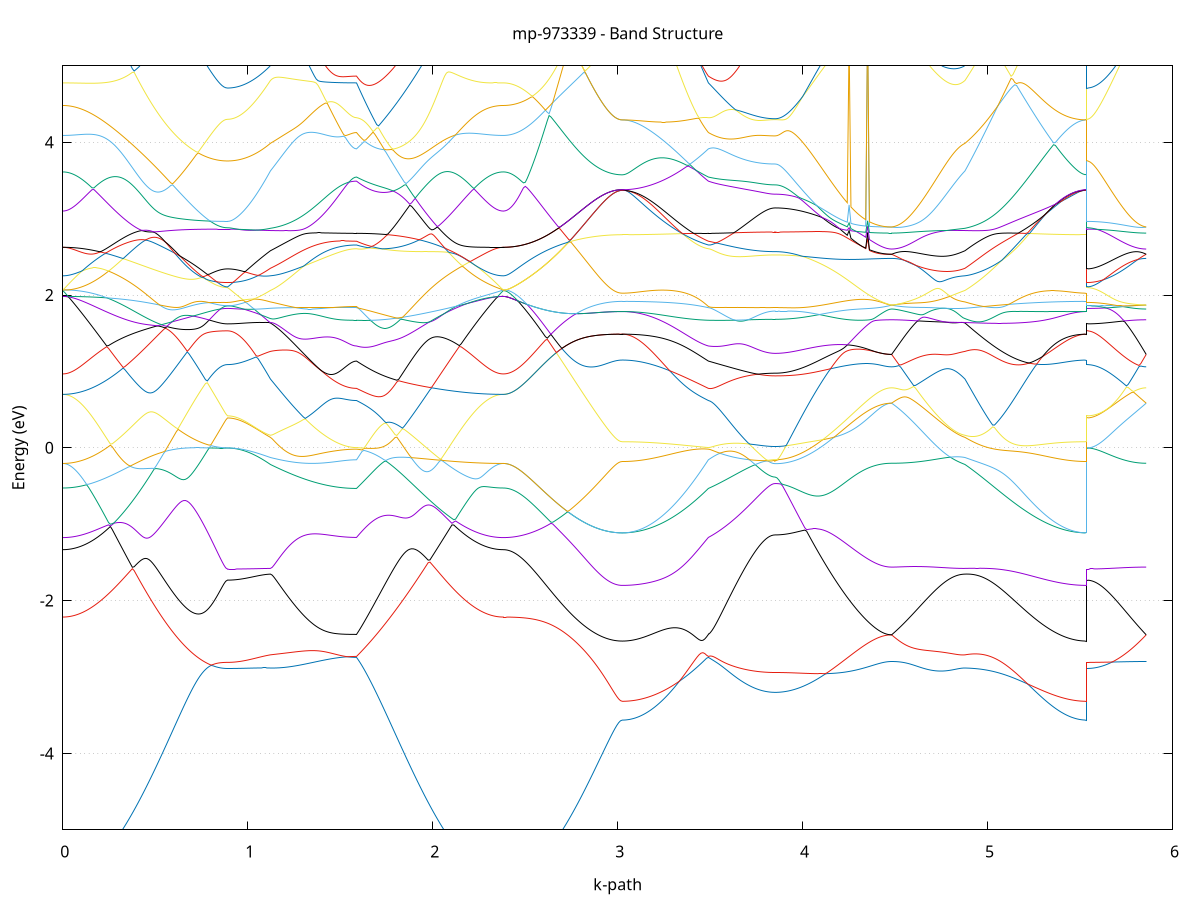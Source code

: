 set title 'mp-973339 - Band Structure'
set xlabel 'k-path'
set ylabel 'Energy (eV)'
set grid y
set yrange [-5:5]
set terminal png size 800,600
set output 'mp-973339_bands_gnuplot.png'
plot '-' using 1:2 with lines notitle, '-' using 1:2 with lines notitle, '-' using 1:2 with lines notitle, '-' using 1:2 with lines notitle, '-' using 1:2 with lines notitle, '-' using 1:2 with lines notitle, '-' using 1:2 with lines notitle, '-' using 1:2 with lines notitle, '-' using 1:2 with lines notitle, '-' using 1:2 with lines notitle, '-' using 1:2 with lines notitle, '-' using 1:2 with lines notitle, '-' using 1:2 with lines notitle, '-' using 1:2 with lines notitle, '-' using 1:2 with lines notitle, '-' using 1:2 with lines notitle, '-' using 1:2 with lines notitle, '-' using 1:2 with lines notitle, '-' using 1:2 with lines notitle, '-' using 1:2 with lines notitle, '-' using 1:2 with lines notitle, '-' using 1:2 with lines notitle, '-' using 1:2 with lines notitle, '-' using 1:2 with lines notitle, '-' using 1:2 with lines notitle, '-' using 1:2 with lines notitle, '-' using 1:2 with lines notitle, '-' using 1:2 with lines notitle, '-' using 1:2 with lines notitle, '-' using 1:2 with lines notitle, '-' using 1:2 with lines notitle, '-' using 1:2 with lines notitle, '-' using 1:2 with lines notitle, '-' using 1:2 with lines notitle, '-' using 1:2 with lines notitle, '-' using 1:2 with lines notitle, '-' using 1:2 with lines notitle, '-' using 1:2 with lines notitle, '-' using 1:2 with lines notitle, '-' using 1:2 with lines notitle, '-' using 1:2 with lines notitle, '-' using 1:2 with lines notitle, '-' using 1:2 with lines notitle, '-' using 1:2 with lines notitle, '-' using 1:2 with lines notitle, '-' using 1:2 with lines notitle, '-' using 1:2 with lines notitle, '-' using 1:2 with lines notitle
0.000000 -39.313911
0.009894 -39.313911
0.019789 -39.313711
0.029683 -39.313611
0.039578 -39.313911
0.049472 -39.313811
0.059367 -39.313811
0.069261 -39.313811
0.079156 -39.313911
0.089050 -39.313911
0.098944 -39.313811
0.108839 -39.313811
0.118733 -39.313811
0.128628 -39.313811
0.138522 -39.313811
0.148417 -39.313711
0.158311 -39.313811
0.168206 -39.313811
0.178100 -39.313811
0.187994 -39.313711
0.197889 -39.313811
0.207783 -39.313811
0.217678 -39.313611
0.227572 -39.313711
0.237467 -39.313811
0.247361 -39.313711
0.257256 -39.313711
0.267150 -39.313711
0.277044 -39.313711
0.286939 -39.313711
0.296833 -39.313611
0.306728 -39.313711
0.316622 -39.313611
0.326517 -39.313611
0.336411 -39.313611
0.346306 -39.313611
0.356200 -39.313611
0.366094 -39.313611
0.375989 -39.313611
0.385883 -39.313511
0.395778 -39.313511
0.405672 -39.313511
0.415567 -39.313511
0.425461 -39.313411
0.435356 -39.313411
0.445250 -39.313411
0.455144 -39.313411
0.465039 -39.313311
0.474933 -39.313411
0.484828 -39.313311
0.494722 -39.313311
0.504617 -39.313211
0.514511 -39.313211
0.524406 -39.313311
0.534300 -39.313211
0.544194 -39.313211
0.554089 -39.313211
0.563983 -39.313111
0.573878 -39.313111
0.583772 -39.313111
0.593667 -39.313111
0.603561 -39.313011
0.613456 -39.313011
0.623350 -39.313011
0.633245 -39.313011
0.643139 -39.313011
0.653033 -39.313011
0.662928 -39.312911
0.672822 -39.312911
0.682717 -39.312911
0.692611 -39.312911
0.702506 -39.312711
0.712400 -39.312811
0.722295 -39.312811
0.732189 -39.312711
0.742083 -39.312811
0.751978 -39.312811
0.761872 -39.312811
0.771767 -39.312711
0.781661 -39.312711
0.791556 -39.312711
0.801450 -39.312711
0.811345 -39.312711
0.821239 -39.312611
0.831133 -39.312611
0.841028 -39.312711
0.850922 -39.312611
0.860817 -39.312611
0.870711 -39.312611
0.880606 -39.312711
0.890500 -39.312411
0.890500 -39.312611
0.900175 -39.312711
0.909850 -39.312711
0.919525 -39.312711
0.929201 -39.312711
0.938876 -39.312711
0.948551 -39.312511
0.958226 -39.312711
0.967901 -39.312811
0.977576 -39.312711
0.987251 -39.312811
0.996927 -39.312811
1.006602 -39.312811
1.016277 -39.312611
1.025952 -39.312811
1.035627 -39.312811
1.045302 -39.312911
1.054977 -39.312811
1.064653 -39.312811
1.074328 -39.312811
1.084003 -39.312911
1.093678 -39.312811
1.103353 -39.313011
1.113028 -39.313011
1.122703 -39.313011
1.122703 -39.312811
1.132607 -39.312911
1.142511 -39.313111
1.152415 -39.313111
1.162319 -39.313111
1.172223 -39.313111
1.182127 -39.313211
1.192031 -39.313211
1.201935 -39.313311
1.211839 -39.313311
1.221743 -39.313211
1.231647 -39.313311
1.241551 -39.313311
1.251455 -39.313311
1.261359 -39.313311
1.271263 -39.313411
1.281167 -39.313411
1.291071 -39.313511
1.300975 -39.313511
1.310879 -39.313511
1.320783 -39.313511
1.330687 -39.313511
1.340591 -39.313511
1.350495 -39.313611
1.360398 -39.313611
1.370302 -39.313611
1.380206 -39.313711
1.390110 -39.313711
1.400014 -39.313711
1.409918 -39.313711
1.419822 -39.313811
1.429726 -39.313711
1.439630 -39.313811
1.449534 -39.313611
1.459438 -39.313811
1.469342 -39.313911
1.479246 -39.313811
1.489150 -39.313811
1.499054 -39.313911
1.508958 -39.313911
1.518862 -39.313911
1.528766 -39.313911
1.538670 -39.313911
1.548574 -39.313911
1.558478 -39.313811
1.568382 -39.313911
1.578286 -39.313911
1.588190 -39.314011
1.588190 -39.313911
1.598113 -39.313911
1.608036 -39.313911
1.617960 -39.313911
1.627883 -39.313911
1.637806 -39.313811
1.647730 -39.313811
1.657653 -39.313811
1.667577 -39.313711
1.677500 -39.313811
1.687423 -39.313711
1.697347 -39.313711
1.707270 -39.313711
1.717194 -39.313811
1.727117 -39.313711
1.737040 -39.313611
1.746964 -39.313611
1.756887 -39.313711
1.766811 -39.313711
1.776734 -39.313711
1.786657 -39.313711
1.796581 -39.313611
1.806504 -39.313711
1.816427 -39.313711
1.826351 -39.313711
1.836274 -39.313711
1.846198 -39.313611
1.856121 -39.313711
1.866044 -39.313611
1.875968 -39.313711
1.885891 -39.313611
1.895815 -39.313711
1.905738 -39.313611
1.915661 -39.313711
1.925585 -39.313611
1.935508 -39.313711
1.945432 -39.313711
1.955355 -39.313711
1.965278 -39.313711
1.975202 -39.313711
1.985125 -39.313711
1.995049 -39.313711
2.004972 -39.313711
2.014895 -39.313711
2.024819 -39.313711
2.034742 -39.313711
2.044665 -39.313711
2.054589 -39.313711
2.064512 -39.313711
2.074436 -39.313711
2.084359 -39.313711
2.094282 -39.313711
2.104206 -39.313811
2.114129 -39.313511
2.124053 -39.313811
2.133976 -39.313811
2.143899 -39.313611
2.153823 -39.313711
2.163746 -39.313711
2.173670 -39.313811
2.183593 -39.313811
2.193516 -39.313811
2.203440 -39.313711
2.213363 -39.313711
2.223287 -39.313811
2.233210 -39.313811
2.243133 -39.313811
2.253057 -39.313811
2.262980 -39.313811
2.272903 -39.313811
2.282827 -39.313911
2.292750 -39.313911
2.302674 -39.313511
2.312597 -39.313911
2.322520 -39.313911
2.332444 -39.313911
2.342367 -39.313811
2.352291 -39.313611
2.362214 -39.313911
2.372137 -39.313811
2.382061 -39.313711
2.382061 -39.313811
2.391954 -39.313611
2.401848 -39.313511
2.411741 -39.313911
2.421635 -39.313811
2.431529 -39.313811
2.441422 -39.313911
2.451316 -39.313711
2.461209 -39.313911
2.471103 -39.313911
2.480996 -39.313911
2.490890 -39.313911
2.500784 -39.313911
2.510677 -39.313911
2.520571 -39.314011
2.530464 -39.314011
2.540358 -39.313911
2.550251 -39.314011
2.560145 -39.314011
2.570039 -39.313911
2.579932 -39.314011
2.589826 -39.314011
2.599719 -39.314011
2.609613 -39.314011
2.619506 -39.314111
2.629400 -39.314111
2.639294 -39.314011
2.649187 -39.314111
2.659081 -39.314111
2.668974 -39.314111
2.678868 -39.314211
2.688761 -39.314111
2.698655 -39.314111
2.708548 -39.314211
2.718442 -39.314211
2.728336 -39.314211
2.738229 -39.314211
2.748123 -39.314211
2.758016 -39.314311
2.767910 -39.314211
2.777803 -39.314311
2.787697 -39.314311
2.797591 -39.314311
2.807484 -39.314311
2.817378 -39.314311
2.827271 -39.314311
2.837165 -39.314411
2.847058 -39.314411
2.856952 -39.314411
2.866846 -39.314411
2.876739 -39.314411
2.886633 -39.314411
2.896526 -39.314411
2.906420 -39.314411
2.916313 -39.314511
2.926207 -39.314411
2.936101 -39.314511
2.945994 -39.314511
2.955888 -39.314511
2.965781 -39.314511
2.975675 -39.314511
2.985568 -39.314511
2.995462 -39.314511
3.005356 -39.314411
3.015249 -39.314511
3.025143 -39.314511
3.025143 -39.314511
3.035047 -39.314511
3.044951 -39.314511
3.054855 -39.314511
3.064758 -39.314411
3.074662 -39.314511
3.084566 -39.314511
3.094470 -39.314511
3.104374 -39.314511
3.114278 -39.314511
3.124182 -39.314511
3.134086 -39.314511
3.143990 -39.314411
3.153894 -39.314411
3.163798 -39.314311
3.173702 -39.314411
3.183606 -39.314211
3.193510 -39.314311
3.203414 -39.314311
3.213318 -39.314411
3.223222 -39.314411
3.233126 -39.314311
3.243030 -39.314411
3.252934 -39.314311
3.262838 -39.314311
3.272742 -39.314311
3.282646 -39.314211
3.292550 -39.314211
3.302453 -39.314311
3.312357 -39.314311
3.322261 -39.314111
3.332165 -39.314211
3.342069 -39.314111
3.351973 -39.314011
3.361877 -39.314211
3.371781 -39.314011
3.381685 -39.314111
3.391589 -39.314111
3.401493 -39.314111
3.411397 -39.313911
3.421301 -39.314111
3.431205 -39.314011
3.441109 -39.314011
3.451013 -39.313911
3.460917 -39.313911
3.470821 -39.313911
3.480725 -39.313911
3.490629 -39.313911
3.490629 -39.313911
3.500386 -39.313911
3.510144 -39.313911
3.519902 -39.313811
3.529660 -39.313911
3.539417 -39.313911
3.549175 -39.313711
3.558933 -39.313811
3.568691 -39.313911
3.578449 -39.313911
3.588206 -39.313811
3.597964 -39.313811
3.607722 -39.313811
3.617480 -39.313811
3.627237 -39.313711
3.636995 -39.313711
3.646753 -39.313811
3.656511 -39.313811
3.666268 -39.313811
3.676026 -39.313811
3.685784 -39.313711
3.695542 -39.313811
3.705299 -39.313711
3.715057 -39.313611
3.724815 -39.313811
3.734573 -39.313811
3.744330 -39.313711
3.754088 -39.313711
3.763846 -39.313711
3.773604 -39.313711
3.783361 -39.313811
3.793119 -39.313711
3.802877 -39.313711
3.812635 -39.313711
3.822392 -39.313711
3.832150 -39.313711
3.841908 -39.313711
3.851666 -39.313711
3.851666 -39.313711
3.861661 -39.313811
3.871656 -39.313711
3.881650 -39.313711
3.891645 -39.313611
3.901640 -39.313711
3.911635 -39.313711
3.921630 -39.313711
3.931625 -39.313711
3.941620 -39.313711
3.951615 -39.313611
3.961610 -39.313611
3.971605 -39.313611
3.981599 -39.313611
3.991594 -39.313611
4.001589 -39.313611
4.011584 -39.313611
4.021579 -39.313611
4.031574 -39.313411
4.041569 -39.313511
4.051564 -39.313511
4.061559 -39.313511
4.071554 -39.313511
4.081548 -39.313411
4.091543 -39.313411
4.101538 -39.313411
4.111533 -39.313411
4.121528 -39.313311
4.131523 -39.313311
4.141518 -39.313311
4.151513 -39.313211
4.161508 -39.313211
4.171503 -39.313211
4.181497 -39.313211
4.191492 -39.313211
4.201487 -39.313111
4.211482 -39.313011
4.221477 -39.313111
4.231472 -39.313111
4.241467 -39.312911
4.251462 -39.313011
4.261457 -39.313011
4.271452 -39.313011
4.281446 -39.312811
4.291441 -39.312911
4.301436 -39.312911
4.311431 -39.312811
4.321426 -39.312911
4.331421 -39.312811
4.341416 -39.312811
4.351411 -39.312811
4.361406 -39.312811
4.371401 -39.312811
4.381395 -39.312811
4.391390 -39.312711
4.401385 -39.312711
4.411380 -39.312711
4.421375 -39.312711
4.431370 -39.312711
4.441365 -39.312711
4.451360 -39.312711
4.461355 -39.312711
4.471350 -39.312711
4.481344 -39.312711
4.481344 -39.312711
4.491260 -39.312711
4.501175 -39.312711
4.511091 -39.312711
4.521006 -39.312711
4.530922 -39.312711
4.540837 -39.312711
4.550753 -39.312711
4.560668 -39.312711
4.570584 -39.312511
4.580499 -39.312711
4.590415 -39.312711
4.600330 -39.312611
4.610246 -39.312711
4.620161 -39.312711
4.630077 -39.312811
4.639992 -39.312711
4.649908 -39.312711
4.659823 -39.312711
4.669739 -39.312711
4.679654 -39.312711
4.689570 -39.312711
4.699485 -39.312811
4.709401 -39.312611
4.719316 -39.312811
4.729232 -39.312811
4.739147 -39.312811
4.749063 -39.312911
4.758978 -39.312811
4.768894 -39.312911
4.778809 -39.312811
4.788725 -39.312911
4.798640 -39.312911
4.808555 -39.312911
4.818471 -39.312911
4.828386 -39.312911
4.838302 -39.312611
4.848217 -39.312911
4.858133 -39.313011
4.868048 -39.313011
4.877964 -39.313011
4.877964 -39.313011
4.887938 -39.313111
4.897912 -39.313111
4.907886 -39.313111
4.917861 -39.313211
4.927835 -39.313111
4.937809 -39.313211
4.947783 -39.313211
4.957757 -39.313311
4.967732 -39.313311
4.977706 -39.313311
4.987680 -39.313411
4.997654 -39.313411
5.007628 -39.313511
5.017603 -39.313511
5.027577 -39.313611
5.037551 -39.313611
5.047525 -39.313611
5.057499 -39.313611
5.067474 -39.313711
5.077448 -39.313711
5.087422 -39.313611
5.097396 -39.313811
5.107370 -39.313811
5.117344 -39.313811
5.127319 -39.313811
5.137293 -39.313911
5.147267 -39.313611
5.157241 -39.314011
5.167215 -39.314011
5.177190 -39.313711
5.187164 -39.314011
5.197138 -39.314111
5.207112 -39.314111
5.217086 -39.314111
5.227061 -39.314211
5.237035 -39.314211
5.247009 -39.314211
5.256983 -39.314211
5.266957 -39.314211
5.276932 -39.314311
5.286906 -39.314311
5.296880 -39.314211
5.306854 -39.314311
5.316828 -39.314211
5.326803 -39.314211
5.336777 -39.314411
5.346751 -39.314311
5.356725 -39.314311
5.366699 -39.314411
5.376673 -39.314411
5.386648 -39.314311
5.396622 -39.314411
5.406596 -39.314411
5.416570 -39.314411
5.426544 -39.314511
5.436519 -39.314011
5.446493 -39.314511
5.456467 -39.314411
5.466441 -39.314511
5.476415 -39.314511
5.486390 -39.314511
5.496364 -39.314511
5.506338 -39.314211
5.516312 -39.314511
5.526286 -39.314511
5.536261 -39.314511
5.536261 -39.312711
5.546004 -39.312711
5.555748 -39.312711
5.565492 -39.312711
5.575235 -39.312711
5.584979 -39.312611
5.594723 -39.312611
5.604466 -39.312711
5.614210 -39.312711
5.623954 -39.312711
5.633697 -39.312711
5.643441 -39.312511
5.653185 -39.312711
5.662928 -39.312711
5.672672 -39.312711
5.682416 -39.312711
5.692159 -39.312711
5.701903 -39.312711
5.711647 -39.312611
5.721390 -39.312711
5.731134 -39.312711
5.740878 -39.312711
5.750621 -39.312711
5.760365 -39.312711
5.770108 -39.312711
5.779852 -39.312711
5.789596 -39.312611
5.799339 -39.312711
5.809083 -39.312711
5.818827 -39.312711
5.828570 -39.312711
5.838314 -39.312711
5.848058 -39.312711
5.857801 -39.312711
e
0.000000 -26.763311
0.009894 -26.763311
0.019789 -26.763311
0.029683 -26.763311
0.039578 -26.763211
0.049472 -26.763211
0.059367 -26.763211
0.069261 -26.763111
0.079156 -26.763011
0.089050 -26.763011
0.098944 -26.762911
0.108839 -26.762811
0.118733 -26.762811
0.128628 -26.762711
0.138522 -26.762611
0.148417 -26.762611
0.158311 -26.762511
0.168206 -26.762511
0.178100 -26.762411
0.187994 -26.762411
0.197889 -26.762411
0.207783 -26.762411
0.217678 -26.762411
0.227572 -26.762511
0.237467 -26.762511
0.247361 -26.762611
0.257256 -26.762711
0.267150 -26.762911
0.277044 -26.763011
0.286939 -26.763211
0.296833 -26.763411
0.306728 -26.763711
0.316622 -26.764011
0.326517 -26.764311
0.336411 -26.764611
0.346306 -26.765011
0.356200 -26.765411
0.366094 -26.765911
0.375989 -26.766311
0.385883 -26.766811
0.395778 -26.767311
0.405672 -26.767911
0.415567 -26.768511
0.425461 -26.769011
0.435356 -26.769711
0.445250 -26.770311
0.455144 -26.770911
0.465039 -26.771611
0.474933 -26.772311
0.484828 -26.773011
0.494722 -26.773711
0.504617 -26.774411
0.514511 -26.775111
0.524406 -26.775911
0.534300 -26.776611
0.544194 -26.777311
0.554089 -26.778011
0.563983 -26.778811
0.573878 -26.779511
0.583772 -26.780211
0.593667 -26.780911
0.603561 -26.781611
0.613456 -26.782311
0.623350 -26.783011
0.633245 -26.783711
0.643139 -26.784311
0.653033 -26.785011
0.662928 -26.785611
0.672822 -26.786211
0.682717 -26.786811
0.692611 -26.787311
0.702506 -26.787911
0.712400 -26.788411
0.722295 -26.788911
0.732189 -26.789411
0.742083 -26.789811
0.751978 -26.790311
0.761872 -26.790711
0.771767 -26.791011
0.781661 -26.791411
0.791556 -26.791711
0.801450 -26.792011
0.811345 -26.792211
0.821239 -26.792511
0.831133 -26.792711
0.841028 -26.792811
0.850922 -26.793011
0.860817 -26.793111
0.870711 -26.793111
0.880606 -26.793211
0.890500 -26.793211
0.890500 -26.793211
0.900175 -26.793211
0.909850 -26.793011
0.919525 -26.792711
0.929201 -26.792211
0.938876 -26.791711
0.948551 -26.791011
0.958226 -26.790211
0.967901 -26.789311
0.977576 -26.788211
0.987251 -26.787111
0.996927 -26.785811
1.006602 -26.784411
1.016277 -26.782911
1.025952 -26.781311
1.035627 -26.779611
1.045302 -26.777811
1.054977 -26.775911
1.064653 -26.773811
1.074328 -26.771711
1.084003 -26.769411
1.093678 -26.767111
1.103353 -26.764711
1.113028 -26.762211
1.122703 -26.759611
1.122703 -26.759611
1.132607 -26.757611
1.142511 -26.755611
1.152415 -26.753611
1.162319 -26.751511
1.172223 -26.749311
1.182127 -26.747111
1.192031 -26.745711
1.201935 -26.745311
1.211839 -26.745011
1.221743 -26.744611
1.231647 -26.744111
1.241551 -26.743611
1.251455 -26.743111
1.261359 -26.742511
1.271263 -26.741911
1.281167 -26.741211
1.291071 -26.740511
1.300975 -26.739811
1.310879 -26.739011
1.320783 -26.738111
1.330687 -26.737211
1.340591 -26.736311
1.350495 -26.735411
1.360398 -26.734411
1.370302 -26.733311
1.380206 -26.732211
1.390110 -26.731111
1.400014 -26.730011
1.409918 -26.728811
1.419822 -26.727511
1.429726 -26.726311
1.439630 -26.725011
1.449534 -26.723711
1.459438 -26.722411
1.469342 -26.721011
1.479246 -26.719611
1.489150 -26.718311
1.499054 -26.716911
1.508958 -26.715511
1.518862 -26.714111
1.528766 -26.712711
1.538670 -26.711411
1.548574 -26.710211
1.558478 -26.709111
1.568382 -26.708211
1.578286 -26.707611
1.588190 -26.707411
1.588190 -26.707411
1.598113 -26.706911
1.608036 -26.706411
1.617960 -26.706011
1.627883 -26.705511
1.637806 -26.705111
1.647730 -26.704811
1.657653 -26.704411
1.667577 -26.704011
1.677500 -26.703711
1.687423 -26.703311
1.697347 -26.703011
1.707270 -26.702611
1.717194 -26.703711
1.727117 -26.705811
1.737040 -26.707911
1.746964 -26.710011
1.756887 -26.712011
1.766811 -26.714011
1.776734 -26.716011
1.786657 -26.717911
1.796581 -26.719711
1.806504 -26.721611
1.816427 -26.723411
1.826351 -26.725111
1.836274 -26.726911
1.846198 -26.728511
1.856121 -26.730211
1.866044 -26.731811
1.875968 -26.733311
1.885891 -26.734811
1.895815 -26.736311
1.905738 -26.737711
1.915661 -26.739111
1.925585 -26.740411
1.935508 -26.741711
1.945432 -26.742911
1.955355 -26.744111
1.965278 -26.745311
1.975202 -26.746411
1.985125 -26.747511
1.995049 -26.748511
2.004972 -26.749511
2.014895 -26.750511
2.024819 -26.751411
2.034742 -26.752211
2.044665 -26.753011
2.054589 -26.753811
2.064512 -26.754611
2.074436 -26.755311
2.084359 -26.755911
2.094282 -26.756611
2.104206 -26.757211
2.114129 -26.757711
2.124053 -26.758211
2.133976 -26.758711
2.143899 -26.759211
2.153823 -26.759611
2.163746 -26.760011
2.173670 -26.760411
2.183593 -26.760711
2.193516 -26.761011
2.203440 -26.761311
2.213363 -26.761611
2.223287 -26.761811
2.233210 -26.762011
2.243133 -26.762211
2.253057 -26.762411
2.262980 -26.762511
2.272903 -26.762711
2.282827 -26.762811
2.292750 -26.762911
2.302674 -26.763011
2.312597 -26.763111
2.322520 -26.763111
2.332444 -26.763211
2.342367 -26.763211
2.352291 -26.763311
2.362214 -26.763311
2.372137 -26.763311
2.382061 -26.763311
2.382061 -26.763311
2.391954 -26.763311
2.401848 -26.763111
2.411741 -26.762911
2.421635 -26.762611
2.431529 -26.762311
2.441422 -26.761811
2.451316 -26.761211
2.461209 -26.760611
2.471103 -26.759911
2.480996 -26.759111
2.490890 -26.758211
2.500784 -26.757211
2.510677 -26.756211
2.520571 -26.755111
2.530464 -26.753911
2.540358 -26.752611
2.550251 -26.751211
2.560145 -26.749811
2.570039 -26.748311
2.579932 -26.746711
2.589826 -26.745011
2.599719 -26.743311
2.609613 -26.741511
2.619506 -26.739611
2.629400 -26.737611
2.639294 -26.735611
2.649187 -26.733511
2.659081 -26.731411
2.668974 -26.729111
2.678868 -26.726911
2.688761 -26.724511
2.698655 -26.722111
2.708548 -26.722911
2.718442 -26.724311
2.728336 -26.725611
2.738229 -26.726911
2.748123 -26.728111
2.758016 -26.729411
2.767910 -26.730611
2.777803 -26.731711
2.787697 -26.732811
2.797591 -26.733911
2.807484 -26.735011
2.817378 -26.736011
2.827271 -26.736911
2.837165 -26.737811
2.847058 -26.738711
2.856952 -26.739511
2.866846 -26.740311
2.876739 -26.741111
2.886633 -26.741811
2.896526 -26.742411
2.906420 -26.743011
2.916313 -26.743611
2.926207 -26.744111
2.936101 -26.744611
2.945994 -26.745011
2.955888 -26.745311
2.965781 -26.745711
2.975675 -26.745911
2.985568 -26.746211
2.995462 -26.746311
3.005356 -26.746511
3.015249 -26.746511
3.025143 -26.746611
3.025143 -26.746611
3.035047 -26.746511
3.044951 -26.746411
3.054855 -26.746311
3.064758 -26.746111
3.074662 -26.745911
3.084566 -26.745611
3.094470 -26.745211
3.104374 -26.744811
3.114278 -26.744411
3.124182 -26.743911
3.134086 -26.743311
3.143990 -26.742711
3.153894 -26.742011
3.163798 -26.741311
3.173702 -26.740511
3.183606 -26.739711
3.193510 -26.738911
3.203414 -26.738011
3.213318 -26.737011
3.223222 -26.736011
3.233126 -26.735011
3.243030 -26.733911
3.252934 -26.732711
3.262838 -26.731611
3.272742 -26.730311
3.282646 -26.729111
3.292550 -26.727811
3.302453 -26.726511
3.312357 -26.725111
3.322261 -26.723711
3.332165 -26.722311
3.342069 -26.720811
3.351973 -26.719311
3.361877 -26.718011
3.371781 -26.716911
3.381685 -26.715911
3.391589 -26.714911
3.401493 -26.713911
3.411397 -26.713011
3.421301 -26.712111
3.431205 -26.711311
3.441109 -26.710511
3.451013 -26.709811
3.460917 -26.709111
3.470821 -26.708511
3.480725 -26.707911
3.490629 -26.707411
3.490629 -26.707411
3.500386 -26.707211
3.510144 -26.707011
3.519902 -26.707011
3.529660 -26.707111
3.539417 -26.707211
3.549175 -26.707511
3.558933 -26.708011
3.568691 -26.708511
3.578449 -26.709211
3.588206 -26.710011
3.597964 -26.710911
3.607722 -26.711811
3.617480 -26.712911
3.627237 -26.713911
3.636995 -26.715011
3.646753 -26.716111
3.656511 -26.717211
3.666268 -26.718311
3.676026 -26.719411
3.685784 -26.720511
3.695542 -26.721511
3.705299 -26.722511
3.715057 -26.723411
3.724815 -26.724311
3.734573 -26.725111
3.744330 -26.725911
3.754088 -26.726611
3.763846 -26.727211
3.773604 -26.727811
3.783361 -26.728311
3.793119 -26.728811
3.802877 -26.729111
3.812635 -26.729511
3.822392 -26.729711
3.832150 -26.729911
3.841908 -26.730011
3.851666 -26.730011
3.851666 -26.730011
3.861661 -26.730011
3.871656 -26.730111
3.881650 -26.730211
3.891645 -26.730411
3.901640 -26.730611
3.911635 -26.730811
3.921630 -26.731111
3.931625 -26.731511
3.941620 -26.731911
3.951615 -26.732311
3.961610 -26.732911
3.971605 -26.733411
3.981599 -26.734111
3.991594 -26.734811
4.001589 -26.735611
4.011584 -26.736411
4.021579 -26.737411
4.031574 -26.738311
4.041569 -26.739411
4.051564 -26.740611
4.061559 -26.741811
4.071554 -26.743011
4.081548 -26.744411
4.091543 -26.745811
4.101538 -26.747211
4.111533 -26.748711
4.121528 -26.750211
4.131523 -26.751811
4.141518 -26.753311
4.151513 -26.754911
4.161508 -26.756611
4.171503 -26.758211
4.181497 -26.759811
4.191492 -26.761411
4.201487 -26.763011
4.211482 -26.764511
4.221477 -26.766111
4.231472 -26.767611
4.241467 -26.769111
4.251462 -26.770611
4.261457 -26.772011
4.271452 -26.773311
4.281446 -26.774711
4.291441 -26.775911
4.301436 -26.777211
4.311431 -26.778311
4.321426 -26.779511
4.331421 -26.780511
4.341416 -26.781511
4.351411 -26.782411
4.361406 -26.783311
4.371401 -26.784111
4.381395 -26.784911
4.391390 -26.785511
4.401385 -26.786111
4.411380 -26.786711
4.421375 -26.787211
4.431370 -26.787511
4.441365 -26.787911
4.451360 -26.788111
4.461355 -26.788311
4.471350 -26.788411
4.481344 -26.788411
4.481344 -26.788411
4.491260 -26.788411
4.501175 -26.788411
4.511091 -26.788411
4.521006 -26.788411
4.530922 -26.788311
4.540837 -26.788211
4.550753 -26.788111
4.560668 -26.788011
4.570584 -26.787811
4.580499 -26.787611
4.590415 -26.787411
4.600330 -26.787111
4.610246 -26.786811
4.620161 -26.786511
4.630077 -26.786111
4.639992 -26.785711
4.649908 -26.785211
4.659823 -26.784611
4.669739 -26.784111
4.679654 -26.783411
4.689570 -26.782711
4.699485 -26.782011
4.709401 -26.781211
4.719316 -26.780311
4.729232 -26.779411
4.739147 -26.778411
4.749063 -26.777411
4.758978 -26.776311
4.768894 -26.775211
4.778809 -26.774011
4.788725 -26.772711
4.798640 -26.771411
4.808555 -26.770111
4.818471 -26.768711
4.828386 -26.767211
4.838302 -26.765811
4.848217 -26.764211
4.858133 -26.762711
4.868048 -26.761111
4.877964 -26.759611
4.877964 -26.759611
4.887938 -26.756811
4.897912 -26.753911
4.907886 -26.751011
4.917861 -26.748011
4.927835 -26.746611
4.937809 -26.746511
4.947783 -26.746511
4.957757 -26.746411
4.967732 -26.746411
4.977706 -26.746311
4.987680 -26.746311
4.997654 -26.746311
5.007628 -26.746211
5.017603 -26.746211
5.027577 -26.746111
5.037551 -26.746111
5.047525 -26.746111
5.057499 -26.746011
5.067474 -26.746011
5.077448 -26.746011
5.087422 -26.746011
5.097396 -26.746011
5.107370 -26.745911
5.117344 -26.745911
5.127319 -26.745911
5.137293 -26.745911
5.147267 -26.745911
5.157241 -26.745911
5.167215 -26.745911
5.177190 -26.745911
5.187164 -26.745911
5.197138 -26.745911
5.207112 -26.745911
5.217086 -26.745911
5.227061 -26.745911
5.237035 -26.746011
5.247009 -26.746011
5.256983 -26.746011
5.266957 -26.746011
5.276932 -26.746011
5.286906 -26.746111
5.296880 -26.746111
5.306854 -26.746111
5.316828 -26.746111
5.326803 -26.746211
5.336777 -26.746211
5.346751 -26.746211
5.356725 -26.746211
5.366699 -26.746311
5.376673 -26.746311
5.386648 -26.746311
5.396622 -26.746311
5.406596 -26.746411
5.416570 -26.746411
5.426544 -26.746411
5.436519 -26.746411
5.446493 -26.746511
5.456467 -26.746511
5.466441 -26.746511
5.476415 -26.746511
5.486390 -26.746511
5.496364 -26.746511
5.506338 -26.746511
5.516312 -26.746511
5.526286 -26.746511
5.536261 -26.746611
5.536261 -26.793211
5.546004 -26.793211
5.555748 -26.793211
5.565492 -26.793111
5.575235 -26.793111
5.584979 -26.793011
5.594723 -26.792911
5.604466 -26.792711
5.614210 -26.792611
5.623954 -26.792411
5.633697 -26.792311
5.643441 -26.792111
5.653185 -26.791911
5.662928 -26.791711
5.672672 -26.791511
5.682416 -26.791311
5.692159 -26.791011
5.701903 -26.790811
5.711647 -26.790611
5.721390 -26.790411
5.731134 -26.790111
5.740878 -26.789911
5.750621 -26.789711
5.760365 -26.789511
5.770108 -26.789311
5.779852 -26.789211
5.789596 -26.789011
5.799339 -26.788911
5.809083 -26.788711
5.818827 -26.788611
5.828570 -26.788611
5.838314 -26.788511
5.848058 -26.788511
5.857801 -26.788411
e
0.000000 -26.681811
0.009894 -26.681811
0.019789 -26.681811
0.029683 -26.681811
0.039578 -26.681811
0.049472 -26.681811
0.059367 -26.681911
0.069261 -26.681911
0.079156 -26.681911
0.089050 -26.681911
0.098944 -26.681911
0.108839 -26.681911
0.118733 -26.681911
0.128628 -26.681911
0.138522 -26.681811
0.148417 -26.681811
0.158311 -26.681711
0.168206 -26.681611
0.178100 -26.681611
0.187994 -26.681411
0.197889 -26.681311
0.207783 -26.681111
0.217678 -26.680911
0.227572 -26.680611
0.237467 -26.680411
0.247361 -26.680111
0.257256 -26.679711
0.267150 -26.679311
0.277044 -26.678911
0.286939 -26.678411
0.296833 -26.677911
0.306728 -26.677311
0.316622 -26.676711
0.326517 -26.678811
0.336411 -26.680811
0.346306 -26.682911
0.356200 -26.684911
0.366094 -26.686911
0.375989 -26.688911
0.385883 -26.690811
0.395778 -26.692811
0.405672 -26.694711
0.415567 -26.696611
0.425461 -26.698511
0.435356 -26.700411
0.445250 -26.702211
0.455144 -26.704011
0.465039 -26.705811
0.474933 -26.707611
0.484828 -26.709311
0.494722 -26.711011
0.504617 -26.712711
0.514511 -26.714311
0.524406 -26.715911
0.534300 -26.717511
0.544194 -26.719111
0.554089 -26.720611
0.563983 -26.722111
0.573878 -26.723511
0.583772 -26.724911
0.593667 -26.726311
0.603561 -26.727611
0.613456 -26.728911
0.623350 -26.730211
0.633245 -26.731411
0.643139 -26.732611
0.653033 -26.733711
0.662928 -26.734811
0.672822 -26.735911
0.682717 -26.736911
0.692611 -26.737811
0.702506 -26.738811
0.712400 -26.739711
0.722295 -26.740511
0.732189 -26.741311
0.742083 -26.742011
0.751978 -26.742711
0.761872 -26.743411
0.771767 -26.744011
0.781661 -26.744511
0.791556 -26.745011
0.801450 -26.745511
0.811345 -26.745911
0.821239 -26.746311
0.831133 -26.746611
0.841028 -26.746911
0.850922 -26.747111
0.860817 -26.747311
0.870711 -26.747411
0.880606 -26.747511
0.890500 -26.747511
0.890500 -26.747511
0.900175 -26.747511
0.909850 -26.747511
0.919525 -26.747511
0.929201 -26.747511
0.938876 -26.747511
0.948551 -26.747411
0.958226 -26.747411
0.967901 -26.747411
0.977576 -26.747411
0.987251 -26.747411
0.996927 -26.747311
1.006602 -26.747311
1.016277 -26.747311
1.025952 -26.747211
1.035627 -26.747211
1.045302 -26.747211
1.054977 -26.747111
1.064653 -26.747111
1.074328 -26.747011
1.084003 -26.747011
1.093678 -26.746911
1.103353 -26.746911
1.113028 -26.746911
1.122703 -26.746811
1.122703 -26.746811
1.132607 -26.746711
1.142511 -26.746711
1.152415 -26.746511
1.162319 -26.746411
1.172223 -26.746211
1.182127 -26.745911
1.192031 -26.744911
1.201935 -26.742611
1.211839 -26.740311
1.221743 -26.738011
1.231647 -26.735611
1.241551 -26.733311
1.251455 -26.730811
1.261359 -26.728411
1.271263 -26.726011
1.281167 -26.723511
1.291071 -26.721111
1.300975 -26.718611
1.310879 -26.716211
1.320783 -26.713711
1.330687 -26.711311
1.340591 -26.708911
1.350495 -26.706511
1.360398 -26.704211
1.370302 -26.701911
1.380206 -26.699611
1.390110 -26.697511
1.400014 -26.695311
1.409918 -26.693311
1.419822 -26.691311
1.429726 -26.689311
1.439630 -26.687511
1.449534 -26.685811
1.459438 -26.684211
1.469342 -26.682811
1.479246 -26.684011
1.489150 -26.685211
1.499054 -26.686511
1.508958 -26.687811
1.518862 -26.689111
1.528766 -26.690411
1.538670 -26.691711
1.548574 -26.692911
1.558478 -26.694011
1.568382 -26.694911
1.578286 -26.695511
1.588190 -26.695711
1.588190 -26.695711
1.598113 -26.693911
1.608036 -26.692111
1.617960 -26.690311
1.627883 -26.688511
1.637806 -26.686711
1.647730 -26.688011
1.657653 -26.690311
1.667577 -26.692611
1.677500 -26.694911
1.687423 -26.697111
1.697347 -26.699411
1.707270 -26.701611
1.717194 -26.702211
1.727117 -26.701811
1.737040 -26.701411
1.746964 -26.701011
1.756887 -26.700511
1.766811 -26.700111
1.776734 -26.699611
1.786657 -26.699011
1.796581 -26.698511
1.806504 -26.697911
1.816427 -26.697311
1.826351 -26.696611
1.836274 -26.695911
1.846198 -26.695211
1.856121 -26.694511
1.866044 -26.693711
1.875968 -26.692811
1.885891 -26.692011
1.895815 -26.691111
1.905738 -26.690111
1.915661 -26.689111
1.925585 -26.688111
1.935508 -26.687011
1.945432 -26.686011
1.955355 -26.684811
1.965278 -26.683611
1.975202 -26.682411
1.985125 -26.681211
1.995049 -26.679911
2.004972 -26.678511
2.014895 -26.677211
2.024819 -26.675811
2.034742 -26.674411
2.044665 -26.672911
2.054589 -26.671411
2.064512 -26.669811
2.074436 -26.668311
2.084359 -26.666711
2.094282 -26.665111
2.104206 -26.663411
2.114129 -26.661711
2.124053 -26.662511
2.133976 -26.663911
2.143899 -26.665311
2.153823 -26.666611
2.163746 -26.667911
2.173670 -26.669111
2.183593 -26.670211
2.193516 -26.671411
2.203440 -26.672411
2.213363 -26.673411
2.223287 -26.674411
2.233210 -26.675311
2.243133 -26.676111
2.253057 -26.676911
2.262980 -26.677611
2.272903 -26.678311
2.282827 -26.678911
2.292750 -26.679411
2.302674 -26.679911
2.312597 -26.680411
2.322520 -26.680811
2.332444 -26.681111
2.342367 -26.681311
2.352291 -26.681511
2.362214 -26.681711
2.372137 -26.681811
2.382061 -26.681811
2.382061 -26.681811
2.391954 -26.681911
2.401848 -26.682111
2.411741 -26.682511
2.421635 -26.683111
2.431529 -26.683711
2.441422 -26.684511
2.451316 -26.685511
2.461209 -26.686511
2.471103 -26.687611
2.480996 -26.688811
2.490890 -26.690111
2.500784 -26.691411
2.510677 -26.692811
2.520571 -26.694211
2.530464 -26.695711
2.540358 -26.697211
2.550251 -26.698711
2.560145 -26.700311
2.570039 -26.701811
2.579932 -26.703411
2.589826 -26.705011
2.599719 -26.706511
2.609613 -26.708111
2.619506 -26.709611
2.629400 -26.711211
2.639294 -26.712711
2.649187 -26.714211
2.659081 -26.715711
2.668974 -26.717211
2.678868 -26.718711
2.688761 -26.720111
2.698655 -26.721511
2.708548 -26.722911
2.718442 -26.724311
2.728336 -26.725611
2.738229 -26.726911
2.748123 -26.728111
2.758016 -26.729411
2.767910 -26.730611
2.777803 -26.731711
2.787697 -26.732811
2.797591 -26.733911
2.807484 -26.735011
2.817378 -26.736011
2.827271 -26.736911
2.837165 -26.737811
2.847058 -26.738711
2.856952 -26.739511
2.866846 -26.740311
2.876739 -26.741111
2.886633 -26.741811
2.896526 -26.742411
2.906420 -26.743011
2.916313 -26.743611
2.926207 -26.744111
2.936101 -26.744611
2.945994 -26.745011
2.955888 -26.745311
2.965781 -26.745711
2.975675 -26.745911
2.985568 -26.746211
2.995462 -26.746311
3.005356 -26.746411
3.015249 -26.746511
3.025143 -26.746511
3.025143 -26.746511
3.035047 -26.746511
3.044951 -26.746411
3.054855 -26.746311
3.064758 -26.746011
3.074662 -26.745811
3.084566 -26.745411
3.094470 -26.745011
3.104374 -26.744511
3.114278 -26.744011
3.124182 -26.743411
3.134086 -26.742711
3.143990 -26.742011
3.153894 -26.741311
3.163798 -26.740511
3.173702 -26.739611
3.183606 -26.738711
3.193510 -26.737811
3.203414 -26.736711
3.213318 -26.735711
3.223222 -26.734611
3.233126 -26.733511
3.243030 -26.732411
3.252934 -26.731211
3.262838 -26.730011
3.272742 -26.728811
3.282646 -26.727611
3.292550 -26.726411
3.302453 -26.725211
3.312357 -26.723911
3.322261 -26.722711
3.332165 -26.721511
3.342069 -26.720311
3.351973 -26.719211
3.361877 -26.717711
3.371781 -26.716211
3.381685 -26.714611
3.391589 -26.713011
3.401493 -26.711311
3.411397 -26.709711
3.421301 -26.708011
3.431205 -26.706311
3.441109 -26.704511
3.451013 -26.702811
3.460917 -26.701011
3.470821 -26.699311
3.480725 -26.697511
3.490629 -26.695711
3.490629 -26.695711
3.500386 -26.694911
3.510144 -26.694011
3.519902 -26.693211
3.529660 -26.692311
3.539417 -26.691311
3.549175 -26.690411
3.558933 -26.689411
3.568691 -26.688511
3.578449 -26.687511
3.588206 -26.686411
3.597964 -26.685411
3.607722 -26.684411
3.617480 -26.683311
3.627237 -26.682311
3.636995 -26.681211
3.646753 -26.680211
3.656511 -26.679111
3.666268 -26.678111
3.676026 -26.677111
3.685784 -26.676411
3.695542 -26.675711
3.705299 -26.675011
3.715057 -26.674311
3.724815 -26.673511
3.734573 -26.672811
3.744330 -26.672211
3.754088 -26.671511
3.763846 -26.670911
3.773604 -26.670311
3.783361 -26.669811
3.793119 -26.669311
3.802877 -26.668911
3.812635 -26.668611
3.822392 -26.668311
3.832150 -26.668111
3.841908 -26.668011
3.851666 -26.667911
3.851666 -26.668011
3.861661 -26.668111
3.871656 -26.668411
3.881650 -26.668911
3.891645 -26.669511
3.901640 -26.670411
3.911635 -26.671411
3.921630 -26.672511
3.931625 -26.673811
3.941620 -26.675111
3.951615 -26.676511
3.961610 -26.678011
3.971605 -26.679411
3.981599 -26.681011
3.991594 -26.682411
4.001589 -26.683911
4.011584 -26.685411
4.021579 -26.686811
4.031574 -26.688211
4.041569 -26.689511
4.051564 -26.690711
4.061559 -26.692111
4.071554 -26.693611
4.081548 -26.695111
4.091543 -26.696611
4.101538 -26.698011
4.111533 -26.699411
4.121528 -26.700811
4.131523 -26.702011
4.141518 -26.703311
4.151513 -26.704511
4.161508 -26.705711
4.171503 -26.706811
4.181497 -26.707811
4.191492 -26.708811
4.201487 -26.709711
4.211482 -26.710611
4.221477 -26.711411
4.231472 -26.712211
4.241467 -26.712911
4.251462 -26.713511
4.261457 -26.714111
4.271452 -26.714611
4.281446 -26.715111
4.291441 -26.715411
4.301436 -26.715811
4.311431 -26.716011
4.321426 -26.716211
4.331421 -26.716311
4.341416 -26.716411
4.351411 -26.716411
4.361406 -26.716411
4.371401 -26.716211
4.381395 -26.716111
4.391390 -26.715811
4.401385 -26.715611
4.411380 -26.715311
4.421375 -26.714911
4.431370 -26.714511
4.441365 -26.714111
4.451360 -26.713811
4.461355 -26.713411
4.471350 -26.713211
4.481344 -26.713211
4.481344 -26.713211
4.491260 -26.713211
4.501175 -26.713411
4.511091 -26.713911
4.521006 -26.715111
4.530922 -26.716611
4.540837 -26.718211
4.550753 -26.719911
4.560668 -26.721611
4.570584 -26.723211
4.580499 -26.724811
4.590415 -26.726311
4.600330 -26.727811
4.610246 -26.729211
4.620161 -26.730611
4.630077 -26.731911
4.639992 -26.733211
4.649908 -26.734411
4.659823 -26.735511
4.669739 -26.736611
4.679654 -26.737611
4.689570 -26.738611
4.699485 -26.739511
4.709401 -26.740411
4.719316 -26.741211
4.729232 -26.741911
4.739147 -26.742611
4.749063 -26.743211
4.758978 -26.743811
4.768894 -26.744311
4.778809 -26.744811
4.788725 -26.745211
4.798640 -26.745611
4.808555 -26.745911
4.818471 -26.746211
4.828386 -26.746411
4.838302 -26.746611
4.848217 -26.746711
4.858133 -26.746811
4.868048 -26.746811
4.877964 -26.746811
4.877964 -26.746811
4.887938 -26.746811
4.897912 -26.746711
4.907886 -26.746711
4.917861 -26.746611
4.927835 -26.744911
4.937809 -26.741711
4.947783 -26.738511
4.957757 -26.735211
4.967732 -26.731811
4.977706 -26.728411
4.987680 -26.724911
4.997654 -26.721411
5.007628 -26.717911
5.017603 -26.714311
5.027577 -26.710711
5.037551 -26.707111
5.047525 -26.703411
5.057499 -26.699711
5.067474 -26.696011
5.077448 -26.692411
5.087422 -26.688711
5.097396 -26.685011
5.107370 -26.681311
5.117344 -26.677611
5.127319 -26.674011
5.137293 -26.670811
5.147267 -26.673711
5.157241 -26.676611
5.167215 -26.679511
5.177190 -26.682411
5.187164 -26.685311
5.197138 -26.688211
5.207112 -26.691111
5.217086 -26.693911
5.227061 -26.696711
5.237035 -26.699511
5.247009 -26.702211
5.256983 -26.704911
5.266957 -26.707511
5.276932 -26.710111
5.286906 -26.712611
5.296880 -26.715111
5.306854 -26.717511
5.316828 -26.719811
5.326803 -26.722011
5.336777 -26.724211
5.346751 -26.726311
5.356725 -26.728211
5.366699 -26.730211
5.376673 -26.732011
5.386648 -26.733711
5.396622 -26.735311
5.406596 -26.736811
5.416570 -26.738211
5.426544 -26.739511
5.436519 -26.740711
5.446493 -26.741811
5.456467 -26.742811
5.466441 -26.743711
5.476415 -26.744411
5.486390 -26.745111
5.496364 -26.745611
5.506338 -26.746011
5.516312 -26.746311
5.526286 -26.746511
5.536261 -26.746611
5.536261 -26.747511
5.546004 -26.747411
5.555748 -26.747311
5.565492 -26.747111
5.575235 -26.746811
5.584979 -26.746511
5.594723 -26.746011
5.604466 -26.745511
5.614210 -26.744911
5.623954 -26.744211
5.633697 -26.743411
5.643441 -26.742611
5.653185 -26.741611
5.662928 -26.740611
5.672672 -26.739511
5.682416 -26.738411
5.692159 -26.737111
5.701903 -26.735811
5.711647 -26.734411
5.721390 -26.733011
5.731134 -26.731411
5.740878 -26.729811
5.750621 -26.728211
5.760365 -26.726411
5.770108 -26.724611
5.779852 -26.722711
5.789596 -26.720811
5.799339 -26.718811
5.809083 -26.716711
5.818827 -26.714511
5.828570 -26.713011
5.838314 -26.713111
5.848058 -26.713111
5.857801 -26.713211
e
0.000000 -26.681811
0.009894 -26.681811
0.019789 -26.681511
0.029683 -26.681211
0.039578 -26.680811
0.049472 -26.680211
0.059367 -26.679511
0.069261 -26.678711
0.079156 -26.677711
0.089050 -26.676711
0.098944 -26.675511
0.108839 -26.674211
0.118733 -26.672711
0.128628 -26.671211
0.138522 -26.669511
0.148417 -26.667711
0.158311 -26.665811
0.168206 -26.663811
0.178100 -26.661711
0.187994 -26.659511
0.197889 -26.657211
0.207783 -26.654711
0.217678 -26.655711
0.227572 -26.657811
0.237467 -26.660011
0.247361 -26.662111
0.257256 -26.664211
0.267150 -26.666311
0.277044 -26.668411
0.286939 -26.670511
0.296833 -26.672611
0.306728 -26.674711
0.316622 -26.676711
0.326517 -26.676011
0.336411 -26.675311
0.346306 -26.674511
0.356200 -26.673711
0.366094 -26.672811
0.375989 -26.671911
0.385883 -26.670911
0.395778 -26.669911
0.405672 -26.668911
0.415567 -26.667811
0.425461 -26.666611
0.435356 -26.665411
0.445250 -26.664211
0.455144 -26.663011
0.465039 -26.661711
0.474933 -26.660311
0.484828 -26.659011
0.494722 -26.657611
0.504617 -26.656211
0.514511 -26.654711
0.524406 -26.653311
0.534300 -26.653411
0.544194 -26.655411
0.554089 -26.657511
0.563983 -26.659611
0.573878 -26.661711
0.583772 -26.663811
0.593667 -26.665911
0.603561 -26.668111
0.613456 -26.670211
0.623350 -26.672311
0.633245 -26.674411
0.643139 -26.676511
0.653033 -26.678611
0.662928 -26.680611
0.672822 -26.682611
0.682717 -26.684511
0.692611 -26.686411
0.702506 -26.688211
0.712400 -26.690011
0.722295 -26.691611
0.732189 -26.693311
0.742083 -26.694811
0.751978 -26.696211
0.761872 -26.697611
0.771767 -26.698911
0.781661 -26.700111
0.791556 -26.701111
0.801450 -26.702111
0.811345 -26.703011
0.821239 -26.703811
0.831133 -26.704511
0.841028 -26.705111
0.850922 -26.705611
0.860817 -26.706011
0.870711 -26.706211
0.880606 -26.706411
0.890500 -26.706411
0.890500 -26.706411
0.900175 -26.706411
0.909850 -26.706411
0.919525 -26.706311
0.929201 -26.706111
0.938876 -26.705911
0.948551 -26.705711
0.958226 -26.705411
0.967901 -26.705111
0.977576 -26.704711
0.987251 -26.704311
0.996927 -26.703811
1.006602 -26.703311
1.016277 -26.702811
1.025952 -26.702211
1.035627 -26.701611
1.045302 -26.701011
1.054977 -26.700311
1.064653 -26.699611
1.074328 -26.698811
1.084003 -26.698011
1.093678 -26.697211
1.103353 -26.696411
1.113028 -26.695511
1.122703 -26.694611
1.122703 -26.694611
1.132607 -26.693911
1.142511 -26.693111
1.152415 -26.692411
1.162319 -26.691511
1.172223 -26.690711
1.182127 -26.689811
1.192031 -26.688911
1.201935 -26.688011
1.211839 -26.687011
1.221743 -26.686011
1.231647 -26.685111
1.241551 -26.684111
1.251455 -26.683211
1.261359 -26.682311
1.271263 -26.681411
1.281167 -26.680511
1.291071 -26.679711
1.300975 -26.678911
1.310879 -26.678211
1.320783 -26.677611
1.330687 -26.677111
1.340591 -26.676711
1.350495 -26.676411
1.360398 -26.676211
1.370302 -26.676211
1.380206 -26.676311
1.390110 -26.676511
1.400014 -26.676911
1.409918 -26.677411
1.419822 -26.678011
1.429726 -26.678811
1.439630 -26.679611
1.449534 -26.680611
1.459438 -26.681611
1.469342 -26.682611
1.479246 -26.681211
1.489150 -26.679911
1.499054 -26.678711
1.508958 -26.677711
1.518862 -26.676711
1.528766 -26.675911
1.538670 -26.675211
1.548574 -26.674611
1.558478 -26.674211
1.568382 -26.673911
1.578286 -26.673711
1.588190 -26.673611
1.588190 -26.673611
1.598113 -26.676111
1.608036 -26.678511
1.617960 -26.680911
1.627883 -26.683311
1.637806 -26.685711
1.647730 -26.684811
1.657653 -26.683011
1.667577 -26.681211
1.677500 -26.679411
1.687423 -26.677711
1.697347 -26.675911
1.707270 -26.674111
1.717194 -26.672411
1.727117 -26.670611
1.737040 -26.668911
1.746964 -26.667211
1.756887 -26.665511
1.766811 -26.663911
1.776734 -26.662211
1.786657 -26.660611
1.796581 -26.659011
1.806504 -26.657511
1.816427 -26.655911
1.826351 -26.654411
1.836274 -26.652911
1.846198 -26.651511
1.856121 -26.650111
1.866044 -26.648711
1.875968 -26.647411
1.885891 -26.646011
1.895815 -26.644811
1.905738 -26.643511
1.915661 -26.642311
1.925585 -26.641111
1.935508 -26.640011
1.945432 -26.638911
1.955355 -26.637811
1.965278 -26.637611
1.975202 -26.639211
1.985125 -26.640811
1.995049 -26.642411
2.004972 -26.644011
2.014895 -26.645511
2.024819 -26.647111
2.034742 -26.648711
2.044665 -26.650211
2.054589 -26.651711
2.064512 -26.653211
2.074436 -26.654811
2.084359 -26.656411
2.094282 -26.658011
2.104206 -26.659611
2.114129 -26.661111
2.124053 -26.661911
2.133976 -26.663211
2.143899 -26.664511
2.153823 -26.665811
2.163746 -26.667111
2.173670 -26.668311
2.183593 -26.669511
2.193516 -26.670611
2.203440 -26.671711
2.213363 -26.672711
2.223287 -26.673711
2.233210 -26.674611
2.243133 -26.675511
2.253057 -26.676411
2.262980 -26.677211
2.272903 -26.677911
2.282827 -26.678511
2.292750 -26.679211
2.302674 -26.679711
2.312597 -26.680211
2.322520 -26.680611
2.332444 -26.681011
2.342367 -26.681311
2.352291 -26.681511
2.362214 -26.681711
2.372137 -26.681811
2.382061 -26.681811
2.382061 -26.681811
2.391954 -26.681911
2.401848 -26.682111
2.411741 -26.682511
2.421635 -26.683111
2.431529 -26.683711
2.441422 -26.684511
2.451316 -26.685511
2.461209 -26.686511
2.471103 -26.687611
2.480996 -26.688811
2.490890 -26.690111
2.500784 -26.691411
2.510677 -26.692811
2.520571 -26.694211
2.530464 -26.695711
2.540358 -26.697211
2.550251 -26.698711
2.560145 -26.700311
2.570039 -26.701811
2.579932 -26.703411
2.589826 -26.704911
2.599719 -26.706511
2.609613 -26.708111
2.619506 -26.709611
2.629400 -26.711211
2.639294 -26.712711
2.649187 -26.714211
2.659081 -26.715711
2.668974 -26.717211
2.678868 -26.718711
2.688761 -26.720111
2.698655 -26.721511
2.708548 -26.719711
2.718442 -26.717111
2.728336 -26.714611
2.738229 -26.712011
2.748123 -26.709311
2.758016 -26.706611
2.767910 -26.703811
2.777803 -26.701011
2.787697 -26.698111
2.797591 -26.695311
2.807484 -26.692311
2.817378 -26.689411
2.827271 -26.686411
2.837165 -26.683411
2.847058 -26.680411
2.856952 -26.677311
2.866846 -26.674311
2.876739 -26.671311
2.886633 -26.668311
2.896526 -26.665211
2.906420 -26.662211
2.916313 -26.659311
2.926207 -26.656411
2.936101 -26.653611
2.945994 -26.650911
2.955888 -26.648311
2.965781 -26.645811
2.975675 -26.643611
2.985568 -26.641711
2.995462 -26.640111
3.005356 -26.638911
3.015249 -26.638111
3.025143 -26.637811
3.025143 -26.637911
3.035047 -26.637911
3.044951 -26.637911
3.054855 -26.638011
3.064758 -26.638111
3.074662 -26.638311
3.084566 -26.638511
3.094470 -26.638711
3.104374 -26.639011
3.114278 -26.639311
3.124182 -26.639611
3.134086 -26.639911
3.143990 -26.640211
3.153894 -26.640611
3.163798 -26.641011
3.173702 -26.641411
3.183606 -26.641711
3.193510 -26.642111
3.203414 -26.642511
3.213318 -26.642911
3.223222 -26.643311
3.233126 -26.643611
3.243030 -26.644011
3.252934 -26.644311
3.262838 -26.644511
3.272742 -26.644811
3.282646 -26.644911
3.292550 -26.645111
3.302453 -26.645211
3.312357 -26.645211
3.322261 -26.645111
3.332165 -26.645011
3.342069 -26.644811
3.351973 -26.644511
3.361877 -26.644211
3.371781 -26.643911
3.381685 -26.646411
3.391589 -26.648911
3.401493 -26.651311
3.411397 -26.653811
3.421301 -26.656311
3.431205 -26.658811
3.441109 -26.661311
3.451013 -26.663811
3.460917 -26.666311
3.470821 -26.668711
3.480725 -26.671211
3.490629 -26.673611
3.490629 -26.673611
3.500386 -26.674711
3.510144 -26.675811
3.519902 -26.676911
3.529660 -26.677911
3.539417 -26.678711
3.549175 -26.679511
3.558933 -26.680111
3.568691 -26.680511
3.578449 -26.680711
3.588206 -26.680811
3.597964 -26.680811
3.607722 -26.680711
3.617480 -26.680411
3.627237 -26.680011
3.636995 -26.679511
3.646753 -26.679011
3.656511 -26.678411
3.666268 -26.677811
3.676026 -26.677011
3.685784 -26.676011
3.695542 -26.675011
3.705299 -26.674011
3.715057 -26.673111
3.724815 -26.672111
3.734573 -26.671311
3.744330 -26.670411
3.754088 -26.669611
3.763846 -26.668911
3.773604 -26.668211
3.783361 -26.667611
3.793119 -26.667111
3.802877 -26.666611
3.812635 -26.666211
3.822392 -26.665911
3.832150 -26.665711
3.841908 -26.665511
3.851666 -26.665511
3.851666 -26.665511
3.861661 -26.665611
3.871656 -26.665911
3.881650 -26.666511
3.891645 -26.667211
3.901640 -26.668111
3.911635 -26.669111
3.921630 -26.670311
3.931625 -26.671611
3.941620 -26.673011
3.951615 -26.674511
3.961610 -26.676011
3.971605 -26.677611
3.981599 -26.679211
3.991594 -26.680811
4.001589 -26.682411
4.011584 -26.684111
4.021579 -26.685711
4.031574 -26.687311
4.041569 -26.688911
4.051564 -26.690511
4.061559 -26.691911
4.071554 -26.693011
4.081548 -26.694111
4.091543 -26.695111
4.101538 -26.696011
4.111533 -26.696811
4.121528 -26.697611
4.131523 -26.698311
4.141518 -26.699011
4.151513 -26.699611
4.161508 -26.700111
4.171503 -26.700611
4.181497 -26.701111
4.191492 -26.701511
4.201487 -26.701911
4.211482 -26.702311
4.221477 -26.702611
4.231472 -26.702911
4.241467 -26.703111
4.251462 -26.703411
4.261457 -26.703611
4.271452 -26.703811
4.281446 -26.704011
4.291441 -26.704211
4.301436 -26.704311
4.311431 -26.704411
4.321426 -26.704611
4.331421 -26.704711
4.341416 -26.704811
4.351411 -26.704911
4.361406 -26.705011
4.371401 -26.705011
4.381395 -26.705111
4.391390 -26.705211
4.401385 -26.705211
4.411380 -26.705311
4.421375 -26.705311
4.431370 -26.705311
4.441365 -26.705311
4.451360 -26.705411
4.461355 -26.705411
4.471350 -26.705411
4.481344 -26.705411
4.481344 -26.705411
4.491260 -26.707311
4.501175 -26.709011
4.511091 -26.710211
4.521006 -26.710711
4.530922 -26.710711
4.540837 -26.710611
4.550753 -26.710311
4.560668 -26.710011
4.570584 -26.709611
4.580499 -26.709111
4.590415 -26.708711
4.600330 -26.708211
4.610246 -26.707711
4.620161 -26.707211
4.630077 -26.706711
4.639992 -26.706211
4.649908 -26.705711
4.659823 -26.705111
4.669739 -26.704611
4.679654 -26.704111
4.689570 -26.703611
4.699485 -26.703111
4.709401 -26.702611
4.719316 -26.702111
4.729232 -26.701611
4.739147 -26.701111
4.749063 -26.700611
4.758978 -26.700111
4.768894 -26.699711
4.778809 -26.699211
4.788725 -26.698811
4.798640 -26.698311
4.808555 -26.697911
4.818471 -26.697511
4.828386 -26.697011
4.838302 -26.696611
4.848217 -26.696111
4.858133 -26.695611
4.868048 -26.695111
4.877964 -26.694611
4.877964 -26.694611
4.887938 -26.693611
4.897912 -26.692611
4.907886 -26.691611
4.917861 -26.690611
4.927835 -26.689511
4.937809 -26.688411
4.947783 -26.687311
4.957757 -26.686211
4.967732 -26.685011
4.977706 -26.683911
4.987680 -26.682711
4.997654 -26.681511
5.007628 -26.680311
5.017603 -26.679111
5.027577 -26.677911
5.037551 -26.676711
5.047525 -26.675511
5.057499 -26.674311
5.067474 -26.673111
5.077448 -26.671911
5.087422 -26.670611
5.097396 -26.669411
5.107370 -26.668211
5.117344 -26.667011
5.127319 -26.667911
5.137293 -26.670311
5.147267 -26.666711
5.157241 -26.663211
5.167215 -26.661211
5.177190 -26.660111
5.187164 -26.659011
5.197138 -26.657911
5.207112 -26.656811
5.217086 -26.655811
5.227061 -26.654711
5.237035 -26.653711
5.247009 -26.652811
5.256983 -26.651811
5.266957 -26.650911
5.276932 -26.650011
5.286906 -26.649111
5.296880 -26.648211
5.306854 -26.647411
5.316828 -26.646611
5.326803 -26.645911
5.336777 -26.645111
5.346751 -26.644411
5.356725 -26.643811
5.366699 -26.643211
5.376673 -26.642611
5.386648 -26.642011
5.396622 -26.641511
5.406596 -26.641011
5.416570 -26.640511
5.426544 -26.640111
5.436519 -26.639711
5.446493 -26.639411
5.456467 -26.639011
5.466441 -26.638811
5.476415 -26.638511
5.486390 -26.638311
5.496364 -26.638111
5.506338 -26.638011
5.516312 -26.637911
5.526286 -26.637911
5.536261 -26.637811
5.536261 -26.706411
5.546004 -26.706511
5.555748 -26.706511
5.565492 -26.706611
5.575235 -26.706711
5.584979 -26.706811
5.594723 -26.707011
5.604466 -26.707111
5.614210 -26.707311
5.623954 -26.707611
5.633697 -26.707811
5.643441 -26.708111
5.653185 -26.708411
5.662928 -26.708611
5.672672 -26.708911
5.682416 -26.709211
5.692159 -26.709611
5.701903 -26.709911
5.711647 -26.710211
5.721390 -26.710511
5.731134 -26.710811
5.740878 -26.711111
5.750621 -26.711411
5.760365 -26.711711
5.770108 -26.712011
5.779852 -26.712211
5.789596 -26.712411
5.799339 -26.712611
5.809083 -26.712811
5.818827 -26.712911
5.828570 -26.712311
5.838314 -26.710111
5.848058 -26.707811
5.857801 -26.705411
e
0.000000 -26.618611
0.009894 -26.618811
0.019789 -26.619411
0.029683 -26.620211
0.039578 -26.621311
0.049472 -26.622611
0.059367 -26.624111
0.069261 -26.625711
0.079156 -26.627511
0.089050 -26.629311
0.098944 -26.631111
0.108839 -26.633011
0.118733 -26.635011
0.128628 -26.637011
0.138522 -26.639011
0.148417 -26.641111
0.158311 -26.643111
0.168206 -26.645211
0.178100 -26.647311
0.187994 -26.649411
0.197889 -26.651511
0.207783 -26.653611
0.217678 -26.652211
0.227572 -26.649611
0.237467 -26.646911
0.247361 -26.644111
0.257256 -26.641311
0.267150 -26.638311
0.277044 -26.635311
0.286939 -26.632211
0.296833 -26.629011
0.306728 -26.625711
0.316622 -26.625211
0.326517 -26.625811
0.336411 -26.626511
0.346306 -26.627311
0.356200 -26.628111
0.366094 -26.628911
0.375989 -26.629811
0.385883 -26.630811
0.395778 -26.631811
0.405672 -26.632911
0.415567 -26.634111
0.425461 -26.635311
0.435356 -26.636611
0.445250 -26.638011
0.455144 -26.639411
0.465039 -26.641011
0.474933 -26.642511
0.484828 -26.644211
0.494722 -26.645911
0.504617 -26.647711
0.514511 -26.649611
0.524406 -26.651511
0.534300 -26.651811
0.544194 -26.650311
0.554089 -26.648811
0.563983 -26.647311
0.573878 -26.645711
0.583772 -26.644211
0.593667 -26.642711
0.603561 -26.641111
0.613456 -26.639611
0.623350 -26.638011
0.633245 -26.636511
0.643139 -26.635011
0.653033 -26.633511
0.662928 -26.632011
0.672822 -26.630611
0.682717 -26.629211
0.692611 -26.627811
0.702506 -26.626411
0.712400 -26.625111
0.722295 -26.623811
0.732189 -26.622511
0.742083 -26.621311
0.751978 -26.620211
0.761872 -26.619111
0.771767 -26.618111
0.781661 -26.617111
0.791556 -26.616211
0.801450 -26.615411
0.811345 -26.614711
0.821239 -26.614011
0.831133 -26.613411
0.841028 -26.612911
0.850922 -26.612511
0.860817 -26.612211
0.870711 -26.612011
0.880606 -26.611811
0.890500 -26.611811
0.890500 -26.611811
0.900175 -26.611811
0.909850 -26.611711
0.919525 -26.611711
0.929201 -26.611711
0.938876 -26.611611
0.948551 -26.611511
0.958226 -26.611411
0.967901 -26.611311
0.977576 -26.611211
0.987251 -26.611111
0.996927 -26.610911
1.006602 -26.610811
1.016277 -26.610611
1.025952 -26.610411
1.035627 -26.610211
1.045302 -26.610011
1.054977 -26.609811
1.064653 -26.609611
1.074328 -26.609311
1.084003 -26.609111
1.093678 -26.609511
1.103353 -26.610511
1.113028 -26.611711
1.122703 -26.612911
1.122703 -26.612911
1.132607 -26.613811
1.142511 -26.614711
1.152415 -26.615711
1.162319 -26.616611
1.172223 -26.617611
1.182127 -26.618611
1.192031 -26.619611
1.201935 -26.620611
1.211839 -26.621611
1.221743 -26.622611
1.231647 -26.623611
1.241551 -26.624611
1.251455 -26.625611
1.261359 -26.626511
1.271263 -26.627511
1.281167 -26.628411
1.291071 -26.629311
1.300975 -26.630211
1.310879 -26.631011
1.320783 -26.631711
1.330687 -26.632411
1.340591 -26.633011
1.350495 -26.633511
1.360398 -26.633911
1.370302 -26.634311
1.380206 -26.634511
1.390110 -26.634611
1.400014 -26.634611
1.409918 -26.634611
1.419822 -26.634411
1.429726 -26.634211
1.439630 -26.633911
1.449534 -26.633611
1.459438 -26.633211
1.469342 -26.632811
1.479246 -26.632411
1.489150 -26.632011
1.499054 -26.631611
1.508958 -26.631211
1.518862 -26.630811
1.528766 -26.630511
1.538670 -26.630211
1.548574 -26.630011
1.558478 -26.629811
1.568382 -26.629611
1.578286 -26.629611
1.588190 -26.629511
1.588190 -26.629511
1.598113 -26.627711
1.608036 -26.625711
1.617960 -26.623611
1.627883 -26.621511
1.637806 -26.619311
1.647730 -26.617011
1.657653 -26.614711
1.667577 -26.612311
1.677500 -26.609911
1.687423 -26.607411
1.697347 -26.604811
1.707270 -26.602311
1.717194 -26.603111
1.727117 -26.604111
1.737040 -26.605211
1.746964 -26.606311
1.756887 -26.607511
1.766811 -26.608711
1.776734 -26.609911
1.786657 -26.611211
1.796581 -26.612511
1.806504 -26.613811
1.816427 -26.615111
1.826351 -26.616511
1.836274 -26.617911
1.846198 -26.619311
1.856121 -26.620711
1.866044 -26.622211
1.875968 -26.623711
1.885891 -26.625211
1.895815 -26.626711
1.905738 -26.628211
1.915661 -26.629811
1.925585 -26.631311
1.935508 -26.632911
1.945432 -26.634511
1.955355 -26.636111
1.965278 -26.636811
1.975202 -26.636211
1.985125 -26.638211
1.995049 -26.640211
2.004972 -26.642211
2.014895 -26.644111
2.024819 -26.646011
2.034742 -26.647811
2.044665 -26.649611
2.054589 -26.651411
2.064512 -26.653111
2.074436 -26.654711
2.084359 -26.656211
2.094282 -26.657711
2.104206 -26.659111
2.114129 -26.660511
2.124053 -26.660011
2.133976 -26.658311
2.143899 -26.656511
2.153823 -26.654711
2.163746 -26.652911
2.173670 -26.651111
2.183593 -26.649311
2.193516 -26.647411
2.203440 -26.645611
2.213363 -26.643711
2.223287 -26.641811
2.233210 -26.639911
2.243133 -26.638111
2.253057 -26.636211
2.262980 -26.634311
2.272903 -26.632511
2.282827 -26.630711
2.292750 -26.628911
2.302674 -26.627211
2.312597 -26.625511
2.322520 -26.624011
2.332444 -26.622511
2.342367 -26.621211
2.352291 -26.620211
2.362214 -26.619311
2.372137 -26.618811
2.382061 -26.618611
2.382061 -26.618611
2.391954 -26.618611
2.401848 -26.618311
2.411741 -26.617911
2.421635 -26.617311
2.431529 -26.616511
2.441422 -26.615711
2.451316 -26.614611
2.461209 -26.613511
2.471103 -26.612311
2.480996 -26.610911
2.490890 -26.609511
2.500784 -26.608011
2.510677 -26.606411
2.520571 -26.604811
2.530464 -26.603111
2.540358 -26.601411
2.550251 -26.599611
2.560145 -26.597811
2.570039 -26.595911
2.579932 -26.594111
2.589826 -26.592211
2.599719 -26.592111
2.609613 -26.591911
2.619506 -26.591811
2.629400 -26.591711
2.639294 -26.591511
2.649187 -26.591411
2.659081 -26.591211
2.668974 -26.591111
2.678868 -26.590911
2.688761 -26.590811
2.698655 -26.590611
2.708548 -26.590511
2.718442 -26.590311
2.728336 -26.590211
2.738229 -26.590011
2.748123 -26.589911
2.758016 -26.589711
2.767910 -26.589611
2.777803 -26.589511
2.787697 -26.589311
2.797591 -26.589211
2.807484 -26.589011
2.817378 -26.588911
2.827271 -26.588811
2.837165 -26.588711
2.847058 -26.588611
2.856952 -26.588411
2.866846 -26.588311
2.876739 -26.588211
2.886633 -26.588111
2.896526 -26.588011
2.906420 -26.588011
2.916313 -26.587911
2.926207 -26.587811
2.936101 -26.587711
2.945994 -26.587711
2.955888 -26.587611
2.965781 -26.587611
2.975675 -26.587511
2.985568 -26.587511
2.995462 -26.587511
3.005356 -26.587511
3.015249 -26.587711
3.025143 -26.588011
3.025143 -26.588011
3.035047 -26.588011
3.044951 -26.588211
3.054855 -26.588511
3.064758 -26.588911
3.074662 -26.589511
3.084566 -26.590111
3.094470 -26.590911
3.104374 -26.591811
3.114278 -26.592811
3.124182 -26.593911
3.134086 -26.595211
3.143990 -26.596511
3.153894 -26.597911
3.163798 -26.599411
3.173702 -26.600911
3.183606 -26.602611
3.193510 -26.604311
3.203414 -26.606111
3.213318 -26.608011
3.223222 -26.609911
3.233126 -26.611911
3.243030 -26.613911
3.252934 -26.616011
3.262838 -26.618211
3.272742 -26.620311
3.282646 -26.622611
3.292550 -26.624811
3.302453 -26.627111
3.312357 -26.629511
3.322261 -26.631811
3.332165 -26.634211
3.342069 -26.636611
3.351973 -26.639011
3.361877 -26.641511
3.371781 -26.643711
3.381685 -26.643111
3.391589 -26.642411
3.401493 -26.641611
3.411397 -26.640711
3.421301 -26.639711
3.431205 -26.638611
3.441109 -26.637411
3.451013 -26.636011
3.460917 -26.634511
3.470821 -26.633011
3.480725 -26.631311
3.490629 -26.629511
3.490629 -26.629511
3.500386 -26.628711
3.510144 -26.627711
3.519902 -26.626611
3.529660 -26.625511
3.539417 -26.624411
3.549175 -26.623211
3.558933 -26.622111
3.568691 -26.621011
3.578449 -26.619911
3.588206 -26.618811
3.597964 -26.617811
3.607722 -26.616911
3.617480 -26.616111
3.627237 -26.615311
3.636995 -26.614711
3.646753 -26.614211
3.656511 -26.613811
3.666268 -26.613611
3.676026 -26.613511
3.685784 -26.613511
3.695542 -26.613711
3.705299 -26.613911
3.715057 -26.614211
3.724815 -26.614611
3.734573 -26.615011
3.744330 -26.615511
3.754088 -26.615911
3.763846 -26.616311
3.773604 -26.616811
3.783361 -26.617211
3.793119 -26.617611
3.802877 -26.617911
3.812635 -26.618211
3.822392 -26.618411
3.832150 -26.618611
3.841908 -26.618711
3.851666 -26.618711
3.851666 -26.618711
3.861661 -26.618711
3.871656 -26.618511
3.881650 -26.618211
3.891645 -26.617911
3.901640 -26.617611
3.911635 -26.617311
3.921630 -26.617211
3.931625 -26.617111
3.941620 -26.617211
3.951615 -26.617611
3.961610 -26.618111
3.971605 -26.618911
3.981599 -26.619811
3.991594 -26.621011
4.001589 -26.622311
4.011584 -26.623811
4.021579 -26.625411
4.031574 -26.627111
4.041569 -26.628911
4.051564 -26.630811
4.061559 -26.632711
4.071554 -26.634711
4.081548 -26.636811
4.091543 -26.638911
4.101538 -26.641011
4.111533 -26.643111
4.121528 -26.645311
4.131523 -26.647511
4.141518 -26.649711
4.151513 -26.651911
4.161508 -26.654111
4.171503 -26.656311
4.181497 -26.658411
4.191492 -26.660611
4.201487 -26.662811
4.211482 -26.664911
4.221477 -26.667011
4.231472 -26.669111
4.241467 -26.671211
4.251462 -26.673311
4.261457 -26.675311
4.271452 -26.677311
4.281446 -26.679211
4.291441 -26.681111
4.301436 -26.683011
4.311431 -26.684811
4.321426 -26.686611
4.331421 -26.688311
4.341416 -26.690011
4.351411 -26.691711
4.361406 -26.693311
4.371401 -26.694811
4.381395 -26.696311
4.391390 -26.697711
4.401385 -26.699011
4.411380 -26.700211
4.421375 -26.701411
4.431370 -26.702511
4.441365 -26.703411
4.451360 -26.704211
4.461355 -26.704811
4.471350 -26.705311
4.481344 -26.705411
4.481344 -26.705411
4.491260 -26.703411
4.501175 -26.701311
4.511091 -26.699211
4.521006 -26.697111
4.530922 -26.694911
4.540837 -26.692711
4.550753 -26.690411
4.560668 -26.688111
4.570584 -26.685811
4.580499 -26.683411
4.590415 -26.681011
4.600330 -26.678611
4.610246 -26.676211
4.620161 -26.673711
4.630077 -26.671211
4.639992 -26.668711
4.649908 -26.666211
4.659823 -26.663711
4.669739 -26.661211
4.679654 -26.658611
4.689570 -26.656011
4.699485 -26.653511
4.709401 -26.650911
4.719316 -26.648411
4.729232 -26.645811
4.739147 -26.643311
4.749063 -26.640811
4.758978 -26.638211
4.768894 -26.635711
4.778809 -26.633311
4.788725 -26.630811
4.798640 -26.628411
4.808555 -26.626011
4.818471 -26.623611
4.828386 -26.621311
4.838302 -26.619111
4.848217 -26.616911
4.858133 -26.614911
4.868048 -26.613211
4.877964 -26.612911
4.877964 -26.612911
4.887938 -26.614211
4.897912 -26.615611
4.907886 -26.617111
4.917861 -26.618711
4.927835 -26.620311
4.937809 -26.622011
4.947783 -26.623811
4.957757 -26.625711
4.967732 -26.627611
4.977706 -26.629711
4.987680 -26.631811
4.997654 -26.634011
5.007628 -26.636211
5.017603 -26.638611
5.027577 -26.641011
5.037551 -26.643411
5.047525 -26.646011
5.057499 -26.648611
5.067474 -26.651211
5.077448 -26.653911
5.087422 -26.656611
5.097396 -26.659411
5.107370 -26.662211
5.117344 -26.665111
5.127319 -26.665811
5.137293 -26.664711
5.147267 -26.663511
5.157241 -26.662311
5.167215 -26.659611
5.177190 -26.656211
5.187164 -26.652711
5.197138 -26.649311
5.207112 -26.646011
5.217086 -26.642811
5.227061 -26.639611
5.237035 -26.636411
5.247009 -26.633411
5.256983 -26.630411
5.266957 -26.627511
5.276932 -26.624711
5.286906 -26.622011
5.296880 -26.619411
5.306854 -26.616811
5.316828 -26.614411
5.326803 -26.612111
5.336777 -26.609811
5.346751 -26.607711
5.356725 -26.605711
5.366699 -26.603811
5.376673 -26.602011
5.386648 -26.600311
5.396622 -26.598711
5.406596 -26.597211
5.416570 -26.595811
5.426544 -26.594611
5.436519 -26.593411
5.446493 -26.592411
5.456467 -26.591511
5.466441 -26.590611
5.476415 -26.589911
5.486390 -26.589311
5.496364 -26.588911
5.506338 -26.588511
5.516312 -26.588211
5.526286 -26.588011
5.536261 -26.588011
5.536261 -26.611811
5.546004 -26.612611
5.555748 -26.614611
5.565492 -26.617311
5.575235 -26.620211
5.584979 -26.623211
5.594723 -26.626311
5.604466 -26.629511
5.614210 -26.632711
5.623954 -26.635811
5.633697 -26.639011
5.643441 -26.642211
5.653185 -26.645411
5.662928 -26.648511
5.672672 -26.651711
5.682416 -26.654811
5.692159 -26.657911
5.701903 -26.661011
5.711647 -26.664111
5.721390 -26.667111
5.731134 -26.670111
5.740878 -26.673011
5.750621 -26.676011
5.760365 -26.678911
5.770108 -26.681711
5.779852 -26.684511
5.789596 -26.687311
5.799339 -26.690011
5.809083 -26.692711
5.818827 -26.695411
5.828570 -26.697911
5.838314 -26.700511
5.848058 -26.703011
5.857801 -26.705411
e
0.000000 -26.618611
0.009894 -26.618611
0.019789 -26.618611
0.029683 -26.618711
0.039578 -26.618711
0.049472 -26.618711
0.059367 -26.618811
0.069261 -26.618811
0.079156 -26.618911
0.089050 -26.618911
0.098944 -26.619011
0.108839 -26.619111
0.118733 -26.619211
0.128628 -26.619311
0.138522 -26.619411
0.148417 -26.619511
0.158311 -26.619711
0.168206 -26.619811
0.178100 -26.620011
0.187994 -26.620211
0.197889 -26.620411
0.207783 -26.620711
0.217678 -26.620911
0.227572 -26.621211
0.237467 -26.621511
0.247361 -26.621911
0.257256 -26.622211
0.267150 -26.622611
0.277044 -26.623111
0.286939 -26.623611
0.296833 -26.624111
0.306728 -26.624611
0.316622 -26.622411
0.326517 -26.619111
0.336411 -26.615611
0.346306 -26.612211
0.356200 -26.608711
0.366094 -26.605111
0.375989 -26.601511
0.385883 -26.597911
0.395778 -26.594211
0.405672 -26.590511
0.415567 -26.586811
0.425461 -26.583111
0.435356 -26.579311
0.445250 -26.575611
0.455144 -26.571811
0.465039 -26.568111
0.474933 -26.564311
0.484828 -26.561911
0.494722 -26.564111
0.504617 -26.566211
0.514511 -26.568211
0.524406 -26.570111
0.534300 -26.572011
0.544194 -26.573811
0.554089 -26.575511
0.563983 -26.577111
0.573878 -26.578611
0.583772 -26.580111
0.593667 -26.581511
0.603561 -26.582811
0.613456 -26.584011
0.623350 -26.585211
0.633245 -26.586311
0.643139 -26.587411
0.653033 -26.588411
0.662928 -26.589411
0.672822 -26.590311
0.682717 -26.591111
0.692611 -26.591911
0.702506 -26.592711
0.712400 -26.593411
0.722295 -26.594111
0.732189 -26.594711
0.742083 -26.595311
0.751978 -26.595811
0.761872 -26.596311
0.771767 -26.596811
0.781661 -26.597211
0.791556 -26.597611
0.801450 -26.597911
0.811345 -26.598211
0.821239 -26.598511
0.831133 -26.598711
0.841028 -26.598911
0.850922 -26.599111
0.860817 -26.599211
0.870711 -26.599311
0.880606 -26.599411
0.890500 -26.599411
0.890500 -26.599411
0.900175 -26.599411
0.909850 -26.599511
0.919525 -26.599611
0.929201 -26.599711
0.938876 -26.599911
0.948551 -26.600111
0.958226 -26.600411
0.967901 -26.600711
0.977576 -26.601111
0.987251 -26.601511
0.996927 -26.602011
1.006602 -26.602511
1.016277 -26.603011
1.025952 -26.603611
1.035627 -26.604311
1.045302 -26.605011
1.054977 -26.605811
1.064653 -26.606611
1.074328 -26.607511
1.084003 -26.608511
1.093678 -26.608811
1.103353 -26.608511
1.113028 -26.608211
1.122703 -26.607911
1.122703 -26.607911
1.132607 -26.607711
1.142511 -26.607511
1.152415 -26.607411
1.162319 -26.607311
1.172223 -26.607211
1.182127 -26.607111
1.192031 -26.607011
1.201935 -26.607011
1.211839 -26.607011
1.221743 -26.606911
1.231647 -26.606911
1.241551 -26.606911
1.251455 -26.606911
1.261359 -26.606911
1.271263 -26.606911
1.281167 -26.606811
1.291071 -26.606811
1.300975 -26.606711
1.310879 -26.606611
1.320783 -26.606511
1.330687 -26.606411
1.340591 -26.606211
1.350495 -26.606011
1.360398 -26.605811
1.370302 -26.605511
1.380206 -26.605211
1.390110 -26.604811
1.400014 -26.604411
1.409918 -26.604011
1.419822 -26.603411
1.429726 -26.602911
1.439630 -26.602211
1.449534 -26.601611
1.459438 -26.600911
1.469342 -26.600111
1.479246 -26.599311
1.489150 -26.598511
1.499054 -26.597711
1.508958 -26.596911
1.518862 -26.596111
1.528766 -26.595311
1.538670 -26.594611
1.548574 -26.594011
1.558478 -26.593511
1.568382 -26.593111
1.578286 -26.592911
1.588190 -26.592811
1.588190 -26.592811
1.598113 -26.593411
1.608036 -26.594011
1.617960 -26.594611
1.627883 -26.595311
1.637806 -26.596011
1.647730 -26.596811
1.657653 -26.597611
1.667577 -26.598411
1.677500 -26.599311
1.687423 -26.600211
1.697347 -26.601111
1.707270 -26.602111
1.717194 -26.599711
1.727117 -26.597011
1.737040 -26.594411
1.746964 -26.591811
1.756887 -26.589111
1.766811 -26.588411
1.776734 -26.590811
1.786657 -26.593211
1.796581 -26.595611
1.806504 -26.598011
1.816427 -26.600411
1.826351 -26.602711
1.836274 -26.605111
1.846198 -26.607511
1.856121 -26.609811
1.866044 -26.612111
1.875968 -26.614411
1.885891 -26.616711
1.895815 -26.619011
1.905738 -26.621211
1.915661 -26.623411
1.925585 -26.625611
1.935508 -26.627811
1.945432 -26.629911
1.955355 -26.632111
1.965278 -26.634111
1.975202 -26.635811
1.985125 -26.634811
1.995049 -26.633911
2.004972 -26.633011
2.014895 -26.632111
2.024819 -26.631311
2.034742 -26.630511
2.044665 -26.629811
2.054589 -26.629011
2.064512 -26.628311
2.074436 -26.627711
2.084359 -26.627011
2.094282 -26.626411
2.104206 -26.625811
2.114129 -26.625311
2.124053 -26.624711
2.133976 -26.624211
2.143899 -26.623811
2.153823 -26.623311
2.163746 -26.622911
2.173670 -26.622511
2.183593 -26.622111
2.193516 -26.621711
2.203440 -26.621411
2.213363 -26.621111
2.223287 -26.620811
2.233210 -26.620511
2.243133 -26.620311
2.253057 -26.620011
2.262980 -26.619811
2.272903 -26.619611
2.282827 -26.619511
2.292750 -26.619311
2.302674 -26.619211
2.312597 -26.619011
2.322520 -26.618911
2.332444 -26.618811
2.342367 -26.618811
2.352291 -26.618711
2.362214 -26.618711
2.372137 -26.618611
2.382061 -26.618611
2.382061 -26.618611
2.391954 -26.618511
2.401848 -26.618311
2.411741 -26.617911
2.421635 -26.617311
2.431529 -26.616511
2.441422 -26.615711
2.451316 -26.614611
2.461209 -26.613511
2.471103 -26.612211
2.480996 -26.610911
2.490890 -26.609511
2.500784 -26.608011
2.510677 -26.606411
2.520571 -26.604811
2.530464 -26.603111
2.540358 -26.601311
2.550251 -26.599611
2.560145 -26.597811
2.570039 -26.595911
2.579932 -26.594111
2.589826 -26.592211
2.599719 -26.590311
2.609613 -26.588411
2.619506 -26.586511
2.629400 -26.584611
2.639294 -26.582611
2.649187 -26.580711
2.659081 -26.578811
2.668974 -26.576911
2.678868 -26.575011
2.688761 -26.573111
2.698655 -26.571211
2.708548 -26.569311
2.718442 -26.567411
2.728336 -26.565611
2.738229 -26.563711
2.748123 -26.561911
2.758016 -26.560111
2.767910 -26.558311
2.777803 -26.556611
2.787697 -26.554911
2.797591 -26.553211
2.807484 -26.551511
2.817378 -26.549911
2.827271 -26.548311
2.837165 -26.546711
2.847058 -26.545311
2.856952 -26.548411
2.866846 -26.551411
2.876739 -26.554511
2.886633 -26.557511
2.896526 -26.560511
2.906420 -26.563511
2.916313 -26.566511
2.926207 -26.569411
2.936101 -26.572211
2.945994 -26.574911
2.955888 -26.577511
2.965781 -26.580011
2.975675 -26.582211
2.985568 -26.584111
2.995462 -26.585711
3.005356 -26.587011
3.015249 -26.587411
3.025143 -26.587511
3.025143 -26.587511
3.035047 -26.587511
3.044951 -26.587511
3.054855 -26.587511
3.064758 -26.587511
3.074662 -26.587511
3.084566 -26.587511
3.094470 -26.587411
3.104374 -26.587411
3.114278 -26.587411
3.124182 -26.587411
3.134086 -26.587411
3.143990 -26.587311
3.153894 -26.587311
3.163798 -26.587311
3.173702 -26.587311
3.183606 -26.587311
3.193510 -26.587211
3.203414 -26.587211
3.213318 -26.587211
3.223222 -26.587211
3.233126 -26.587211
3.243030 -26.587211
3.252934 -26.587211
3.262838 -26.587311
3.272742 -26.587311
3.282646 -26.587411
3.292550 -26.587411
3.302453 -26.587511
3.312357 -26.587611
3.322261 -26.587711
3.332165 -26.587811
3.342069 -26.587911
3.351973 -26.588111
3.361877 -26.588311
3.371781 -26.588411
3.381685 -26.588711
3.391589 -26.588911
3.401493 -26.589211
3.411397 -26.589411
3.421301 -26.589811
3.431205 -26.590111
3.441109 -26.590511
3.451013 -26.590911
3.460917 -26.591311
3.470821 -26.591811
3.480725 -26.592311
3.490629 -26.592811
3.490629 -26.592811
3.500386 -26.593111
3.510144 -26.593411
3.519902 -26.593711
3.529660 -26.594011
3.539417 -26.594411
3.549175 -26.594711
3.558933 -26.595111
3.568691 -26.595511
3.578449 -26.595911
3.588206 -26.596211
3.597964 -26.596611
3.607722 -26.596911
3.617480 -26.597211
3.627237 -26.597411
3.636995 -26.597611
3.646753 -26.597711
3.656511 -26.597711
3.666268 -26.597611
3.676026 -26.597511
3.685784 -26.597211
3.695542 -26.596911
3.705299 -26.596511
3.715057 -26.596111
3.724815 -26.595711
3.734573 -26.595311
3.744330 -26.594811
3.754088 -26.594411
3.763846 -26.594011
3.773604 -26.593611
3.783361 -26.593311
3.793119 -26.593011
3.802877 -26.592711
3.812635 -26.592511
3.822392 -26.592311
3.832150 -26.592211
3.841908 -26.592111
3.851666 -26.592111
3.851666 -26.592111
3.861661 -26.592111
3.871656 -26.592111
3.881650 -26.592111
3.891645 -26.592111
3.901640 -26.592111
3.911635 -26.592011
3.921630 -26.591811
3.931625 -26.591411
3.941620 -26.590911
3.951615 -26.590111
3.961610 -26.589111
3.971605 -26.588011
3.981599 -26.586611
3.991594 -26.585111
4.001589 -26.583511
4.011584 -26.581711
4.021579 -26.579811
4.031574 -26.577811
4.041569 -26.575811
4.051564 -26.573811
4.061559 -26.571611
4.071554 -26.569511
4.081548 -26.567311
4.091543 -26.565211
4.101538 -26.563011
4.111533 -26.560811
4.121528 -26.558611
4.131523 -26.556411
4.141518 -26.554211
4.151513 -26.552111
4.161508 -26.549911
4.171503 -26.547811
4.181497 -26.545711
4.191492 -26.543711
4.201487 -26.541711
4.211482 -26.539711
4.221477 -26.537711
4.231472 -26.535811
4.241467 -26.533911
4.251462 -26.532111
4.261457 -26.530311
4.271452 -26.528611
4.281446 -26.527011
4.291441 -26.525311
4.301436 -26.523811
4.311431 -26.522311
4.321426 -26.520911
4.331421 -26.519811
4.341416 -26.518911
4.351411 -26.518011
4.361406 -26.517111
4.371401 -26.516211
4.381395 -26.515411
4.391390 -26.514511
4.401385 -26.513611
4.411380 -26.512811
4.421375 -26.512011
4.431370 -26.511311
4.441365 -26.510611
4.451360 -26.509911
4.461355 -26.509411
4.471350 -26.509111
4.481344 -26.509011
4.481344 -26.509011
4.491260 -26.510911
4.501175 -26.512811
4.511091 -26.514811
4.521006 -26.516911
4.530922 -26.519011
4.540837 -26.521211
4.550753 -26.523411
4.560668 -26.525711
4.570584 -26.528011
4.580499 -26.530311
4.590415 -26.532711
4.600330 -26.535111
4.610246 -26.537611
4.620161 -26.540111
4.630077 -26.542711
4.639992 -26.545211
4.649908 -26.547811
4.659823 -26.550411
4.669739 -26.553111
4.679654 -26.555811
4.689570 -26.558511
4.699485 -26.561211
4.709401 -26.563911
4.719316 -26.566611
4.729232 -26.569411
4.739147 -26.572211
4.749063 -26.574911
4.758978 -26.577711
4.768894 -26.580511
4.778809 -26.583311
4.788725 -26.586011
4.798640 -26.588811
4.808555 -26.591611
4.818471 -26.594311
4.828386 -26.597011
4.838302 -26.599711
4.848217 -26.602311
4.858133 -26.604911
4.868048 -26.607011
4.877964 -26.607911
4.877964 -26.607911
4.887938 -26.607611
4.897912 -26.607311
4.907886 -26.606911
4.917861 -26.606611
4.927835 -26.606211
4.937809 -26.605911
4.947783 -26.605511
4.957757 -26.605111
4.967732 -26.604711
4.977706 -26.604411
4.987680 -26.604011
4.997654 -26.603611
5.007628 -26.603211
5.017603 -26.602711
5.027577 -26.602311
5.037551 -26.601911
5.047525 -26.601511
5.057499 -26.601111
5.067474 -26.600611
5.077448 -26.600211
5.087422 -26.599811
5.097396 -26.599411
5.107370 -26.598911
5.117344 -26.598511
5.127319 -26.598111
5.137293 -26.597711
5.147267 -26.597211
5.157241 -26.596811
5.167215 -26.596411
5.177190 -26.596011
5.187164 -26.595611
5.197138 -26.595211
5.207112 -26.594811
5.217086 -26.594411
5.227061 -26.594011
5.237035 -26.593611
5.247009 -26.593311
5.256983 -26.592911
5.266957 -26.592611
5.276932 -26.592211
5.286906 -26.591911
5.296880 -26.591511
5.306854 -26.591211
5.316828 -26.590911
5.326803 -26.590611
5.336777 -26.590311
5.346751 -26.590111
5.356725 -26.589811
5.366699 -26.589611
5.376673 -26.589311
5.386648 -26.589111
5.396622 -26.588911
5.406596 -26.588711
5.416570 -26.588511
5.426544 -26.588411
5.436519 -26.588211
5.446493 -26.588111
5.456467 -26.587911
5.466441 -26.587811
5.476415 -26.587711
5.486390 -26.587611
5.496364 -26.587611
5.506338 -26.587511
5.516312 -26.587511
5.526286 -26.587511
5.536261 -26.587511
5.536261 -26.599411
5.546004 -26.598611
5.555748 -26.596511
5.565492 -26.593911
5.575235 -26.591011
5.584979 -26.588011
5.594723 -26.585011
5.604466 -26.581911
5.614210 -26.578711
5.623954 -26.575611
5.633697 -26.572511
5.643441 -26.569411
5.653185 -26.566311
5.662928 -26.563211
5.672672 -26.560211
5.682416 -26.557111
5.692159 -26.554111
5.701903 -26.551211
5.711647 -26.548211
5.721390 -26.545311
5.731134 -26.542411
5.740878 -26.539611
5.750621 -26.536811
5.760365 -26.534011
5.770108 -26.531311
5.779852 -26.528711
5.789596 -26.526011
5.799339 -26.523411
5.809083 -26.520911
5.818827 -26.518411
5.828570 -26.516011
5.838314 -26.513611
5.848058 -26.511311
5.857801 -26.509011
e
0.000000 -26.593711
0.009894 -26.593511
0.019789 -26.593011
0.029683 -26.592211
0.039578 -26.591111
0.049472 -26.589911
0.059367 -26.588511
0.069261 -26.587011
0.079156 -26.585511
0.089050 -26.583811
0.098944 -26.582111
0.108839 -26.580411
0.118733 -26.578611
0.128628 -26.576911
0.138522 -26.575111
0.148417 -26.573311
0.158311 -26.571511
0.168206 -26.569711
0.178100 -26.567911
0.187994 -26.566111
0.197889 -26.564311
0.207783 -26.562511
0.217678 -26.560811
0.227572 -26.559011
0.237467 -26.557211
0.247361 -26.555511
0.257256 -26.553711
0.267150 -26.552011
0.277044 -26.550311
0.286939 -26.548611
0.296833 -26.546811
0.306728 -26.545211
0.316622 -26.543511
0.326517 -26.541811
0.336411 -26.540111
0.346306 -26.538511
0.356200 -26.536811
0.366094 -26.535211
0.375989 -26.533611
0.385883 -26.536311
0.395778 -26.539111
0.405672 -26.541811
0.415567 -26.544511
0.425461 -26.547211
0.435356 -26.549811
0.445250 -26.552411
0.455144 -26.554911
0.465039 -26.557311
0.474933 -26.559611
0.484828 -26.560611
0.494722 -26.556911
0.504617 -26.553211
0.514511 -26.549511
0.524406 -26.545911
0.534300 -26.542311
0.544194 -26.538711
0.554089 -26.535211
0.563983 -26.531711
0.573878 -26.528311
0.583772 -26.524911
0.593667 -26.521611
0.603561 -26.518311
0.613456 -26.515211
0.623350 -26.512011
0.633245 -26.509011
0.643139 -26.506111
0.653033 -26.503211
0.662928 -26.500411
0.672822 -26.497711
0.682717 -26.495111
0.692611 -26.493311
0.702506 -26.494111
0.712400 -26.494911
0.722295 -26.495711
0.732189 -26.496511
0.742083 -26.497311
0.751978 -26.498011
0.761872 -26.498711
0.771767 -26.499311
0.781661 -26.500011
0.791556 -26.500611
0.801450 -26.501111
0.811345 -26.501611
0.821239 -26.502011
0.831133 -26.502411
0.841028 -26.502811
0.850922 -26.503011
0.860817 -26.503311
0.870711 -26.503411
0.880606 -26.503511
0.890500 -26.503511
0.890500 -26.503511
0.900175 -26.503511
0.909850 -26.503511
0.919525 -26.503511
0.929201 -26.503511
0.938876 -26.503511
0.948551 -26.503511
0.958226 -26.503511
0.967901 -26.503411
0.977576 -26.503411
0.987251 -26.503411
0.996927 -26.503411
1.006602 -26.503311
1.016277 -26.503311
1.025952 -26.503211
1.035627 -26.503211
1.045302 -26.503111
1.054977 -26.503111
1.064653 -26.503011
1.074328 -26.503011
1.084003 -26.502911
1.093678 -26.502811
1.103353 -26.502811
1.113028 -26.502711
1.122703 -26.502611
1.122703 -26.502611
1.132607 -26.502511
1.142511 -26.502511
1.152415 -26.502411
1.162319 -26.502311
1.172223 -26.502311
1.182127 -26.502311
1.192031 -26.502211
1.201935 -26.502311
1.211839 -26.502311
1.221743 -26.502411
1.231647 -26.502611
1.241551 -26.502911
1.251455 -26.503211
1.261359 -26.503611
1.271263 -26.504111
1.281167 -26.504911
1.291071 -26.505911
1.300975 -26.506811
1.310879 -26.507711
1.320783 -26.508611
1.330687 -26.509411
1.340591 -26.510611
1.350495 -26.511911
1.360398 -26.513411
1.370302 -26.514911
1.380206 -26.516411
1.390110 -26.518111
1.400014 -26.519711
1.409918 -26.521511
1.419822 -26.523211
1.429726 -26.525011
1.439630 -26.526811
1.449534 -26.528711
1.459438 -26.530511
1.469342 -26.532311
1.479246 -26.534011
1.489150 -26.535711
1.499054 -26.537411
1.508958 -26.538911
1.518862 -26.540411
1.528766 -26.541711
1.538670 -26.542911
1.548574 -26.543911
1.558478 -26.544711
1.568382 -26.545311
1.578286 -26.545711
1.588190 -26.545811
1.588190 -26.545811
1.598113 -26.548111
1.608036 -26.550311
1.617960 -26.552611
1.627883 -26.554911
1.637806 -26.557311
1.647730 -26.559611
1.657653 -26.561911
1.667577 -26.564311
1.677500 -26.566711
1.687423 -26.569111
1.697347 -26.571511
1.707270 -26.573911
1.717194 -26.576311
1.727117 -26.578711
1.737040 -26.581111
1.746964 -26.583511
1.756887 -26.586011
1.766811 -26.586411
1.776734 -26.583811
1.786657 -26.581111
1.796581 -26.578511
1.806504 -26.575911
1.816427 -26.573311
1.826351 -26.570711
1.836274 -26.568211
1.846198 -26.565811
1.856121 -26.563411
1.866044 -26.561111
1.875968 -26.558911
1.885891 -26.556711
1.895815 -26.554711
1.905738 -26.552911
1.915661 -26.551211
1.925585 -26.549611
1.935508 -26.548311
1.945432 -26.547211
1.955355 -26.546211
1.965278 -26.545511
1.975202 -26.545111
1.985125 -26.544811
1.995049 -26.544711
2.004972 -26.544911
2.014895 -26.545211
2.024819 -26.545611
2.034742 -26.546211
2.044665 -26.547011
2.054589 -26.547811
2.064512 -26.548711
2.074436 -26.549811
2.084359 -26.550911
2.094282 -26.552011
2.104206 -26.553311
2.114129 -26.554611
2.124053 -26.556011
2.133976 -26.557411
2.143899 -26.558811
2.153823 -26.560311
2.163746 -26.561911
2.173670 -26.563411
2.183593 -26.565111
2.193516 -26.566711
2.203440 -26.568411
2.213363 -26.570111
2.223287 -26.571811
2.233210 -26.573511
2.243133 -26.575211
2.253057 -26.576911
2.262980 -26.578711
2.272903 -26.580411
2.282827 -26.582111
2.292750 -26.583811
2.302674 -26.585411
2.312597 -26.587011
2.322520 -26.588511
2.332444 -26.589911
2.342367 -26.591111
2.352291 -26.592211
2.362214 -26.593011
2.372137 -26.593511
2.382061 -26.593711
2.382061 -26.593711
2.391954 -26.593711
2.401848 -26.593611
2.411741 -26.593611
2.421635 -26.593611
2.431529 -26.593611
2.441422 -26.593511
2.451316 -26.593511
2.461209 -26.593411
2.471103 -26.593411
2.480996 -26.593311
2.490890 -26.593211
2.500784 -26.593211
2.510677 -26.593111
2.520571 -26.593011
2.530464 -26.592911
2.540358 -26.592811
2.550251 -26.592711
2.560145 -26.592611
2.570039 -26.592411
2.579932 -26.592311
2.589826 -26.592211
2.599719 -26.590311
2.609613 -26.588411
2.619506 -26.586511
2.629400 -26.584611
2.639294 -26.582611
2.649187 -26.580711
2.659081 -26.578811
2.668974 -26.576911
2.678868 -26.575011
2.688761 -26.573111
2.698655 -26.571211
2.708548 -26.569311
2.718442 -26.567411
2.728336 -26.565611
2.738229 -26.563711
2.748123 -26.561911
2.758016 -26.560111
2.767910 -26.558311
2.777803 -26.556611
2.787697 -26.554811
2.797591 -26.553211
2.807484 -26.551511
2.817378 -26.549911
2.827271 -26.548311
2.837165 -26.546711
2.847058 -26.545211
2.856952 -26.543711
2.866846 -26.542311
2.876739 -26.540911
2.886633 -26.539611
2.896526 -26.538311
2.906420 -26.537111
2.916313 -26.536011
2.926207 -26.534911
2.936101 -26.533911
2.945994 -26.533011
2.955888 -26.532211
2.965781 -26.531511
2.975675 -26.530811
2.985568 -26.530311
2.995462 -26.529911
3.005356 -26.529611
3.015249 -26.529411
3.025143 -26.529411
3.025143 -26.529411
3.035047 -26.529411
3.044951 -26.529411
3.054855 -26.529311
3.064758 -26.529311
3.074662 -26.529311
3.084566 -26.529211
3.094470 -26.529211
3.104374 -26.529111
3.114278 -26.529111
3.124182 -26.529011
3.134086 -26.528911
3.143990 -26.528811
3.153894 -26.528711
3.163798 -26.528611
3.173702 -26.528511
3.183606 -26.528411
3.193510 -26.528311
3.203414 -26.528111
3.213318 -26.528011
3.223222 -26.527811
3.233126 -26.527711
3.243030 -26.527511
3.252934 -26.527311
3.262838 -26.527111
3.272742 -26.526911
3.282646 -26.526711
3.292550 -26.526511
3.302453 -26.526311
3.312357 -26.526111
3.322261 -26.525811
3.332165 -26.525611
3.342069 -26.525311
3.351973 -26.525011
3.361877 -26.524711
3.371781 -26.524511
3.381685 -26.524211
3.391589 -26.525011
3.401493 -26.526911
3.411397 -26.528911
3.421301 -26.530911
3.431205 -26.532911
3.441109 -26.535011
3.451013 -26.537111
3.460917 -26.539311
3.470821 -26.541411
3.480725 -26.543611
3.490629 -26.545811
3.490629 -26.545811
3.500386 -26.546911
3.510144 -26.548011
3.519902 -26.549211
3.529660 -26.550511
3.539417 -26.551811
3.549175 -26.553211
3.558933 -26.554611
3.568691 -26.556011
3.578449 -26.557411
3.588206 -26.558911
3.597964 -26.560311
3.607722 -26.561811
3.617480 -26.563311
3.627237 -26.564711
3.636995 -26.566211
3.646753 -26.567711
3.656511 -26.569111
3.666268 -26.570511
3.676026 -26.571911
3.685784 -26.573211
3.695542 -26.574511
3.705299 -26.575811
3.715057 -26.577011
3.724815 -26.578211
3.734573 -26.579311
3.744330 -26.580411
3.754088 -26.581411
3.763846 -26.582311
3.773604 -26.583111
3.783361 -26.583911
3.793119 -26.584611
3.802877 -26.585211
3.812635 -26.585611
3.822392 -26.586011
3.832150 -26.586311
3.841908 -26.586411
3.851666 -26.586511
3.851666 -26.586511
3.861661 -26.586411
3.871656 -26.586011
3.881650 -26.585511
3.891645 -26.584711
3.901640 -26.583711
3.911635 -26.582511
3.921630 -26.581111
3.931625 -26.579711
3.941620 -26.578011
3.951615 -26.576311
3.961610 -26.574511
3.971605 -26.572611
3.981599 -26.570711
3.991594 -26.568711
4.001589 -26.566711
4.011584 -26.564711
4.021579 -26.562611
4.031574 -26.560611
4.041569 -26.558611
4.051564 -26.556711
4.061559 -26.554711
4.071554 -26.552811
4.081548 -26.551011
4.091543 -26.549111
4.101538 -26.547411
4.111533 -26.545711
4.121528 -26.544111
4.131523 -26.542511
4.141518 -26.541011
4.151513 -26.539511
4.161508 -26.538111
4.171503 -26.536811
4.181497 -26.535511
4.191492 -26.534211
4.201487 -26.533011
4.211482 -26.531811
4.221477 -26.530711
4.231472 -26.529611
4.241467 -26.528511
4.251462 -26.527511
4.261457 -26.526511
4.271452 -26.525511
4.281446 -26.524511
4.291441 -26.523511
4.301436 -26.522611
4.311431 -26.521711
4.321426 -26.520711
4.331421 -26.519511
4.341416 -26.518211
4.351411 -26.517011
4.361406 -26.515911
4.371401 -26.514811
4.381395 -26.513811
4.391390 -26.512911
4.401385 -26.512111
4.411380 -26.511411
4.421375 -26.510811
4.431370 -26.510211
4.441365 -26.509811
4.451360 -26.509411
4.461355 -26.509211
4.471350 -26.509011
4.481344 -26.509011
4.481344 -26.509011
4.491260 -26.507211
4.501175 -26.505611
4.511091 -26.504511
4.521006 -26.503811
4.530922 -26.503511
4.540837 -26.503411
4.550753 -26.503411
4.560668 -26.503411
4.570584 -26.503411
4.580499 -26.503511
4.590415 -26.503511
4.600330 -26.503611
4.610246 -26.503611
4.620161 -26.503711
4.630077 -26.503711
4.639992 -26.503811
4.649908 -26.503811
4.659823 -26.503811
4.669739 -26.503811
4.679654 -26.503811
4.689570 -26.503811
4.699485 -26.503811
4.709401 -26.503811
4.719316 -26.503811
4.729232 -26.503811
4.739147 -26.503711
4.749063 -26.503711
4.758978 -26.503611
4.768894 -26.503511
4.778809 -26.503511
4.788725 -26.503411
4.798640 -26.503311
4.808555 -26.503211
4.818471 -26.503111
4.828386 -26.503011
4.838302 -26.502911
4.848217 -26.502811
4.858133 -26.502711
4.868048 -26.502711
4.877964 -26.502611
4.877964 -26.502611
4.887938 -26.502511
4.897912 -26.502411
4.907886 -26.502311
4.917861 -26.502211
4.927835 -26.502111
4.937809 -26.502011
4.947783 -26.501911
4.957757 -26.501811
4.967732 -26.501711
4.977706 -26.502011
4.987680 -26.503311
4.997654 -26.504611
5.007628 -26.505811
5.017603 -26.507111
5.027577 -26.508311
5.037551 -26.509411
5.047525 -26.510511
5.057499 -26.511611
5.067474 -26.512611
5.077448 -26.513611
5.087422 -26.514511
5.097396 -26.515411
5.107370 -26.516311
5.117344 -26.517111
5.127319 -26.517911
5.137293 -26.518711
5.147267 -26.519411
5.157241 -26.520011
5.167215 -26.520711
5.177190 -26.521311
5.187164 -26.521811
5.197138 -26.522411
5.207112 -26.522911
5.217086 -26.523411
5.227061 -26.523811
5.237035 -26.524311
5.247009 -26.524711
5.256983 -26.525111
5.266957 -26.525411
5.276932 -26.525811
5.286906 -26.526111
5.296880 -26.526411
5.306854 -26.526711
5.316828 -26.526911
5.326803 -26.527211
5.336777 -26.527411
5.346751 -26.527611
5.356725 -26.527811
5.366699 -26.528011
5.376673 -26.528211
5.386648 -26.528311
5.396622 -26.528411
5.406596 -26.528611
5.416570 -26.528711
5.426544 -26.528811
5.436519 -26.528911
5.446493 -26.529011
5.456467 -26.529111
5.466441 -26.529211
5.476415 -26.529211
5.486390 -26.529311
5.496364 -26.529311
5.506338 -26.529311
5.516312 -26.529411
5.526286 -26.529411
5.536261 -26.529411
5.536261 -26.503511
5.546004 -26.503511
5.555748 -26.503511
5.565492 -26.503511
5.575235 -26.503511
5.584979 -26.503411
5.594723 -26.503411
5.604466 -26.503311
5.614210 -26.503311
5.623954 -26.503211
5.633697 -26.503111
5.643441 -26.503011
5.653185 -26.503011
5.662928 -26.502911
5.672672 -26.502811
5.682416 -26.502711
5.692159 -26.502611
5.701903 -26.502511
5.711647 -26.502411
5.721390 -26.502311
5.731134 -26.502211
5.740878 -26.502211
5.750621 -26.502111
5.760365 -26.502011
5.770108 -26.501911
5.779852 -26.501911
5.789596 -26.501811
5.799339 -26.501711
5.809083 -26.501711
5.818827 -26.501711
5.828570 -26.502511
5.838314 -26.504611
5.848058 -26.506811
5.857801 -26.509011
e
0.000000 -26.461911
0.009894 -26.461911
0.019789 -26.462111
0.029683 -26.462411
0.039578 -26.462811
0.049472 -26.463411
0.059367 -26.464111
0.069261 -26.464911
0.079156 -26.465811
0.089050 -26.466811
0.098944 -26.468011
0.108839 -26.469211
0.118733 -26.470611
0.128628 -26.472111
0.138522 -26.473711
0.148417 -26.475411
0.158311 -26.477211
0.168206 -26.479011
0.178100 -26.481011
0.187994 -26.483111
0.197889 -26.485311
0.207783 -26.487511
0.217678 -26.489811
0.227572 -26.492211
0.237467 -26.494711
0.247361 -26.497211
0.257256 -26.499811
0.267150 -26.502511
0.277044 -26.505211
0.286939 -26.507911
0.296833 -26.510711
0.306728 -26.513511
0.316622 -26.516311
0.326517 -26.519211
0.336411 -26.522011
0.346306 -26.524911
0.356200 -26.527711
0.366094 -26.530611
0.375989 -26.533511
0.385883 -26.532011
0.395778 -26.530411
0.405672 -26.528811
0.415567 -26.527211
0.425461 -26.525711
0.435356 -26.524111
0.445250 -26.522611
0.455144 -26.521111
0.465039 -26.519611
0.474933 -26.518111
0.484828 -26.516611
0.494722 -26.515111
0.504617 -26.513611
0.514511 -26.512211
0.524406 -26.510811
0.534300 -26.509311
0.544194 -26.507911
0.554089 -26.506511
0.563983 -26.505211
0.573878 -26.503811
0.583772 -26.502411
0.593667 -26.501111
0.603561 -26.499811
0.613456 -26.498511
0.623350 -26.497211
0.633245 -26.495911
0.643139 -26.494611
0.653033 -26.493411
0.662928 -26.492211
0.672822 -26.491611
0.682717 -26.492411
0.692611 -26.492611
0.702506 -26.490211
0.712400 -26.487911
0.722295 -26.485711
0.732189 -26.484011
0.742083 -26.482911
0.751978 -26.481911
0.761872 -26.480811
0.771767 -26.479811
0.781661 -26.478811
0.791556 -26.477811
0.801450 -26.476811
0.811345 -26.475911
0.821239 -26.474911
0.831133 -26.474011
0.841028 -26.473211
0.850922 -26.472411
0.860817 -26.471611
0.870711 -26.470911
0.880606 -26.470311
0.890500 -26.470111
0.890500 -26.470111
0.900175 -26.470111
0.909850 -26.470211
0.919525 -26.470311
0.929201 -26.470411
0.938876 -26.470511
0.948551 -26.470711
0.958226 -26.470911
0.967901 -26.471211
0.977576 -26.471411
0.987251 -26.471711
0.996927 -26.472211
1.006602 -26.473111
1.016277 -26.474111
1.025952 -26.475111
1.035627 -26.476111
1.045302 -26.477311
1.054977 -26.478411
1.064653 -26.479711
1.074328 -26.480911
1.084003 -26.482211
1.093678 -26.483511
1.103353 -26.484911
1.113028 -26.486311
1.122703 -26.487611
1.122703 -26.487611
1.132607 -26.488711
1.142511 -26.489811
1.152415 -26.490811
1.162319 -26.492011
1.172223 -26.493111
1.182127 -26.494211
1.192031 -26.495311
1.201935 -26.496511
1.211839 -26.497611
1.221743 -26.498711
1.231647 -26.499811
1.241551 -26.500811
1.251455 -26.501911
1.261359 -26.502911
1.271263 -26.503911
1.281167 -26.504711
1.291071 -26.505411
1.300975 -26.506311
1.310879 -26.507211
1.320783 -26.508211
1.330687 -26.509411
1.340591 -26.510211
1.350495 -26.511011
1.360398 -26.511811
1.370302 -26.512511
1.380206 -26.513211
1.390110 -26.513811
1.400014 -26.514511
1.409918 -26.515011
1.419822 -26.515611
1.429726 -26.516111
1.439630 -26.516611
1.449534 -26.517011
1.459438 -26.517511
1.469342 -26.517911
1.479246 -26.518211
1.489150 -26.518511
1.499054 -26.518811
1.508958 -26.519111
1.518862 -26.519311
1.528766 -26.519511
1.538670 -26.519611
1.548574 -26.519811
1.558478 -26.519911
1.568382 -26.519911
1.578286 -26.520011
1.588190 -26.520011
1.588190 -26.520011
1.598113 -26.519511
1.608036 -26.519011
1.617960 -26.518611
1.627883 -26.518011
1.637806 -26.517511
1.647730 -26.517011
1.657653 -26.516411
1.667577 -26.515911
1.677500 -26.515311
1.687423 -26.514711
1.697347 -26.514011
1.707270 -26.513411
1.717194 -26.512711
1.727117 -26.512011
1.737040 -26.511311
1.746964 -26.510611
1.756887 -26.509911
1.766811 -26.509111
1.776734 -26.509211
1.786657 -26.509411
1.796581 -26.509611
1.806504 -26.509811
1.816427 -26.510011
1.826351 -26.510211
1.836274 -26.510411
1.846198 -26.510711
1.856121 -26.510811
1.866044 -26.511011
1.875968 -26.511111
1.885891 -26.511211
1.895815 -26.511211
1.905738 -26.511211
1.915661 -26.511011
1.925585 -26.510711
1.935508 -26.510411
1.945432 -26.509811
1.955355 -26.509211
1.965278 -26.508311
1.975202 -26.507311
1.985125 -26.506211
1.995049 -26.505011
2.004972 -26.503611
2.014895 -26.502211
2.024819 -26.500611
2.034742 -26.499011
2.044665 -26.497411
2.054589 -26.495811
2.064512 -26.494111
2.074436 -26.492411
2.084359 -26.490711
2.094282 -26.489111
2.104206 -26.487411
2.114129 -26.485811
2.124053 -26.484211
2.133976 -26.482611
2.143899 -26.481111
2.153823 -26.479611
2.163746 -26.478211
2.173670 -26.476811
2.183593 -26.475511
2.193516 -26.474211
2.203440 -26.473011
2.213363 -26.471811
2.223287 -26.470711
2.233210 -26.469611
2.243133 -26.468711
2.253057 -26.467711
2.262980 -26.466911
2.272903 -26.466111
2.282827 -26.465411
2.292750 -26.464711
2.302674 -26.464111
2.312597 -26.463611
2.322520 -26.463111
2.332444 -26.462711
2.342367 -26.462411
2.352291 -26.462211
2.362214 -26.462011
2.372137 -26.461911
2.382061 -26.461911
2.382061 -26.461911
2.391954 -26.462011
2.401848 -26.462111
2.411741 -26.462311
2.421635 -26.462611
2.431529 -26.463011
2.441422 -26.463511
2.451316 -26.464011
2.461209 -26.464611
2.471103 -26.465411
2.480996 -26.466211
2.490890 -26.467111
2.500784 -26.468011
2.510677 -26.469111
2.520571 -26.470211
2.530464 -26.471411
2.540358 -26.472711
2.550251 -26.474111
2.560145 -26.475511
2.570039 -26.477111
2.579932 -26.478711
2.589826 -26.480311
2.599719 -26.482111
2.609613 -26.483911
2.619506 -26.485811
2.629400 -26.487811
2.639294 -26.489811
2.649187 -26.491911
2.659081 -26.494111
2.668974 -26.496311
2.678868 -26.498611
2.688761 -26.501011
2.698655 -26.503411
2.708548 -26.505911
2.718442 -26.508411
2.728336 -26.511011
2.738229 -26.513611
2.748123 -26.516311
2.758016 -26.519011
2.767910 -26.521811
2.777803 -26.524611
2.787697 -26.527511
2.797591 -26.530411
2.807484 -26.533311
2.817378 -26.536311
2.827271 -26.539311
2.837165 -26.542311
2.847058 -26.545211
2.856952 -26.543711
2.866846 -26.542311
2.876739 -26.540911
2.886633 -26.539611
2.896526 -26.538311
2.906420 -26.537111
2.916313 -26.536011
2.926207 -26.534911
2.936101 -26.533911
2.945994 -26.533011
2.955888 -26.532211
2.965781 -26.531511
2.975675 -26.530811
2.985568 -26.530311
2.995462 -26.529911
3.005356 -26.529611
3.015249 -26.529411
3.025143 -26.529411
3.025143 -26.529411
3.035047 -26.529411
3.044951 -26.529311
3.054855 -26.529211
3.064758 -26.529111
3.074662 -26.528911
3.084566 -26.528711
3.094470 -26.528511
3.104374 -26.528211
3.114278 -26.527911
3.124182 -26.527511
3.134086 -26.527211
3.143990 -26.526811
3.153894 -26.526411
3.163798 -26.525911
3.173702 -26.525511
3.183606 -26.525011
3.193510 -26.524511
3.203414 -26.524011
3.213318 -26.523511
3.223222 -26.522911
3.233126 -26.522411
3.243030 -26.521811
3.252934 -26.521211
3.262838 -26.520711
3.272742 -26.520111
3.282646 -26.519511
3.292550 -26.518911
3.302453 -26.518411
3.312357 -26.517811
3.322261 -26.517211
3.332165 -26.516711
3.342069 -26.516111
3.351973 -26.517511
3.361877 -26.519311
3.371781 -26.521211
3.381685 -26.523011
3.391589 -26.523811
3.401493 -26.523511
3.411397 -26.523211
3.421301 -26.522811
3.431205 -26.522411
3.441109 -26.522111
3.451013 -26.521711
3.460917 -26.521311
3.470821 -26.520911
3.480725 -26.520411
3.490629 -26.520011
3.490629 -26.520011
3.500386 -26.519711
3.510144 -26.519511
3.519902 -26.519111
3.529660 -26.518711
3.539417 -26.518311
3.549175 -26.517911
3.558933 -26.517511
3.568691 -26.517011
3.578449 -26.516611
3.588206 -26.516111
3.597964 -26.515711
3.607722 -26.515311
3.617480 -26.514811
3.627237 -26.514411
3.636995 -26.514011
3.646753 -26.513611
3.656511 -26.513211
3.666268 -26.513311
3.676026 -26.513711
3.685784 -26.514011
3.695542 -26.514411
3.705299 -26.514711
3.715057 -26.515011
3.724815 -26.515411
3.734573 -26.515711
3.744330 -26.516011
3.754088 -26.516311
3.763846 -26.516511
3.773604 -26.516711
3.783361 -26.517011
3.793119 -26.517111
3.802877 -26.517311
3.812635 -26.517411
3.822392 -26.517511
3.832150 -26.517611
3.841908 -26.517711
3.851666 -26.517711
3.851666 -26.517711
3.861661 -26.517711
3.871656 -26.517611
3.881650 -26.517511
3.891645 -26.517411
3.901640 -26.517311
3.911635 -26.517111
3.921630 -26.516811
3.931625 -26.516611
3.941620 -26.516311
3.951615 -26.516011
3.961610 -26.515611
3.971605 -26.515211
3.981599 -26.514711
3.991594 -26.514211
4.001589 -26.513711
4.011584 -26.513111
4.021579 -26.512511
4.031574 -26.511811
4.041569 -26.511011
4.051564 -26.510211
4.061559 -26.509411
4.071554 -26.508511
4.081548 -26.507511
4.091543 -26.506511
4.101538 -26.505511
4.111533 -26.504311
4.121528 -26.503211
4.131523 -26.502011
4.141518 -26.500811
4.151513 -26.499511
4.161508 -26.498211
4.171503 -26.496911
4.181497 -26.495611
4.191492 -26.494311
4.201487 -26.493011
4.211482 -26.491711
4.221477 -26.490511
4.231472 -26.489411
4.241467 -26.488511
4.251462 -26.487811
4.261457 -26.487411
4.271452 -26.487411
4.281446 -26.487711
4.291441 -26.488211
4.301436 -26.488811
4.311431 -26.489511
4.321426 -26.490311
4.331421 -26.491111
4.341416 -26.491911
4.351411 -26.492711
4.361406 -26.493511
4.371401 -26.494411
4.381395 -26.495211
4.391390 -26.496111
4.401385 -26.496911
4.411380 -26.497811
4.421375 -26.498611
4.431370 -26.499311
4.441365 -26.500011
4.451360 -26.500611
4.461355 -26.501111
4.471350 -26.501511
4.481344 -26.501611
4.481344 -26.501611
4.491260 -26.501611
4.501175 -26.501311
4.511091 -26.500811
4.521006 -26.499811
4.530922 -26.498511
4.540837 -26.497011
4.550753 -26.495511
4.560668 -26.494111
4.570584 -26.492711
4.580499 -26.491311
4.590415 -26.490011
4.600330 -26.488711
4.610246 -26.487511
4.620161 -26.486311
4.630077 -26.485311
4.639992 -26.484311
4.649908 -26.483311
4.659823 -26.482411
4.669739 -26.481611
4.679654 -26.480911
4.689570 -26.480211
4.699485 -26.479611
4.709401 -26.479111
4.719316 -26.478611
4.729232 -26.478211
4.739147 -26.477811
4.749063 -26.477511
4.758978 -26.478211
4.768894 -26.478911
4.778809 -26.479711
4.788725 -26.480411
4.798640 -26.481211
4.808555 -26.482011
4.818471 -26.482711
4.828386 -26.483511
4.838302 -26.484311
4.848217 -26.485211
4.858133 -26.486011
4.868048 -26.486811
4.877964 -26.487611
4.877964 -26.487611
4.887938 -26.489111
4.897912 -26.490611
4.907886 -26.492011
4.917861 -26.493511
4.927835 -26.494911
4.937809 -26.496411
4.947783 -26.497811
4.957757 -26.499211
4.967732 -26.500611
4.977706 -26.501511
4.987680 -26.501411
4.997654 -26.501211
5.007628 -26.501111
5.017603 -26.500911
5.027577 -26.500811
5.037551 -26.500611
5.047525 -26.500411
5.057499 -26.500211
5.067474 -26.500011
5.077448 -26.499811
5.087422 -26.499611
5.097396 -26.499811
5.107370 -26.500911
5.117344 -26.501911
5.127319 -26.503011
5.137293 -26.504011
5.147267 -26.505111
5.157241 -26.506111
5.167215 -26.507111
5.177190 -26.508111
5.187164 -26.509111
5.197138 -26.510111
5.207112 -26.511111
5.217086 -26.512111
5.227061 -26.513011
5.237035 -26.514011
5.247009 -26.514911
5.256983 -26.515811
5.266957 -26.516711
5.276932 -26.517511
5.286906 -26.518411
5.296880 -26.519211
5.306854 -26.520011
5.316828 -26.520711
5.326803 -26.521511
5.336777 -26.522211
5.346751 -26.522811
5.356725 -26.523511
5.366699 -26.524111
5.376673 -26.524711
5.386648 -26.525211
5.396622 -26.525811
5.406596 -26.526311
5.416570 -26.526711
5.426544 -26.527111
5.436519 -26.527511
5.446493 -26.527911
5.456467 -26.528211
5.466441 -26.528511
5.476415 -26.528711
5.486390 -26.528911
5.496364 -26.529111
5.506338 -26.529211
5.516312 -26.529311
5.526286 -26.529411
5.536261 -26.529411
5.536261 -26.470111
5.546004 -26.470211
5.555748 -26.470311
5.565492 -26.470511
5.575235 -26.470711
5.584979 -26.471011
5.594723 -26.471511
5.604466 -26.471911
5.614210 -26.472511
5.623954 -26.473111
5.633697 -26.473811
5.643441 -26.474611
5.653185 -26.475511
5.662928 -26.476411
5.672672 -26.477411
5.682416 -26.478411
5.692159 -26.479611
5.701903 -26.480811
5.711647 -26.482011
5.721390 -26.483411
5.731134 -26.484811
5.740878 -26.486311
5.750621 -26.487811
5.760365 -26.489411
5.770108 -26.491111
5.779852 -26.492911
5.789596 -26.494711
5.799339 -26.496511
5.809083 -26.498511
5.818827 -26.500411
5.828570 -26.501611
5.838314 -26.501611
5.848058 -26.501611
5.857801 -26.501611
e
0.000000 -26.461911
0.009894 -26.461911
0.019789 -26.461911
0.029683 -26.462011
0.039578 -26.462011
0.049472 -26.462011
0.059367 -26.462011
0.069261 -26.462111
0.079156 -26.462211
0.089050 -26.462211
0.098944 -26.462311
0.108839 -26.462411
0.118733 -26.462511
0.128628 -26.462611
0.138522 -26.462711
0.148417 -26.462811
0.158311 -26.462911
0.168206 -26.463111
0.178100 -26.463211
0.187994 -26.463411
0.197889 -26.463611
0.207783 -26.463811
0.217678 -26.464011
0.227572 -26.464211
0.237467 -26.464411
0.247361 -26.464711
0.257256 -26.464911
0.267150 -26.465211
0.277044 -26.465511
0.286939 -26.465811
0.296833 -26.466211
0.306728 -26.466511
0.316622 -26.466911
0.326517 -26.467311
0.336411 -26.467711
0.346306 -26.468111
0.356200 -26.468511
0.366094 -26.469011
0.375989 -26.469411
0.385883 -26.469911
0.395778 -26.470511
0.405672 -26.471011
0.415567 -26.471611
0.425461 -26.472111
0.435356 -26.472711
0.445250 -26.473311
0.455144 -26.474011
0.465039 -26.474611
0.474933 -26.475311
0.484828 -26.476011
0.494722 -26.476711
0.504617 -26.477411
0.514511 -26.478211
0.524406 -26.478911
0.534300 -26.479711
0.544194 -26.480511
0.554089 -26.481311
0.563983 -26.482111
0.573878 -26.482911
0.583772 -26.483811
0.593667 -26.484611
0.603561 -26.485511
0.613456 -26.486311
0.623350 -26.487211
0.633245 -26.488111
0.643139 -26.489011
0.653033 -26.489811
0.662928 -26.490711
0.672822 -26.491011
0.682717 -26.489811
0.692611 -26.488611
0.702506 -26.487411
0.712400 -26.486311
0.722295 -26.485111
0.732189 -26.483611
0.742083 -26.481711
0.751978 -26.479811
0.761872 -26.478111
0.771767 -26.476511
0.781661 -26.475011
0.791556 -26.473611
0.801450 -26.472311
0.811345 -26.471211
0.821239 -26.470211
0.831133 -26.469411
0.841028 -26.468611
0.850922 -26.468011
0.860817 -26.467611
0.870711 -26.467211
0.880606 -26.467211
0.890500 -26.467411
0.890500 -26.467311
0.900175 -26.467411
0.909850 -26.467511
0.919525 -26.467711
0.929201 -26.468011
0.938876 -26.468411
0.948551 -26.468811
0.958226 -26.469411
0.967901 -26.470011
0.977576 -26.470611
0.987251 -26.471411
0.996927 -26.472111
1.006602 -26.472511
1.016277 -26.472911
1.025952 -26.473311
1.035627 -26.473711
1.045302 -26.474211
1.054977 -26.474711
1.064653 -26.475311
1.074328 -26.475911
1.084003 -26.476511
1.093678 -26.477111
1.103353 -26.477811
1.113028 -26.478411
1.122703 -26.479111
1.122703 -26.479111
1.132607 -26.479711
1.142511 -26.480211
1.152415 -26.480711
1.162319 -26.481211
1.172223 -26.481811
1.182127 -26.482411
1.192031 -26.483011
1.201935 -26.483611
1.211839 -26.484211
1.221743 -26.484911
1.231647 -26.485611
1.241551 -26.486311
1.251455 -26.487011
1.261359 -26.487811
1.271263 -26.488511
1.281167 -26.489311
1.291071 -26.490211
1.300975 -26.491011
1.310879 -26.491811
1.320783 -26.492711
1.330687 -26.493611
1.340591 -26.494411
1.350495 -26.495311
1.360398 -26.496211
1.370302 -26.497111
1.380206 -26.498011
1.390110 -26.498811
1.400014 -26.499711
1.409918 -26.500611
1.419822 -26.501411
1.429726 -26.502211
1.439630 -26.503011
1.449534 -26.503811
1.459438 -26.504511
1.469342 -26.505311
1.479246 -26.505911
1.489150 -26.506611
1.499054 -26.507111
1.508958 -26.507711
1.518862 -26.508211
1.528766 -26.508611
1.538670 -26.509011
1.548574 -26.509211
1.558478 -26.509511
1.568382 -26.509711
1.578286 -26.509811
1.588190 -26.509811
1.588190 -26.509811
1.598113 -26.509511
1.608036 -26.509311
1.617960 -26.509111
1.627883 -26.508911
1.637806 -26.508811
1.647730 -26.508611
1.657653 -26.508511
1.667577 -26.508411
1.677500 -26.508411
1.687423 -26.508311
1.697347 -26.508311
1.707270 -26.508411
1.717194 -26.508411
1.727117 -26.508511
1.737040 -26.508611
1.746964 -26.508711
1.756887 -26.508811
1.766811 -26.509011
1.776734 -26.508411
1.786657 -26.507611
1.796581 -26.506811
1.806504 -26.505911
1.816427 -26.505111
1.826351 -26.504211
1.836274 -26.503311
1.846198 -26.502411
1.856121 -26.501511
1.866044 -26.500611
1.875968 -26.499611
1.885891 -26.498711
1.895815 -26.497711
1.905738 -26.496711
1.915661 -26.495711
1.925585 -26.494711
1.935508 -26.493711
1.945432 -26.492711
1.955355 -26.491711
1.965278 -26.490611
1.975202 -26.489611
1.985125 -26.488611
1.995049 -26.487511
2.004972 -26.486511
2.014895 -26.485511
2.024819 -26.484411
2.034742 -26.483411
2.044665 -26.482411
2.054589 -26.481411
2.064512 -26.480411
2.074436 -26.479411
2.084359 -26.478411
2.094282 -26.477511
2.104206 -26.476511
2.114129 -26.475611
2.124053 -26.474711
2.133976 -26.473811
2.143899 -26.472911
2.153823 -26.472111
2.163746 -26.471311
2.173670 -26.470511
2.183593 -26.469711
2.193516 -26.469011
2.203440 -26.468311
2.213363 -26.467611
2.223287 -26.467011
2.233210 -26.466411
2.243133 -26.465811
2.253057 -26.465311
2.262980 -26.464811
2.272903 -26.464311
2.282827 -26.463911
2.292750 -26.463511
2.302674 -26.463211
2.312597 -26.462911
2.322520 -26.462611
2.332444 -26.462411
2.342367 -26.462211
2.352291 -26.462011
2.362214 -26.461911
2.372137 -26.461911
2.382061 -26.461911
2.382061 -26.461911
2.391954 -26.461911
2.401848 -26.461911
2.411741 -26.461911
2.421635 -26.462011
2.431529 -26.462011
2.441422 -26.462111
2.451316 -26.462211
2.461209 -26.462311
2.471103 -26.462511
2.480996 -26.462611
2.490890 -26.462811
2.500784 -26.462911
2.510677 -26.463111
2.520571 -26.463311
2.530464 -26.463511
2.540358 -26.463811
2.550251 -26.464011
2.560145 -26.464311
2.570039 -26.464611
2.579932 -26.464911
2.589826 -26.465211
2.599719 -26.465511
2.609613 -26.465811
2.619506 -26.466211
2.629400 -26.466611
2.639294 -26.467011
2.649187 -26.467411
2.659081 -26.467811
2.668974 -26.468211
2.678868 -26.468711
2.688761 -26.469211
2.698655 -26.469711
2.708548 -26.470211
2.718442 -26.470711
2.728336 -26.471211
2.738229 -26.471711
2.748123 -26.472311
2.758016 -26.472911
2.767910 -26.473511
2.777803 -26.474111
2.787697 -26.474711
2.797591 -26.475311
2.807484 -26.475911
2.817378 -26.476511
2.827271 -26.477211
2.837165 -26.477811
2.847058 -26.478511
2.856952 -26.479111
2.866846 -26.479811
2.876739 -26.480411
2.886633 -26.481011
2.896526 -26.481611
2.906420 -26.482211
2.916313 -26.482811
2.926207 -26.483411
2.936101 -26.483911
2.945994 -26.484411
2.955888 -26.484811
2.965781 -26.485211
2.975675 -26.485611
2.985568 -26.485911
2.995462 -26.486111
3.005356 -26.486311
3.015249 -26.486411
3.025143 -26.486411
3.025143 -26.486411
3.035047 -26.486511
3.044951 -26.486611
3.054855 -26.486711
3.064758 -26.486911
3.074662 -26.487211
3.084566 -26.487511
3.094470 -26.487911
3.104374 -26.488411
3.114278 -26.488911
3.124182 -26.489411
3.134086 -26.490111
3.143990 -26.490811
3.153894 -26.491511
3.163798 -26.492311
3.173702 -26.493211
3.183606 -26.494111
3.193510 -26.495011
3.203414 -26.496111
3.213318 -26.497211
3.223222 -26.498311
3.233126 -26.499511
3.243030 -26.500711
3.252934 -26.502011
3.262838 -26.503311
3.272742 -26.504711
3.282646 -26.506211
3.292550 -26.507711
3.302453 -26.509211
3.312357 -26.510811
3.322261 -26.512411
3.332165 -26.514111
3.342069 -26.515811
3.351973 -26.515611
3.361877 -26.515111
3.371781 -26.514611
3.381685 -26.514111
3.391589 -26.513611
3.401493 -26.513111
3.411397 -26.512711
3.421301 -26.512311
3.431205 -26.511811
3.441109 -26.511411
3.451013 -26.511111
3.460917 -26.510711
3.470821 -26.510411
3.480725 -26.510111
3.490629 -26.509811
3.490629 -26.509811
3.500386 -26.509711
3.510144 -26.509711
3.519902 -26.509611
3.529660 -26.509711
3.539417 -26.509811
3.549175 -26.509911
3.558933 -26.510011
3.568691 -26.510211
3.578449 -26.510411
3.588206 -26.510711
3.597964 -26.511011
3.607722 -26.511311
3.617480 -26.511611
3.627237 -26.511911
3.636995 -26.512211
3.646753 -26.512611
3.656511 -26.512911
3.666268 -26.512911
3.676026 -26.512511
3.685784 -26.512211
3.695542 -26.511911
3.705299 -26.511611
3.715057 -26.511311
3.724815 -26.511011
3.734573 -26.510811
3.744330 -26.510511
3.754088 -26.510311
3.763846 -26.510211
3.773604 -26.510011
3.783361 -26.509811
3.793119 -26.509711
3.802877 -26.509611
3.812635 -26.509511
3.822392 -26.509411
3.832150 -26.509411
3.841908 -26.509411
3.851666 -26.509311
3.851666 -26.509311
3.861661 -26.509311
3.871656 -26.509111
3.881650 -26.508811
3.891645 -26.508411
3.901640 -26.507911
3.911635 -26.507311
3.921630 -26.506611
3.931625 -26.505811
3.941620 -26.505011
3.951615 -26.504011
3.961610 -26.503011
3.971605 -26.502011
3.981599 -26.500911
3.991594 -26.499811
4.001589 -26.498611
4.011584 -26.497511
4.021579 -26.496311
4.031574 -26.495111
4.041569 -26.493911
4.051564 -26.492611
4.061559 -26.491411
4.071554 -26.490211
4.081548 -26.489111
4.091543 -26.487911
4.101538 -26.486711
4.111533 -26.485611
4.121528 -26.484511
4.131523 -26.483411
4.141518 -26.482411
4.151513 -26.481411
4.161508 -26.480411
4.171503 -26.479411
4.181497 -26.478511
4.191492 -26.477611
4.201487 -26.478111
4.211482 -26.478811
4.221477 -26.479411
4.231472 -26.479911
4.241467 -26.480311
4.251462 -26.480511
4.261457 -26.480411
4.271452 -26.480011
4.281446 -26.479311
4.291441 -26.478511
4.301436 -26.477511
4.311431 -26.476611
4.321426 -26.475611
4.331421 -26.474711
4.341416 -26.473811
4.351411 -26.472911
4.361406 -26.472111
4.371401 -26.471311
4.381395 -26.470611
4.391390 -26.470011
4.401385 -26.469411
4.411380 -26.468911
4.421375 -26.468411
4.431370 -26.468011
4.441365 -26.467711
4.451360 -26.467511
4.461355 -26.467311
4.471350 -26.467211
4.481344 -26.467211
4.481344 -26.467211
4.491260 -26.467211
4.501175 -26.467211
4.511091 -26.467311
4.521006 -26.467411
4.530922 -26.467611
4.540837 -26.467811
4.550753 -26.468011
4.560668 -26.468211
4.570584 -26.468511
4.580499 -26.468811
4.590415 -26.469111
4.600330 -26.469511
4.610246 -26.469811
4.620161 -26.470211
4.630077 -26.470711
4.639992 -26.471111
4.649908 -26.471611
4.659823 -26.472111
4.669739 -26.472611
4.679654 -26.473211
4.689570 -26.473711
4.699485 -26.474311
4.709401 -26.474911
4.719316 -26.475511
4.729232 -26.476211
4.739147 -26.476911
4.749063 -26.477511
4.758978 -26.477311
4.768894 -26.477211
4.778809 -26.477111
4.788725 -26.477011
4.798640 -26.477111
4.808555 -26.477211
4.818471 -26.477311
4.828386 -26.477511
4.838302 -26.477711
4.848217 -26.478011
4.858133 -26.478411
4.868048 -26.478711
4.877964 -26.479111
4.877964 -26.479111
4.887938 -26.479911
4.897912 -26.480711
4.907886 -26.481511
4.917861 -26.482311
4.927835 -26.483111
4.937809 -26.484011
4.947783 -26.484911
4.957757 -26.485811
4.967732 -26.486711
4.977706 -26.487711
4.987680 -26.488611
4.997654 -26.489611
5.007628 -26.490611
5.017603 -26.491611
5.027577 -26.492611
5.037551 -26.493611
5.047525 -26.494611
5.057499 -26.495611
5.067474 -26.496711
5.077448 -26.497711
5.087422 -26.498811
5.097396 -26.499411
5.107370 -26.499211
5.117344 -26.498911
5.127319 -26.498711
5.137293 -26.498411
5.147267 -26.498211
5.157241 -26.497911
5.167215 -26.497611
5.177190 -26.497311
5.187164 -26.497011
5.197138 -26.496711
5.207112 -26.496411
5.217086 -26.496111
5.227061 -26.495711
5.237035 -26.495411
5.247009 -26.495011
5.256983 -26.494711
5.266957 -26.494311
5.276932 -26.493911
5.286906 -26.493511
5.296880 -26.493111
5.306854 -26.492711
5.316828 -26.492311
5.326803 -26.491911
5.336777 -26.491511
5.346751 -26.491111
5.356725 -26.490711
5.366699 -26.490411
5.376673 -26.490011
5.386648 -26.489611
5.396622 -26.489211
5.406596 -26.488911
5.416570 -26.488611
5.426544 -26.488311
5.436519 -26.487911
5.446493 -26.487711
5.456467 -26.487411
5.466441 -26.487211
5.476415 -26.487011
5.486390 -26.486811
5.496364 -26.486711
5.506338 -26.486611
5.516312 -26.486511
5.526286 -26.486511
5.536261 -26.486411
5.536261 -26.467411
5.546004 -26.467411
5.555748 -26.467411
5.565492 -26.467311
5.575235 -26.467311
5.584979 -26.467311
5.594723 -26.467311
5.604466 -26.467311
5.614210 -26.467311
5.623954 -26.467311
5.633697 -26.467311
5.643441 -26.467311
5.653185 -26.467311
5.662928 -26.467311
5.672672 -26.467311
5.682416 -26.467311
5.692159 -26.467311
5.701903 -26.467311
5.711647 -26.467311
5.721390 -26.467311
5.731134 -26.467311
5.740878 -26.467311
5.750621 -26.467311
5.760365 -26.467211
5.770108 -26.467211
5.779852 -26.467211
5.789596 -26.467211
5.799339 -26.467211
5.809083 -26.467211
5.818827 -26.467211
5.828570 -26.467211
5.838314 -26.467211
5.848058 -26.467211
5.857801 -26.467211
e
0.000000 -26.461911
0.009894 -26.461811
0.019789 -26.461811
0.029683 -26.461811
0.039578 -26.461811
0.049472 -26.461711
0.059367 -26.461611
0.069261 -26.461511
0.079156 -26.461511
0.089050 -26.461411
0.098944 -26.461211
0.108839 -26.461111
0.118733 -26.461011
0.128628 -26.460811
0.138522 -26.460711
0.148417 -26.460511
0.158311 -26.460411
0.168206 -26.460211
0.178100 -26.460011
0.187994 -26.459811
0.197889 -26.459611
0.207783 -26.459411
0.217678 -26.459211
0.227572 -26.459011
0.237467 -26.458811
0.247361 -26.458511
0.257256 -26.458311
0.267150 -26.458111
0.277044 -26.457911
0.286939 -26.457711
0.296833 -26.457411
0.306728 -26.457211
0.316622 -26.457011
0.326517 -26.456811
0.336411 -26.456611
0.346306 -26.456411
0.356200 -26.456211
0.366094 -26.456011
0.375989 -26.455811
0.385883 -26.455611
0.395778 -26.455511
0.405672 -26.455311
0.415567 -26.455211
0.425461 -26.455011
0.435356 -26.454911
0.445250 -26.454811
0.455144 -26.454711
0.465039 -26.454611
0.474933 -26.454511
0.484828 -26.454511
0.494722 -26.454411
0.504617 -26.454411
0.514511 -26.454411
0.524406 -26.454411
0.534300 -26.454411
0.544194 -26.454411
0.554089 -26.454511
0.563983 -26.454611
0.573878 -26.454611
0.583772 -26.454811
0.593667 -26.454911
0.603561 -26.455011
0.613456 -26.455211
0.623350 -26.455411
0.633245 -26.455611
0.643139 -26.455811
0.653033 -26.456111
0.662928 -26.456311
0.672822 -26.456611
0.682717 -26.456911
0.692611 -26.457311
0.702506 -26.457611
0.712400 -26.458011
0.722295 -26.458411
0.732189 -26.458811
0.742083 -26.459311
0.751978 -26.459711
0.761872 -26.460211
0.771767 -26.460711
0.781661 -26.461311
0.791556 -26.461811
0.801450 -26.462411
0.811345 -26.463011
0.821239 -26.463611
0.831133 -26.464211
0.841028 -26.464811
0.850922 -26.465511
0.860817 -26.466111
0.870711 -26.466711
0.880606 -26.467011
0.890500 -26.467011
0.890500 -26.467011
0.900175 -26.467011
0.909850 -26.467011
0.919525 -26.467011
0.929201 -26.467111
0.938876 -26.467111
0.948551 -26.467211
0.958226 -26.467311
0.967901 -26.467311
0.977576 -26.467411
0.987251 -26.467511
0.996927 -26.467611
1.006602 -26.467811
1.016277 -26.467911
1.025952 -26.468111
1.035627 -26.468211
1.045302 -26.468411
1.054977 -26.468611
1.064653 -26.468811
1.074328 -26.469011
1.084003 -26.469211
1.093678 -26.469411
1.103353 -26.469611
1.113028 -26.469811
1.122703 -26.470111
1.122703 -26.470111
1.132607 -26.470311
1.142511 -26.470511
1.152415 -26.470811
1.162319 -26.471211
1.172223 -26.471511
1.182127 -26.472011
1.192031 -26.472411
1.201935 -26.472911
1.211839 -26.473311
1.221743 -26.473811
1.231647 -26.474311
1.241551 -26.474711
1.251455 -26.475111
1.261359 -26.475511
1.271263 -26.475911
1.281167 -26.476211
1.291071 -26.476511
1.300975 -26.476711
1.310879 -26.476811
1.320783 -26.476911
1.330687 -26.477011
1.340591 -26.477011
1.350495 -26.477011
1.360398 -26.476911
1.370302 -26.476811
1.380206 -26.476711
1.390110 -26.476511
1.400014 -26.476311
1.409918 -26.476111
1.419822 -26.475911
1.429726 -26.475711
1.439630 -26.475511
1.449534 -26.475311
1.459438 -26.475111
1.469342 -26.475011
1.479246 -26.474811
1.489150 -26.474611
1.499054 -26.474411
1.508958 -26.474311
1.518862 -26.474111
1.528766 -26.474011
1.538670 -26.473911
1.548574 -26.473811
1.558478 -26.473811
1.568382 -26.473711
1.578286 -26.473711
1.588190 -26.473711
1.588190 -26.473711
1.598113 -26.473611
1.608036 -26.473511
1.617960 -26.473311
1.627883 -26.473211
1.637806 -26.473111
1.647730 -26.473011
1.657653 -26.472911
1.667577 -26.472811
1.677500 -26.472711
1.687423 -26.472611
1.697347 -26.472411
1.707270 -26.472311
1.717194 -26.472211
1.727117 -26.472011
1.737040 -26.471911
1.746964 -26.471811
1.756887 -26.471611
1.766811 -26.471511
1.776734 -26.471311
1.786657 -26.471111
1.796581 -26.471011
1.806504 -26.470811
1.816427 -26.470611
1.826351 -26.470411
1.836274 -26.470211
1.846198 -26.470011
1.856121 -26.469811
1.866044 -26.469611
1.875968 -26.469411
1.885891 -26.469211
1.895815 -26.469011
1.905738 -26.468811
1.915661 -26.468611
1.925585 -26.468411
1.935508 -26.468211
1.945432 -26.467911
1.955355 -26.467711
1.965278 -26.467511
1.975202 -26.467311
1.985125 -26.467111
1.995049 -26.466811
2.004972 -26.466611
2.014895 -26.466411
2.024819 -26.466211
2.034742 -26.466011
2.044665 -26.465811
2.054589 -26.465611
2.064512 -26.465411
2.074436 -26.465211
2.084359 -26.465011
2.094282 -26.464811
2.104206 -26.464611
2.114129 -26.464411
2.124053 -26.464311
2.133976 -26.464111
2.143899 -26.463911
2.153823 -26.463811
2.163746 -26.463611
2.173670 -26.463511
2.183593 -26.463311
2.193516 -26.463211
2.203440 -26.463111
2.213363 -26.463011
2.223287 -26.462811
2.233210 -26.462711
2.243133 -26.462611
2.253057 -26.462511
2.262980 -26.462411
2.272903 -26.462411
2.282827 -26.462311
2.292750 -26.462211
2.302674 -26.462211
2.312597 -26.462111
2.322520 -26.462111
2.332444 -26.462011
2.342367 -26.462011
2.352291 -26.462011
2.362214 -26.461911
2.372137 -26.461911
2.382061 -26.461811
2.382061 -26.461811
2.391954 -26.461911
2.401848 -26.461911
2.411741 -26.461911
2.421635 -26.462011
2.431529 -26.462011
2.441422 -26.462111
2.451316 -26.462211
2.461209 -26.462311
2.471103 -26.462411
2.480996 -26.462611
2.490890 -26.462711
2.500784 -26.462911
2.510677 -26.463111
2.520571 -26.463311
2.530464 -26.463511
2.540358 -26.463811
2.550251 -26.464011
2.560145 -26.464311
2.570039 -26.464511
2.579932 -26.464811
2.589826 -26.465211
2.599719 -26.465511
2.609613 -26.465811
2.619506 -26.466211
2.629400 -26.466611
2.639294 -26.467011
2.649187 -26.467411
2.659081 -26.467811
2.668974 -26.468211
2.678868 -26.468711
2.688761 -26.469211
2.698655 -26.469611
2.708548 -26.470211
2.718442 -26.470711
2.728336 -26.471211
2.738229 -26.471711
2.748123 -26.472311
2.758016 -26.472911
2.767910 -26.473511
2.777803 -26.474111
2.787697 -26.474711
2.797591 -26.475311
2.807484 -26.475911
2.817378 -26.476511
2.827271 -26.477211
2.837165 -26.477811
2.847058 -26.478511
2.856952 -26.479111
2.866846 -26.479711
2.876739 -26.480411
2.886633 -26.481011
2.896526 -26.481611
2.906420 -26.482211
2.916313 -26.482811
2.926207 -26.483411
2.936101 -26.483911
2.945994 -26.484411
2.955888 -26.484811
2.965781 -26.485211
2.975675 -26.485611
2.985568 -26.485911
2.995462 -26.486111
3.005356 -26.486311
3.015249 -26.486411
3.025143 -26.486411
3.025143 -26.486411
3.035047 -26.486411
3.044951 -26.486411
3.054855 -26.486311
3.064758 -26.486111
3.074662 -26.485911
3.084566 -26.485711
3.094470 -26.485511
3.104374 -26.485211
3.114278 -26.484911
3.124182 -26.484611
3.134086 -26.484211
3.143990 -26.483911
3.153894 -26.483511
3.163798 -26.483111
3.173702 -26.482711
3.183606 -26.482311
3.193510 -26.481911
3.203414 -26.481511
3.213318 -26.481111
3.223222 -26.480611
3.233126 -26.480211
3.243030 -26.479811
3.252934 -26.479411
3.262838 -26.479011
3.272742 -26.478711
3.282646 -26.478311
3.292550 -26.478011
3.302453 -26.477611
3.312357 -26.477311
3.322261 -26.477011
3.332165 -26.476711
3.342069 -26.476411
3.351973 -26.476211
3.361877 -26.475911
3.371781 -26.475711
3.381685 -26.475511
3.391589 -26.475211
3.401493 -26.475011
3.411397 -26.474911
3.421301 -26.474711
3.431205 -26.474511
3.441109 -26.474411
3.451013 -26.474211
3.460917 -26.474111
3.470821 -26.473911
3.480725 -26.473811
3.490629 -26.473711
3.490629 -26.473711
3.500386 -26.473611
3.510144 -26.473511
3.519902 -26.473411
3.529660 -26.473211
3.539417 -26.473011
3.549175 -26.472711
3.558933 -26.472411
3.568691 -26.472111
3.578449 -26.471811
3.588206 -26.471411
3.597964 -26.471011
3.607722 -26.470611
3.617480 -26.470211
3.627237 -26.469811
3.636995 -26.469411
3.646753 -26.468911
3.656511 -26.468511
3.666268 -26.468111
3.676026 -26.467611
3.685784 -26.467211
3.695542 -26.466811
3.705299 -26.466411
3.715057 -26.466011
3.724815 -26.465711
3.734573 -26.465311
3.744330 -26.465011
3.754088 -26.464711
3.763846 -26.464411
3.773604 -26.464211
3.783361 -26.463911
3.793119 -26.463711
3.802877 -26.463611
3.812635 -26.463411
3.822392 -26.463311
3.832150 -26.463211
3.841908 -26.463211
3.851666 -26.463211
3.851666 -26.463211
3.861661 -26.463211
3.871656 -26.463211
3.881650 -26.463311
3.891645 -26.463411
3.901640 -26.463511
3.911635 -26.463711
3.921630 -26.463811
3.931625 -26.464111
3.941620 -26.464311
3.951615 -26.464611
3.961610 -26.464811
3.971605 -26.465211
3.981599 -26.465511
3.991594 -26.465911
4.001589 -26.466311
4.011584 -26.466711
4.021579 -26.467111
4.031574 -26.467611
4.041569 -26.468111
4.051564 -26.468611
4.061559 -26.469111
4.071554 -26.469611
4.081548 -26.470211
4.091543 -26.470811
4.101538 -26.471411
4.111533 -26.472011
4.121528 -26.472711
4.131523 -26.473311
4.141518 -26.474011
4.151513 -26.474711
4.161508 -26.475411
4.171503 -26.476111
4.181497 -26.476811
4.191492 -26.477411
4.201487 -26.476811
4.211482 -26.476011
4.221477 -26.475211
4.231472 -26.474511
4.241467 -26.473811
4.251462 -26.473111
4.261457 -26.472511
4.271452 -26.472011
4.281446 -26.471411
4.291441 -26.470911
4.301436 -26.470511
4.311431 -26.470011
4.321426 -26.469711
4.331421 -26.469311
4.341416 -26.469011
4.351411 -26.468711
4.361406 -26.468411
4.371401 -26.468211
4.381395 -26.468011
4.391390 -26.467811
4.401385 -26.467711
4.411380 -26.467611
4.421375 -26.467411
4.431370 -26.467411
4.441365 -26.467311
4.451360 -26.467211
4.461355 -26.467211
4.471350 -26.467211
4.481344 -26.467211
4.481344 -26.467111
4.491260 -26.467211
4.501175 -26.467111
4.511091 -26.467111
4.521006 -26.467111
4.530922 -26.467111
4.540837 -26.467111
4.550753 -26.467111
4.560668 -26.467111
4.570584 -26.467111
4.580499 -26.467111
4.590415 -26.467111
4.600330 -26.467111
4.610246 -26.467211
4.620161 -26.467211
4.630077 -26.467211
4.639992 -26.467311
4.649908 -26.467311
4.659823 -26.467411
4.669739 -26.467511
4.679654 -26.467511
4.689570 -26.467611
4.699485 -26.467711
4.709401 -26.467811
4.719316 -26.467911
4.729232 -26.468011
4.739147 -26.468111
4.749063 -26.468211
4.758978 -26.468411
4.768894 -26.468511
4.778809 -26.468611
4.788725 -26.468811
4.798640 -26.468911
4.808555 -26.469011
4.818471 -26.469211
4.828386 -26.469311
4.838302 -26.469511
4.848217 -26.469611
4.858133 -26.469811
4.868048 -26.469911
4.877964 -26.470111
4.877964 -26.470111
4.887938 -26.470311
4.897912 -26.470611
4.907886 -26.470911
4.917861 -26.471111
4.927835 -26.471411
4.937809 -26.471711
4.947783 -26.472011
4.957757 -26.472311
4.967732 -26.472611
4.977706 -26.472911
4.987680 -26.473211
4.997654 -26.473611
5.007628 -26.473911
5.017603 -26.474211
5.027577 -26.474611
5.037551 -26.474911
5.047525 -26.475211
5.057499 -26.475611
5.067474 -26.475911
5.077448 -26.476311
5.087422 -26.476611
5.097396 -26.476911
5.107370 -26.477311
5.117344 -26.477611
5.127319 -26.478011
5.137293 -26.478311
5.147267 -26.478611
5.157241 -26.479011
5.167215 -26.479311
5.177190 -26.479611
5.187164 -26.480011
5.197138 -26.480311
5.207112 -26.480611
5.217086 -26.480911
5.227061 -26.481211
5.237035 -26.481511
5.247009 -26.481811
5.256983 -26.482111
5.266957 -26.482411
5.276932 -26.482611
5.286906 -26.482911
5.296880 -26.483211
5.306854 -26.483411
5.316828 -26.483711
5.326803 -26.483911
5.336777 -26.484111
5.346751 -26.484311
5.356725 -26.484611
5.366699 -26.484811
5.376673 -26.484911
5.386648 -26.485111
5.396622 -26.485311
5.406596 -26.485411
5.416570 -26.485611
5.426544 -26.485711
5.436519 -26.485811
5.446493 -26.486011
5.456467 -26.486111
5.466441 -26.486111
5.476415 -26.486211
5.486390 -26.486311
5.496364 -26.486311
5.506338 -26.486411
5.516312 -26.486411
5.526286 -26.486411
5.536261 -26.486411
5.536261 -26.467011
5.546004 -26.467011
5.555748 -26.467011
5.565492 -26.467011
5.575235 -26.467011
5.584979 -26.467011
5.594723 -26.467011
5.604466 -26.467011
5.614210 -26.467011
5.623954 -26.467011
5.633697 -26.467011
5.643441 -26.467011
5.653185 -26.467011
5.662928 -26.467011
5.672672 -26.467011
5.682416 -26.467011
5.692159 -26.467011
5.701903 -26.467011
5.711647 -26.467011
5.721390 -26.467011
5.731134 -26.467011
5.740878 -26.467111
5.750621 -26.467111
5.760365 -26.467111
5.770108 -26.467111
5.779852 -26.467111
5.789596 -26.467111
5.799339 -26.467111
5.809083 -26.467111
5.818827 -26.467111
5.828570 -26.467111
5.838314 -26.467111
5.848058 -26.467211
5.857801 -26.467211
e
0.000000 -17.384111
0.009894 -17.384111
0.019789 -17.384111
0.029683 -17.384111
0.039578 -17.384111
0.049472 -17.384111
0.059367 -17.384111
0.069261 -17.384111
0.079156 -17.384111
0.089050 -17.384211
0.098944 -17.384211
0.108839 -17.384211
0.118733 -17.384211
0.128628 -17.384311
0.138522 -17.384311
0.148417 -17.384311
0.158311 -17.384411
0.168206 -17.384411
0.178100 -17.384411
0.187994 -17.384511
0.197889 -17.384511
0.207783 -17.384611
0.217678 -17.384611
0.227572 -17.384711
0.237467 -17.384711
0.247361 -17.385711
0.257256 -17.387511
0.267150 -17.389211
0.277044 -17.390911
0.286939 -17.392611
0.296833 -17.394311
0.306728 -17.396011
0.316622 -17.397711
0.326517 -17.399311
0.336411 -17.400911
0.346306 -17.402511
0.356200 -17.404011
0.366094 -17.405511
0.375989 -17.406911
0.385883 -17.408311
0.395778 -17.409711
0.405672 -17.411011
0.415567 -17.412211
0.425461 -17.413411
0.435356 -17.414511
0.445250 -17.415511
0.455144 -17.416511
0.465039 -17.417411
0.474933 -17.418211
0.484828 -17.419011
0.494722 -17.419711
0.504617 -17.420311
0.514511 -17.420911
0.524406 -17.421411
0.534300 -17.421811
0.544194 -17.422211
0.554089 -17.422511
0.563983 -17.422811
0.573878 -17.423011
0.583772 -17.423111
0.593667 -17.423211
0.603561 -17.423311
0.613456 -17.423311
0.623350 -17.423211
0.633245 -17.423111
0.643139 -17.423011
0.653033 -17.422811
0.662928 -17.422611
0.672822 -17.422411
0.682717 -17.422211
0.692611 -17.421911
0.702506 -17.421611
0.712400 -17.421311
0.722295 -17.421011
0.732189 -17.420711
0.742083 -17.420411
0.751978 -17.420111
0.761872 -17.419811
0.771767 -17.419611
0.781661 -17.419311
0.791556 -17.419011
0.801450 -17.418811
0.811345 -17.418611
0.821239 -17.418311
0.831133 -17.418211
0.841028 -17.418011
0.850922 -17.417911
0.860817 -17.417811
0.870711 -17.417711
0.880606 -17.417711
0.890500 -17.417611
0.890500 -17.417711
0.900175 -17.417611
0.909850 -17.417611
0.919525 -17.417511
0.929201 -17.417311
0.938876 -17.417211
0.948551 -17.416911
0.958226 -17.416711
0.967901 -17.416411
0.977576 -17.416111
0.987251 -17.415711
0.996927 -17.415311
1.006602 -17.414911
1.016277 -17.414411
1.025952 -17.413911
1.035627 -17.413311
1.045302 -17.412811
1.054977 -17.412211
1.064653 -17.411511
1.074328 -17.410811
1.084003 -17.410111
1.093678 -17.409411
1.103353 -17.408611
1.113028 -17.407811
1.122703 -17.407011
1.122703 -17.407011
1.132607 -17.406411
1.142511 -17.405911
1.152415 -17.405411
1.162319 -17.405011
1.172223 -17.404711
1.182127 -17.404511
1.192031 -17.404411
1.201935 -17.404511
1.211839 -17.404611
1.221743 -17.404811
1.231647 -17.405111
1.241551 -17.405411
1.251455 -17.405811
1.261359 -17.406311
1.271263 -17.406711
1.281167 -17.407311
1.291071 -17.407811
1.300975 -17.408411
1.310879 -17.408911
1.320783 -17.409511
1.330687 -17.410011
1.340591 -17.410611
1.350495 -17.411211
1.360398 -17.411711
1.370302 -17.412311
1.380206 -17.412811
1.390110 -17.413411
1.400014 -17.413911
1.409918 -17.414411
1.419822 -17.414811
1.429726 -17.415311
1.439630 -17.415711
1.449534 -17.416111
1.459438 -17.416511
1.469342 -17.416911
1.479246 -17.417211
1.489150 -17.417511
1.499054 -17.417811
1.508958 -17.418111
1.518862 -17.418311
1.528766 -17.418511
1.538670 -17.418711
1.548574 -17.418811
1.558478 -17.418911
1.568382 -17.419011
1.578286 -17.419011
1.588190 -17.419111
1.588190 -17.419111
1.598113 -17.420611
1.608036 -17.422111
1.617960 -17.423511
1.627883 -17.424911
1.637806 -17.426111
1.647730 -17.427311
1.657653 -17.428411
1.667577 -17.429511
1.677500 -17.430411
1.687423 -17.431311
1.697347 -17.432011
1.707270 -17.432711
1.717194 -17.433311
1.727117 -17.433711
1.737040 -17.434111
1.746964 -17.434411
1.756887 -17.434611
1.766811 -17.434711
1.776734 -17.434711
1.786657 -17.434611
1.796581 -17.434411
1.806504 -17.434111
1.816427 -17.433811
1.826351 -17.433311
1.836274 -17.432711
1.846198 -17.432011
1.856121 -17.431311
1.866044 -17.430411
1.875968 -17.429511
1.885891 -17.428511
1.895815 -17.427411
1.905738 -17.426211
1.915661 -17.425011
1.925585 -17.423711
1.935508 -17.422311
1.945432 -17.420911
1.955355 -17.419311
1.965278 -17.417811
1.975202 -17.416111
1.985125 -17.414511
1.995049 -17.412711
2.004972 -17.411011
2.014895 -17.409211
2.024819 -17.407311
2.034742 -17.405511
2.044665 -17.403611
2.054589 -17.401711
2.064512 -17.399811
2.074436 -17.397911
2.084359 -17.395911
2.094282 -17.394011
2.104206 -17.392111
2.114129 -17.390211
2.124053 -17.388311
2.133976 -17.386511
2.143899 -17.385111
2.153823 -17.385011
2.163746 -17.384911
2.173670 -17.384811
2.183593 -17.384711
2.193516 -17.384611
2.203440 -17.384611
2.213363 -17.384511
2.223287 -17.384411
2.233210 -17.384411
2.243133 -17.384311
2.253057 -17.384311
2.262980 -17.384211
2.272903 -17.384211
2.282827 -17.384211
2.292750 -17.384211
2.302674 -17.384111
2.312597 -17.384111
2.322520 -17.384111
2.332444 -17.384111
2.342367 -17.384111
2.352291 -17.384111
2.362214 -17.384111
2.372137 -17.384111
2.382061 -17.384111
2.382061 -17.384111
2.391954 -17.384111
2.401848 -17.384211
2.411741 -17.384311
2.421635 -17.384511
2.431529 -17.384811
2.441422 -17.385111
2.451316 -17.385511
2.461209 -17.385911
2.471103 -17.386411
2.480996 -17.387011
2.490890 -17.387611
2.500784 -17.388211
2.510677 -17.388911
2.520571 -17.389711
2.530464 -17.390411
2.540358 -17.391311
2.550251 -17.392111
2.560145 -17.393111
2.570039 -17.394011
2.579932 -17.395011
2.589826 -17.396011
2.599719 -17.397011
2.609613 -17.398111
2.619506 -17.399211
2.629400 -17.400311
2.639294 -17.401511
2.649187 -17.402611
2.659081 -17.403811
2.668974 -17.405011
2.678868 -17.406211
2.688761 -17.407311
2.698655 -17.408511
2.708548 -17.409711
2.718442 -17.410911
2.728336 -17.412111
2.738229 -17.413311
2.748123 -17.414511
2.758016 -17.415611
2.767910 -17.416711
2.777803 -17.417911
2.787697 -17.419011
2.797591 -17.420011
2.807484 -17.421111
2.817378 -17.422111
2.827271 -17.423111
2.837165 -17.424011
2.847058 -17.424911
2.856952 -17.425811
2.866846 -17.426611
2.876739 -17.427411
2.886633 -17.428211
2.896526 -17.428911
2.906420 -17.429611
2.916313 -17.430211
2.926207 -17.430711
2.936101 -17.431311
2.945994 -17.431711
2.955888 -17.432111
2.965781 -17.432511
2.975675 -17.432811
2.985568 -17.433111
2.995462 -17.433311
3.005356 -17.433411
3.015249 -17.433511
3.025143 -17.433511
3.025143 -17.433511
3.035047 -17.433511
3.044951 -17.433411
3.054855 -17.433411
3.064758 -17.433311
3.074662 -17.433211
3.084566 -17.433011
3.094470 -17.432811
3.104374 -17.432611
3.114278 -17.432411
3.124182 -17.432111
3.134086 -17.431811
3.143990 -17.431511
3.153894 -17.431211
3.163798 -17.430811
3.173702 -17.430411
3.183606 -17.430011
3.193510 -17.429611
3.203414 -17.429111
3.213318 -17.428711
3.223222 -17.428211
3.233126 -17.427611
3.243030 -17.427111
3.252934 -17.426611
3.262838 -17.426011
3.272742 -17.425411
3.282646 -17.424811
3.292550 -17.424211
3.302453 -17.423511
3.312357 -17.422911
3.322261 -17.422211
3.332165 -17.421511
3.342069 -17.420811
3.351973 -17.420111
3.361877 -17.419411
3.371781 -17.418711
3.381685 -17.418011
3.391589 -17.417311
3.401493 -17.416511
3.411397 -17.415811
3.421301 -17.415011
3.431205 -17.414311
3.441109 -17.413511
3.451013 -17.412811
3.460917 -17.414011
3.470821 -17.415811
3.480725 -17.417411
3.490629 -17.419111
3.490629 -17.419111
3.500386 -17.419811
3.510144 -17.420511
3.519902 -17.421311
3.529660 -17.422111
3.539417 -17.422911
3.549175 -17.423711
3.558933 -17.424511
3.568691 -17.425311
3.578449 -17.426011
3.588206 -17.426811
3.597964 -17.427611
3.607722 -17.428311
3.617480 -17.429011
3.627237 -17.429711
3.636995 -17.430411
3.646753 -17.431011
3.656511 -17.431711
3.666268 -17.432311
3.676026 -17.432911
3.685784 -17.433411
3.695542 -17.434011
3.705299 -17.434511
3.715057 -17.435011
3.724815 -17.435411
3.734573 -17.435811
3.744330 -17.436211
3.754088 -17.436611
3.763846 -17.436911
3.773604 -17.437211
3.783361 -17.437511
3.793119 -17.437711
3.802877 -17.437911
3.812635 -17.438011
3.822392 -17.438111
3.832150 -17.438211
3.841908 -17.438311
3.851666 -17.438311
3.851666 -17.438311
3.861661 -17.438311
3.871656 -17.438211
3.881650 -17.438111
3.891645 -17.437911
3.901640 -17.437711
3.911635 -17.437511
3.921630 -17.437211
3.931625 -17.436911
3.941620 -17.436511
3.951615 -17.436011
3.961610 -17.435611
3.971605 -17.435111
3.981599 -17.434611
3.991594 -17.434011
4.001589 -17.433411
4.011584 -17.432711
4.021579 -17.432111
4.031574 -17.431311
4.041569 -17.430611
4.051564 -17.429811
4.061559 -17.429011
4.071554 -17.428211
4.081548 -17.427411
4.091543 -17.426511
4.101538 -17.425711
4.111533 -17.424811
4.121528 -17.423911
4.131523 -17.422911
4.141518 -17.422011
4.151513 -17.421111
4.161508 -17.420111
4.171503 -17.419211
4.181497 -17.418211
4.191492 -17.417311
4.201487 -17.416311
4.211482 -17.415411
4.221477 -17.414511
4.231472 -17.413511
4.241467 -17.412611
4.251462 -17.411711
4.261457 -17.410911
4.271452 -17.410011
4.281446 -17.409111
4.291441 -17.408311
4.301436 -17.407511
4.311431 -17.406711
4.321426 -17.406011
4.331421 -17.405311
4.341416 -17.404611
4.351411 -17.404011
4.361406 -17.403311
4.371401 -17.402811
4.381395 -17.402211
4.391390 -17.401711
4.401385 -17.401311
4.411380 -17.400911
4.421375 -17.400511
4.431370 -17.400211
4.441365 -17.400011
4.451360 -17.399811
4.461355 -17.399711
4.471350 -17.399611
4.481344 -17.399511
4.481344 -17.399511
4.491260 -17.400311
4.501175 -17.400911
4.511091 -17.401611
4.521006 -17.402311
4.530922 -17.403011
4.540837 -17.403611
4.550753 -17.404211
4.560668 -17.404811
4.570584 -17.405411
4.580499 -17.405911
4.590415 -17.406411
4.600330 -17.406911
4.610246 -17.407411
4.620161 -17.407911
4.630077 -17.408311
4.639992 -17.408711
4.649908 -17.409011
4.659823 -17.409311
4.669739 -17.409611
4.679654 -17.409911
4.689570 -17.410111
4.699485 -17.410211
4.709401 -17.410411
4.719316 -17.410511
4.729232 -17.410511
4.739147 -17.410611
4.749063 -17.410611
4.758978 -17.410511
4.768894 -17.410411
4.778809 -17.410311
4.788725 -17.410111
4.798640 -17.409911
4.808555 -17.409711
4.818471 -17.409411
4.828386 -17.409111
4.838302 -17.408711
4.848217 -17.408311
4.858133 -17.407911
4.868048 -17.407511
4.877964 -17.407011
4.877964 -17.407011
4.887938 -17.406111
4.897912 -17.405211
4.907886 -17.404311
4.917861 -17.403311
4.927835 -17.402311
4.937809 -17.401311
4.947783 -17.400311
4.957757 -17.400111
4.967732 -17.400811
4.977706 -17.401611
4.987680 -17.402311
4.997654 -17.403111
5.007628 -17.403911
5.017603 -17.404611
5.027577 -17.405411
5.037551 -17.406211
5.047525 -17.407011
5.057499 -17.407811
5.067474 -17.408611
5.077448 -17.409411
5.087422 -17.410211
5.097396 -17.411111
5.107370 -17.411911
5.117344 -17.412711
5.127319 -17.413511
5.137293 -17.414311
5.147267 -17.415111
5.157241 -17.415911
5.167215 -17.416611
5.177190 -17.417411
5.187164 -17.418211
5.197138 -17.418911
5.207112 -17.419711
5.217086 -17.420411
5.227061 -17.421211
5.237035 -17.421911
5.247009 -17.422611
5.256983 -17.423211
5.266957 -17.423911
5.276932 -17.424611
5.286906 -17.425211
5.296880 -17.425811
5.306854 -17.426411
5.316828 -17.427011
5.326803 -17.427511
5.336777 -17.428111
5.346751 -17.428611
5.356725 -17.429111
5.366699 -17.429511
5.376673 -17.430011
5.386648 -17.430411
5.396622 -17.430811
5.406596 -17.431111
5.416570 -17.431511
5.426544 -17.431811
5.436519 -17.432111
5.446493 -17.432411
5.456467 -17.432611
5.466441 -17.432811
5.476415 -17.433011
5.486390 -17.433211
5.496364 -17.433311
5.506338 -17.433411
5.516312 -17.433411
5.526286 -17.433511
5.536261 -17.433511
5.536261 -17.417611
5.546004 -17.417611
5.555748 -17.417611
5.565492 -17.417511
5.575235 -17.417311
5.584979 -17.417111
5.594723 -17.416911
5.604466 -17.416611
5.614210 -17.416411
5.623954 -17.416011
5.633697 -17.415611
5.643441 -17.415211
5.653185 -17.414811
5.662928 -17.414311
5.672672 -17.413811
5.682416 -17.413211
5.692159 -17.412711
5.701903 -17.412011
5.711647 -17.411411
5.721390 -17.410711
5.731134 -17.410011
5.740878 -17.409311
5.750621 -17.408611
5.760365 -17.407911
5.770108 -17.407111
5.779852 -17.406311
5.789596 -17.405511
5.799339 -17.404711
5.809083 -17.403811
5.818827 -17.403011
5.828570 -17.402111
5.838314 -17.401311
5.848058 -17.400411
5.857801 -17.399511
e
0.000000 -17.359311
0.009894 -17.359411
0.019789 -17.359511
0.029683 -17.359811
0.039578 -17.360111
0.049472 -17.360611
0.059367 -17.361211
0.069261 -17.361811
0.079156 -17.362611
0.089050 -17.363411
0.098944 -17.364311
0.108839 -17.365311
0.118733 -17.366411
0.128628 -17.367511
0.138522 -17.368811
0.148417 -17.370111
0.158311 -17.371411
0.168206 -17.372911
0.178100 -17.374411
0.187994 -17.375911
0.197889 -17.377411
0.207783 -17.379111
0.217678 -17.380711
0.227572 -17.382411
0.237467 -17.384011
0.247361 -17.384811
0.257256 -17.384811
0.267150 -17.384911
0.277044 -17.384911
0.286939 -17.385011
0.296833 -17.385011
0.306728 -17.385111
0.316622 -17.385111
0.326517 -17.385211
0.336411 -17.385311
0.346306 -17.385311
0.356200 -17.385411
0.366094 -17.385411
0.375989 -17.385511
0.385883 -17.385611
0.395778 -17.385611
0.405672 -17.385711
0.415567 -17.385711
0.425461 -17.385811
0.435356 -17.385811
0.445250 -17.385911
0.455144 -17.386011
0.465039 -17.386011
0.474933 -17.386111
0.484828 -17.386111
0.494722 -17.386211
0.504617 -17.386211
0.514511 -17.386311
0.524406 -17.386411
0.534300 -17.386411
0.544194 -17.386511
0.554089 -17.386511
0.563983 -17.386611
0.573878 -17.386611
0.583772 -17.386611
0.593667 -17.386711
0.603561 -17.386711
0.613456 -17.386811
0.623350 -17.386811
0.633245 -17.386911
0.643139 -17.386911
0.653033 -17.386911
0.662928 -17.387011
0.672822 -17.387011
0.682717 -17.387011
0.692611 -17.387111
0.702506 -17.387111
0.712400 -17.387111
0.722295 -17.387211
0.732189 -17.387211
0.742083 -17.387211
0.751978 -17.387211
0.761872 -17.387311
0.771767 -17.387311
0.781661 -17.387311
0.791556 -17.387311
0.801450 -17.387311
0.811345 -17.387411
0.821239 -17.387411
0.831133 -17.387411
0.841028 -17.387411
0.850922 -17.387411
0.860817 -17.387411
0.870711 -17.387411
0.880606 -17.387411
0.890500 -17.387411
0.890500 -17.387411
0.900175 -17.387411
0.909850 -17.387511
0.919525 -17.387511
0.929201 -17.387611
0.938876 -17.387711
0.948551 -17.387911
0.958226 -17.388111
0.967901 -17.388311
0.977576 -17.388511
0.987251 -17.388711
0.996927 -17.389011
1.006602 -17.389311
1.016277 -17.389611
1.025952 -17.390011
1.035627 -17.390411
1.045302 -17.390811
1.054977 -17.391211
1.064653 -17.391611
1.074328 -17.392111
1.084003 -17.392611
1.093678 -17.393111
1.103353 -17.393611
1.113028 -17.394211
1.122703 -17.394811
1.122703 -17.394811
1.132607 -17.395211
1.142511 -17.395611
1.152415 -17.396011
1.162319 -17.396511
1.172223 -17.396911
1.182127 -17.397411
1.192031 -17.397811
1.201935 -17.398311
1.211839 -17.398711
1.221743 -17.399211
1.231647 -17.399611
1.241551 -17.400111
1.251455 -17.400511
1.261359 -17.401011
1.271263 -17.401411
1.281167 -17.401811
1.291071 -17.402311
1.300975 -17.402711
1.310879 -17.403111
1.320783 -17.403511
1.330687 -17.403911
1.340591 -17.404311
1.350495 -17.404711
1.360398 -17.405111
1.370302 -17.405511
1.380206 -17.405811
1.390110 -17.406211
1.400014 -17.406511
1.409918 -17.406811
1.419822 -17.407111
1.429726 -17.407411
1.439630 -17.407711
1.449534 -17.408011
1.459438 -17.408211
1.469342 -17.408411
1.479246 -17.408711
1.489150 -17.408811
1.499054 -17.409011
1.508958 -17.409211
1.518862 -17.409311
1.528766 -17.409411
1.538670 -17.409611
1.548574 -17.409611
1.558478 -17.409711
1.568382 -17.409811
1.578286 -17.409811
1.588190 -17.409811
1.588190 -17.409811
1.598113 -17.409011
1.608036 -17.408311
1.617960 -17.407611
1.627883 -17.406811
1.637806 -17.406111
1.647730 -17.405411
1.657653 -17.404711
1.667577 -17.404011
1.677500 -17.403311
1.687423 -17.402611
1.697347 -17.401911
1.707270 -17.401211
1.717194 -17.400611
1.727117 -17.399911
1.737040 -17.399311
1.746964 -17.398711
1.756887 -17.398111
1.766811 -17.397511
1.776734 -17.396911
1.786657 -17.396311
1.796581 -17.395811
1.806504 -17.395211
1.816427 -17.394711
1.826351 -17.394211
1.836274 -17.393711
1.846198 -17.393211
1.856121 -17.392711
1.866044 -17.392311
1.875968 -17.391811
1.885891 -17.391411
1.895815 -17.391011
1.905738 -17.390611
1.915661 -17.390211
1.925585 -17.389911
1.935508 -17.389511
1.945432 -17.389211
1.955355 -17.388811
1.965278 -17.388511
1.975202 -17.388211
1.985125 -17.388011
1.995049 -17.387711
2.004972 -17.387411
2.014895 -17.387211
2.024819 -17.387011
2.034742 -17.386811
2.044665 -17.386511
2.054589 -17.386411
2.064512 -17.386211
2.074436 -17.386011
2.084359 -17.385811
2.094282 -17.385711
2.104206 -17.385511
2.114129 -17.385411
2.124053 -17.385311
2.133976 -17.385211
2.143899 -17.384611
2.153823 -17.382811
2.163746 -17.381011
2.173670 -17.379311
2.183593 -17.377611
2.193516 -17.376011
2.203440 -17.374411
2.213363 -17.372911
2.223287 -17.371411
2.233210 -17.370011
2.243133 -17.368711
2.253057 -17.367511
2.262980 -17.366311
2.272903 -17.365211
2.282827 -17.364211
2.292750 -17.363311
2.302674 -17.362511
2.312597 -17.361811
2.322520 -17.361111
2.332444 -17.360611
2.342367 -17.360111
2.352291 -17.359811
2.362214 -17.359511
2.372137 -17.359411
2.382061 -17.359311
2.382061 -17.359311
2.391954 -17.359311
2.401848 -17.359311
2.411741 -17.359311
2.421635 -17.359211
2.431529 -17.359211
2.441422 -17.359111
2.451316 -17.359011
2.461209 -17.359011
2.471103 -17.358811
2.480996 -17.358711
2.490890 -17.358611
2.500784 -17.358511
2.510677 -17.358311
2.520571 -17.358211
2.530464 -17.358011
2.540358 -17.357811
2.550251 -17.357711
2.560145 -17.357511
2.570039 -17.357311
2.579932 -17.357111
2.589826 -17.356911
2.599719 -17.356611
2.609613 -17.356411
2.619506 -17.356211
2.629400 -17.355911
2.639294 -17.355711
2.649187 -17.355511
2.659081 -17.355211
2.668974 -17.355011
2.678868 -17.354711
2.688761 -17.354511
2.698655 -17.354211
2.708548 -17.353911
2.718442 -17.353711
2.728336 -17.353411
2.738229 -17.353211
2.748123 -17.352911
2.758016 -17.352711
2.767910 -17.352411
2.777803 -17.352211
2.787697 -17.352011
2.797591 -17.351711
2.807484 -17.351511
2.817378 -17.351311
2.827271 -17.351111
2.837165 -17.350911
2.847058 -17.350711
2.856952 -17.350511
2.866846 -17.350311
2.876739 -17.350111
2.886633 -17.350011
2.896526 -17.349811
2.906420 -17.349711
2.916313 -17.349511
2.926207 -17.349411
2.936101 -17.349311
2.945994 -17.349211
2.955888 -17.349111
2.965781 -17.349011
2.975675 -17.348911
2.985568 -17.348911
2.995462 -17.348811
3.005356 -17.348811
3.015249 -17.348811
3.025143 -17.348811
3.025143 -17.348811
3.035047 -17.348811
3.044951 -17.349011
3.054855 -17.349211
3.064758 -17.349611
3.074662 -17.350011
3.084566 -17.350611
3.094470 -17.351211
3.104374 -17.352011
3.114278 -17.352811
3.124182 -17.353711
3.134086 -17.354711
3.143990 -17.355811
3.153894 -17.357011
3.163798 -17.358211
3.173702 -17.359611
3.183606 -17.361011
3.193510 -17.362511
3.203414 -17.364011
3.213318 -17.365611
3.223222 -17.367311
3.233126 -17.369011
3.243030 -17.370811
3.252934 -17.372611
3.262838 -17.374511
3.272742 -17.376411
3.282646 -17.378411
3.292550 -17.380311
3.302453 -17.382311
3.312357 -17.384411
3.322261 -17.386411
3.332165 -17.388411
3.342069 -17.390511
3.351973 -17.392611
3.361877 -17.394611
3.371781 -17.396711
3.381685 -17.398711
3.391589 -17.400711
3.401493 -17.402711
3.411397 -17.404711
3.421301 -17.406711
3.431205 -17.408611
3.441109 -17.410411
3.451013 -17.412311
3.460917 -17.412011
3.470821 -17.411311
3.480725 -17.410511
3.490629 -17.409811
3.490629 -17.409811
3.500386 -17.409411
3.510144 -17.409011
3.519902 -17.408511
3.529660 -17.408011
3.539417 -17.407511
3.549175 -17.407011
3.558933 -17.406411
3.568691 -17.405911
3.578449 -17.405311
3.588206 -17.404711
3.597964 -17.404111
3.607722 -17.403511
3.617480 -17.403011
3.627237 -17.402411
3.636995 -17.401811
3.646753 -17.401311
3.656511 -17.400711
3.666268 -17.400211
3.676026 -17.399611
3.685784 -17.399211
3.695542 -17.398711
3.705299 -17.398211
3.715057 -17.397811
3.724815 -17.397411
3.734573 -17.397011
3.744330 -17.396611
3.754088 -17.396311
3.763846 -17.395911
3.773604 -17.395711
3.783361 -17.395411
3.793119 -17.395211
3.802877 -17.395011
3.812635 -17.394911
3.822392 -17.394711
3.832150 -17.394711
3.841908 -17.394611
3.851666 -17.394611
3.851666 -17.394611
3.861661 -17.394611
3.871656 -17.394611
3.881650 -17.394511
3.891645 -17.394511
3.901640 -17.394411
3.911635 -17.394411
3.921630 -17.394311
3.931625 -17.394211
3.941620 -17.394111
3.951615 -17.394011
3.961610 -17.393911
3.971605 -17.393811
3.981599 -17.393711
3.991594 -17.393511
4.001589 -17.393411
4.011584 -17.393211
4.021579 -17.393111
4.031574 -17.392911
4.041569 -17.392711
4.051564 -17.392611
4.061559 -17.392411
4.071554 -17.392211
4.081548 -17.392011
4.091543 -17.391811
4.101538 -17.391611
4.111533 -17.391411
4.121528 -17.391211
4.131523 -17.391011
4.141518 -17.390811
4.151513 -17.390611
4.161508 -17.390411
4.171503 -17.390211
4.181497 -17.390011
4.191492 -17.389811
4.201487 -17.389611
4.211482 -17.389411
4.221477 -17.389311
4.231472 -17.389711
4.241467 -17.390411
4.251462 -17.391111
4.261457 -17.391711
4.271452 -17.392311
4.281446 -17.393011
4.291441 -17.393611
4.301436 -17.394111
4.311431 -17.394711
4.321426 -17.395211
4.331421 -17.395711
4.341416 -17.396211
4.351411 -17.396611
4.361406 -17.397011
4.371401 -17.397411
4.381395 -17.397811
4.391390 -17.398111
4.401385 -17.398411
4.411380 -17.398711
4.421375 -17.398911
4.431370 -17.399111
4.441365 -17.399311
4.451360 -17.399411
4.461355 -17.399511
4.471350 -17.399511
4.481344 -17.399511
4.481344 -17.399511
4.491260 -17.398811
4.501175 -17.398211
4.511091 -17.397511
4.521006 -17.396811
4.530922 -17.396211
4.540837 -17.395611
4.550753 -17.395111
4.560668 -17.394511
4.570584 -17.394111
4.580499 -17.393611
4.590415 -17.393211
4.600330 -17.392811
4.610246 -17.392511
4.620161 -17.392211
4.630077 -17.391911
4.639992 -17.391711
4.649908 -17.391611
4.659823 -17.391511
4.669739 -17.391411
4.679654 -17.391311
4.689570 -17.391311
4.699485 -17.391311
4.709401 -17.391411
4.719316 -17.391511
4.729232 -17.391511
4.739147 -17.391611
4.749063 -17.391811
4.758978 -17.391911
4.768894 -17.392011
4.778809 -17.392211
4.788725 -17.392411
4.798640 -17.392611
4.808555 -17.392811
4.818471 -17.393011
4.828386 -17.393311
4.838302 -17.393511
4.848217 -17.393811
4.858133 -17.394111
4.868048 -17.394411
4.877964 -17.394811
4.877964 -17.394811
4.887938 -17.395411
4.897912 -17.396011
4.907886 -17.396611
4.917861 -17.397311
4.927835 -17.398011
4.937809 -17.398711
4.947783 -17.399411
4.957757 -17.399211
4.967732 -17.398111
4.977706 -17.397011
4.987680 -17.395911
4.997654 -17.394811
5.007628 -17.393611
5.017603 -17.392511
5.027577 -17.391911
5.037551 -17.391711
5.047525 -17.391411
5.057499 -17.391111
5.067474 -17.390711
5.077448 -17.390311
5.087422 -17.389711
5.097396 -17.389211
5.107370 -17.388511
5.117344 -17.387811
5.127319 -17.387111
5.137293 -17.386311
5.147267 -17.385411
5.157241 -17.384511
5.167215 -17.383511
5.177190 -17.382511
5.187164 -17.381511
5.197138 -17.380411
5.207112 -17.379211
5.217086 -17.378111
5.227061 -17.376911
5.237035 -17.375711
5.247009 -17.374411
5.256983 -17.373111
5.266957 -17.371911
5.276932 -17.370611
5.286906 -17.369311
5.296880 -17.368011
5.306854 -17.366711
5.316828 -17.365511
5.326803 -17.364211
5.336777 -17.363011
5.346751 -17.361811
5.356725 -17.360611
5.366699 -17.359411
5.376673 -17.358311
5.386648 -17.357311
5.396622 -17.356211
5.406596 -17.355311
5.416570 -17.354411
5.426544 -17.353511
5.436519 -17.352711
5.446493 -17.352011
5.456467 -17.351311
5.466441 -17.350711
5.476415 -17.350211
5.486390 -17.349811
5.496364 -17.349411
5.506338 -17.349211
5.516312 -17.349011
5.526286 -17.348811
5.536261 -17.348811
5.536261 -17.387411
5.546004 -17.387411
5.555748 -17.387411
5.565492 -17.387411
5.575235 -17.387411
5.584979 -17.387411
5.594723 -17.387411
5.604466 -17.387411
5.614210 -17.387411
5.623954 -17.387411
5.633697 -17.387411
5.643441 -17.387411
5.653185 -17.387411
5.662928 -17.387411
5.672672 -17.387411
5.682416 -17.387411
5.692159 -17.387411
5.701903 -17.387411
5.711647 -17.387611
5.721390 -17.388311
5.731134 -17.389011
5.740878 -17.389711
5.750621 -17.390511
5.760365 -17.391211
5.770108 -17.392011
5.779852 -17.392811
5.789596 -17.393611
5.799339 -17.394411
5.809083 -17.395311
5.818827 -17.396111
5.828570 -17.397011
5.838314 -17.397811
5.848058 -17.398711
5.857801 -17.399511
e
0.000000 -17.359311
0.009894 -17.359311
0.019789 -17.359411
0.029683 -17.359411
0.039578 -17.359411
0.049472 -17.359511
0.059367 -17.359611
0.069261 -17.359711
0.079156 -17.359811
0.089050 -17.359911
0.098944 -17.360011
0.108839 -17.360211
0.118733 -17.360311
0.128628 -17.360511
0.138522 -17.360711
0.148417 -17.360911
0.158311 -17.361111
0.168206 -17.361311
0.178100 -17.361611
0.187994 -17.361811
0.197889 -17.362111
0.207783 -17.362311
0.217678 -17.362611
0.227572 -17.362911
0.237467 -17.363211
0.247361 -17.363511
0.257256 -17.363811
0.267150 -17.364111
0.277044 -17.364411
0.286939 -17.364811
0.296833 -17.365111
0.306728 -17.365511
0.316622 -17.365811
0.326517 -17.366211
0.336411 -17.366511
0.346306 -17.366911
0.356200 -17.367311
0.366094 -17.367611
0.375989 -17.368011
0.385883 -17.368411
0.395778 -17.368811
0.405672 -17.369211
0.415567 -17.369511
0.425461 -17.369911
0.435356 -17.370311
0.445250 -17.370711
0.455144 -17.371111
0.465039 -17.371511
0.474933 -17.371811
0.484828 -17.372211
0.494722 -17.372611
0.504617 -17.373011
0.514511 -17.373311
0.524406 -17.373711
0.534300 -17.374111
0.544194 -17.374411
0.554089 -17.374811
0.563983 -17.375111
0.573878 -17.375511
0.583772 -17.375811
0.593667 -17.376111
0.603561 -17.376411
0.613456 -17.376711
0.623350 -17.377011
0.633245 -17.377311
0.643139 -17.377611
0.653033 -17.377911
0.662928 -17.378211
0.672822 -17.378411
0.682717 -17.378711
0.692611 -17.378911
0.702506 -17.379111
0.712400 -17.379411
0.722295 -17.379611
0.732189 -17.379811
0.742083 -17.380011
0.751978 -17.380111
0.761872 -17.380311
0.771767 -17.380511
0.781661 -17.380611
0.791556 -17.380711
0.801450 -17.380811
0.811345 -17.381011
0.821239 -17.381011
0.831133 -17.381111
0.841028 -17.381211
0.850922 -17.381311
0.860817 -17.381311
0.870711 -17.381311
0.880606 -17.381311
0.890500 -17.381311
0.890500 -17.381411
0.900175 -17.381411
0.909850 -17.381411
0.919525 -17.381511
0.929201 -17.381611
0.938876 -17.381811
0.948551 -17.382011
0.958226 -17.382311
0.967901 -17.382511
0.977576 -17.382811
0.987251 -17.383111
0.996927 -17.383511
1.006602 -17.383911
1.016277 -17.384311
1.025952 -17.384711
1.035627 -17.385111
1.045302 -17.385611
1.054977 -17.386011
1.064653 -17.386511
1.074328 -17.386911
1.084003 -17.387411
1.093678 -17.387911
1.103353 -17.388311
1.113028 -17.388811
1.122703 -17.389211
1.122703 -17.389211
1.132607 -17.389511
1.142511 -17.389711
1.152415 -17.389911
1.162319 -17.389911
1.172223 -17.389911
1.182127 -17.389811
1.192031 -17.389511
1.201935 -17.389211
1.211839 -17.388711
1.221743 -17.388211
1.231647 -17.387611
1.241551 -17.386911
1.251455 -17.386111
1.261359 -17.385311
1.271263 -17.384511
1.281167 -17.383711
1.291071 -17.382811
1.300975 -17.381911
1.310879 -17.381111
1.320783 -17.380211
1.330687 -17.379311
1.340591 -17.378411
1.350495 -17.377611
1.360398 -17.376711
1.370302 -17.375911
1.380206 -17.375111
1.390110 -17.374311
1.400014 -17.373511
1.409918 -17.372811
1.419822 -17.372111
1.429726 -17.371411
1.439630 -17.370811
1.449534 -17.370211
1.459438 -17.369611
1.469342 -17.369011
1.479246 -17.368511
1.489150 -17.368111
1.499054 -17.367611
1.508958 -17.367311
1.518862 -17.366911
1.528766 -17.366611
1.538670 -17.366411
1.548574 -17.366211
1.558478 -17.366011
1.568382 -17.365911
1.578286 -17.365811
1.588190 -17.365811
1.588190 -17.365811
1.598113 -17.366211
1.608036 -17.366611
1.617960 -17.367011
1.627883 -17.367411
1.637806 -17.367711
1.647730 -17.368111
1.657653 -17.368411
1.667577 -17.368711
1.677500 -17.369011
1.687423 -17.369311
1.697347 -17.369511
1.707270 -17.369711
1.717194 -17.370011
1.727117 -17.370211
1.737040 -17.370311
1.746964 -17.370511
1.756887 -17.370611
1.766811 -17.370711
1.776734 -17.370811
1.786657 -17.370911
1.796581 -17.370911
1.806504 -17.371011
1.816427 -17.371011
1.826351 -17.371011
1.836274 -17.370911
1.846198 -17.370911
1.856121 -17.370811
1.866044 -17.370811
1.875968 -17.370711
1.885891 -17.370511
1.895815 -17.370411
1.905738 -17.370211
1.915661 -17.370111
1.925585 -17.369911
1.935508 -17.369711
1.945432 -17.369511
1.955355 -17.369311
1.965278 -17.369011
1.975202 -17.368811
1.985125 -17.368511
1.995049 -17.368211
2.004972 -17.368011
2.014895 -17.367711
2.024819 -17.367411
2.034742 -17.367111
2.044665 -17.366811
2.054589 -17.366511
2.064512 -17.366211
2.074436 -17.365811
2.084359 -17.365511
2.094282 -17.365211
2.104206 -17.364911
2.114129 -17.364611
2.124053 -17.364211
2.133976 -17.363911
2.143899 -17.363611
2.153823 -17.363311
2.163746 -17.363011
2.173670 -17.362711
2.183593 -17.362411
2.193516 -17.362211
2.203440 -17.361911
2.213363 -17.361611
2.223287 -17.361411
2.233210 -17.361111
2.243133 -17.360911
2.253057 -17.360711
2.262980 -17.360511
2.272903 -17.360311
2.282827 -17.360211
2.292750 -17.360011
2.302674 -17.359911
2.312597 -17.359711
2.322520 -17.359611
2.332444 -17.359511
2.342367 -17.359511
2.352291 -17.359411
2.362214 -17.359411
2.372137 -17.359311
2.382061 -17.359311
2.382061 -17.359311
2.391954 -17.359311
2.401848 -17.359311
2.411741 -17.359311
2.421635 -17.359211
2.431529 -17.359211
2.441422 -17.359111
2.451316 -17.359011
2.461209 -17.358911
2.471103 -17.358811
2.480996 -17.358711
2.490890 -17.358611
2.500784 -17.358511
2.510677 -17.358311
2.520571 -17.358211
2.530464 -17.358011
2.540358 -17.357811
2.550251 -17.357711
2.560145 -17.357511
2.570039 -17.357311
2.579932 -17.357111
2.589826 -17.356811
2.599719 -17.356611
2.609613 -17.356411
2.619506 -17.356111
2.629400 -17.355911
2.639294 -17.355711
2.649187 -17.355411
2.659081 -17.355211
2.668974 -17.354911
2.678868 -17.354711
2.688761 -17.354511
2.698655 -17.354211
2.708548 -17.353911
2.718442 -17.353711
2.728336 -17.353411
2.738229 -17.353211
2.748123 -17.352911
2.758016 -17.352711
2.767910 -17.352411
2.777803 -17.352211
2.787697 -17.352011
2.797591 -17.351711
2.807484 -17.351511
2.817378 -17.351311
2.827271 -17.351111
2.837165 -17.350811
2.847058 -17.350711
2.856952 -17.350511
2.866846 -17.350311
2.876739 -17.350111
2.886633 -17.350011
2.896526 -17.349811
2.906420 -17.349711
2.916313 -17.349511
2.926207 -17.349411
2.936101 -17.349311
2.945994 -17.349211
2.955888 -17.349111
2.965781 -17.349011
2.975675 -17.348911
2.985568 -17.348911
2.995462 -17.348811
3.005356 -17.348811
3.015249 -17.348811
3.025143 -17.348711
3.025143 -17.348811
3.035047 -17.348811
3.044951 -17.348811
3.054855 -17.348911
3.064758 -17.349011
3.074662 -17.349111
3.084566 -17.349211
3.094470 -17.349411
3.104374 -17.349511
3.114278 -17.349711
3.124182 -17.349911
3.134086 -17.350211
3.143990 -17.350411
3.153894 -17.350711
3.163798 -17.351011
3.173702 -17.351311
3.183606 -17.351611
3.193510 -17.352011
3.203414 -17.352311
3.213318 -17.352711
3.223222 -17.353111
3.233126 -17.353511
3.243030 -17.354011
3.252934 -17.354411
3.262838 -17.354811
3.272742 -17.355311
3.282646 -17.355811
3.292550 -17.356211
3.302453 -17.356711
3.312357 -17.357211
3.322261 -17.357711
3.332165 -17.358211
3.342069 -17.358711
3.351973 -17.359211
3.361877 -17.359711
3.371781 -17.360211
3.381685 -17.360711
3.391589 -17.361211
3.401493 -17.361711
3.411397 -17.362211
3.421301 -17.362711
3.431205 -17.363111
3.441109 -17.363611
3.451013 -17.364111
3.460917 -17.364511
3.470821 -17.365011
3.480725 -17.365411
3.490629 -17.365811
3.490629 -17.365811
3.500386 -17.366011
3.510144 -17.366211
3.519902 -17.366411
3.529660 -17.366611
3.539417 -17.366811
3.549175 -17.367011
3.558933 -17.367111
3.568691 -17.367311
3.578449 -17.367511
3.588206 -17.367711
3.597964 -17.367911
3.607722 -17.368111
3.617480 -17.368211
3.627237 -17.368411
3.636995 -17.368611
3.646753 -17.368711
3.656511 -17.368911
3.666268 -17.369011
3.676026 -17.369211
3.685784 -17.369311
3.695542 -17.369511
3.705299 -17.369611
3.715057 -17.369711
3.724815 -17.369811
3.734573 -17.369911
3.744330 -17.370011
3.754088 -17.370111
3.763846 -17.370211
3.773604 -17.370311
3.783361 -17.370311
3.793119 -17.370411
3.802877 -17.370411
3.812635 -17.370511
3.822392 -17.370511
3.832150 -17.370511
3.841908 -17.370611
3.851666 -17.370511
3.851666 -17.370511
3.861661 -17.370611
3.871656 -17.370611
3.881650 -17.370711
3.891645 -17.370811
3.901640 -17.371011
3.911635 -17.371211
3.921630 -17.371411
3.931625 -17.371711
3.941620 -17.372011
3.951615 -17.372311
3.961610 -17.372711
3.971605 -17.373111
3.981599 -17.373511
3.991594 -17.374011
4.001589 -17.374511
4.011584 -17.375011
4.021579 -17.375511
4.031574 -17.376111
4.041569 -17.376611
4.051564 -17.377211
4.061559 -17.377911
4.071554 -17.378511
4.081548 -17.379111
4.091543 -17.379811
4.101538 -17.380511
4.111533 -17.381211
4.121528 -17.381911
4.131523 -17.382611
4.141518 -17.383311
4.151513 -17.384011
4.161508 -17.384811
4.171503 -17.385511
4.181497 -17.386211
4.191492 -17.386911
4.201487 -17.387611
4.211482 -17.388311
4.221477 -17.389011
4.231472 -17.389111
4.241467 -17.388911
4.251462 -17.388811
4.261457 -17.388611
4.271452 -17.388511
4.281446 -17.388311
4.291441 -17.388211
4.301436 -17.388111
4.311431 -17.388011
4.321426 -17.387911
4.331421 -17.387811
4.341416 -17.387711
4.351411 -17.387711
4.361406 -17.387611
4.371401 -17.387611
4.381395 -17.387511
4.391390 -17.387511
4.401385 -17.387511
4.411380 -17.387411
4.421375 -17.387411
4.431370 -17.387411
4.441365 -17.387411
4.451360 -17.387411
4.461355 -17.387411
4.471350 -17.387411
4.481344 -17.387411
4.481344 -17.387411
4.491260 -17.387411
4.501175 -17.387411
4.511091 -17.387411
4.521006 -17.387411
4.530922 -17.387411
4.540837 -17.387411
4.550753 -17.387411
4.560668 -17.387411
4.570584 -17.387411
4.580499 -17.387411
4.590415 -17.387311
4.600330 -17.387311
4.610246 -17.387211
4.620161 -17.387211
4.630077 -17.387111
4.639992 -17.387111
4.649908 -17.387011
4.659823 -17.386911
4.669739 -17.386911
4.679654 -17.386811
4.689570 -17.386711
4.699485 -17.386711
4.709401 -17.386711
4.719316 -17.386711
4.729232 -17.386711
4.739147 -17.386711
4.749063 -17.386811
4.758978 -17.386911
4.768894 -17.386911
4.778809 -17.387111
4.788725 -17.387211
4.798640 -17.387411
4.808555 -17.387611
4.818471 -17.387811
4.828386 -17.388011
4.838302 -17.388211
4.848217 -17.388511
4.858133 -17.388711
4.868048 -17.389011
4.877964 -17.389211
4.877964 -17.389211
4.887938 -17.389611
4.897912 -17.390011
4.907886 -17.390411
4.917861 -17.390811
4.927835 -17.391111
4.937809 -17.391411
4.947783 -17.391611
4.957757 -17.391911
4.967732 -17.392011
4.977706 -17.392111
4.987680 -17.392211
4.997654 -17.392211
5.007628 -17.392211
5.017603 -17.392111
5.027577 -17.391311
5.037551 -17.390211
5.047525 -17.389011
5.057499 -17.387811
5.067474 -17.386611
5.077448 -17.385411
5.087422 -17.384111
5.097396 -17.382911
5.107370 -17.381711
5.117344 -17.380511
5.127319 -17.379311
5.137293 -17.378111
5.147267 -17.376911
5.157241 -17.375711
5.167215 -17.374511
5.177190 -17.373411
5.187164 -17.372211
5.197138 -17.371111
5.207112 -17.369911
5.217086 -17.368811
5.227061 -17.367711
5.237035 -17.366611
5.247009 -17.365611
5.256983 -17.364511
5.266957 -17.363511
5.276932 -17.362511
5.286906 -17.361611
5.296880 -17.360611
5.306854 -17.359711
5.316828 -17.358811
5.326803 -17.358011
5.336777 -17.357211
5.346751 -17.356411
5.356725 -17.355611
5.366699 -17.354911
5.376673 -17.354211
5.386648 -17.353611
5.396622 -17.353011
5.406596 -17.352411
5.416570 -17.351911
5.426544 -17.351411
5.436519 -17.351011
5.446493 -17.350611
5.456467 -17.350211
5.466441 -17.349911
5.476415 -17.349611
5.486390 -17.349311
5.496364 -17.349111
5.506338 -17.349011
5.516312 -17.348911
5.526286 -17.348811
5.536261 -17.348811
5.536261 -17.381411
5.546004 -17.381411
5.555748 -17.381411
5.565492 -17.381511
5.575235 -17.381711
5.584979 -17.381911
5.594723 -17.382111
5.604466 -17.382411
5.614210 -17.382711
5.623954 -17.383011
5.633697 -17.383411
5.643441 -17.383811
5.653185 -17.384311
5.662928 -17.384711
5.672672 -17.385211
5.682416 -17.385811
5.692159 -17.386411
5.701903 -17.387011
5.711647 -17.387411
5.721390 -17.387411
5.731134 -17.387411
5.740878 -17.387411
5.750621 -17.387411
5.760365 -17.387411
5.770108 -17.387411
5.779852 -17.387411
5.789596 -17.387411
5.799339 -17.387411
5.809083 -17.387411
5.818827 -17.387411
5.828570 -17.387411
5.838314 -17.387411
5.848058 -17.387411
5.857801 -17.387411
e
0.000000 -5.645911
0.009894 -5.645211
0.019789 -5.643011
0.029683 -5.639711
0.039578 -5.635511
0.049472 -5.629411
0.059367 -5.622711
0.069261 -5.614311
0.079156 -5.604911
0.089050 -5.594111
0.098944 -5.581611
0.108839 -5.568511
0.118733 -5.554111
0.128628 -5.538311
0.138522 -5.521311
0.148417 -5.503111
0.158311 -5.483711
0.168206 -5.463111
0.178100 -5.441411
0.187994 -5.418511
0.197889 -5.394411
0.207783 -5.369211
0.217678 -5.342811
0.227572 -5.315511
0.237467 -5.287011
0.247361 -5.257411
0.257256 -5.226711
0.267150 -5.195111
0.277044 -5.162411
0.286939 -5.128711
0.296833 -5.094011
0.306728 -5.058411
0.316622 -5.021811
0.326517 -4.984311
0.336411 -4.945811
0.346306 -4.906511
0.356200 -4.866311
0.366094 -4.825311
0.375989 -4.783511
0.385883 -4.740811
0.395778 -4.697411
0.405672 -4.653211
0.415567 -4.608211
0.425461 -4.562611
0.435356 -4.516211
0.445250 -4.469211
0.455144 -4.421611
0.465039 -4.373311
0.474933 -4.324511
0.484828 -4.275111
0.494722 -4.225211
0.504617 -4.174811
0.514511 -4.123911
0.524406 -4.072611
0.534300 -4.020911
0.544194 -3.968911
0.554089 -3.916611
0.563983 -3.864011
0.573878 -3.811211
0.583772 -3.758311
0.593667 -3.705311
0.603561 -3.652211
0.613456 -3.599311
0.623350 -3.546511
0.633245 -3.494011
0.643139 -3.441811
0.653033 -3.390211
0.662928 -3.339311
0.672822 -3.289311
0.682717 -3.240411
0.692611 -3.192811
0.702506 -3.146911
0.712400 -3.103011
0.722295 -3.061411
0.732189 -3.022611
0.742083 -2.986911
0.751978 -2.954611
0.761872 -2.926011
0.771767 -2.901111
0.781661 -2.880111
0.791556 -2.862711
0.801450 -2.848611
0.811345 -2.853011
0.821239 -2.861311
0.831133 -2.868611
0.841028 -2.874711
0.850922 -2.879711
0.860817 -2.883611
0.870711 -2.886411
0.880606 -2.888111
0.890500 -2.888711
0.890500 -2.888611
0.900175 -2.888611
0.909850 -2.888511
0.919525 -2.888311
0.929201 -2.888111
0.938876 -2.887811
0.948551 -2.887411
0.958226 -2.887011
0.967901 -2.886511
0.977576 -2.886011
0.987251 -2.885511
0.996927 -2.884911
1.006602 -2.884411
1.016277 -2.883811
1.025952 -2.883311
1.035627 -2.882811
1.045302 -2.882411
1.054977 -2.882011
1.064653 -2.881711
1.074328 -2.881511
1.084003 -2.881411
1.093678 -2.881411
1.103353 -2.881611
1.113028 -2.881911
1.122703 -2.882411
1.122703 -2.882411
1.132607 -2.882711
1.142511 -2.882511
1.152415 -2.881911
1.162319 -2.880911
1.172223 -2.879611
1.182127 -2.877811
1.192031 -2.875811
1.201935 -2.873411
1.211839 -2.870711
1.221743 -2.867711
1.231647 -2.864411
1.241551 -2.860911
1.251455 -2.857111
1.261359 -2.853111
1.271263 -2.848911
1.281167 -2.844511
1.291071 -2.839911
1.300975 -2.835211
1.310879 -2.830411
1.320783 -2.825411
1.330687 -2.820411
1.340591 -2.815411
1.350495 -2.810311
1.360398 -2.805211
1.370302 -2.800011
1.380206 -2.795011
1.390110 -2.790011
1.400014 -2.785011
1.409918 -2.780211
1.419822 -2.775511
1.429726 -2.770911
1.439630 -2.766511
1.449534 -2.762211
1.459438 -2.758211
1.469342 -2.754411
1.479246 -2.750811
1.489150 -2.747411
1.499054 -2.744411
1.508958 -2.741611
1.518862 -2.739111
1.528766 -2.736911
1.538670 -2.735111
1.548574 -2.737811
1.558478 -2.740311
1.568382 -2.742011
1.578286 -2.743111
1.588190 -2.743511
1.588190 -2.743511
1.598113 -2.777211
1.608036 -2.814011
1.617960 -2.853311
1.627883 -2.894411
1.637806 -2.937311
1.647730 -2.981511
1.657653 -3.027011
1.667577 -3.073711
1.677500 -3.121311
1.687423 -3.169911
1.697347 -3.219211
1.707270 -3.269311
1.717194 -3.319911
1.727117 -3.371011
1.737040 -3.422711
1.746964 -3.474611
1.756887 -3.526911
1.766811 -3.579411
1.776734 -3.632111
1.786657 -3.684911
1.796581 -3.737611
1.806504 -3.790411
1.816427 -3.843111
1.826351 -3.895711
1.836274 -3.948111
1.846198 -4.000311
1.856121 -4.052211
1.866044 -4.103811
1.875968 -4.155011
1.885891 -4.205911
1.895815 -4.256311
1.905738 -4.306211
1.915661 -4.355611
1.925585 -4.404511
1.935508 -4.452711
1.945432 -4.500411
1.955355 -4.547511
1.965278 -4.593811
1.975202 -4.639511
1.985125 -4.684411
1.995049 -4.728511
2.004972 -4.771911
2.014895 -4.814511
2.024819 -4.856211
2.034742 -4.897011
2.044665 -4.937011
2.054589 -4.976111
2.064512 -5.014211
2.074436 -5.051411
2.084359 -5.087611
2.094282 -5.122811
2.104206 -5.157011
2.114129 -5.190211
2.124053 -5.222411
2.133976 -5.253411
2.143899 -5.283411
2.153823 -5.312211
2.163746 -5.340011
2.173670 -5.366511
2.183593 -5.392111
2.193516 -5.416511
2.203440 -5.439711
2.213363 -5.461611
2.223287 -5.482411
2.233210 -5.502011
2.243133 -5.520311
2.253057 -5.537411
2.262980 -5.553411
2.272903 -5.568211
2.282827 -5.581611
2.292750 -5.593711
2.302674 -5.604411
2.312597 -5.614311
2.322520 -5.622611
2.332444 -5.629611
2.342367 -5.635211
2.352291 -5.639911
2.362214 -5.643011
2.372137 -5.644811
2.382061 -5.645511
2.382061 -5.645411
2.391954 -5.644711
2.401848 -5.643011
2.411741 -5.639911
2.421635 -5.634811
2.431529 -5.629811
2.441422 -5.622711
2.451316 -5.614311
2.461209 -5.604511
2.471103 -5.593411
2.480996 -5.581711
2.490890 -5.567911
2.500784 -5.553211
2.510677 -5.537511
2.520571 -5.520611
2.530464 -5.502311
2.540358 -5.482611
2.550251 -5.461811
2.560145 -5.439911
2.570039 -5.416611
2.579932 -5.392311
2.589826 -5.366811
2.599719 -5.340211
2.609613 -5.312311
2.619506 -5.283411
2.629400 -5.253411
2.639294 -5.222311
2.649187 -5.190211
2.659081 -5.157011
2.668974 -5.122611
2.678868 -5.087411
2.688761 -5.051111
2.698655 -5.013911
2.708548 -4.975611
2.718442 -4.936511
2.728336 -4.896611
2.738229 -4.855511
2.748123 -4.813811
2.758016 -4.771311
2.767910 -4.727911
2.777803 -4.683811
2.787697 -4.638911
2.797591 -4.593511
2.807484 -4.547311
2.817378 -4.500411
2.827271 -4.453111
2.837165 -4.405111
2.847058 -4.356811
2.856952 -4.308011
2.866846 -4.258911
2.876739 -4.209311
2.886633 -4.159511
2.896526 -4.109711
2.906420 -4.059711
2.916313 -4.009811
2.926207 -3.959811
2.936101 -3.910211
2.945994 -3.861011
2.955888 -3.812411
2.965781 -3.764611
2.975675 -3.718511
2.985568 -3.674311
2.995462 -3.633611
3.005356 -3.598711
3.015249 -3.573611
3.025143 -3.564211
3.025143 -3.564211
3.035047 -3.563711
3.044951 -3.562011
3.054855 -3.558911
3.064758 -3.555311
3.074662 -3.550011
3.084566 -3.544311
3.094470 -3.537111
3.104374 -3.528711
3.114278 -3.519411
3.124182 -3.509011
3.134086 -3.497511
3.143990 -3.485011
3.153894 -3.471411
3.163798 -3.456711
3.173702 -3.441011
3.183606 -3.424311
3.193510 -3.406611
3.203414 -3.387811
3.213318 -3.368211
3.223222 -3.347411
3.233126 -3.325711
3.243030 -3.303211
3.252934 -3.279611
3.262838 -3.255111
3.272742 -3.229811
3.282646 -3.203411
3.292550 -3.176611
3.302453 -3.148811
3.312357 -3.120111
3.322261 -3.090611
3.332165 -3.060411
3.342069 -3.040911
3.351973 -3.023611
3.361877 -3.005811
3.371781 -2.987511
3.381685 -2.968711
3.391589 -2.949411
3.401493 -2.929611
3.411397 -2.909411
3.421301 -2.888711
3.431205 -2.867511
3.441109 -2.845811
3.451013 -2.823711
3.460917 -2.801211
3.470821 -2.778111
3.480725 -2.754711
3.490629 -2.743511
3.490629 -2.743511
3.500386 -2.757711
3.510144 -2.772111
3.519902 -2.786711
3.529660 -2.801711
3.539417 -2.817411
3.549175 -2.833711
3.558933 -2.850811
3.568691 -2.868711
3.578449 -2.887011
3.588206 -2.905711
3.597964 -2.924511
3.607722 -2.943211
3.617480 -2.961711
3.627237 -2.979911
3.636995 -2.997511
3.646753 -3.014711
3.656511 -3.031311
3.666268 -3.047311
3.676026 -3.062511
3.685784 -3.077111
3.695542 -3.091011
3.705299 -3.104011
3.715057 -3.116311
3.724815 -3.127911
3.734573 -3.138711
3.744330 -3.148511
3.754088 -3.157611
3.763846 -3.165811
3.773604 -3.173211
3.783361 -3.179811
3.793119 -3.185311
3.802877 -3.190211
3.812635 -3.193911
3.822392 -3.197111
3.832150 -3.199311
3.841908 -3.200611
3.851666 -3.201111
3.851666 -3.201111
3.861661 -3.200811
3.871656 -3.199711
3.881650 -3.197911
3.891645 -3.195311
3.901640 -3.192211
3.911635 -3.188211
3.921630 -3.183811
3.931625 -3.178511
3.941620 -3.172511
3.951615 -3.165911
3.961610 -3.158611
3.971605 -3.150711
3.981599 -3.142211
3.991594 -3.132911
4.001589 -3.123111
4.011584 -3.112611
4.021579 -3.101611
4.031574 -3.090011
4.041569 -3.077811
4.051564 -3.065111
4.061559 -3.051911
4.071554 -3.038211
4.081548 -3.024011
4.091543 -3.009311
4.101538 -2.994211
4.111533 -2.978611
4.121528 -2.962711
4.131523 -2.955611
4.141518 -2.954811
4.151513 -2.953811
4.161508 -2.952511
4.171503 -2.950911
4.181497 -2.949111
4.191492 -2.946911
4.201487 -2.944411
4.211482 -2.941711
4.221477 -2.938611
4.231472 -2.935211
4.241467 -2.931411
4.251462 -2.927311
4.261457 -2.922811
4.271452 -2.918111
4.281446 -2.912911
4.291441 -2.907511
4.301436 -2.901711
4.311431 -2.895611
4.321426 -2.889211
4.331421 -2.882511
4.341416 -2.875611
4.351411 -2.868511
4.361406 -2.861211
4.371401 -2.853811
4.381395 -2.846411
4.391390 -2.839011
4.401385 -2.831811
4.411380 -2.824911
4.421375 -2.818411
4.431370 -2.812411
4.441365 -2.807211
4.451360 -2.803011
4.461355 -2.799811
4.471350 -2.797811
4.481344 -2.797111
4.481344 -2.797111
4.491260 -2.797411
4.501175 -2.798211
4.511091 -2.799511
4.521006 -2.801611
4.530922 -2.804311
4.540837 -2.807811
4.550753 -2.812111
4.560668 -2.817211
4.570584 -2.823011
4.580499 -2.829611
4.590415 -2.836711
4.600330 -2.844311
4.610246 -2.852111
4.620161 -2.860111
4.630077 -2.868111
4.639992 -2.875911
4.649908 -2.883411
4.659823 -2.890411
4.669739 -2.896911
4.679654 -2.902811
4.689570 -2.908011
4.699485 -2.912511
4.709401 -2.916111
4.719316 -2.918911
4.729232 -2.920911
4.739147 -2.922011
4.749063 -2.922311
4.758978 -2.921711
4.768894 -2.920311
4.778809 -2.918111
4.788725 -2.915111
4.798640 -2.911511
4.808555 -2.907411
4.818471 -2.902811
4.828386 -2.898111
4.838302 -2.893311
4.848217 -2.889011
4.858133 -2.885411
4.868048 -2.883111
4.877964 -2.882411
4.877964 -2.882411
4.887938 -2.883211
4.897912 -2.884111
4.907886 -2.885411
4.917861 -2.886911
4.927835 -2.888711
4.937809 -2.890811
4.947783 -2.893211
4.957757 -2.895911
4.967732 -2.899011
4.977706 -2.902511
4.987680 -2.906311
4.997654 -2.910511
5.007628 -2.915111
5.017603 -2.920111
5.027577 -2.925411
5.037551 -2.931211
5.047525 -2.937411
5.057499 -2.943911
5.067474 -2.950911
5.077448 -2.958211
5.087422 -2.965911
5.097396 -2.973911
5.107370 -2.982311
5.117344 -2.991011
5.127319 -3.000011
5.137293 -3.009311
5.147267 -3.018911
5.157241 -3.028711
5.167215 -3.038811
5.177190 -3.049011
5.187164 -3.059411
5.197138 -3.070011
5.207112 -3.080611
5.217086 -3.091811
5.227061 -3.115111
5.237035 -3.138111
5.247009 -3.161211
5.256983 -3.184111
5.266957 -3.206711
5.276932 -3.229211
5.286906 -3.251411
5.296880 -3.273111
5.306854 -3.294411
5.316828 -3.315211
5.326803 -3.335411
5.336777 -3.355111
5.346751 -3.373911
5.356725 -3.392411
5.366699 -3.409911
5.376673 -3.426711
5.386648 -3.442711
5.396622 -3.457711
5.406596 -3.471711
5.416570 -3.485211
5.426544 -3.497511
5.436519 -3.508811
5.446493 -3.519411
5.456467 -3.528511
5.466441 -3.536611
5.476415 -3.544111
5.486390 -3.550211
5.496364 -3.555311
5.506338 -3.559111
5.516312 -3.562011
5.526286 -3.563711
5.536261 -3.564311
5.536261 -2.888711
5.546004 -2.888211
5.555748 -2.886911
5.565492 -2.884811
5.575235 -2.881811
5.584979 -2.877911
5.594723 -2.873211
5.604466 -2.867611
5.614210 -2.861211
5.623954 -2.854011
5.633697 -2.845911
5.643441 -2.837011
5.653185 -2.827211
5.662928 -2.816611
5.672672 -2.805211
5.682416 -2.803711
5.692159 -2.803211
5.701903 -2.802611
5.711647 -2.802111
5.721390 -2.801511
5.731134 -2.801011
5.740878 -2.800511
5.750621 -2.800011
5.760365 -2.799511
5.770108 -2.799111
5.779852 -2.798711
5.789596 -2.798411
5.799339 -2.798011
5.809083 -2.797811
5.818827 -2.797511
5.828570 -2.797311
5.838314 -2.797211
5.848058 -2.797111
5.857801 -2.797111
e
0.000000 -2.215411
0.009894 -2.214811
0.019789 -2.213211
0.029683 -2.210611
0.039578 -2.206911
0.049472 -2.202211
0.059367 -2.196411
0.069261 -2.189611
0.079156 -2.181811
0.089050 -2.173011
0.098944 -2.163111
0.108839 -2.152411
0.118733 -2.140611
0.128628 -2.128011
0.138522 -2.114311
0.148417 -2.099811
0.158311 -2.084411
0.168206 -2.068211
0.178100 -2.051111
0.187994 -2.033111
0.197889 -2.014511
0.207783 -1.995011
0.217678 -1.974811
0.227572 -1.954011
0.237467 -1.932411
0.247361 -1.910211
0.257256 -1.887411
0.267150 -1.864111
0.277044 -1.840211
0.286939 -1.815811
0.296833 -1.790911
0.306728 -1.765711
0.316622 -1.740011
0.326517 -1.714111
0.336411 -1.687911
0.346306 -1.661511
0.356200 -1.635011
0.366094 -1.608611
0.375989 -1.582411
0.385883 -1.607311
0.395778 -1.650811
0.405672 -1.693911
0.415567 -1.736611
0.425461 -1.778911
0.435356 -1.820711
0.445250 -1.862011
0.455144 -1.902811
0.465039 -1.943111
0.474933 -1.982811
0.484828 -2.021911
0.494722 -2.060411
0.504617 -2.098311
0.514511 -2.135511
0.524406 -2.172011
0.534300 -2.207811
0.544194 -2.242911
0.554089 -2.277311
0.563983 -2.310911
0.573878 -2.343611
0.583772 -2.375611
0.593667 -2.406811
0.603561 -2.437111
0.613456 -2.466611
0.623350 -2.495211
0.633245 -2.522811
0.643139 -2.549611
0.653033 -2.575511
0.662928 -2.600411
0.672822 -2.624311
0.682717 -2.647311
0.692611 -2.669311
0.702506 -2.690411
0.712400 -2.710411
0.722295 -2.729411
0.732189 -2.747311
0.742083 -2.764311
0.751978 -2.780111
0.761872 -2.795011
0.771767 -2.808711
0.781661 -2.821411
0.791556 -2.833011
0.801450 -2.843611
0.811345 -2.837411
0.821239 -2.828811
0.831133 -2.822211
0.841028 -2.817311
0.850922 -2.813811
0.860817 -2.811411
0.870711 -2.809811
0.880606 -2.808911
0.890500 -2.808611
0.890500 -2.808611
0.900175 -2.808311
0.909850 -2.807611
0.919525 -2.806211
0.929201 -2.804411
0.938876 -2.802111
0.948551 -2.799311
0.958226 -2.796111
0.967901 -2.792411
0.977576 -2.788311
0.987251 -2.783811
0.996927 -2.779111
1.006602 -2.774011
1.016277 -2.768711
1.025952 -2.763211
1.035627 -2.757511
1.045302 -2.751811
1.054977 -2.746011
1.064653 -2.740211
1.074328 -2.734611
1.084003 -2.729111
1.093678 -2.723811
1.103353 -2.718811
1.113028 -2.714111
1.122703 -2.709911
1.122703 -2.709911
1.132607 -2.707111
1.142511 -2.704311
1.152415 -2.701611
1.162319 -2.698811
1.172223 -2.696111
1.182127 -2.693211
1.192031 -2.690411
1.201935 -2.687511
1.211839 -2.684611
1.221743 -2.681711
1.231647 -2.678811
1.241551 -2.675911
1.251455 -2.673011
1.261359 -2.670211
1.271263 -2.667511
1.281167 -2.664911
1.291071 -2.662511
1.300975 -2.660311
1.310879 -2.658411
1.320783 -2.656811
1.330687 -2.655611
1.340591 -2.654811
1.350495 -2.654611
1.360398 -2.655011
1.370302 -2.655911
1.380206 -2.657611
1.390110 -2.659911
1.400014 -2.663011
1.409918 -2.666711
1.419822 -2.671011
1.429726 -2.676011
1.439630 -2.681411
1.449534 -2.687111
1.459438 -2.693111
1.469342 -2.699111
1.479246 -2.705111
1.489150 -2.711011
1.499054 -2.716611
1.508958 -2.721911
1.518862 -2.726611
1.528766 -2.731011
1.538670 -2.734711
1.548574 -2.733511
1.558478 -2.732311
1.568382 -2.731511
1.578286 -2.731011
1.588190 -2.730811
1.588190 -2.730811
1.598113 -2.706411
1.608036 -2.681611
1.617960 -2.656311
1.627883 -2.630611
1.637806 -2.604511
1.647730 -2.578011
1.657653 -2.551111
1.667577 -2.523811
1.677500 -2.496111
1.687423 -2.467911
1.697347 -2.439411
1.707270 -2.410611
1.717194 -2.381311
1.727117 -2.351611
1.737040 -2.321611
1.746964 -2.291211
1.756887 -2.260511
1.766811 -2.229411
1.776734 -2.198011
1.786657 -2.166211
1.796581 -2.134111
1.806504 -2.101611
1.816427 -2.068811
1.826351 -2.035711
1.836274 -2.002311
1.846198 -1.968611
1.856121 -1.934511
1.866044 -1.900211
1.875968 -1.865611
1.885891 -1.830611
1.895815 -1.795411
1.905738 -1.760011
1.915661 -1.724211
1.925585 -1.688211
1.935508 -1.652011
1.945432 -1.615511
1.955355 -1.578711
1.965278 -1.541811
1.975202 -1.504611
1.985125 -1.496311
1.995049 -1.523511
2.004972 -1.551211
2.014895 -1.579211
2.024819 -1.607311
2.034742 -1.635511
2.044665 -1.663611
2.054589 -1.691411
2.064512 -1.719111
2.074436 -1.746411
2.084359 -1.773311
2.094282 -1.799711
2.104206 -1.825711
2.114129 -1.851011
2.124053 -1.875811
2.133976 -1.899911
2.143899 -1.923311
2.153823 -1.946011
2.163746 -1.967911
2.173670 -1.989011
2.183593 -2.009411
2.193516 -2.028811
2.203440 -2.047411
2.213363 -2.065111
2.223287 -2.081911
2.233210 -2.097811
2.243133 -2.112711
2.253057 -2.126711
2.262980 -2.139611
2.272903 -2.151611
2.282827 -2.162611
2.292750 -2.172611
2.302674 -2.181411
2.312597 -2.189411
2.322520 -2.196211
2.332444 -2.202111
2.342367 -2.206911
2.352291 -2.210511
2.362214 -2.213211
2.372137 -2.214711
2.382061 -2.215311
2.382061 -2.215311
2.391954 -2.215311
2.401848 -2.215611
2.411741 -2.216011
2.421635 -2.216311
2.431529 -2.217111
2.441422 -2.217911
2.451316 -2.218911
2.461209 -2.220111
2.471103 -2.221511
2.480996 -2.223311
2.490890 -2.225311
2.500784 -2.227611
2.510677 -2.230311
2.520571 -2.233411
2.530464 -2.237011
2.540358 -2.240911
2.550251 -2.245411
2.560145 -2.250511
2.570039 -2.256111
2.579932 -2.262311
2.589826 -2.269211
2.599719 -2.276711
2.609613 -2.285111
2.619506 -2.294111
2.629400 -2.303911
2.639294 -2.314511
2.649187 -2.326011
2.659081 -2.338211
2.668974 -2.351311
2.678868 -2.365311
2.688761 -2.380011
2.698655 -2.395611
2.708548 -2.412111
2.718442 -2.429411
2.728336 -2.447511
2.738229 -2.466411
2.748123 -2.486211
2.758016 -2.506711
2.767910 -2.528111
2.777803 -2.550311
2.787697 -2.573411
2.797591 -2.597211
2.807484 -2.621911
2.817378 -2.647411
2.827271 -2.673811
2.837165 -2.701111
2.847058 -2.729411
2.856952 -2.758611
2.866846 -2.788711
2.876739 -2.819911
2.886633 -2.852011
2.896526 -2.885211
2.906420 -2.919311
2.916313 -2.954511
2.926207 -2.990611
2.936101 -3.027711
2.945994 -3.065511
2.955888 -3.103911
2.965781 -3.142611
2.975675 -3.181311
2.985568 -3.219211
2.995462 -3.255011
3.005356 -3.286511
3.015249 -3.309411
3.025143 -3.318111
3.025143 -3.318111
3.035047 -3.317811
3.044951 -3.317011
3.054855 -3.315611
3.064758 -3.313711
3.074662 -3.311211
3.084566 -3.308211
3.094470 -3.304711
3.104374 -3.300611
3.114278 -3.295911
3.124182 -3.290711
3.134086 -3.285011
3.143990 -3.278711
3.153894 -3.271811
3.163798 -3.264511
3.173702 -3.256511
3.183606 -3.248111
3.193510 -3.239111
3.203414 -3.229611
3.213318 -3.219511
3.223222 -3.208911
3.233126 -3.197811
3.243030 -3.186111
3.252934 -3.173911
3.262838 -3.161211
3.272742 -3.148011
3.282646 -3.134211
3.292550 -3.120011
3.302453 -3.105211
3.312357 -3.089911
3.322261 -3.074111
3.332165 -3.057711
3.342069 -3.029411
3.351973 -2.997911
3.361877 -2.965711
3.371781 -2.932811
3.381685 -2.899611
3.391589 -2.866011
3.401493 -2.832111
3.411397 -2.798611
3.421301 -2.765711
3.431205 -2.734511
3.441109 -2.707111
3.451013 -2.687711
3.460917 -2.682011
3.470821 -2.692311
3.480725 -2.714311
3.490629 -2.730811
3.490629 -2.730811
3.500386 -2.724911
3.510144 -2.727611
3.519902 -2.736011
3.529660 -2.747711
3.539417 -2.761011
3.549175 -2.774611
3.558933 -2.787811
3.568691 -2.800311
3.578449 -2.812011
3.588206 -2.822811
3.597964 -2.832911
3.607722 -2.842211
3.617480 -2.851011
3.627237 -2.859111
3.636995 -2.866811
3.646753 -2.874011
3.656511 -2.880711
3.666268 -2.886911
3.676026 -2.892811
3.685784 -2.898311
3.695542 -2.903411
3.705299 -2.908211
3.715057 -2.912611
3.724815 -2.916611
3.734573 -2.920311
3.744330 -2.923711
3.754088 -2.926811
3.763846 -2.929611
3.773604 -2.932011
3.783361 -2.934211
3.793119 -2.936011
3.802877 -2.937611
3.812635 -2.938911
3.822392 -2.939911
3.832150 -2.940611
3.841908 -2.941011
3.851666 -2.941211
3.851666 -2.941111
3.861661 -2.941211
3.871656 -2.941411
3.881650 -2.941611
3.891645 -2.942011
3.901640 -2.942511
3.911635 -2.943111
3.921630 -2.943711
3.931625 -2.944411
3.941620 -2.945211
3.951615 -2.946111
3.961610 -2.947011
3.971605 -2.948011
3.981599 -2.948911
3.991594 -2.949911
4.001589 -2.950911
4.011584 -2.951811
4.021579 -2.952711
4.031574 -2.953611
4.041569 -2.954311
4.051564 -2.955111
4.061559 -2.955711
4.071554 -2.956111
4.081548 -2.956511
4.091543 -2.956711
4.101538 -2.956711
4.111533 -2.956511
4.121528 -2.956211
4.131523 -2.946411
4.141518 -2.929711
4.151513 -2.912711
4.161508 -2.895411
4.171503 -2.877911
4.181497 -2.860111
4.191492 -2.842111
4.201487 -2.824011
4.211482 -2.805711
4.221477 -2.787311
4.231472 -2.768911
4.241467 -2.750411
4.251462 -2.732011
4.261457 -2.713611
4.271452 -2.695311
4.281446 -2.677111
4.291441 -2.659211
4.301436 -2.641611
4.311431 -2.624211
4.321426 -2.607211
4.331421 -2.590711
4.341416 -2.574711
4.351411 -2.559211
4.361406 -2.544511
4.371401 -2.530411
4.381395 -2.517211
4.391390 -2.504911
4.401385 -2.493511
4.411380 -2.483311
4.421375 -2.474211
4.431370 -2.466311
4.441365 -2.459811
4.451360 -2.454611
4.461355 -2.450911
4.471350 -2.448711
4.481344 -2.447911
4.481344 -2.447911
4.491260 -2.468211
4.501175 -2.487911
4.511091 -2.506711
4.521006 -2.524711
4.530922 -2.541511
4.540837 -2.557111
4.550753 -2.571311
4.560668 -2.584211
4.570584 -2.595611
4.580499 -2.605611
4.590415 -2.614311
4.600330 -2.621811
4.610246 -2.628211
4.620161 -2.633611
4.630077 -2.638311
4.639992 -2.642311
4.649908 -2.645811
4.659823 -2.648911
4.669739 -2.651711
4.679654 -2.654311
4.689570 -2.656811
4.699485 -2.659311
4.709401 -2.661711
4.719316 -2.664311
4.729232 -2.667011
4.739147 -2.669811
4.749063 -2.672811
4.758978 -2.676011
4.768894 -2.679411
4.778809 -2.683011
4.788725 -2.686811
4.798640 -2.690711
4.808555 -2.694711
4.818471 -2.698711
4.828386 -2.702611
4.838302 -2.706111
4.848217 -2.708911
4.858133 -2.710811
4.868048 -2.711311
4.877964 -2.710011
4.877964 -2.709911
4.887938 -2.706111
4.897912 -2.702911
4.907886 -2.700411
4.917861 -2.698611
4.927835 -2.697611
4.937809 -2.697511
4.947783 -2.698411
4.957757 -2.700211
4.967732 -2.703011
4.977706 -2.706911
4.987680 -2.711911
4.997654 -2.718011
5.007628 -2.725311
5.017603 -2.733711
5.027577 -2.743211
5.037551 -2.753911
5.047525 -2.765611
5.057499 -2.778411
5.067474 -2.792311
5.077448 -2.807311
5.087422 -2.823211
5.097396 -2.840011
5.107370 -2.857711
5.117344 -2.876211
5.127319 -2.895511
5.137293 -2.915411
5.147267 -2.936011
5.157241 -2.957111
5.167215 -2.978811
5.177190 -3.000811
5.187164 -3.023311
5.197138 -3.046011
5.207112 -3.068911
5.217086 -3.091311
5.227061 -3.102111
5.237035 -3.113011
5.247009 -3.123811
5.256983 -3.134611
5.266957 -3.145311
5.276932 -3.155911
5.286906 -3.166411
5.296880 -3.176711
5.306854 -3.186911
5.316828 -3.196811
5.326803 -3.206511
5.336777 -3.216011
5.346751 -3.225211
5.356725 -3.234011
5.366699 -3.242511
5.376673 -3.250711
5.386648 -3.258411
5.396622 -3.265811
5.406596 -3.272711
5.416570 -3.279211
5.426544 -3.285311
5.436519 -3.290911
5.446493 -3.295911
5.456467 -3.300511
5.466441 -3.304611
5.476415 -3.308211
5.486390 -3.311211
5.496364 -3.313711
5.506338 -3.315611
5.516312 -3.317011
5.526286 -3.317811
5.536261 -3.318111
5.536261 -2.808611
5.546004 -2.808611
5.555748 -2.808511
5.565492 -2.808411
5.575235 -2.808211
5.584979 -2.808011
5.594723 -2.807711
5.604466 -2.807411
5.614210 -2.807011
5.623954 -2.806611
5.633697 -2.806211
5.643441 -2.805811
5.653185 -2.805311
5.662928 -2.804811
5.672672 -2.804211
5.682416 -2.793011
5.692159 -2.780011
5.701903 -2.766211
5.711647 -2.751711
5.721390 -2.736311
5.731134 -2.720211
5.740878 -2.703311
5.750621 -2.685711
5.760365 -2.667411
5.770108 -2.648411
5.779852 -2.628611
5.789596 -2.608211
5.799339 -2.587111
5.809083 -2.565411
5.818827 -2.543111
5.828570 -2.520111
5.838314 -2.496611
5.848058 -2.472511
5.857801 -2.447911
e
0.000000 -1.333311
0.009894 -1.332811
0.019789 -1.331411
0.029683 -1.329111
0.039578 -1.325911
0.049472 -1.321811
0.059367 -1.316811
0.069261 -1.310811
0.079156 -1.304011
0.089050 -1.296211
0.098944 -1.287611
0.108839 -1.278011
0.118733 -1.267511
0.128628 -1.256211
0.138522 -1.243911
0.148417 -1.230811
0.158311 -1.216811
0.168206 -1.201911
0.178100 -1.186111
0.187994 -1.169511
0.197889 -1.152011
0.207783 -1.133611
0.217678 -1.114511
0.227572 -1.094411
0.237467 -1.073611
0.247361 -1.051911
0.257256 -1.029411
0.267150 -1.068311
0.277044 -1.113611
0.286939 -1.159011
0.296833 -1.204411
0.306728 -1.249711
0.316622 -1.295011
0.326517 -1.340311
0.336411 -1.385311
0.346306 -1.430211
0.356200 -1.474911
0.366094 -1.519311
0.375989 -1.563511
0.385883 -1.556611
0.395778 -1.531611
0.405672 -1.507911
0.415567 -1.486211
0.425461 -1.467811
0.435356 -1.454211
0.445250 -1.447711
0.455144 -1.450011
0.465039 -1.461611
0.474933 -1.481311
0.484828 -1.507111
0.494722 -1.536911
0.504617 -1.569511
0.514511 -1.603811
0.524406 -1.639211
0.534300 -1.675011
0.544194 -1.711111
0.554089 -1.747011
0.563983 -1.782611
0.573878 -1.817711
0.583772 -1.852111
0.593667 -1.885711
0.603561 -1.918311
0.613456 -1.949811
0.623350 -1.980011
0.633245 -2.008911
0.643139 -2.036111
0.653033 -2.061611
0.662928 -2.085211
0.672822 -2.106711
0.682717 -2.125811
0.692611 -2.142311
0.702506 -2.155811
0.712400 -2.166111
0.722295 -2.172811
0.732189 -2.175611
0.742083 -2.173911
0.751978 -2.167611
0.761872 -2.156511
0.771767 -2.140511
0.781661 -2.119511
0.791556 -2.093811
0.801450 -2.063911
0.811345 -2.030111
0.821239 -1.993011
0.831133 -1.953111
0.841028 -1.911311
0.850922 -1.868111
0.860817 -1.824611
0.870711 -1.782811
0.880606 -1.747611
0.890500 -1.731911
0.890500 -1.731911
0.900175 -1.731711
0.909850 -1.730911
0.919525 -1.729611
0.929201 -1.727911
0.938876 -1.725711
0.948551 -1.723011
0.958226 -1.719911
0.967901 -1.716411
0.977576 -1.712611
0.987251 -1.708511
0.996927 -1.704111
1.006602 -1.699411
1.016277 -1.694711
1.025952 -1.689811
1.035627 -1.684911
1.045302 -1.680111
1.054977 -1.675311
1.064653 -1.670811
1.074328 -1.666611
1.084003 -1.662811
1.093678 -1.659411
1.103353 -1.656611
1.113028 -1.654511
1.122703 -1.653111
1.122703 -1.653111
1.132607 -1.667011
1.142511 -1.695711
1.152415 -1.728011
1.162319 -1.761411
1.172223 -1.795111
1.182127 -1.828611
1.192031 -1.861911
1.201935 -1.894811
1.211839 -1.927311
1.221743 -1.959211
1.231647 -1.990611
1.241551 -2.021311
1.251455 -2.051311
1.261359 -2.080611
1.271263 -2.109111
1.281167 -2.136711
1.291071 -2.163511
1.300975 -2.189211
1.310879 -2.213911
1.320783 -2.237411
1.330687 -2.259911
1.340591 -2.281011
1.350495 -2.300811
1.360398 -2.319411
1.370302 -2.336411
1.380206 -2.352011
1.390110 -2.366211
1.400014 -2.378611
1.409918 -2.389811
1.419822 -2.399411
1.429726 -2.407611
1.439630 -2.414711
1.449534 -2.420411
1.459438 -2.425411
1.469342 -2.429411
1.479246 -2.432411
1.489150 -2.434911
1.499054 -2.436911
1.508958 -2.438511
1.518862 -2.439611
1.528766 -2.440611
1.538670 -2.441211
1.548574 -2.441711
1.558478 -2.442111
1.568382 -2.442311
1.578286 -2.442411
1.588190 -2.442511
1.588190 -2.442411
1.598113 -2.405711
1.608036 -2.367111
1.617960 -2.327111
1.627883 -2.286011
1.637806 -2.244211
1.647730 -2.201911
1.657653 -2.159011
1.667577 -2.115811
1.677500 -2.072311
1.687423 -2.028511
1.697347 -1.984511
1.707270 -1.940411
1.717194 -1.896311
1.727117 -1.852211
1.737040 -1.808211
1.746964 -1.764411
1.756887 -1.720911
1.766811 -1.677911
1.776734 -1.635411
1.786657 -1.593811
1.796581 -1.553211
1.806504 -1.514011
1.816427 -1.476511
1.826351 -1.441411
1.836274 -1.409211
1.846198 -1.380811
1.856121 -1.357111
1.866044 -1.338911
1.875968 -1.327011
1.885891 -1.321611
1.895815 -1.322611
1.905738 -1.329311
1.915661 -1.340811
1.925585 -1.356311
1.935508 -1.375011
1.945432 -1.396211
1.955355 -1.419311
1.965278 -1.443911
1.975202 -1.469711
1.985125 -1.467311
1.995049 -1.429711
2.004972 -1.392011
2.014895 -1.354111
2.024819 -1.316011
2.034742 -1.277911
2.044665 -1.239611
2.054589 -1.201211
2.064512 -1.162811
2.074436 -1.124311
2.084359 -1.085811
2.094282 -1.047411
2.104206 -1.009011
2.114129 -1.010711
2.124053 -1.032911
2.133976 -1.054511
2.143899 -1.075411
2.153823 -1.095711
2.163746 -1.115311
2.173670 -1.134211
2.183593 -1.152311
2.193516 -1.169611
2.203440 -1.186111
2.213363 -1.201711
2.223287 -1.216611
2.233210 -1.230511
2.243133 -1.243611
2.253057 -1.255911
2.262980 -1.267311
2.272903 -1.277811
2.282827 -1.287311
2.292750 -1.296011
2.302674 -1.303811
2.312597 -1.310711
2.322520 -1.316711
2.332444 -1.321711
2.342367 -1.325911
2.352291 -1.329111
2.362214 -1.331411
2.372137 -1.332811
2.382061 -1.333311
2.382061 -1.333311
2.391954 -1.334511
2.401848 -1.338011
2.411741 -1.343911
2.421635 -1.352011
2.431529 -1.362311
2.441422 -1.374711
2.451316 -1.389211
2.461209 -1.405511
2.471103 -1.423511
2.480996 -1.443211
2.490890 -1.464311
2.500784 -1.486811
2.510677 -1.510511
2.520571 -1.535311
2.530464 -1.561111
2.540358 -1.587611
2.550251 -1.614911
2.560145 -1.642711
2.570039 -1.671011
2.579932 -1.699711
2.589826 -1.728711
2.599719 -1.757811
2.609613 -1.787111
2.619506 -1.816411
2.629400 -1.845611
2.639294 -1.874711
2.649187 -1.903711
2.659081 -1.932411
2.668974 -1.960811
2.678868 -1.988911
2.688761 -2.016611
2.698655 -2.043811
2.708548 -2.070611
2.718442 -2.096811
2.728336 -2.122511
2.738229 -2.147611
2.748123 -2.172111
2.758016 -2.196011
2.767910 -2.219211
2.777803 -2.241611
2.787697 -2.263411
2.797591 -2.284411
2.807484 -2.304611
2.817378 -2.324111
2.827271 -2.342711
2.837165 -2.360611
2.847058 -2.377611
2.856952 -2.393811
2.866846 -2.409111
2.876739 -2.423511
2.886633 -2.437011
2.896526 -2.449711
2.906420 -2.461511
2.916313 -2.472311
2.926207 -2.482211
2.936101 -2.491211
2.945994 -2.499311
2.955888 -2.506411
2.965781 -2.512611
2.975675 -2.517911
2.985568 -2.522211
2.995462 -2.525511
3.005356 -2.527911
3.015249 -2.529311
3.025143 -2.529811
3.025143 -2.529811
3.035047 -2.529411
3.044951 -2.528211
3.054855 -2.526311
3.064758 -2.523511
3.074662 -2.520111
3.084566 -2.515811
3.094470 -2.510911
3.104374 -2.505211
3.114278 -2.498911
3.124182 -2.492011
3.134086 -2.484611
3.143990 -2.476611
3.153894 -2.468111
3.163798 -2.459311
3.173702 -2.450111
3.183606 -2.440811
3.193510 -2.431311
3.203414 -2.421711
3.213318 -2.412311
3.223222 -2.403111
3.233126 -2.394211
3.243030 -2.385911
3.252934 -2.378211
3.262838 -2.371311
3.272742 -2.365511
3.282646 -2.360811
3.292550 -2.357411
3.302453 -2.355511
3.312357 -2.355211
3.322261 -2.356711
3.332165 -2.360111
3.342069 -2.365211
3.351973 -2.372611
3.361877 -2.382011
3.371781 -2.393311
3.381685 -2.406711
3.391589 -2.421911
3.401493 -2.438811
3.411397 -2.457111
3.421301 -2.476411
3.431205 -2.495411
3.441109 -2.512111
3.451013 -2.522111
3.460917 -2.519811
3.470821 -2.503011
3.480725 -2.475511
3.490629 -2.442411
3.490629 -2.442511
3.500386 -2.421311
3.510144 -2.391111
3.519902 -2.354411
3.529660 -2.313211
3.539417 -2.269511
3.549175 -2.224011
3.558933 -2.177511
3.568691 -2.130411
3.578449 -2.083111
3.588206 -2.035711
3.597964 -1.988311
3.607722 -1.941311
3.617480 -1.894611
3.627237 -1.848211
3.636995 -1.802411
3.646753 -1.757211
3.656511 -1.712611
3.666268 -1.668811
3.676026 -1.625811
3.685784 -1.583511
3.695542 -1.542511
3.705299 -1.502411
3.715057 -1.463511
3.724815 -1.425911
3.734573 -1.389711
3.744330 -1.355011
3.754088 -1.322011
3.763846 -1.291011
3.773604 -1.262111
3.783361 -1.235611
3.793119 -1.211711
3.802877 -1.190711
3.812635 -1.172911
3.822392 -1.158711
3.832150 -1.148511
3.841908 -1.142211
3.851666 -1.140011
3.851666 -1.140011
3.861661 -1.139711
3.871656 -1.138811
3.881650 -1.137211
3.891645 -1.135011
3.901640 -1.132411
3.911635 -1.129011
3.921630 -1.125311
3.931625 -1.121011
3.941620 -1.116111
3.951615 -1.111111
3.961610 -1.105511
3.971605 -1.099811
3.981599 -1.094111
3.991594 -1.088211
4.001589 -1.082511
4.011584 -1.076911
4.021579 -1.090311
4.031574 -1.134911
4.041569 -1.179011
4.051564 -1.222811
4.061559 -1.266211
4.071554 -1.309111
4.081548 -1.351611
4.091543 -1.393611
4.101538 -1.435111
4.111533 -1.476111
4.121528 -1.516611
4.131523 -1.556611
4.141518 -1.596011
4.151513 -1.634811
4.161508 -1.673111
4.171503 -1.710811
4.181497 -1.747811
4.191492 -1.784311
4.201487 -1.820111
4.211482 -1.855211
4.221477 -1.889711
4.231472 -1.923511
4.241467 -1.956711
4.251462 -1.989111
4.261457 -2.020811
4.271452 -2.051711
4.281446 -2.081911
4.291441 -2.111311
4.301436 -2.139911
4.311431 -2.167611
4.321426 -2.194511
4.331421 -2.220511
4.341416 -2.245511
4.351411 -2.269611
4.361406 -2.292611
4.371401 -2.314411
4.381395 -2.335111
4.391390 -2.354511
4.401385 -2.372511
4.411380 -2.388911
4.421375 -2.403711
4.431370 -2.416611
4.441365 -2.427611
4.451360 -2.436311
4.461355 -2.442711
4.471350 -2.446611
4.481344 -2.447911
4.481344 -2.447911
4.491260 -2.427111
4.501175 -2.405611
4.511091 -2.383611
4.521006 -2.361011
4.530922 -2.337811
4.540837 -2.314211
4.550753 -2.290211
4.560668 -2.265711
4.570584 -2.240811
4.580499 -2.215611
4.590415 -2.190211
4.600330 -2.164511
4.610246 -2.138611
4.620161 -2.112611
4.630077 -2.086511
4.639992 -2.060511
4.649908 -2.034511
4.659823 -2.008611
4.669739 -1.983011
4.679654 -1.957611
4.689570 -1.932711
4.699485 -1.908211
4.709401 -1.884211
4.719316 -1.860911
4.729232 -1.838411
4.739147 -1.816711
4.749063 -1.796011
4.758978 -1.776411
4.768894 -1.757911
4.778809 -1.740611
4.788725 -1.724811
4.798640 -1.710411
4.808555 -1.697411
4.818471 -1.686111
4.828386 -1.676411
4.838302 -1.668411
4.848217 -1.662111
4.858133 -1.657511
4.868048 -1.654511
4.877964 -1.653111
4.877964 -1.653111
4.887938 -1.652511
4.897912 -1.652911
4.907886 -1.654311
4.917861 -1.656811
4.927835 -1.660511
4.937809 -1.665411
4.947783 -1.671611
4.957757 -1.679011
4.967732 -1.687711
4.977706 -1.697711
4.987680 -1.708911
4.997654 -1.721211
5.007628 -1.734811
5.017603 -1.749411
5.027577 -1.765011
5.037551 -1.781611
5.047525 -1.799011
5.057499 -1.817311
5.067474 -1.836211
5.077448 -1.855811
5.087422 -1.876011
5.097396 -1.896611
5.107370 -1.917611
5.117344 -1.938911
5.127319 -1.960511
5.137293 -1.982211
5.147267 -2.004111
5.157241 -2.026011
5.167215 -2.047911
5.177190 -2.069711
5.187164 -2.091411
5.197138 -2.113011
5.207112 -2.134311
5.217086 -2.155311
5.227061 -2.176111
5.237035 -2.196511
5.247009 -2.216511
5.256983 -2.236111
5.266957 -2.255311
5.276932 -2.274011
5.286906 -2.292111
5.296880 -2.309811
5.306854 -2.326911
5.316828 -2.343411
5.326803 -2.359311
5.336777 -2.374611
5.346751 -2.389311
5.356725 -2.403311
5.366699 -2.416611
5.376673 -2.429311
5.386648 -2.441211
5.396622 -2.452511
5.406596 -2.463011
5.416570 -2.472811
5.426544 -2.481811
5.436519 -2.490111
5.446493 -2.497611
5.456467 -2.504311
5.466441 -2.510311
5.476415 -2.515411
5.486390 -2.519811
5.496364 -2.523411
5.506338 -2.526211
5.516312 -2.528211
5.526286 -2.529411
5.536261 -2.529811
5.536261 -1.731911
5.546004 -1.733111
5.555748 -1.736811
5.565492 -1.743011
5.575235 -1.751411
5.584979 -1.762111
5.594723 -1.775011
5.604466 -1.789811
5.614210 -1.806411
5.623954 -1.824811
5.633697 -1.844711
5.643441 -1.866011
5.653185 -1.888511
5.662928 -1.912111
5.672672 -1.936711
5.682416 -1.962011
5.692159 -1.988011
5.701903 -2.014611
5.711647 -2.041711
5.721390 -2.069111
5.731134 -2.096711
5.740878 -2.124511
5.750621 -2.152411
5.760365 -2.180411
5.770108 -2.208211
5.779852 -2.236011
5.789596 -2.263611
5.799339 -2.290911
5.809083 -2.318011
5.818827 -2.344811
5.828570 -2.371211
5.838314 -2.397211
5.848058 -2.422811
5.857801 -2.447911
e
0.000000 -1.175011
0.009894 -1.174711
0.019789 -1.173711
0.029683 -1.172111
0.039578 -1.169711
0.049472 -1.166811
0.059367 -1.163211
0.069261 -1.159011
0.079156 -1.154111
0.089050 -1.148711
0.098944 -1.142611
0.108839 -1.136011
0.118733 -1.128911
0.128628 -1.121211
0.138522 -1.113111
0.148417 -1.104511
0.158311 -1.095511
0.168206 -1.086211
0.178100 -1.076611
0.187994 -1.066711
0.197889 -1.056811
0.207783 -1.046811
0.217678 -1.036811
0.227572 -1.027011
0.237467 -1.017611
0.247361 -1.008611
0.257256 -1.023111
0.267150 -1.006111
0.277044 -0.986711
0.286939 -0.981811
0.296833 -0.978511
0.306728 -0.977311
0.316622 -0.978211
0.326517 -0.981711
0.336411 -0.988011
0.346306 -0.997211
0.356200 -1.009311
0.366094 -1.024311
0.375989 -1.042011
0.385883 -1.062011
0.395778 -1.083811
0.405672 -1.106511
0.415567 -1.129211
0.425461 -1.150311
0.435356 -1.167911
0.445250 -1.179511
0.455144 -1.183111
0.465039 -1.178011
0.474933 -1.165111
0.484828 -1.146411
0.494722 -1.123611
0.504617 -1.098011
0.514511 -1.070411
0.524406 -1.041411
0.534300 -1.011511
0.544194 -0.980811
0.554089 -0.949711
0.563983 -0.918311
0.573878 -0.886911
0.583772 -0.855611
0.593667 -0.824811
0.603561 -0.794911
0.613456 -0.766411
0.623350 -0.740211
0.633245 -0.717611
0.643139 -0.700311
0.653033 -0.690511
0.662928 -0.689811
0.672822 -0.698711
0.682717 -0.716111
0.692611 -0.740211
0.702506 -0.769411
0.712400 -0.802611
0.722295 -0.838911
0.732189 -0.877711
0.742083 -0.918611
0.751978 -0.961311
0.761872 -1.005511
0.771767 -1.051011
0.781661 -1.097711
0.791556 -1.145311
0.801450 -1.193611
0.811345 -1.242811
0.821239 -1.292311
0.831133 -1.342011
0.841028 -1.391711
0.850922 -1.440811
0.860817 -1.488311
0.870711 -1.533111
0.880606 -1.570511
0.890500 -1.586811
0.890500 -1.586611
0.900175 -1.586711
0.909850 -1.586711
0.919525 -1.586511
0.929201 -1.586511
0.938876 -1.586311
0.948551 -1.586011
0.958226 -1.585911
0.967901 -1.585511
0.977576 -1.585111
0.987251 -1.584911
0.996927 -1.584411
1.006602 -1.584211
1.016277 -1.583611
1.025952 -1.583211
1.035627 -1.582811
1.045302 -1.582211
1.054977 -1.581811
1.064653 -1.581211
1.074328 -1.580811
1.084003 -1.580111
1.093678 -1.579811
1.103353 -1.579311
1.113028 -1.578911
1.122703 -1.578411
1.122703 -1.578411
1.132607 -1.563511
1.142511 -1.534111
1.152415 -1.501511
1.162319 -1.468411
1.172223 -1.435611
1.182127 -1.403811
1.192031 -1.373011
1.201935 -1.343611
1.211839 -1.315611
1.221743 -1.289511
1.231647 -1.265111
1.241551 -1.242611
1.251455 -1.222211
1.261359 -1.203811
1.271263 -1.187611
1.281167 -1.173511
1.291071 -1.161511
1.300975 -1.151411
1.310879 -1.143311
1.320783 -1.136911
1.330687 -1.132111
1.340591 -1.128811
1.350495 -1.126811
1.360398 -1.126011
1.370302 -1.126111
1.380206 -1.127011
1.390110 -1.128611
1.400014 -1.130711
1.409918 -1.133311
1.419822 -1.136111
1.429726 -1.139211
1.439630 -1.142411
1.449534 -1.145611
1.459438 -1.148911
1.469342 -1.152011
1.479246 -1.155011
1.489150 -1.157911
1.499054 -1.160611
1.508958 -1.163111
1.518862 -1.165311
1.528766 -1.167211
1.538670 -1.168911
1.548574 -1.170311
1.558478 -1.171411
1.568382 -1.172211
1.578286 -1.172711
1.588190 -1.172811
1.588190 -1.172811
1.598113 -1.144811
1.608036 -1.117411
1.617960 -1.090811
1.627883 -1.065111
1.637806 -1.040511
1.647730 -1.017311
1.657653 -0.995411
1.667577 -0.975211
1.677500 -0.956711
1.687423 -0.940111
1.697347 -0.925511
1.707270 -0.912911
1.717194 -0.902511
1.727117 -0.894311
1.737040 -0.888211
1.746964 -0.884311
1.756887 -0.882411
1.766811 -0.882511
1.776734 -0.884411
1.786657 -0.887911
1.796581 -0.892611
1.806504 -0.898211
1.816427 -0.904211
1.826351 -0.910111
1.836274 -0.915211
1.846198 -0.918411
1.856121 -0.919111
1.866044 -0.916111
1.875968 -0.908911
1.885891 -0.897311
1.895815 -0.881511
1.905738 -0.862411
1.915661 -0.841111
1.925585 -0.819111
1.935508 -0.797811
1.945432 -0.778611
1.955355 -0.763111
1.965278 -0.752611
1.975202 -0.748011
1.985125 -0.749511
1.995049 -0.756911
2.004972 -0.769111
2.014895 -0.785211
2.024819 -0.804211
2.034742 -0.825111
2.044665 -0.847311
2.054589 -0.870411
2.064512 -0.894011
2.074436 -0.917711
2.084359 -0.941411
2.094282 -0.964911
2.104206 -0.988011
2.114129 -0.970711
2.124053 -0.957611
2.133976 -0.973511
2.143899 -0.988811
2.153823 -1.003511
2.163746 -1.017711
2.173670 -1.031411
2.183593 -1.044411
2.193516 -1.056911
2.203440 -1.068811
2.213363 -1.080111
2.223287 -1.090811
2.233210 -1.100911
2.243133 -1.110311
2.253057 -1.119211
2.262980 -1.127411
2.272903 -1.134911
2.282827 -1.141911
2.292750 -1.148111
2.302674 -1.153811
2.312597 -1.158711
2.322520 -1.163011
2.332444 -1.166711
2.342367 -1.169711
2.352291 -1.172011
2.362214 -1.173711
2.372137 -1.174711
2.382061 -1.175011
2.382061 -1.175011
2.391954 -1.174711
2.401848 -1.173911
2.411741 -1.172511
2.421635 -1.170611
2.431529 -1.168111
2.441422 -1.165011
2.451316 -1.161411
2.461209 -1.157211
2.471103 -1.152511
2.480996 -1.147211
2.490890 -1.141411
2.500784 -1.135011
2.510677 -1.128111
2.520571 -1.120611
2.530464 -1.112611
2.540358 -1.104011
2.550251 -1.094911
2.560145 -1.085211
2.570039 -1.075011
2.579932 -1.064211
2.589826 -1.053011
2.599719 -1.041111
2.609613 -1.028811
2.619506 -1.015911
2.629400 -1.002511
2.639294 -0.988511
2.649187 -0.997511
2.659081 -1.021611
2.668974 -1.045711
2.678868 -1.069911
2.688761 -1.094311
2.698655 -1.118611
2.708548 -1.143311
2.718442 -1.168111
2.728336 -1.193111
2.738229 -1.218411
2.748123 -1.244011
2.758016 -1.269911
2.767910 -1.296011
2.777803 -1.322511
2.787697 -1.349211
2.797591 -1.376211
2.807484 -1.403311
2.817378 -1.430411
2.827271 -1.457611
2.837165 -1.484611
2.847058 -1.511411
2.856952 -1.537911
2.866846 -1.563811
2.876739 -1.589111
2.886633 -1.613511
2.896526 -1.637011
2.906420 -1.659511
2.916313 -1.680611
2.926207 -1.700511
2.936101 -1.718811
2.945994 -1.735411
2.955888 -1.750411
2.965781 -1.763611
2.975675 -1.774811
2.985568 -1.784111
2.995462 -1.791411
3.005356 -1.796711
3.015249 -1.799811
3.025143 -1.800811
3.025143 -1.800911
3.035047 -1.800711
3.044951 -1.800211
3.054855 -1.799311
3.064758 -1.798211
3.074662 -1.796711
3.084566 -1.794811
3.094470 -1.792611
3.104374 -1.790111
3.114278 -1.787211
3.124182 -1.784011
3.134086 -1.780411
3.143990 -1.776511
3.153894 -1.772211
3.163798 -1.767511
3.173702 -1.762411
3.183606 -1.756811
3.193510 -1.750811
3.203414 -1.744311
3.213318 -1.737311
3.223222 -1.729611
3.233126 -1.721311
3.243030 -1.712311
3.252934 -1.702511
3.262838 -1.691811
3.272742 -1.680311
3.282646 -1.667711
3.292550 -1.654111
3.302453 -1.639311
3.312357 -1.623411
3.322261 -1.606311
3.332165 -1.587811
3.342069 -1.568311
3.351973 -1.547511
3.361877 -1.525611
3.371781 -1.502511
3.381685 -1.478311
3.391589 -1.453211
3.401493 -1.427211
3.411397 -1.400411
3.421301 -1.372911
3.431205 -1.344911
3.441109 -1.316511
3.451013 -1.287711
3.460917 -1.258911
3.470821 -1.230011
3.480725 -1.201211
3.490629 -1.172811
3.490629 -1.172811
3.500386 -1.159911
3.510144 -1.146311
3.519902 -1.132111
3.529660 -1.117411
3.539417 -1.102111
3.549175 -1.086211
3.558933 -1.069811
3.568691 -1.052911
3.578449 -1.035511
3.588206 -1.017511
3.597964 -0.999111
3.607722 -0.980211
3.617480 -0.960711
3.627237 -0.940811
3.636995 -0.920511
3.646753 -0.899611
3.656511 -0.878411
3.666268 -0.856711
3.676026 -0.834611
3.685784 -0.812111
3.695542 -0.789311
3.705299 -0.766211
3.715057 -0.742711
3.724815 -0.719111
3.734573 -0.695311
3.744330 -0.671311
3.754088 -0.647411
3.763846 -0.623611
3.773604 -0.600111
3.783361 -0.576911
3.793119 -0.554511
3.802877 -0.533111
3.812635 -0.513311
3.822392 -0.495611
3.832150 -0.481011
3.841908 -0.471011
3.851666 -0.467411
3.851666 -0.467411
3.861661 -0.468111
3.871656 -0.470111
3.881650 -0.473511
3.891645 -0.498411
3.901640 -0.541911
3.911635 -0.586711
3.921630 -0.632311
3.931625 -0.678311
3.941620 -0.724411
3.951615 -0.770711
3.961610 -0.816911
3.971605 -0.863011
3.981599 -0.909011
3.991594 -0.954711
4.001589 -1.000211
4.011584 -1.045411
4.021579 -1.071911
4.031574 -1.067411
4.041569 -1.063711
4.051564 -1.061111
4.061559 -1.059611
4.071554 -1.059611
4.081548 -1.061211
4.091543 -1.064511
4.101538 -1.069411
4.111533 -1.076111
4.121528 -1.084511
4.131523 -1.094411
4.141518 -1.105711
4.151513 -1.118311
4.161508 -1.132011
4.171503 -1.146611
4.181497 -1.162011
4.191492 -1.178111
4.201487 -1.194711
4.211482 -1.211811
4.221477 -1.229211
4.231472 -1.246911
4.241467 -1.264811
4.251462 -1.282711
4.261457 -1.300611
4.271452 -1.318511
4.281446 -1.336311
4.291441 -1.353911
4.301436 -1.371311
4.311431 -1.388411
4.321426 -1.405111
4.331421 -1.421311
4.341416 -1.437111
4.351411 -1.452211
4.361406 -1.466711
4.371401 -1.480511
4.381395 -1.493511
4.391390 -1.505611
4.401385 -1.516711
4.411380 -1.526711
4.421375 -1.535611
4.431370 -1.543311
4.441365 -1.549611
4.451360 -1.554711
4.461355 -1.558411
4.471350 -1.560611
4.481344 -1.561311
4.481344 -1.561311
4.491260 -1.561211
4.501175 -1.560711
4.511091 -1.560011
4.521006 -1.559111
4.530922 -1.558211
4.540837 -1.557411
4.550753 -1.556511
4.560668 -1.555811
4.570584 -1.555111
4.580499 -1.554611
4.590415 -1.554211
4.600330 -1.553911
4.610246 -1.553911
4.620161 -1.554011
4.630077 -1.554211
4.639992 -1.554511
4.649908 -1.555111
4.659823 -1.555811
4.669739 -1.556511
4.679654 -1.557411
4.689570 -1.558511
4.699485 -1.559711
4.709401 -1.560811
4.719316 -1.562211
4.729232 -1.563511
4.739147 -1.564911
4.749063 -1.566311
4.758978 -1.567811
4.768894 -1.568911
4.778809 -1.570611
4.788725 -1.571911
4.798640 -1.573211
4.808555 -1.574511
4.818471 -1.575511
4.828386 -1.576511
4.838302 -1.577311
4.848217 -1.577911
4.858133 -1.578311
4.868048 -1.578511
4.877964 -1.578411
4.877964 -1.578411
4.887938 -1.577911
4.897912 -1.577511
4.907886 -1.577111
4.917861 -1.576911
4.927835 -1.576611
4.937809 -1.576411
4.947783 -1.576411
4.957757 -1.576511
4.967732 -1.576711
4.977706 -1.577111
4.987680 -1.577711
4.997654 -1.578411
5.007628 -1.579411
5.017603 -1.580611
5.027577 -1.582011
5.037551 -1.583811
5.047525 -1.585811
5.057499 -1.588111
5.067474 -1.590711
5.077448 -1.593711
5.087422 -1.596911
5.097396 -1.600511
5.107370 -1.604311
5.117344 -1.608511
5.127319 -1.612911
5.137293 -1.617611
5.147267 -1.622611
5.157241 -1.627811
5.167215 -1.633311
5.177190 -1.638811
5.187164 -1.644811
5.197138 -1.650811
5.207112 -1.656911
5.217086 -1.663111
5.227061 -1.669511
5.237035 -1.675911
5.247009 -1.682311
5.256983 -1.688711
5.266957 -1.695211
5.276932 -1.701611
5.286906 -1.708011
5.296880 -1.714211
5.306854 -1.720411
5.316828 -1.726511
5.326803 -1.732411
5.336777 -1.738211
5.346751 -1.743711
5.356725 -1.749311
5.366699 -1.754511
5.376673 -1.759511
5.386648 -1.764311
5.396622 -1.768811
5.406596 -1.773011
5.416570 -1.777011
5.426544 -1.780711
5.436519 -1.784111
5.446493 -1.787311
5.456467 -1.790111
5.466441 -1.792611
5.476415 -1.794811
5.486390 -1.796611
5.496364 -1.798111
5.506338 -1.799311
5.516312 -1.800211
5.526286 -1.800711
5.536261 -1.800911
5.536261 -1.586711
5.546004 -1.586711
5.555748 -1.586211
5.565492 -1.586211
5.575235 -1.584211
5.584979 -1.585211
5.594723 -1.584711
5.604466 -1.583911
5.614210 -1.583111
5.623954 -1.582411
5.633697 -1.581211
5.643441 -1.580211
5.653185 -1.579311
5.662928 -1.578211
5.672672 -1.576911
5.682416 -1.575811
5.692159 -1.574611
5.701903 -1.573311
5.711647 -1.572211
5.721390 -1.571011
5.731134 -1.569711
5.740878 -1.568511
5.750621 -1.567711
5.760365 -1.566611
5.770108 -1.565711
5.779852 -1.564811
5.789596 -1.564011
5.799339 -1.563311
5.809083 -1.562811
5.818827 -1.562211
5.828570 -1.561811
5.838314 -1.561611
5.848058 -1.561411
5.857801 -1.561311
e
0.000000 -0.526011
0.009894 -0.525811
0.019789 -0.525011
0.029683 -0.523711
0.039578 -0.521911
0.049472 -0.519611
0.059367 -0.516811
0.069261 -0.513511
0.079156 -0.509711
0.089050 -0.505411
0.098944 -0.500611
0.108839 -0.495411
0.118733 -0.489711
0.128628 -0.483511
0.138522 -0.514411
0.148417 -0.552611
0.158311 -0.591811
0.168206 -0.632111
0.178100 -0.673311
0.187994 -0.715211
0.197889 -0.757811
0.207783 -0.801011
0.217678 -0.844711
0.227572 -0.888911
0.237467 -0.933311
0.247361 -0.978111
0.257256 -1.000311
0.267150 -0.992911
0.277044 -0.982011
0.286939 -0.957111
0.296833 -0.931511
0.306728 -0.905111
0.316622 -0.877911
0.326517 -0.850011
0.336411 -0.821311
0.346306 -0.791911
0.356200 -0.761911
0.366094 -0.731111
0.375989 -0.699611
0.385883 -0.667511
0.395778 -0.634811
0.405672 -0.601411
0.415567 -0.567411
0.425461 -0.532811
0.435356 -0.497611
0.445250 -0.461811
0.455144 -0.425511
0.465039 -0.388711
0.474933 -0.351411
0.484828 -0.313611
0.494722 -0.275411
0.504617 -0.271511
0.514511 -0.274411
0.524406 -0.278611
0.534300 -0.284211
0.544194 -0.291311
0.554089 -0.300011
0.563983 -0.310211
0.573878 -0.321811
0.583772 -0.334711
0.593667 -0.348811
0.603561 -0.363611
0.613456 -0.378711
0.623350 -0.393111
0.633245 -0.405511
0.643139 -0.414311
0.653033 -0.417111
0.662928 -0.412411
0.672822 -0.399611
0.682717 -0.379711
0.692611 -0.354611
0.702506 -0.325611
0.712400 -0.293911
0.722295 -0.260211
0.732189 -0.225211
0.742083 -0.189011
0.751978 -0.152111
0.761872 -0.114411
0.771767 -0.076211
0.781661 -0.037511
0.791556 -0.001411
0.801450 -0.002011
0.811345 -0.002511
0.821239 -0.003011
0.831133 -0.003411
0.841028 -0.003711
0.850922 -0.003911
0.860817 -0.003911
0.870711 -0.003611
0.880606 -0.003211
0.890500 -0.002911
0.890500 -0.002911
0.900175 -0.003311
0.909850 -0.004511
0.919525 -0.006611
0.929201 -0.009511
0.938876 -0.013211
0.948551 -0.017811
0.958226 -0.023111
0.967901 -0.029211
0.977576 -0.036111
0.987251 -0.043711
0.996927 -0.052111
1.006602 -0.061211
1.016277 -0.071011
1.025952 -0.081511
1.035627 -0.092611
1.045302 -0.104411
1.054977 -0.116711
1.064653 -0.129711
1.074328 -0.143211
1.084003 -0.157211
1.093678 -0.171811
1.103353 -0.186811
1.113028 -0.202211
1.122703 -0.218111
1.122703 -0.218111
1.132607 -0.229711
1.142511 -0.241211
1.152415 -0.252511
1.162319 -0.263711
1.172223 -0.274811
1.182127 -0.285811
1.192031 -0.296611
1.201935 -0.307211
1.211839 -0.317611
1.221743 -0.327911
1.231647 -0.338011
1.241551 -0.347911
1.251455 -0.357611
1.261359 -0.367111
1.271263 -0.376311
1.281167 -0.385411
1.291071 -0.394211
1.300975 -0.402811
1.310879 -0.411211
1.320783 -0.419311
1.330687 -0.427111
1.340591 -0.434811
1.350495 -0.442111
1.360398 -0.449211
1.370302 -0.456011
1.380206 -0.462611
1.390110 -0.468811
1.400014 -0.474811
1.409918 -0.480611
1.419822 -0.486011
1.429726 -0.491111
1.439630 -0.495911
1.449534 -0.500511
1.459438 -0.504711
1.469342 -0.508711
1.479246 -0.512311
1.489150 -0.515611
1.499054 -0.518611
1.508958 -0.521311
1.518862 -0.523711
1.528766 -0.525811
1.538670 -0.527611
1.548574 -0.529011
1.558478 -0.530111
1.568382 -0.530911
1.578286 -0.531411
1.588190 -0.531611
1.588190 -0.531611
1.598113 -0.507911
1.608036 -0.483911
1.617960 -0.459711
1.627883 -0.435211
1.637806 -0.410511
1.647730 -0.385711
1.657653 -0.360811
1.667577 -0.336011
1.677500 -0.311311
1.687423 -0.287011
1.697347 -0.263211
1.707270 -0.240311
1.717194 -0.218711
1.727117 -0.198711
1.737040 -0.180811
1.746964 -0.173011
1.756887 -0.190411
1.766811 -0.208511
1.776734 -0.227311
1.786657 -0.246711
1.796581 -0.266611
1.806504 -0.287111
1.816427 -0.308011
1.826351 -0.329411
1.836274 -0.351111
1.846198 -0.373111
1.856121 -0.395411
1.866044 -0.417911
1.875968 -0.440511
1.885891 -0.463211
1.895815 -0.486111
1.905738 -0.508911
1.915661 -0.531811
1.925585 -0.554611
1.935508 -0.577311
1.945432 -0.600011
1.955355 -0.622411
1.965278 -0.644711
1.975202 -0.666811
1.985125 -0.688711
1.995049 -0.710311
2.004972 -0.731611
2.014895 -0.752611
2.024819 -0.773311
2.034742 -0.793611
2.044665 -0.813611
2.054589 -0.833211
2.064512 -0.852311
2.074436 -0.871011
2.084359 -0.889311
2.094282 -0.907111
2.104206 -0.924511
2.114129 -0.941311
2.124053 -0.932511
2.133976 -0.894511
2.143899 -0.856811
2.153823 -0.819411
2.163746 -0.782511
2.173670 -0.746111
2.183593 -0.710311
2.193516 -0.675511
2.203440 -0.641911
2.213363 -0.609911
2.223287 -0.580311
2.233210 -0.554111
2.243133 -0.532911
2.253057 -0.518311
2.262980 -0.510311
2.272903 -0.507311
2.282827 -0.507511
2.292750 -0.509311
2.302674 -0.511811
2.312597 -0.514611
2.322520 -0.517311
2.332444 -0.519811
2.342367 -0.522011
2.352291 -0.523711
2.362214 -0.525011
2.372137 -0.525811
2.382061 -0.526011
2.382061 -0.526011
2.391954 -0.527011
2.401848 -0.529911
2.411741 -0.534811
2.421635 -0.541511
2.431529 -0.550111
2.441422 -0.560411
2.451316 -0.572311
2.461209 -0.585911
2.471103 -0.600911
2.480996 -0.617211
2.490890 -0.634811
2.500784 -0.653511
2.510677 -0.673211
2.520571 -0.693811
2.530464 -0.715111
2.540358 -0.737111
2.550251 -0.759611
2.560145 -0.782611
2.570039 -0.805911
2.579932 -0.829411
2.589826 -0.853211
2.599719 -0.877111
2.609613 -0.901111
2.619506 -0.925211
2.629400 -0.949311
2.639294 -0.973311
2.649187 -0.974111
2.659081 -0.959111
2.668974 -0.943611
2.678868 -0.927511
2.688761 -0.911011
2.698655 -0.894011
2.708548 -0.876411
2.718442 -0.858411
2.728336 -0.839811
2.738229 -0.850011
2.748123 -0.867211
2.758016 -0.883911
2.767910 -0.900011
2.777803 -0.915711
2.787697 -0.930811
2.797591 -0.945311
2.807484 -0.959311
2.817378 -0.972711
2.827271 -0.985611
2.837165 -0.997811
2.847058 -1.009511
2.856952 -1.020611
2.866846 -1.031111
2.876739 -1.040911
2.886633 -1.050211
2.896526 -1.058811
2.906420 -1.066911
2.916313 -1.074211
2.926207 -1.081011
2.936101 -1.087111
2.945994 -1.092611
2.955888 -1.097511
2.965781 -1.101711
2.975675 -1.105211
2.985568 -1.108211
2.995462 -1.110411
3.005356 -1.112111
3.015249 -1.113011
3.025143 -1.113411
3.025143 -1.113411
3.035047 -1.113111
3.044951 -1.112311
3.054855 -1.110911
3.064758 -1.109011
3.074662 -1.106511
3.084566 -1.103511
3.094470 -1.099911
3.104374 -1.095811
3.114278 -1.091211
3.124182 -1.086011
3.134086 -1.080311
3.143990 -1.074011
3.153894 -1.067211
3.163798 -1.059811
3.173702 -1.051911
3.183606 -1.043511
3.193510 -1.034511
3.203414 -1.025011
3.213318 -1.015011
3.223222 -1.004411
3.233126 -0.993411
3.243030 -0.981711
3.252934 -0.969611
3.262838 -0.956911
3.272742 -0.943811
3.282646 -0.930111
3.292550 -0.915911
3.302453 -0.901211
3.312357 -0.885911
3.322261 -0.870211
3.332165 -0.854011
3.342069 -0.837311
3.351973 -0.820111
3.361877 -0.802411
3.371781 -0.784211
3.381685 -0.765611
3.391589 -0.746511
3.401493 -0.726911
3.411397 -0.706911
3.421301 -0.686411
3.431205 -0.665511
3.441109 -0.644211
3.451013 -0.622511
3.460917 -0.600311
3.470821 -0.577811
3.480725 -0.554811
3.490629 -0.531611
3.490629 -0.531611
3.500386 -0.520911
3.510144 -0.509911
3.519902 -0.498711
3.529660 -0.487211
3.539417 -0.475411
3.549175 -0.463411
3.558933 -0.451211
3.568691 -0.438811
3.578449 -0.426311
3.588206 -0.413711
3.597964 -0.400911
3.607722 -0.388111
3.617480 -0.375211
3.627237 -0.362311
3.636995 -0.349411
3.646753 -0.336611
3.656511 -0.323811
3.666268 -0.311211
3.676026 -0.298711
3.685784 -0.286411
3.695542 -0.274311
3.705299 -0.262511
3.715057 -0.251011
3.724815 -0.239911
3.734573 -0.229211
3.744330 -0.221511
3.754088 -0.242311
3.763846 -0.262811
3.773604 -0.282711
3.783361 -0.301711
3.793119 -0.319611
3.802877 -0.336111
3.812635 -0.350811
3.822392 -0.363411
3.832150 -0.373711
3.841908 -0.380611
3.851666 -0.383211
3.851666 -0.383211
3.861661 -0.393811
3.871656 -0.421011
3.881650 -0.457411
3.891645 -0.478111
3.901640 -0.483911
3.911635 -0.490711
3.921630 -0.498611
3.931625 -0.507311
3.941620 -0.516711
3.951615 -0.526711
3.961610 -0.537311
3.971605 -0.548011
3.981599 -0.559011
3.991594 -0.569811
4.001589 -0.580511
4.011584 -0.590711
4.021579 -0.600311
4.031574 -0.609011
4.041569 -0.616611
4.051564 -0.622911
4.061559 -0.627611
4.071554 -0.630511
4.081548 -0.631511
4.091543 -0.630511
4.101538 -0.627411
4.111533 -0.622111
4.121528 -0.614911
4.131523 -0.605811
4.141518 -0.595011
4.151513 -0.582711
4.161508 -0.569011
4.171503 -0.554211
4.181497 -0.538311
4.191492 -0.521711
4.201487 -0.504511
4.211482 -0.486911
4.221477 -0.468911
4.231472 -0.450911
4.241467 -0.432811
4.251462 -0.415011
4.261457 -0.397411
4.271452 -0.380211
4.281446 -0.363511
4.291441 -0.347511
4.301436 -0.332111
4.311431 -0.317611
4.321426 -0.303811
4.331421 -0.290911
4.341416 -0.279011
4.351411 -0.267911
4.361406 -0.257711
4.371401 -0.248511
4.381395 -0.240111
4.391390 -0.232711
4.401385 -0.226111
4.411380 -0.220311
4.421375 -0.215411
4.431370 -0.211211
4.441365 -0.207911
4.451360 -0.205211
4.461355 -0.203411
4.471350 -0.202311
4.481344 -0.201911
4.481344 -0.201911
4.491260 -0.201811
4.501175 -0.201611
4.511091 -0.201211
4.521006 -0.200611
4.530922 -0.199811
4.540837 -0.198911
4.550753 -0.197711
4.560668 -0.196411
4.570584 -0.194911
4.580499 -0.193111
4.590415 -0.191211
4.600330 -0.189111
4.610246 -0.186711
4.620161 -0.184211
4.630077 -0.181511
4.639992 -0.178611
4.649908 -0.175611
4.659823 -0.172311
4.669739 -0.169011
4.679654 -0.165411
4.689570 -0.161811
4.699485 -0.158111
4.709401 -0.154211
4.719316 -0.150411
4.729232 -0.146511
4.739147 -0.142611
4.749063 -0.138811
4.758978 -0.135011
4.768894 -0.131411
4.778809 -0.128011
4.788725 -0.125011
4.798640 -0.122211
4.808555 -0.137211
4.818471 -0.151311
4.828386 -0.164311
4.838302 -0.176411
4.848217 -0.187611
4.858133 -0.198211
4.868048 -0.208311
4.877964 -0.218111
4.877964 -0.218111
4.887938 -0.234911
4.897912 -0.252011
4.907886 -0.269611
4.917861 -0.287411
4.927835 -0.305611
4.937809 -0.324011
4.947783 -0.342611
4.957757 -0.361511
4.967732 -0.380511
4.977706 -0.399711
4.987680 -0.419011
4.997654 -0.438511
5.007628 -0.458011
5.017603 -0.477511
5.027577 -0.497111
5.037551 -0.516611
5.047525 -0.536111
5.057499 -0.555611
5.067474 -0.575011
5.077448 -0.594311
5.087422 -0.613511
5.097396 -0.632611
5.107370 -0.651511
5.117344 -0.670211
5.127319 -0.688711
5.137293 -0.707011
5.147267 -0.725111
5.157241 -0.742911
5.167215 -0.760411
5.177190 -0.777711
5.187164 -0.794711
5.197138 -0.811311
5.207112 -0.827611
5.217086 -0.843611
5.227061 -0.859211
5.237035 -0.874511
5.247009 -0.889311
5.256983 -0.903811
5.266957 -0.917911
5.276932 -0.931511
5.286906 -0.944711
5.296880 -0.957511
5.306854 -0.969811
5.316828 -0.981711
5.326803 -0.993111
5.336777 -1.004011
5.346751 -1.014411
5.356725 -1.024411
5.366699 -1.033811
5.376673 -1.042811
5.386648 -1.051211
5.396622 -1.059111
5.406596 -1.066511
5.416570 -1.073411
5.426544 -1.079711
5.436519 -1.085511
5.446493 -1.090811
5.456467 -1.095511
5.466441 -1.099711
5.476415 -1.103311
5.486390 -1.106411
5.496364 -1.108911
5.506338 -1.110811
5.516312 -1.112211
5.526286 -1.113111
5.536261 -1.113411
5.536261 -0.002911
5.546004 -0.002211
5.555748 -0.004611
5.565492 -0.008511
5.575235 -0.013811
5.584979 -0.020311
5.594723 -0.027811
5.604466 -0.036011
5.614210 -0.044911
5.623954 -0.054211
5.633697 -0.063811
5.643441 -0.073511
5.653185 -0.083311
5.662928 -0.093011
5.672672 -0.102611
5.682416 -0.111911
5.692159 -0.121011
5.701903 -0.129711
5.711647 -0.138011
5.721390 -0.146011
5.731134 -0.153511
5.740878 -0.160511
5.750621 -0.167011
5.760365 -0.172911
5.770108 -0.178411
5.779852 -0.183311
5.789596 -0.187611
5.799339 -0.191411
5.809083 -0.194611
5.818827 -0.197211
5.828570 -0.199311
5.838314 -0.200811
5.848058 -0.201611
5.857801 -0.201911
e
0.000000 -0.204611
0.009894 -0.206511
0.019789 -0.212211
0.029683 -0.221711
0.039578 -0.234711
0.049472 -0.251211
0.059367 -0.270811
0.069261 -0.293411
0.079156 -0.318611
0.089050 -0.346411
0.098944 -0.376411
0.108839 -0.408411
0.118733 -0.442211
0.128628 -0.477611
0.138522 -0.476911
0.148417 -0.469911
0.158311 -0.462411
0.168206 -0.454511
0.178100 -0.446211
0.187994 -0.437611
0.197889 -0.428511
0.207783 -0.419111
0.217678 -0.409411
0.227572 -0.399411
0.237467 -0.389011
0.247361 -0.378411
0.257256 -0.367511
0.267150 -0.356411
0.277044 -0.345011
0.286939 -0.333511
0.296833 -0.321811
0.306728 -0.309911
0.316622 -0.298011
0.326517 -0.285911
0.336411 -0.273711
0.346306 -0.261611
0.356200 -0.249411
0.366094 -0.242811
0.375989 -0.253611
0.385883 -0.261711
0.395778 -0.267411
0.405672 -0.271011
0.415567 -0.273011
0.425461 -0.273611
0.435356 -0.273211
0.445250 -0.272311
0.455144 -0.271111
0.465039 -0.270011
0.474933 -0.269311
0.484828 -0.269111
0.494722 -0.269811
0.504617 -0.236711
0.514511 -0.197611
0.524406 -0.158111
0.534300 -0.118311
0.544194 -0.078111
0.554089 -0.046311
0.563983 -0.040111
0.573878 -0.034311
0.583772 -0.029111
0.593667 -0.024311
0.603561 -0.020011
0.613456 -0.016111
0.623350 -0.012711
0.633245 -0.009711
0.643139 -0.007111
0.653033 -0.005011
0.662928 -0.003211
0.672822 -0.001711
0.682717 -0.000611
0.692611 0.000189
0.702506 0.000789
0.712400 0.001089
0.722295 0.001189
0.732189 0.001189
0.742083 0.000989
0.751978 0.000589
0.761872 0.000189
0.771767 -0.000311
0.781661 -0.000911
0.791556 0.001489
0.801450 0.028689
0.811345 0.022889
0.821239 0.017689
0.831133 0.013089
0.841028 0.009189
0.850922 0.005789
0.860817 0.003089
0.870711 0.000889
0.880606 -0.000611
0.890500 -0.001411
0.890500 -0.001411
0.900175 -0.001711
0.909850 -0.002511
0.919525 -0.003811
0.929201 -0.005711
0.938876 -0.008211
0.948551 -0.011111
0.958226 -0.014511
0.967901 -0.018511
0.977576 -0.022911
0.987251 -0.027711
0.996927 -0.032911
1.006602 -0.038611
1.016277 -0.044611
1.025952 -0.050911
1.035627 -0.057611
1.045302 -0.064611
1.054977 -0.071811
1.064653 -0.079211
1.074328 -0.086811
1.084003 -0.094611
1.093678 -0.102511
1.103353 -0.110611
1.113028 -0.118711
1.122703 -0.126811
1.122703 -0.126811
1.132607 -0.132711
1.142511 -0.138511
1.152415 -0.144011
1.162319 -0.149511
1.172223 -0.154711
1.182127 -0.159711
1.192031 -0.164611
1.201935 -0.169211
1.211839 -0.173511
1.221743 -0.177711
1.231647 -0.181511
1.241551 -0.185111
1.251455 -0.188311
1.261359 -0.191311
1.271263 -0.194011
1.281167 -0.196311
1.291071 -0.198411
1.300975 -0.200111
1.310879 -0.201511
1.320783 -0.202611
1.330687 -0.203311
1.340591 -0.203711
1.350495 -0.203811
1.360398 -0.203511
1.370302 -0.202911
1.380206 -0.202111
1.390110 -0.200911
1.400014 -0.199411
1.409918 -0.197711
1.419822 -0.195711
1.429726 -0.193511
1.439630 -0.191111
1.449534 -0.188511
1.459438 -0.185711
1.469342 -0.182811
1.479246 -0.179911
1.489150 -0.176811
1.499054 -0.173811
1.508958 -0.170911
1.518862 -0.168011
1.528766 -0.165311
1.538670 -0.162911
1.548574 -0.160811
1.558478 -0.159011
1.568382 -0.157711
1.578286 -0.156911
1.588190 -0.156611
1.588190 -0.156611
1.598113 -0.120311
1.608036 -0.083811
1.617960 -0.047211
1.627883 -0.033611
1.637806 -0.039911
1.647730 -0.047211
1.657653 -0.055511
1.667577 -0.064711
1.677500 -0.075011
1.687423 -0.086211
1.697347 -0.098411
1.707270 -0.111611
1.717194 -0.125611
1.727117 -0.140611
1.737040 -0.156411
1.746964 -0.165511
1.756887 -0.152911
1.766811 -0.143111
1.776734 -0.135711
1.786657 -0.130411
1.796581 -0.126811
1.806504 -0.124511
1.816427 -0.123311
1.826351 -0.122811
1.836274 -0.122911
1.846198 -0.123511
1.856121 -0.124511
1.866044 -0.125711
1.875968 -0.127211
1.885891 -0.136311
1.895815 -0.168511
1.905738 -0.199111
1.915661 -0.227711
1.925585 -0.253611
1.935508 -0.276111
1.945432 -0.294111
1.955355 -0.306711
1.965278 -0.312811
1.975202 -0.311811
1.985125 -0.303411
1.995049 -0.288311
2.004972 -0.267511
2.014895 -0.242211
2.024819 -0.213311
2.034742 -0.181811
2.044665 -0.163411
2.054589 -0.173311
2.064512 -0.191611
2.074436 -0.209411
2.084359 -0.226911
2.094282 -0.243911
2.104206 -0.260411
2.114129 -0.276511
2.124053 -0.292011
2.133976 -0.307011
2.143899 -0.321411
2.153823 -0.335111
2.163746 -0.348211
2.173670 -0.360511
2.183593 -0.371911
2.193516 -0.382411
2.203440 -0.391511
2.213363 -0.399111
2.223287 -0.404511
2.233210 -0.406611
2.243133 -0.404011
2.253057 -0.395311
2.262980 -0.380711
2.272903 -0.361611
2.282827 -0.340411
2.292750 -0.318711
2.302674 -0.297511
2.312597 -0.277511
2.322520 -0.259311
2.332444 -0.243311
2.342367 -0.229711
2.352291 -0.218911
2.362214 -0.211011
2.372137 -0.206211
2.382061 -0.204611
2.382061 -0.204611
2.391954 -0.205811
2.401848 -0.209411
2.411741 -0.215311
2.421635 -0.223511
2.431529 -0.233711
2.441422 -0.245811
2.451316 -0.259611
2.461209 -0.275011
2.471103 -0.291711
2.480996 -0.309511
2.490890 -0.328411
2.500784 -0.348111
2.510677 -0.368611
2.520571 -0.389611
2.530464 -0.411011
2.540358 -0.432911
2.550251 -0.454911
2.560145 -0.477211
2.570039 -0.499611
2.579932 -0.522011
2.589826 -0.544311
2.599719 -0.566611
2.609613 -0.588811
2.619506 -0.610811
2.629400 -0.632611
2.639294 -0.654211
2.649187 -0.675411
2.659081 -0.696411
2.668974 -0.717011
2.678868 -0.737211
2.688761 -0.757111
2.698655 -0.776611
2.708548 -0.795611
2.718442 -0.814211
2.728336 -0.832411
2.738229 -0.850011
2.748123 -0.867211
2.758016 -0.883911
2.767910 -0.900011
2.777803 -0.915711
2.787697 -0.930811
2.797591 -0.945311
2.807484 -0.959311
2.817378 -0.972711
2.827271 -0.985611
2.837165 -0.997811
2.847058 -1.009511
2.856952 -1.020611
2.866846 -1.031111
2.876739 -1.040911
2.886633 -1.050211
2.896526 -1.058811
2.906420 -1.066911
2.916313 -1.074211
2.926207 -1.081011
2.936101 -1.087111
2.945994 -1.092611
2.955888 -1.097511
2.965781 -1.101711
2.975675 -1.105211
2.985568 -1.108211
2.995462 -1.110411
3.005356 -1.112111
3.015249 -1.113011
3.025143 -1.113411
3.025143 -1.113411
3.035047 -1.112911
3.044951 -1.111511
3.054855 -1.109111
3.064758 -1.105811
3.074662 -1.101511
3.084566 -1.096311
3.094470 -1.090111
3.104374 -1.083011
3.114278 -1.075011
3.124182 -1.066111
3.134086 -1.056211
3.143990 -1.045411
3.153894 -1.033611
3.163798 -1.021011
3.173702 -1.007511
3.183606 -0.993011
3.193510 -0.977711
3.203414 -0.961411
3.213318 -0.944311
3.223222 -0.926311
3.233126 -0.907511
3.243030 -0.887811
3.252934 -0.867211
3.262838 -0.845811
3.272742 -0.823611
3.282646 -0.800611
3.292550 -0.776811
3.302453 -0.752111
3.312357 -0.726711
3.322261 -0.700611
3.332165 -0.673711
3.342069 -0.646011
3.351973 -0.617611
3.361877 -0.588611
3.371781 -0.558811
3.381685 -0.528411
3.391589 -0.497311
3.401493 -0.465611
3.411397 -0.433311
3.421301 -0.400411
3.431205 -0.367011
3.441109 -0.333011
3.451013 -0.298611
3.460917 -0.263711
3.470821 -0.228311
3.480725 -0.192711
3.490629 -0.156611
3.490629 -0.156611
3.500386 -0.140811
3.510144 -0.125611
3.519902 -0.111311
3.529660 -0.098011
3.539417 -0.085811
3.549175 -0.074911
3.558933 -0.075611
3.568691 -0.083411
3.578449 -0.090811
3.588206 -0.097811
3.597964 -0.104511
3.607722 -0.110711
3.617480 -0.116611
3.627237 -0.122111
3.636995 -0.127211
3.646753 -0.131911
3.656511 -0.136411
3.666268 -0.140511
3.676026 -0.144211
3.685784 -0.147711
3.695542 -0.150911
3.705299 -0.153711
3.715057 -0.160511
3.724815 -0.180311
3.734573 -0.200811
3.744330 -0.218911
3.754088 -0.209211
3.763846 -0.200111
3.773604 -0.191711
3.783361 -0.184111
3.793119 -0.177611
3.802877 -0.173211
3.812635 -0.172011
3.822392 -0.185911
3.832150 -0.197411
3.841908 -0.204711
3.851666 -0.207311
3.851666 -0.207311
3.861661 -0.207111
3.871656 -0.206211
3.881650 -0.204511
3.891645 -0.201911
3.901640 -0.198611
3.911635 -0.194611
3.921630 -0.189811
3.931625 -0.184211
3.941620 -0.178011
3.951615 -0.171011
3.961610 -0.163311
3.971605 -0.154911
3.981599 -0.145811
3.991594 -0.136011
4.001589 -0.125511
4.011584 -0.114411
4.021579 -0.102611
4.031574 -0.090111
4.041569 -0.077011
4.051564 -0.063311
4.061559 -0.049011
4.071554 -0.034211
4.081548 -0.018711
4.091543 -0.002711
4.101538 0.013789
4.111533 0.030789
4.121528 0.048189
4.131523 0.066089
4.141518 0.084489
4.151513 0.103189
4.161508 0.122189
4.171503 0.139789
4.181497 0.146489
4.191492 0.153789
4.201487 0.161589
4.211482 0.170189
4.221477 0.179389
4.231472 0.189489
4.241467 0.200389
4.251462 0.212189
4.261457 0.224989
4.271452 0.238689
4.281446 0.253389
4.291441 0.269089
4.301436 0.285889
4.311431 0.303489
4.321426 0.322089
4.331421 0.341489
4.341416 0.361589
4.351411 0.382189
4.361406 0.403289
4.371401 0.424589
4.381395 0.445889
4.391390 0.466989
4.401385 0.487489
4.411380 0.506989
4.421375 0.525389
4.431370 0.541989
4.441365 0.556489
4.451360 0.568389
4.461355 0.577289
4.471350 0.582789
4.481344 0.584589
4.481344 0.584589
4.491260 0.567389
4.501175 0.549389
4.511091 0.530489
4.521006 0.510989
4.530922 0.490689
4.540837 0.469689
4.550753 0.448089
4.560668 0.425889
4.570584 0.403189
4.580499 0.379889
4.590415 0.356189
4.600330 0.332089
4.610246 0.307689
4.620161 0.282889
4.630077 0.257889
4.639992 0.232789
4.649908 0.207589
4.659823 0.182289
4.669739 0.157189
4.679654 0.132189
4.689570 0.107389
4.699485 0.082989
4.709401 0.058989
4.719316 0.035589
4.729232 0.012789
4.739147 -0.009311
4.749063 -0.030611
4.758978 -0.050911
4.768894 -0.070311
4.778809 -0.088711
4.788725 -0.106011
4.798640 -0.122211
4.808555 -0.120011
4.818471 -0.118311
4.828386 -0.117311
4.838302 -0.117111
4.848217 -0.117811
4.858133 -0.119611
4.868048 -0.122611
4.877964 -0.126811
4.877964 -0.126811
4.887938 -0.135311
4.897912 -0.143811
4.907886 -0.152311
4.917861 -0.160811
4.927835 -0.169311
4.937809 -0.177711
4.947783 -0.186211
4.957757 -0.194711
4.967732 -0.203311
4.977706 -0.212011
4.987680 -0.220811
4.997654 -0.229911
5.007628 -0.239311
5.017603 -0.249111
5.027577 -0.259511
5.037551 -0.270611
5.047525 -0.282611
5.057499 -0.295511
5.067474 -0.309611
5.077448 -0.325011
5.087422 -0.341811
5.097396 -0.359911
5.107370 -0.379611
5.117344 -0.400611
5.127319 -0.422811
5.137293 -0.446211
5.147267 -0.470411
5.157241 -0.495511
5.167215 -0.521111
5.177190 -0.547111
5.187164 -0.573411
5.197138 -0.599711
5.207112 -0.626011
5.217086 -0.652011
5.227061 -0.677911
5.237035 -0.703311
5.247009 -0.728311
5.256983 -0.752811
5.266957 -0.776811
5.276932 -0.800111
5.286906 -0.822711
5.296880 -0.844711
5.306854 -0.865911
5.316828 -0.886411
5.326803 -0.906011
5.336777 -0.924911
5.346751 -0.942911
5.356725 -0.960111
5.366699 -0.976411
5.376673 -0.991911
5.386648 -1.006411
5.396622 -1.020111
5.406596 -1.032911
5.416570 -1.044711
5.426544 -1.055611
5.436519 -1.065611
5.446493 -1.074611
5.456467 -1.082711
5.466441 -1.089911
5.476415 -1.096111
5.486390 -1.101411
5.496364 -1.105711
5.506338 -1.109011
5.516312 -1.111411
5.526286 -1.112911
5.536261 -1.113411
5.536261 -0.001411
5.546004 -0.001611
5.555748 0.002289
5.565492 0.008589
5.575235 0.017389
5.584979 0.028389
5.594723 0.041589
5.604466 0.056589
5.614210 0.073289
5.623954 0.091389
5.633697 0.110789
5.643441 0.130989
5.653185 0.151989
5.662928 0.173489
5.672672 0.195189
5.682416 0.216989
5.692159 0.238689
5.701903 0.260289
5.711647 0.281589
5.721390 0.302689
5.731134 0.323489
5.740878 0.343989
5.750621 0.364289
5.760365 0.384489
5.770108 0.404489
5.779852 0.424389
5.789596 0.444289
5.799339 0.464089
5.809083 0.483989
5.818827 0.503989
5.828570 0.523989
5.838314 0.544089
5.848058 0.564289
5.857801 0.584589
e
0.000000 -0.204611
0.009894 -0.204211
0.019789 -0.203111
0.029683 -0.201311
0.039578 -0.198811
0.049472 -0.195511
0.059367 -0.191611
0.069261 -0.186911
0.079156 -0.181511
0.089050 -0.175411
0.098944 -0.168511
0.108839 -0.161011
0.118733 -0.152811
0.128628 -0.143811
0.138522 -0.134211
0.148417 -0.123811
0.158311 -0.112811
0.168206 -0.101111
0.178100 -0.088611
0.187994 -0.075611
0.197889 -0.061811
0.207783 -0.047411
0.217678 -0.032311
0.227572 -0.016611
0.237467 -0.000311
0.247361 0.016689
0.257256 0.034289
0.267150 0.014189
0.277044 -0.020611
0.286939 -0.054111
0.296833 -0.086211
0.306728 -0.116311
0.316622 -0.144211
0.326517 -0.169711
0.336411 -0.192411
0.346306 -0.212211
0.356200 -0.229011
0.366094 -0.237211
0.375989 -0.225011
0.385883 -0.213011
0.395778 -0.201011
0.405672 -0.189211
0.415567 -0.177511
0.425461 -0.166011
0.435356 -0.154811
0.445250 -0.143811
0.455144 -0.133111
0.465039 -0.122611
0.474933 -0.112511
0.484828 -0.102811
0.494722 -0.093411
0.504617 -0.084511
0.514511 -0.076011
0.524406 -0.067911
0.534300 -0.060211
0.544194 -0.053011
0.554089 -0.037711
0.563983 0.002989
0.573878 0.043989
0.583772 0.085089
0.593667 0.126489
0.603561 0.167889
0.613456 0.209489
0.623350 0.242189
0.633245 0.225389
0.643139 0.209089
0.653033 0.193289
0.662928 0.178089
0.672822 0.163389
0.682717 0.149389
0.692611 0.135889
0.702506 0.122989
0.712400 0.110689
0.722295 0.098989
0.732189 0.087989
0.742083 0.077589
0.751978 0.067789
0.761872 0.058689
0.771767 0.050189
0.781661 0.042389
0.791556 0.035289
0.801450 0.040889
0.811345 0.080589
0.821239 0.120489
0.831133 0.160589
0.841028 0.200789
0.850922 0.241189
0.860817 0.281589
0.870711 0.321989
0.880606 0.361689
0.890500 0.390889
0.890500 0.390889
0.900175 0.390189
0.909850 0.388189
0.919525 0.384789
0.929201 0.380089
0.938876 0.374189
0.948551 0.366989
0.958226 0.358789
0.967901 0.349589
0.977576 0.339489
0.987251 0.328489
0.996927 0.316789
1.006602 0.304489
1.016277 0.291589
1.025952 0.278189
1.035627 0.264489
1.045302 0.250389
1.054977 0.236189
1.064653 0.221789
1.074328 0.207389
1.084003 0.192989
1.093678 0.178589
1.103353 0.164489
1.113028 0.150489
1.122703 0.136689
1.122703 0.136689
1.132607 0.117089
1.142511 0.091789
1.152415 0.066789
1.162319 0.042889
1.172223 0.020289
1.182127 -0.000711
1.192031 -0.020211
1.201935 -0.037911
1.211839 -0.053711
1.221743 -0.067711
1.231647 -0.079811
1.241551 -0.090011
1.251455 -0.098211
1.261359 -0.104511
1.271263 -0.108911
1.281167 -0.111711
1.291071 -0.112811
1.300975 -0.112611
1.310879 -0.111111
1.320783 -0.108511
1.330687 -0.105111
1.340591 -0.101011
1.350495 -0.096511
1.360398 -0.091611
1.370302 -0.086511
1.380206 -0.081411
1.390110 -0.076211
1.400014 -0.071211
1.409918 -0.066311
1.419822 -0.061611
1.429726 -0.057011
1.439630 -0.052711
1.449534 -0.048611
1.459438 -0.044611
1.469342 -0.041011
1.479246 -0.037511
1.489150 -0.034311
1.499054 -0.031311
1.508958 -0.028511
1.518862 -0.026011
1.528766 -0.023811
1.538670 -0.021911
1.548574 -0.020311
1.558478 -0.019111
1.568382 -0.018211
1.578286 -0.017611
1.588190 -0.017411
1.588190 -0.017411
1.598113 -0.020111
1.608036 -0.023711
1.617960 -0.028211
1.627883 -0.010511
1.637806 -0.005411
1.647730 -0.006511
1.657653 -0.007311
1.667577 -0.007611
1.677500 -0.007411
1.687423 -0.006511
1.697347 -0.004611
1.707270 -0.001411
1.717194 0.003289
1.727117 0.010089
1.737040 0.019389
1.746964 0.031489
1.756887 0.046689
1.766811 0.064989
1.776734 0.086189
1.786657 0.109689
1.796581 0.135189
1.806504 0.139289
1.816427 0.105189
1.826351 0.070589
1.836274 0.035689
1.846198 0.000689
1.856121 -0.034311
1.866044 -0.068911
1.875968 -0.103011
1.885891 -0.128911
1.895815 -0.130711
1.905738 -0.132611
1.915661 -0.134711
1.925585 -0.136711
1.935508 -0.138911
1.945432 -0.141111
1.955355 -0.143311
1.965278 -0.145511
1.975202 -0.147811
1.985125 -0.150111
1.995049 -0.152311
2.004972 -0.154611
2.014895 -0.156811
2.024819 -0.159011
2.034742 -0.161211
2.044665 -0.154711
2.054589 -0.165511
2.064512 -0.167611
2.074436 -0.169711
2.084359 -0.171711
2.094282 -0.173711
2.104206 -0.175711
2.114129 -0.177611
2.124053 -0.179411
2.133976 -0.181211
2.143899 -0.182911
2.153823 -0.184611
2.163746 -0.186311
2.173670 -0.187811
2.183593 -0.189311
2.193516 -0.190811
2.203440 -0.192111
2.213363 -0.193411
2.223287 -0.194711
2.233210 -0.195911
2.243133 -0.197011
2.253057 -0.198011
2.262980 -0.199011
2.272903 -0.199811
2.282827 -0.200711
2.292750 -0.201411
2.302674 -0.202111
2.312597 -0.202611
2.322520 -0.203211
2.332444 -0.203611
2.342367 -0.203911
2.352291 -0.204211
2.362214 -0.204411
2.372137 -0.204511
2.382061 -0.204611
2.382061 -0.204611
2.391954 -0.205811
2.401848 -0.209411
2.411741 -0.215311
2.421635 -0.223511
2.431529 -0.233711
2.441422 -0.245811
2.451316 -0.259611
2.461209 -0.275011
2.471103 -0.291711
2.480996 -0.309511
2.490890 -0.328411
2.500784 -0.348111
2.510677 -0.368611
2.520571 -0.389611
2.530464 -0.411011
2.540358 -0.432911
2.550251 -0.454911
2.560145 -0.477211
2.570039 -0.499611
2.579932 -0.522011
2.589826 -0.544311
2.599719 -0.566611
2.609613 -0.588811
2.619506 -0.610811
2.629400 -0.632611
2.639294 -0.654111
2.649187 -0.675411
2.659081 -0.696411
2.668974 -0.717011
2.678868 -0.737211
2.688761 -0.757111
2.698655 -0.776611
2.708548 -0.795611
2.718442 -0.814211
2.728336 -0.832411
2.738229 -0.820811
2.748123 -0.801311
2.758016 -0.781311
2.767910 -0.760811
2.777803 -0.739911
2.787697 -0.718511
2.797591 -0.696711
2.807484 -0.674411
2.817378 -0.651711
2.827271 -0.628611
2.837165 -0.605011
2.847058 -0.581111
2.856952 -0.556811
2.866846 -0.532111
2.876739 -0.507111
2.886633 -0.481811
2.896526 -0.456211
2.906420 -0.430411
2.916313 -0.404511
2.926207 -0.378411
2.936101 -0.352311
2.945994 -0.326411
2.955888 -0.300811
2.965781 -0.275911
2.975675 -0.251911
2.985568 -0.229511
2.995462 -0.209711
3.005356 -0.193711
3.015249 -0.183011
3.025143 -0.179211
3.025143 -0.179211
3.035047 -0.179111
3.044951 -0.178611
3.054855 -0.177811
3.064758 -0.176611
3.074662 -0.175211
3.084566 -0.173411
3.094470 -0.171311
3.104374 -0.168911
3.114278 -0.166211
3.124182 -0.163211
3.134086 -0.159911
3.143990 -0.156411
3.153894 -0.152611
3.163798 -0.148511
3.173702 -0.144211
3.183606 -0.139711
3.193510 -0.135011
3.203414 -0.130011
3.213318 -0.124911
3.223222 -0.119611
3.233126 -0.114211
3.243030 -0.108711
3.252934 -0.103011
3.262838 -0.097311
3.272742 -0.091611
3.282646 -0.085811
3.292550 -0.080011
3.302453 -0.074211
3.312357 -0.068511
3.322261 -0.062911
3.332165 -0.057411
3.342069 -0.052011
3.351973 -0.046911
3.361877 -0.041911
3.371781 -0.037311
3.381685 -0.032911
3.391589 -0.028911
3.401493 -0.025311
3.411397 -0.022111
3.421301 -0.019311
3.431205 -0.017211
3.441109 -0.015511
3.451013 -0.014511
3.460917 -0.014111
3.470821 -0.014511
3.480725 -0.015611
3.490629 -0.017411
3.490629 -0.017411
3.500386 -0.022511
3.510144 -0.031211
3.519902 -0.040511
3.529660 -0.049811
3.539417 -0.058711
3.549175 -0.067311
3.558933 -0.065511
3.568691 -0.057511
3.578449 -0.051111
3.588206 -0.046611
3.597964 -0.043811
3.607722 -0.042911
3.617480 -0.044011
3.627237 -0.047111
3.636995 -0.052211
3.646753 -0.059311
3.656511 -0.068511
3.666268 -0.079611
3.676026 -0.092611
3.685784 -0.107411
3.695542 -0.123811
3.705299 -0.141611
3.715057 -0.156311
3.724815 -0.158711
3.734573 -0.160811
3.744330 -0.162711
3.754088 -0.164311
3.763846 -0.165711
3.773604 -0.166911
3.783361 -0.167811
3.793119 -0.168211
3.802877 -0.167211
3.812635 -0.171111
3.822392 -0.171911
3.832150 -0.172111
3.841908 -0.172211
3.851666 -0.172211
3.851666 -0.172211
3.861661 -0.161611
3.871656 -0.153611
3.881650 -0.151311
3.891645 -0.148311
3.901640 -0.144311
3.911635 -0.139511
3.921630 -0.133911
3.931625 -0.127511
3.941620 -0.120211
3.951615 -0.112111
3.961610 -0.103211
3.971605 -0.093511
3.981599 -0.083111
3.991594 -0.071911
4.001589 -0.060111
4.011584 -0.047511
4.021579 -0.034211
4.031574 -0.020311
4.041569 -0.005811
4.051564 0.009389
4.061559 0.025089
4.071554 0.041389
4.081548 0.058189
4.091543 0.075489
4.101538 0.093389
4.111533 0.107989
4.121528 0.112589
4.131523 0.117389
4.141518 0.122389
4.151513 0.127789
4.161508 0.133589
4.171503 0.141489
4.181497 0.161089
4.191492 0.180889
4.201487 0.200889
4.211482 0.220989
4.221477 0.241189
4.231472 0.261289
4.241467 0.281489
4.251462 0.301489
4.261457 0.321289
4.271452 0.340889
4.281446 0.360089
4.291441 0.379089
4.301436 0.397489
4.311431 0.415489
4.321426 0.432889
4.331421 0.449589
4.341416 0.465589
4.351411 0.480889
4.361406 0.495289
4.371401 0.508889
4.381395 0.521489
4.391390 0.532989
4.401385 0.543589
4.411380 0.552989
4.421375 0.561189
4.431370 0.568289
4.441365 0.574089
4.451360 0.578689
4.461355 0.581989
4.471350 0.583989
4.481344 0.584589
4.481344 0.584589
4.491260 0.600989
4.501175 0.616589
4.511091 0.631189
4.521006 0.644389
4.530922 0.655589
4.540837 0.663689
4.550753 0.667189
4.560668 0.665089
4.570584 0.657889
4.580499 0.646789
4.590415 0.633089
4.600330 0.617689
4.610246 0.601089
4.620161 0.583589
4.630077 0.565489
4.639992 0.546889
4.649908 0.527889
4.659823 0.508689
4.669739 0.489189
4.679654 0.469589
4.689570 0.449889
4.699485 0.430189
4.709401 0.410389
4.719316 0.390689
4.729232 0.371189
4.739147 0.351789
4.749063 0.332589
4.758978 0.313589
4.768894 0.294989
4.778809 0.276789
4.788725 0.258989
4.798640 0.241789
4.808555 0.225289
4.818471 0.209389
4.828386 0.194489
4.838302 0.180489
4.848217 0.167589
4.858133 0.155889
4.868048 0.145589
4.877964 0.136689
4.877964 0.136689
4.887938 0.122889
4.897912 0.109489
4.907886 0.096589
4.917861 0.084089
4.927835 0.072189
4.937809 0.060889
4.947783 0.050189
4.957757 0.040189
4.967732 0.030789
4.977706 0.022089
4.987680 0.014089
4.997654 0.006789
5.007628 0.000089
5.017603 -0.005911
5.027577 -0.011211
5.037551 -0.016011
5.047525 -0.020211
5.057499 -0.023911
5.067474 -0.027211
5.077448 -0.030011
5.087422 -0.032611
5.097396 -0.034911
5.107370 -0.037011
5.117344 -0.039011
5.127319 -0.041011
5.137293 -0.042911
5.147267 -0.045011
5.157241 -0.047111
5.167215 -0.049511
5.177190 -0.052011
5.187164 -0.054811
5.197138 -0.057811
5.207112 -0.061111
5.217086 -0.064611
5.227061 -0.068411
5.237035 -0.072411
5.247009 -0.076711
5.256983 -0.081211
5.266957 -0.085811
5.276932 -0.090611
5.286906 -0.095511
5.296880 -0.100511
5.306854 -0.105611
5.316828 -0.110611
5.326803 -0.115711
5.336777 -0.120711
5.346751 -0.125711
5.356725 -0.130511
5.366699 -0.135311
5.376673 -0.139911
5.386648 -0.144311
5.396622 -0.148511
5.406596 -0.152511
5.416570 -0.156311
5.426544 -0.159811
5.436519 -0.163111
5.446493 -0.166111
5.456467 -0.168811
5.466441 -0.171211
5.476415 -0.173311
5.486390 -0.175111
5.496364 -0.176611
5.506338 -0.177711
5.516312 -0.178611
5.526286 -0.179111
5.536261 -0.179211
5.536261 0.390889
5.546004 0.392089
5.555748 0.395389
5.565492 0.400789
5.575235 0.408289
5.584979 0.417389
5.594723 0.428089
5.604466 0.440189
5.614210 0.453489
5.623954 0.467689
5.633697 0.482789
5.643441 0.498489
5.653185 0.514689
5.662928 0.531189
5.672672 0.548089
5.682416 0.565089
5.692159 0.582189
5.701903 0.599289
5.711647 0.616189
5.721390 0.632989
5.731134 0.649389
5.740878 0.665589
5.750621 0.681189
5.760365 0.696289
5.770108 0.710789
5.779852 0.724389
5.789596 0.728689
5.799339 0.707989
5.809083 0.687289
5.818827 0.666689
5.828570 0.646089
5.838314 0.625489
5.848058 0.604989
5.857801 0.584589
e
0.000000 0.699789
0.009894 0.698489
0.019789 0.694789
0.029683 0.688489
0.039578 0.679689
0.049472 0.668489
0.059367 0.654989
0.069261 0.639089
0.079156 0.620989
0.089050 0.600889
0.098944 0.578589
0.108839 0.554489
0.118733 0.528489
0.128628 0.500889
0.138522 0.471589
0.148417 0.440989
0.158311 0.408989
0.168206 0.375789
0.178100 0.341589
0.187994 0.306489
0.197889 0.270589
0.207783 0.234189
0.217678 0.197389
0.227572 0.160289
0.237467 0.123289
0.247361 0.086389
0.257256 0.049989
0.267150 0.052489
0.277044 0.071289
0.286939 0.090589
0.296833 0.110589
0.306728 0.130989
0.316622 0.151989
0.326517 0.173389
0.336411 0.195289
0.346306 0.217689
0.356200 0.240289
0.366094 0.263289
0.375989 0.286489
0.385883 0.309889
0.395778 0.333189
0.405672 0.356289
0.415567 0.378989
0.425461 0.400889
0.435356 0.421289
0.445250 0.439689
0.455144 0.454889
0.465039 0.465689
0.474933 0.471089
0.484828 0.470489
0.494722 0.464389
0.504617 0.453789
0.514511 0.439989
0.524406 0.423989
0.534300 0.406689
0.544194 0.388489
0.554089 0.369889
0.563983 0.351089
0.573878 0.332289
0.583772 0.313589
0.593667 0.295189
0.603561 0.277189
0.613456 0.259489
0.623350 0.251089
0.633245 0.292589
0.643139 0.334189
0.653033 0.375689
0.662928 0.416989
0.672822 0.458089
0.682717 0.498989
0.692611 0.539489
0.702506 0.579689
0.712400 0.619389
0.722295 0.658489
0.732189 0.696989
0.742083 0.734789
0.751978 0.771689
0.761872 0.807689
0.771767 0.842489
0.781661 0.851389
0.791556 0.811589
0.801450 0.771489
0.811345 0.731189
0.821239 0.690789
0.831133 0.650289
0.841028 0.609589
0.850922 0.568989
0.860817 0.528289
0.870711 0.487789
0.880606 0.447989
0.890500 0.418689
0.890500 0.418689
0.900175 0.417889
0.909850 0.415389
0.919525 0.411389
0.929201 0.405889
0.938876 0.398789
0.948551 0.390389
0.958226 0.380789
0.967901 0.369989
0.977576 0.358089
0.987251 0.345389
0.996927 0.331989
1.006602 0.317889
1.016277 0.303489
1.025952 0.288789
1.035627 0.274089
1.045302 0.259389
1.054977 0.244889
1.064653 0.230889
1.074328 0.217489
1.084003 0.204789
1.093678 0.192989
1.103353 0.182189
1.113028 0.172689
1.122703 0.164489
1.122703 0.164489
1.132607 0.169389
1.142511 0.180489
1.152415 0.192389
1.162319 0.204189
1.172223 0.215789
1.182127 0.227189
1.192031 0.238489
1.201935 0.249589
1.211839 0.260589
1.221743 0.271589
1.231647 0.282589
1.241551 0.293889
1.251455 0.305389
1.261359 0.317189
1.271263 0.329489
1.281167 0.342289
1.291071 0.355789
1.300975 0.369989
1.310879 0.379389
1.320783 0.356089
1.330687 0.333289
1.340591 0.310989
1.350495 0.289489
1.360398 0.268489
1.370302 0.248189
1.380206 0.228589
1.390110 0.209589
1.400014 0.191389
1.409918 0.173889
1.419822 0.157089
1.429726 0.140989
1.439630 0.125689
1.449534 0.111189
1.459438 0.097489
1.469342 0.084589
1.479246 0.072489
1.489150 0.061189
1.499054 0.050789
1.508958 0.041389
1.518862 0.032789
1.528766 0.025289
1.538670 0.018789
1.548574 0.013289
1.558478 0.008989
1.568382 0.005889
1.578286 0.003989
1.588190 0.003389
1.588190 0.003389
1.598113 0.001289
1.608036 -0.000611
1.617960 -0.002411
1.627883 -0.004011
1.637806 0.025989
1.647730 0.062289
1.657653 0.097989
1.667577 0.133089
1.677500 0.167189
1.687423 0.199789
1.697347 0.230389
1.707270 0.258389
1.717194 0.282989
1.727117 0.303489
1.737040 0.319089
1.746964 0.325889
1.756887 0.297589
1.766811 0.267989
1.776734 0.237289
1.786657 0.205489
1.796581 0.172789
1.806504 0.162289
1.816427 0.190789
1.826351 0.220289
1.836274 0.250689
1.846198 0.240889
1.856121 0.222989
1.866044 0.204489
1.875968 0.185489
1.885891 0.166089
1.895815 0.146289
1.905738 0.126289
1.915661 0.105989
1.925585 0.085589
1.935508 0.065189
1.945432 0.044589
1.955355 0.024089
1.965278 0.003589
1.975202 -0.016811
1.985125 -0.037111
1.995049 -0.057311
2.004972 -0.077311
2.014895 -0.097011
2.024819 -0.116511
2.034742 -0.135811
2.044665 -0.148511
2.054589 -0.113811
2.064512 -0.078211
2.074436 -0.042111
2.084359 -0.005611
2.094282 0.031089
2.104206 0.067589
2.114129 0.103989
2.124053 0.140089
2.133976 0.175689
2.143899 0.210889
2.153823 0.245389
2.163746 0.279289
2.173670 0.312289
2.183593 0.344489
2.193516 0.375789
2.203440 0.406089
2.213363 0.435289
2.223287 0.463289
2.233210 0.490089
2.243133 0.515589
2.253057 0.539689
2.262980 0.562389
2.272903 0.583489
2.282827 0.603089
2.292750 0.620989
2.302674 0.637189
2.312597 0.651689
2.322520 0.664289
2.332444 0.675089
2.342367 0.683889
2.352291 0.690889
2.362214 0.695789
2.372137 0.698789
2.382061 0.699789
2.382061 0.699789
2.391954 0.701089
2.401848 0.705089
2.411741 0.711489
2.421635 0.720389
2.431529 0.731589
2.441422 0.744889
2.451316 0.759989
2.461209 0.776889
2.471103 0.795289
2.480996 0.814889
2.490890 0.835689
2.500784 0.857389
2.510677 0.879889
2.520571 0.902989
2.530464 0.926589
2.540358 0.950489
2.550251 0.974689
2.560145 0.998989
2.570039 1.023189
2.579932 1.047389
2.589826 1.071289
2.599719 1.094989
2.609613 1.118289
2.619506 1.141189
2.629400 1.163589
2.639294 1.185389
2.649187 1.206589
2.659081 1.227089
2.668974 1.243489
2.678868 1.207489
2.688761 1.171389
2.698655 1.135089
2.708548 1.098689
2.718442 1.062189
2.728336 1.025589
2.738229 0.988989
2.748123 0.952289
2.758016 0.915689
2.767910 0.878989
2.777803 0.842389
2.787697 0.805789
2.797591 0.769289
2.807484 0.732789
2.817378 0.696489
2.827271 0.660289
2.837165 0.624289
2.847058 0.588489
2.856952 0.552789
2.866846 0.517389
2.876739 0.482289
2.886633 0.447489
2.896526 0.412989
2.906420 0.378989
2.916313 0.345389
2.926207 0.312389
2.936101 0.279989
2.945994 0.248389
2.955888 0.217789
2.965781 0.188389
2.975675 0.160789
2.985568 0.135389
2.995462 0.113189
3.005356 0.095389
3.015249 0.083789
3.025143 0.079689
3.025143 0.079689
3.035047 0.079589
3.044951 0.079489
3.054855 0.079289
3.064758 0.078889
3.074662 0.078489
3.084566 0.077989
3.094470 0.077389
3.104374 0.076689
3.114278 0.075989
3.124182 0.075089
3.134086 0.074189
3.143990 0.073089
3.153894 0.071989
3.163798 0.070889
3.173702 0.069589
3.183606 0.068189
3.193510 0.066789
3.203414 0.065289
3.213318 0.063789
3.223222 0.062089
3.233126 0.060389
3.243030 0.058689
3.252934 0.056889
3.262838 0.054989
3.272742 0.052989
3.282646 0.050989
3.292550 0.048989
3.302453 0.046889
3.312357 0.044789
3.322261 0.042589
3.332165 0.040389
3.342069 0.038089
3.351973 0.035789
3.361877 0.033489
3.371781 0.031189
3.381685 0.028789
3.391589 0.026489
3.401493 0.024089
3.411397 0.021689
3.421301 0.019289
3.431205 0.016989
3.441109 0.014589
3.451013 0.012289
3.460917 0.009989
3.470821 0.007689
3.480725 0.005489
3.490629 0.003389
3.490629 0.003389
3.500386 0.006389
3.510144 0.012789
3.519902 0.019689
3.529660 0.026189
3.539417 0.032189
3.549175 0.037689
3.558933 0.042489
3.568691 0.046689
3.578449 0.050389
3.588206 0.053389
3.597964 0.055789
3.607722 0.057689
3.617480 0.059089
3.627237 0.059889
3.636995 0.060289
3.646753 0.060189
3.656511 0.059589
3.666268 0.058689
3.676026 0.057389
3.685784 0.055689
3.695542 0.053689
3.705299 0.051489
3.715057 0.040689
3.724815 0.017289
3.734573 -0.005711
3.744330 -0.028411
3.754088 -0.050711
3.763846 -0.072711
3.773604 -0.094211
3.783361 -0.115111
3.793119 -0.135111
3.802877 -0.154011
3.812635 -0.163911
3.822392 -0.160311
3.832150 -0.157511
3.841908 -0.155711
3.851666 -0.155111
3.851666 -0.155111
3.861661 -0.154511
3.871656 -0.133811
3.881650 -0.097511
3.891645 -0.056511
3.901640 -0.013111
3.911635 0.027189
3.921630 0.030489
3.931625 0.034089
3.941620 0.037889
3.951615 0.041889
3.961610 0.045989
3.971605 0.050189
3.981599 0.054389
3.991594 0.058589
4.001589 0.062789
4.011584 0.066989
4.021579 0.071089
4.031574 0.075189
4.041569 0.079189
4.051564 0.083189
4.061559 0.087189
4.071554 0.091189
4.081548 0.095289
4.091543 0.099389
4.101538 0.103589
4.111533 0.111589
4.121528 0.130389
4.131523 0.149489
4.141518 0.168989
4.151513 0.188889
4.161508 0.209089
4.171503 0.229689
4.181497 0.250489
4.191492 0.271589
4.201487 0.292889
4.211482 0.314489
4.221477 0.336189
4.231472 0.358189
4.241467 0.380189
4.251462 0.402389
4.261457 0.424689
4.271452 0.446989
4.281446 0.469389
4.291441 0.491689
4.301436 0.513889
4.311431 0.535989
4.321426 0.557789
4.331421 0.579389
4.341416 0.600689
4.351411 0.621389
4.361406 0.641689
4.371401 0.661189
4.381395 0.679889
4.391390 0.697689
4.401385 0.714389
4.411380 0.729789
4.421375 0.743689
4.431370 0.755889
4.441365 0.766189
4.451360 0.774489
4.461355 0.780589
4.471350 0.784289
4.481344 0.785489
4.481344 0.785489
4.491260 0.784389
4.501175 0.781089
4.511091 0.776189
4.521006 0.770289
4.530922 0.764289
4.540837 0.759589
4.550753 0.758089
4.560668 0.760989
4.570584 0.767989
4.580499 0.778089
4.590415 0.790089
4.600330 0.803189
4.610246 0.782489
4.620161 0.749489
4.630077 0.716889
4.639992 0.684689
4.649908 0.653089
4.659823 0.621889
4.669739 0.591389
4.679654 0.561489
4.689570 0.532189
4.699485 0.503589
4.709401 0.475689
4.719316 0.448489
4.729232 0.422189
4.739147 0.396589
4.749063 0.371889
4.758978 0.348189
4.768894 0.325389
4.778809 0.303589
4.788725 0.282989
4.798640 0.263489
4.808555 0.245289
4.818471 0.228589
4.828386 0.213289
4.838302 0.199689
4.848217 0.187889
4.858133 0.177989
4.868048 0.170089
4.877964 0.164489
4.877964 0.164489
4.887938 0.157689
4.897912 0.152489
4.907886 0.149189
4.917861 0.147789
4.927835 0.148389
4.937809 0.151189
4.947783 0.156089
4.957757 0.163289
4.967732 0.172589
4.977706 0.184189
4.987680 0.197989
4.997654 0.213889
5.007628 0.231889
5.017603 0.251989
5.027577 0.274089
5.037551 0.265289
5.047525 0.233989
5.057499 0.204689
5.067474 0.177489
5.077448 0.152589
5.087422 0.130189
5.097396 0.110189
5.107370 0.092789
5.117344 0.077789
5.127319 0.065189
5.137293 0.054689
5.147267 0.046289
5.157241 0.039689
5.167215 0.034689
5.177190 0.031089
5.187164 0.028689
5.197138 0.027389
5.207112 0.026989
5.217086 0.027389
5.227061 0.028389
5.237035 0.029889
5.247009 0.031789
5.256983 0.034089
5.266957 0.036589
5.276932 0.039289
5.286906 0.041989
5.296880 0.044889
5.306854 0.047689
5.316828 0.050489
5.326803 0.053189
5.336777 0.055889
5.346751 0.058389
5.356725 0.060789
5.366699 0.063089
5.376673 0.065189
5.386648 0.067089
5.396622 0.068889
5.406596 0.070589
5.416570 0.071989
5.426544 0.073389
5.436519 0.074489
5.446493 0.075589
5.456467 0.076489
5.466441 0.077289
5.476415 0.077889
5.486390 0.078489
5.496364 0.078889
5.506338 0.079189
5.516312 0.079489
5.526286 0.079589
5.536261 0.079689
5.536261 0.418689
5.546004 0.419289
5.555748 0.421289
5.565492 0.424489
5.575235 0.429089
5.584979 0.435089
5.594723 0.442389
5.604466 0.451289
5.614210 0.461589
5.623954 0.473589
5.633697 0.487289
5.643441 0.502689
5.653185 0.519889
5.662928 0.538989
5.672672 0.560089
5.682416 0.583089
5.692159 0.607989
5.701903 0.634889
5.711647 0.663589
5.721390 0.694089
5.731134 0.726089
5.740878 0.759589
5.750621 0.794489
5.760365 0.790189
5.770108 0.769789
5.779852 0.749289
5.789596 0.737189
5.799339 0.748889
5.809083 0.759289
5.818827 0.768289
5.828570 0.775589
5.838314 0.781089
5.848058 0.784389
5.857801 0.785489
e
0.000000 0.699789
0.009894 0.700089
0.019789 0.701189
0.029683 0.702789
0.039578 0.705189
0.049472 0.708189
0.059367 0.711789
0.069261 0.716189
0.079156 0.721189
0.089050 0.726789
0.098944 0.733089
0.108839 0.740089
0.118733 0.747689
0.128628 0.755889
0.138522 0.764789
0.148417 0.774289
0.158311 0.784389
0.168206 0.795189
0.178100 0.806589
0.187994 0.818489
0.197889 0.831089
0.207783 0.844289
0.217678 0.857989
0.227572 0.872289
0.237467 0.887189
0.247361 0.902689
0.257256 0.918589
0.267150 0.935189
0.277044 0.952189
0.286939 0.969689
0.296833 0.987789
0.306728 1.006289
0.316622 1.025289
0.326517 1.044789
0.336411 1.021489
0.346306 0.991789
0.356200 0.962489
0.366094 0.933789
0.375989 0.905589
0.385883 0.878189
0.395778 0.851589
0.405672 0.826089
0.415567 0.801789
0.425461 0.779289
0.435356 0.758989
0.445250 0.741589
0.455144 0.728189
0.465039 0.720089
0.474933 0.718289
0.484828 0.723289
0.494722 0.734589
0.504617 0.751189
0.514511 0.771889
0.524406 0.795489
0.534300 0.821389
0.544194 0.848789
0.554089 0.877389
0.563983 0.906989
0.573878 0.937289
0.583772 0.968189
0.593667 0.999489
0.603561 1.031189
0.613456 1.063089
0.623350 1.095289
0.633245 1.127489
0.643139 1.159789
0.653033 1.191989
0.662928 1.224089
0.672822 1.255989
0.682717 1.229389
0.692611 1.193989
0.702506 1.157789
0.712400 1.121089
0.722295 1.083889
0.732189 1.046089
0.742083 1.007889
0.751978 0.969289
0.761872 0.930289
0.771767 0.890989
0.781661 0.875989
0.791556 0.908089
0.801450 0.938489
0.811345 0.966989
0.821239 0.993289
0.831133 1.017189
0.841028 1.038189
0.850922 1.056089
0.860817 1.070489
0.870711 1.080989
0.880606 1.087489
0.890500 1.089689
0.890500 1.089689
0.900175 1.090189
0.909850 1.091689
0.919525 1.094089
0.929201 1.097589
0.938876 1.101889
0.948551 1.107089
0.958226 1.112989
0.967901 1.119589
0.977576 1.126889
0.987251 1.134689
0.996927 1.142989
1.006602 1.151789
1.016277 1.160789
1.025952 1.170189
1.035627 1.179689
1.045302 1.189389
1.054977 1.170289
1.064653 1.133889
1.074328 1.096589
1.084003 1.058489
1.093678 1.019689
1.103353 0.980389
1.113028 0.940489
1.122703 0.900289
1.122703 0.900289
1.132607 0.871089
1.142511 0.841789
1.152415 0.812589
1.162319 0.783389
1.172223 0.754389
1.182127 0.725489
1.192031 0.696789
1.201935 0.668389
1.211839 0.640189
1.221743 0.612289
1.231647 0.584689
1.241551 0.557489
1.251455 0.530689
1.261359 0.504289
1.271263 0.478389
1.281167 0.452889
1.291071 0.427889
1.300975 0.403389
1.310879 0.384989
1.320783 0.400889
1.330687 0.417589
1.340591 0.435189
1.350495 0.453589
1.360398 0.472689
1.370302 0.492389
1.380206 0.512489
1.390110 0.532689
1.400014 0.552789
1.409918 0.572189
1.419822 0.590589
1.429726 0.607389
1.439630 0.621989
1.449534 0.633789
1.459438 0.642489
1.469342 0.647989
1.479246 0.650289
1.489150 0.650089
1.499054 0.647889
1.508958 0.644389
1.518862 0.640089
1.528766 0.635489
1.538670 0.631089
1.548574 0.627089
1.558478 0.623689
1.568382 0.621189
1.578286 0.619689
1.588190 0.619189
1.588190 0.619189
1.598113 0.606689
1.608036 0.593989
1.617960 0.580989
1.627883 0.567389
1.637806 0.553189
1.647730 0.538089
1.657653 0.522189
1.667577 0.505289
1.677500 0.487289
1.687423 0.468189
1.697347 0.447789
1.707270 0.426089
1.717194 0.403089
1.727117 0.378689
1.737040 0.352989
1.746964 0.329489
1.756887 0.334689
1.766811 0.335189
1.776734 0.331589
1.786657 0.324589
1.796581 0.314789
1.806504 0.302889
1.816427 0.289289
1.826351 0.274189
1.836274 0.257989
1.846198 0.281889
1.856121 0.313689
1.866044 0.345989
1.875968 0.378789
1.885891 0.411989
1.895815 0.445589
1.905738 0.479389
1.915661 0.513589
1.925585 0.548089
1.935508 0.582689
1.945432 0.617589
1.955355 0.652689
1.965278 0.687889
1.975202 0.723189
1.985125 0.758689
1.995049 0.785689
2.004972 0.781589
2.014895 0.777689
2.024819 0.773789
2.034742 0.769889
2.044665 0.766189
2.054589 0.762589
2.064512 0.758989
2.074436 0.755489
2.084359 0.752189
2.094282 0.748889
2.104206 0.745689
2.114129 0.742589
2.124053 0.739589
2.133976 0.736689
2.143899 0.733789
2.153823 0.731089
2.163746 0.728489
2.173670 0.725989
2.183593 0.723589
2.193516 0.721389
2.203440 0.719189
2.213363 0.717089
2.223287 0.715189
2.233210 0.713289
2.243133 0.711589
2.253057 0.709989
2.262980 0.708489
2.272903 0.707089
2.282827 0.705889
2.292750 0.704689
2.302674 0.703689
2.312597 0.702789
2.322520 0.701989
2.332444 0.701289
2.342367 0.700789
2.352291 0.700389
2.362214 0.700089
2.372137 0.699889
2.382061 0.699789
2.382061 0.699789
2.391954 0.701089
2.401848 0.705089
2.411741 0.711489
2.421635 0.720389
2.431529 0.731589
2.441422 0.744889
2.451316 0.759989
2.461209 0.776889
2.471103 0.795289
2.480996 0.814889
2.490890 0.835689
2.500784 0.857389
2.510677 0.879889
2.520571 0.902989
2.530464 0.926589
2.540358 0.950489
2.550251 0.974689
2.560145 0.998989
2.570039 1.023189
2.579932 1.047389
2.589826 1.071289
2.599719 1.094989
2.609613 1.118289
2.619506 1.141189
2.629400 1.163589
2.639294 1.185389
2.649187 1.206589
2.659081 1.227089
2.668974 1.246889
2.678868 1.265889
2.688761 1.284089
2.698655 1.300389
2.708548 1.272489
2.718442 1.245889
2.728336 1.220589
2.738229 1.196889
2.748123 1.174789
2.758016 1.154489
2.767910 1.135989
2.777803 1.119389
2.787697 1.104789
2.797591 1.092189
2.807484 1.081689
2.817378 1.073089
2.827271 1.066589
2.837165 1.061989
2.847058 1.059189
2.856952 1.058289
2.866846 1.059089
2.876739 1.061389
2.886633 1.065089
2.896526 1.070089
2.906420 1.076189
2.916313 1.083189
2.926207 1.090789
2.936101 1.098889
2.945994 1.107189
2.955888 1.115289
2.965781 1.123189
2.975675 1.130389
2.985568 1.136689
2.995462 1.141889
3.005356 1.145789
3.015249 1.148189
3.025143 1.148989
3.025143 1.148989
3.035047 1.148789
3.044951 1.148089
3.054855 1.146889
3.064758 1.145289
3.074662 1.143189
3.084566 1.140689
3.094470 1.137689
3.104374 1.134189
3.114278 1.130389
3.124182 1.126089
3.134086 1.121389
3.143990 1.116189
3.153894 1.110689
3.163798 1.104789
3.173702 1.098489
3.183606 1.091789
3.193510 1.084789
3.203414 1.077489
3.213318 1.069789
3.223222 1.061889
3.233126 1.053589
3.243030 1.044989
3.252934 1.036189
3.262838 1.027189
3.272742 1.017889
3.282646 1.006289
3.292550 0.980589
3.302453 0.955389
3.312357 0.930689
3.322261 0.906689
3.332165 0.883289
3.342069 0.860689
3.351973 0.838889
3.361877 0.817989
3.371781 0.797989
3.381685 0.778889
3.391589 0.760789
3.401493 0.743589
3.411397 0.727189
3.421301 0.711789
3.431205 0.696989
3.441109 0.682989
3.451013 0.669489
3.460917 0.656589
3.470821 0.643889
3.480725 0.631489
3.490629 0.619189
3.490629 0.619189
3.500386 0.610589
3.510144 0.596389
3.519902 0.577589
3.529660 0.555589
3.539417 0.531089
3.549175 0.504989
3.558933 0.477789
3.568691 0.449689
3.578449 0.421189
3.588206 0.392189
3.597964 0.363089
3.607722 0.333989
3.617480 0.304989
3.627237 0.276289
3.636995 0.247889
3.646753 0.219889
3.656511 0.192489
3.666268 0.165589
3.676026 0.139389
3.685784 0.113789
3.695542 0.088889
3.705299 0.064489
3.715057 0.048989
3.724815 0.046389
3.734573 0.043589
3.744330 0.040589
3.754088 0.037589
3.763846 0.034589
3.773604 0.031589
3.783361 0.028689
3.793119 0.025989
3.802877 0.023489
3.812635 0.021389
3.822392 0.019589
3.832150 0.018289
3.841908 0.017389
3.851666 0.017189
3.851666 0.017189
3.861661 0.017489
3.871656 0.018389
3.881650 0.019789
3.891645 0.021789
3.901640 0.024289
3.911635 0.031489
3.921630 0.076789
3.931625 0.122489
3.941620 0.168389
3.951615 0.214189
3.961610 0.259889
3.971605 0.305389
3.981599 0.350589
3.991594 0.395489
4.001589 0.440089
4.011584 0.484089
4.021579 0.527689
4.031574 0.570789
4.041569 0.613389
4.051564 0.655289
4.061559 0.696689
4.071554 0.737389
4.081548 0.777489
4.091543 0.816789
4.101538 0.855489
4.111533 0.893389
4.121528 0.930589
4.131523 0.966989
4.141518 1.002589
4.151513 1.034989
4.161508 1.040289
4.171503 1.045589
4.181497 1.050789
4.191492 1.055889
4.201487 1.060889
4.211482 1.065689
4.221477 1.070289
4.231472 1.074689
4.241467 1.078889
4.251462 1.082889
4.261457 1.086489
4.271452 1.089889
4.281446 1.092989
4.291441 1.095789
4.301436 1.098189
4.311431 1.100089
4.321426 1.101689
4.331421 1.102689
4.341416 1.103189
4.351411 1.103189
4.361406 1.102389
4.371401 1.100989
4.381395 1.098789
4.391390 1.095689
4.401385 1.091889
4.411380 1.087489
4.421375 1.082389
4.431370 1.077089
4.441365 1.071889
4.451360 1.067289
4.461355 1.063489
4.471350 1.061089
4.481344 1.060289
4.481344 1.060289
4.491260 1.061389
4.501175 1.064589
4.511091 1.069889
4.521006 1.076789
4.530922 1.054489
4.540837 1.020289
4.550753 0.985989
4.560668 0.951689
4.570584 0.917489
4.580499 0.883389
4.590415 0.849489
4.600330 0.815789
4.610246 0.817189
4.620161 0.831589
4.630077 0.846389
4.639992 0.861389
4.649908 0.876589
4.659823 0.891889
4.669739 0.907289
4.679654 0.922489
4.689570 0.937589
4.699485 0.952489
4.709401 0.966989
4.719316 0.980889
4.729232 0.993989
4.739147 1.005989
4.749063 1.016689
4.758978 1.025489
4.768894 1.031889
4.778809 1.035389
4.788725 1.035589
4.798640 1.032189
4.808555 1.025089
4.818471 1.014689
4.828386 1.001189
4.838302 0.984989
4.848217 0.966489
4.858133 0.945989
4.868048 0.923889
4.877964 0.900289
4.877964 0.900289
4.887938 0.858489
4.897912 0.816489
4.907886 0.774389
4.917861 0.732189
4.927835 0.690089
4.937809 0.648189
4.947783 0.606489
4.957757 0.565289
4.967732 0.524489
4.977706 0.484389
4.987680 0.445089
4.997654 0.406589
5.007628 0.369289
5.017603 0.333189
5.027577 0.298389
5.037551 0.297989
5.047525 0.323689
5.057499 0.351089
5.067474 0.380089
5.077448 0.410489
5.087422 0.442289
5.097396 0.475289
5.107370 0.509389
5.117344 0.544489
5.127319 0.580389
5.137293 0.616989
5.147267 0.654189
5.157241 0.691889
5.167215 0.729889
5.177190 0.768089
5.187164 0.806289
5.197138 0.844489
5.207112 0.882489
5.217086 0.920189
5.227061 0.957389
5.237035 0.993989
5.247009 1.029789
5.256983 1.064789
5.266957 1.093889
5.276932 1.092189
5.286906 1.091089
5.296880 1.090589
5.306854 1.090789
5.316828 1.091589
5.326803 1.092889
5.336777 1.094689
5.346751 1.096989
5.356725 1.099689
5.366699 1.102689
5.376673 1.105989
5.386648 1.109489
5.396622 1.113189
5.406596 1.116989
5.416570 1.120789
5.426544 1.124489
5.436519 1.128189
5.446493 1.131689
5.456467 1.135089
5.466441 1.138089
5.476415 1.140889
5.486390 1.143289
5.496364 1.145289
5.506338 1.146889
5.516312 1.148089
5.526286 1.148789
5.536261 1.148989
5.536261 1.089689
5.546004 1.088889
5.555748 1.086689
5.565492 1.082989
5.575235 1.077889
5.584979 1.071389
5.594723 1.063589
5.604466 1.054489
5.614210 1.044089
5.623954 1.032589
5.633697 1.019989
5.643441 1.006389
5.653185 0.991789
5.662928 0.976389
5.672672 0.960089
5.682416 0.943189
5.692159 0.925589
5.701903 0.907489
5.711647 0.888789
5.721390 0.869789
5.731134 0.850289
5.740878 0.830489
5.750621 0.810489
5.760365 0.830489
5.770108 0.867489
5.779852 0.905389
5.789596 0.943989
5.799339 0.983189
5.809083 1.022689
5.818827 1.062589
5.828570 1.070689
5.838314 1.064989
5.848058 1.061489
5.857801 1.060289
e
0.000000 0.967389
0.009894 0.968689
0.019789 0.972389
0.029683 0.978489
0.039578 0.986889
0.049472 0.997289
0.059367 1.009489
0.069261 1.023389
0.079156 1.038689
0.089050 1.054989
0.098944 1.072289
0.108839 1.090289
0.118733 1.108889
0.128628 1.127689
0.138522 1.146689
0.148417 1.165689
0.158311 1.184689
0.168206 1.203389
0.178100 1.221889
0.187994 1.239989
0.197889 1.257689
0.207783 1.274989
0.217678 1.291689
0.227572 1.307889
0.237467 1.323589
0.247361 1.301989
0.257256 1.270089
0.267150 1.238289
0.277044 1.206689
0.286939 1.175189
0.296833 1.143889
0.306728 1.112889
0.316622 1.082089
0.326517 1.051589
0.336411 1.064589
0.346306 1.084989
0.356200 1.105689
0.366094 1.126789
0.375989 1.148289
0.385883 1.170089
0.395778 1.192289
0.405672 1.214789
0.415567 1.237489
0.425461 1.260589
0.435356 1.283889
0.445250 1.307289
0.455144 1.330989
0.465039 1.354789
0.474933 1.378789
0.484828 1.402789
0.494722 1.426889
0.504617 1.450989
0.514511 1.474989
0.524406 1.498989
0.534300 1.522689
0.544194 1.546289
0.554089 1.567189
0.563983 1.554489
0.573878 1.538889
0.583772 1.520489
0.593667 1.499389
0.603561 1.475789
0.613456 1.450089
0.623350 1.422489
0.633245 1.393189
0.643139 1.362589
0.653033 1.330789
0.662928 1.297889
0.672822 1.264089
0.682717 1.287589
0.692611 1.318589
0.702506 1.348989
0.712400 1.378389
0.722295 1.406289
0.732189 1.431989
0.742083 1.454889
0.751978 1.473789
0.761872 1.488589
0.771767 1.499389
0.781661 1.507389
0.791556 1.513189
0.801450 1.517589
0.811345 1.521089
0.821239 1.523789
0.831133 1.525989
0.841028 1.527689
0.850922 1.529089
0.860817 1.530189
0.870711 1.530889
0.880606 1.531289
0.890500 1.531389
0.890500 1.531389
0.900175 1.529889
0.909850 1.525389
0.919525 1.517789
0.929201 1.507389
0.938876 1.494189
0.948551 1.478289
0.958226 1.459789
0.967901 1.439089
0.977576 1.415989
0.987251 1.390989
0.996927 1.363989
1.006602 1.335289
1.016277 1.304989
1.025952 1.273189
1.035627 1.240089
1.045302 1.205689
1.054977 1.199189
1.064653 1.208889
1.074328 1.218589
1.084003 1.228089
1.093678 1.237289
1.103353 1.246189
1.113028 1.254589
1.122703 1.262289
1.122703 1.262289
1.132607 1.267089
1.142511 1.270989
1.152415 1.273989
1.162319 1.276389
1.172223 1.278189
1.182127 1.279489
1.192031 1.280289
1.201935 1.280489
1.211839 1.280089
1.221743 1.278789
1.231647 1.276489
1.241551 1.272789
1.251455 1.267289
1.261359 1.259589
1.271263 1.249589
1.281167 1.236989
1.291071 1.221989
1.300975 1.205089
1.310879 1.186489
1.320783 1.166689
1.330687 1.146089
1.340591 1.125189
1.350495 1.104089
1.360398 1.083189
1.370302 1.062789
1.380206 1.043089
1.390110 1.024589
1.400014 1.004989
1.409918 0.984189
1.419822 0.964089
1.429726 0.944789
1.439630 0.926189
1.449534 0.908489
1.459438 0.891589
1.469342 0.875789
1.479246 0.860889
1.489150 0.847189
1.499054 0.834489
1.508958 0.822989
1.518862 0.812689
1.528766 0.803789
1.538670 0.796089
1.548574 0.789689
1.558478 0.784789
1.568382 0.781189
1.578286 0.779089
1.588190 0.778289
1.588190 0.778289
1.598113 0.766689
1.608036 0.755189
1.617960 0.743789
1.627883 0.732489
1.637806 0.721489
1.647730 0.710889
1.657653 0.700789
1.667577 0.691489
1.677500 0.683189
1.687423 0.676289
1.697347 0.671189
1.707270 0.668689
1.717194 0.669289
1.727117 0.673889
1.737040 0.683189
1.746964 0.697289
1.756887 0.716289
1.766811 0.739589
1.776734 0.766689
1.786657 0.796689
1.796581 0.828889
1.806504 0.862889
1.816427 0.878189
1.826351 0.871589
1.836274 0.865289
1.846198 0.859189
1.856121 0.853289
1.866044 0.847589
1.875968 0.842089
1.885891 0.836689
1.895815 0.831489
1.905738 0.826489
1.915661 0.821489
1.925585 0.816689
1.935508 0.811989
1.945432 0.807389
1.955355 0.802789
1.965278 0.798389
1.975202 0.794089
1.985125 0.789889
1.995049 0.794189
2.004972 0.829889
2.014895 0.865589
2.024819 0.901289
2.034742 0.936989
2.044665 0.972789
2.054589 1.008489
2.064512 1.044189
2.074436 1.079789
2.084359 1.115389
2.094282 1.150789
2.104206 1.186189
2.114129 1.221389
2.124053 1.256389
2.133976 1.291289
2.143899 1.326089
2.153823 1.321989
2.163746 1.305089
2.173670 1.287589
2.183593 1.269389
2.193516 1.250789
2.203440 1.231589
2.213363 1.212089
2.223287 1.192289
2.233210 1.172289
2.243133 1.152289
2.253057 1.132289
2.262980 1.112589
2.272903 1.093289
2.282827 1.074589
2.292750 1.056689
2.302674 1.039889
2.312597 1.024189
2.322520 1.010089
2.332444 0.997589
2.342367 0.986989
2.352291 0.978589
2.362214 0.972389
2.372137 0.968689
2.382061 0.967389
2.382061 0.967389
2.391954 0.968689
2.401848 0.972289
2.411741 0.978389
2.421635 0.986689
2.431529 0.997389
2.441422 1.010089
2.451316 1.024889
2.461209 1.041589
2.471103 1.059989
2.480996 1.079889
2.490890 1.101289
2.500784 1.123889
2.510677 1.147489
2.520571 1.172089
2.530464 1.197389
2.540358 1.223289
2.550251 1.249689
2.560145 1.276289
2.570039 1.303189
2.579932 1.329989
2.589826 1.356789
2.599719 1.383389
2.609613 1.409689
2.619506 1.420189
2.629400 1.385289
2.639294 1.350189
2.649187 1.314889
2.659081 1.279289
2.668974 1.246889
2.678868 1.265889
2.688761 1.284089
2.698655 1.301389
2.708548 1.317789
2.718442 1.333389
2.728336 1.348089
2.738229 1.361789
2.748123 1.374589
2.758016 1.386589
2.767910 1.397589
2.777803 1.407789
2.787697 1.417089
2.797591 1.425589
2.807484 1.433289
2.817378 1.440289
2.827271 1.446489
2.837165 1.452189
2.847058 1.457189
2.856952 1.461689
2.866846 1.465589
2.876739 1.469089
2.886633 1.472189
2.896526 1.474889
2.906420 1.477189
2.916313 1.479289
2.926207 1.480989
2.936101 1.482489
2.945994 1.483789
2.955888 1.484889
2.965781 1.485789
2.975675 1.486489
2.985568 1.487089
2.995462 1.487589
3.005356 1.487889
3.015249 1.487989
3.025143 1.488089
3.025143 1.488089
3.035047 1.487089
3.044951 1.483989
3.054855 1.478889
3.064758 1.471789
3.074662 1.462789
3.084566 1.451989
3.094470 1.439389
3.104374 1.425189
3.114278 1.409489
3.124182 1.392289
3.134086 1.373789
3.143990 1.353989
3.153894 1.333089
3.163798 1.311189
3.173702 1.288289
3.183606 1.264689
3.193510 1.240289
3.203414 1.215289
3.213318 1.189789
3.223222 1.163889
3.233126 1.137789
3.243030 1.111389
3.252934 1.084989
3.262838 1.058589
3.272742 1.032289
3.282646 1.008389
3.292550 0.998689
3.302453 0.988789
3.312357 0.978689
3.322261 0.968389
3.332165 0.957989
3.342069 0.947489
3.351973 0.936789
3.361877 0.925989
3.371781 0.915089
3.381685 0.904089
3.391589 0.892989
3.401493 0.881789
3.411397 0.870489
3.421301 0.859189
3.431205 0.847789
3.441109 0.836289
3.451013 0.824789
3.460917 0.813189
3.470821 0.801589
3.480725 0.789989
3.490629 0.778289
3.490629 0.778289
3.500386 0.775589
3.510144 0.777589
3.519902 0.783089
3.529660 0.790989
3.539417 0.800489
3.549175 0.810789
3.558933 0.821489
3.568691 0.832289
3.578449 0.842989
3.588206 0.853489
3.597964 0.863689
3.607722 0.873389
3.617480 0.882689
3.627237 0.891389
3.636995 0.899689
3.646753 0.907389
3.656511 0.914589
3.666268 0.921389
3.676026 0.927589
3.685784 0.933289
3.695542 0.938589
3.705299 0.943489
3.715057 0.947989
3.724815 0.952089
3.734573 0.955789
3.744330 0.959289
3.754088 0.962389
3.763846 0.961489
3.773604 0.957589
3.783361 0.953989
3.793119 0.950889
3.802877 0.948189
3.812635 0.945989
3.822392 0.944189
3.832150 0.942889
3.841908 0.942189
3.851666 0.941889
3.851666 0.941889
3.861661 0.941989
3.871656 0.942189
3.881650 0.942589
3.891645 0.943089
3.901640 0.943889
3.911635 0.944789
3.921630 0.945889
3.931625 0.947189
3.941620 0.948789
3.951615 0.950589
3.961610 0.952689
3.971605 0.954989
3.981599 0.957589
3.991594 0.960489
4.001589 0.963689
4.011584 0.967089
4.021579 0.970789
4.031574 0.974789
4.041569 0.978989
4.051564 0.983389
4.061559 0.987989
4.071554 0.992789
4.081548 0.997789
4.091543 1.002889
4.101538 1.008089
4.111533 1.013389
4.121528 1.018789
4.131523 1.024189
4.141518 1.029589
4.151513 1.037289
4.161508 1.071189
4.171503 1.104089
4.181497 1.135789
4.191492 1.166089
4.201487 1.194489
4.211482 1.220089
4.221477 1.241589
4.231472 1.257889
4.241467 1.269489
4.251462 1.277789
4.261457 1.283589
4.271452 1.287689
4.281446 1.290289
4.291441 1.291589
4.301436 1.291789
4.311431 1.290989
4.321426 1.289289
4.331421 1.286589
4.341416 1.283189
4.351411 1.279089
4.361406 1.274489
4.371401 1.269289
4.381395 1.263789
4.391390 1.258089
4.401385 1.252289
4.411380 1.245689
4.421375 1.239589
4.431370 1.234389
4.441365 1.230089
4.451360 1.226889
4.461355 1.224589
4.471350 1.223189
4.481344 1.222689
4.481344 1.222689
4.491260 1.189689
4.501175 1.156289
4.511091 1.122589
4.521006 1.088589
4.530922 1.085189
4.540837 1.094689
4.550753 1.104989
4.560668 1.115789
4.570584 1.126789
4.580499 1.137889
4.590415 1.148889
4.600330 1.159489
4.610246 1.169689
4.620161 1.179289
4.630077 1.188089
4.639992 1.196189
4.649908 1.203289
4.659823 1.209489
4.669739 1.214689
4.679654 1.218789
4.689570 1.221889
4.699485 1.223889
4.709401 1.224889
4.719316 1.224989
4.729232 1.224189
4.739147 1.222789
4.749063 1.220989
4.758978 1.219289
4.768894 1.217889
4.778809 1.217389
4.788725 1.218089
4.798640 1.220289
4.808555 1.223989
4.818471 1.228789
4.828386 1.234289
4.838302 1.240289
4.848217 1.246389
4.858133 1.252189
4.868048 1.257589
4.877964 1.262289
4.877964 1.262289
4.887938 1.269489
4.897912 1.275489
4.907886 1.280289
4.917861 1.283589
4.927835 1.285189
4.937809 1.284789
4.947783 1.282389
4.957757 1.277889
4.967732 1.271489
4.977706 1.263189
4.987680 1.253389
4.997654 1.242189
5.007628 1.230089
5.017603 1.217189
5.027577 1.203989
5.037551 1.190589
5.047525 1.177389
5.057499 1.164489
5.067474 1.152089
5.077448 1.140389
5.087422 1.129589
5.097396 1.119689
5.107370 1.110989
5.117344 1.103389
5.127319 1.097089
5.137293 1.092189
5.147267 1.088689
5.157241 1.086489
5.167215 1.085889
5.177190 1.086589
5.187164 1.088789
5.197138 1.092489
5.207112 1.097489
5.217086 1.103789
5.227061 1.108189
5.237035 1.103489
5.247009 1.099589
5.256983 1.096389
5.266957 1.098889
5.276932 1.131789
5.286906 1.163489
5.296880 1.193889
5.306854 1.209189
5.316828 1.224689
5.326803 1.240689
5.336777 1.256889
5.346751 1.273389
5.356725 1.289989
5.366699 1.306589
5.376673 1.323089
5.386648 1.339389
5.396622 1.355389
5.406596 1.371089
5.416570 1.386189
5.426544 1.400689
5.436519 1.414389
5.446493 1.427289
5.456467 1.439289
5.466441 1.450189
5.476415 1.459789
5.486390 1.468289
5.496364 1.475289
5.506338 1.480789
5.516312 1.484889
5.526286 1.487289
5.536261 1.488089
5.536261 1.531389
5.546004 1.529889
5.555748 1.525389
5.565492 1.518089
5.575235 1.508089
5.584979 1.495889
5.594723 1.481589
5.604466 1.465689
5.614210 1.448389
5.623954 1.429989
5.633697 1.410689
5.643441 1.390789
5.653185 1.370389
5.662928 1.349789
5.672672 1.329089
5.682416 1.308489
5.692159 1.287889
5.701903 1.267689
5.711647 1.247789
5.721390 1.228289
5.731134 1.209389
5.740878 1.191089
5.750621 1.173489
5.760365 1.156589
5.770108 1.140689
5.779852 1.125689
5.789596 1.111889
5.799339 1.099289
5.809083 1.088089
5.818827 1.078489
5.828570 1.102689
5.838314 1.142789
5.848058 1.182789
5.857801 1.222689
e
0.000000 1.982189
0.009894 1.981489
0.019789 1.979589
0.029683 1.976389
0.039578 1.951489
0.049472 1.922989
0.059367 1.894089
0.069261 1.864889
0.079156 1.835389
0.089050 1.805489
0.098944 1.775289
0.108839 1.744889
0.118733 1.714189
0.128628 1.683289
0.138522 1.652089
0.148417 1.620789
0.158311 1.589289
0.168206 1.557589
0.178100 1.525789
0.187994 1.493989
0.197889 1.461989
0.207783 1.429989
0.217678 1.397989
0.227572 1.365889
0.237467 1.333889
0.247361 1.338789
0.257256 1.353389
0.267150 1.367489
0.277044 1.381089
0.286939 1.394089
0.296833 1.406689
0.306728 1.418789
0.316622 1.430389
0.326517 1.441489
0.336411 1.452289
0.346306 1.462689
0.356200 1.472689
0.366094 1.482289
0.375989 1.491689
0.385883 1.500689
0.395778 1.509489
0.405672 1.517889
0.415567 1.526189
0.425461 1.534189
0.435356 1.541989
0.445250 1.549689
0.455144 1.557089
0.465039 1.564389
0.474933 1.571589
0.484828 1.578589
0.494722 1.585489
0.504617 1.592289
0.514511 1.595389
0.524406 1.590889
0.534300 1.584989
0.544194 1.577189
0.554089 1.569489
0.563983 1.587089
0.573878 1.580389
0.583772 1.574289
0.593667 1.568789
0.603561 1.563989
0.613456 1.559789
0.623350 1.556189
0.633245 1.553189
0.643139 1.550889
0.653033 1.549189
0.662928 1.548089
0.672822 1.547689
0.682717 1.547889
0.692611 1.548989
0.702506 1.550989
0.712400 1.554089
0.722295 1.558689
0.732189 1.565489
0.742083 1.574989
0.751978 1.588289
0.761872 1.605389
0.771767 1.625989
0.781661 1.649089
0.791556 1.673189
0.801450 1.666289
0.811345 1.659389
0.821239 1.652589
0.831133 1.645889
0.841028 1.639689
0.850922 1.634089
0.860817 1.629289
0.870711 1.625689
0.880606 1.623489
0.890500 1.622689
0.890500 1.622689
0.900175 1.622789
0.909850 1.623289
0.919525 1.623989
0.929201 1.624889
0.938876 1.626089
0.948551 1.627489
0.958226 1.628889
0.967901 1.630489
0.977576 1.631989
0.987251 1.633589
0.996927 1.634989
1.006602 1.636389
1.016277 1.637589
1.025952 1.638689
1.035627 1.639589
1.045302 1.640289
1.054977 1.640889
1.064653 1.641189
1.074328 1.641389
1.084003 1.641389
1.093678 1.641189
1.103353 1.640889
1.113028 1.640489
1.122703 1.634389
1.122703 1.634389
1.132607 1.618989
1.142511 1.602089
1.152415 1.583889
1.162319 1.564589
1.172223 1.544289
1.182127 1.523189
1.192031 1.501289
1.201935 1.478889
1.211839 1.455989
1.221743 1.432589
1.231647 1.408789
1.241551 1.384789
1.251455 1.360489
1.261359 1.335989
1.271263 1.311389
1.281167 1.286789
1.291071 1.262189
1.300975 1.237489
1.310879 1.212989
1.320783 1.188689
1.330687 1.164489
1.340591 1.140489
1.350495 1.116889
1.360398 1.093589
1.370302 1.070689
1.380206 1.048289
1.390110 1.026289
1.400014 1.007489
1.409918 0.992189
1.419822 0.979189
1.429726 0.969089
1.439630 0.962389
1.449534 0.959489
1.459438 0.960789
1.469342 0.966389
1.479246 0.975889
1.489150 0.988789
1.499054 1.004489
1.508958 1.021989
1.518862 1.040689
1.528766 1.059789
1.538670 1.078589
1.548574 1.096289
1.558478 1.111989
1.568382 1.124589
1.578286 1.132789
1.588190 1.135689
1.588190 1.135689
1.598113 1.120489
1.608036 1.105389
1.617960 1.090489
1.627883 1.075989
1.637806 1.061689
1.647730 1.047789
1.657653 1.034289
1.667577 1.021189
1.677500 1.008489
1.687423 0.996289
1.697347 0.984589
1.707270 0.973389
1.717194 0.962589
1.727117 0.952289
1.737040 0.942489
1.746964 0.933089
1.756887 0.924089
1.766811 0.915589
1.776734 0.907389
1.786657 0.899589
1.796581 0.892089
1.806504 0.884989
1.816427 0.897989
1.826351 0.933889
1.836274 0.970289
1.846198 1.006889
1.856121 1.043589
1.866044 1.080089
1.875968 1.116189
1.885891 1.151689
1.895815 1.186589
1.905738 1.220589
1.915661 1.253389
1.925585 1.284989
1.935508 1.314889
1.945432 1.342989
1.955355 1.368689
1.965278 1.391689
1.975202 1.411489
1.985125 1.427589
1.995049 1.439789
2.004972 1.448089
2.014895 1.452589
2.024819 1.453989
2.034742 1.452489
2.044665 1.448789
2.054589 1.443189
2.064512 1.435989
2.074436 1.427389
2.084359 1.417589
2.094282 1.406689
2.104206 1.394789
2.114129 1.381889
2.124053 1.368089
2.133976 1.353489
2.143899 1.338089
2.153823 1.360589
2.163746 1.394789
2.173670 1.428889
2.183593 1.462689
2.193516 1.496189
2.203440 1.529389
2.213363 1.562289
2.223287 1.594889
2.233210 1.627189
2.243133 1.659089
2.253057 1.690589
2.262980 1.721689
2.272903 1.752489
2.282827 1.782789
2.292750 1.812689
2.302674 1.842189
2.312597 1.871189
2.322520 1.899689
2.332444 1.927789
2.342367 1.955389
2.352291 1.978489
2.362214 1.980489
2.372137 1.981789
2.382061 1.982189
2.382061 1.982189
2.391954 1.980389
2.401848 1.975489
2.411741 1.968489
2.421635 1.960189
2.431529 1.951189
2.441422 1.941889
2.451316 1.932389
2.461209 1.920189
2.471103 1.893689
2.480996 1.866189
2.490890 1.837889
2.500784 1.808789
2.510677 1.779189
2.520571 1.748889
2.530464 1.717989
2.540358 1.686589
2.550251 1.654789
2.560145 1.622389
2.570039 1.589689
2.579932 1.556489
2.589826 1.522889
2.599719 1.488989
2.609613 1.454789
2.619506 1.435689
2.629400 1.461089
2.639294 1.485389
2.649187 1.453289
2.659081 1.421389
2.668974 1.390089
2.678868 1.359389
2.688761 1.329389
2.698655 1.301389
2.708548 1.317789
2.718442 1.333389
2.728336 1.348089
2.738229 1.361789
2.748123 1.374589
2.758016 1.386589
2.767910 1.397589
2.777803 1.407789
2.787697 1.417089
2.797591 1.425589
2.807484 1.433289
2.817378 1.440289
2.827271 1.446489
2.837165 1.452189
2.847058 1.457189
2.856952 1.461689
2.866846 1.465589
2.876739 1.469089
2.886633 1.472189
2.896526 1.474889
2.906420 1.477189
2.916313 1.479289
2.926207 1.480989
2.936101 1.482489
2.945994 1.483789
2.955888 1.484889
2.965781 1.485789
2.975675 1.486489
2.985568 1.487089
2.995462 1.487589
3.005356 1.487889
3.015249 1.488089
3.025143 1.488089
3.025143 1.488089
3.035047 1.487989
3.044951 1.487789
3.054855 1.487289
3.064758 1.486689
3.074662 1.485889
3.084566 1.484989
3.094470 1.483789
3.104374 1.482389
3.114278 1.480889
3.124182 1.479089
3.134086 1.476989
3.143990 1.474689
3.153894 1.472189
3.163798 1.469289
3.173702 1.466189
3.183606 1.462689
3.193510 1.458889
3.203414 1.454789
3.213318 1.450289
3.223222 1.445289
3.233126 1.439989
3.243030 1.434189
3.252934 1.427889
3.262838 1.421089
3.272742 1.413889
3.282646 1.406089
3.292550 1.397789
3.302453 1.388889
3.312357 1.379489
3.322261 1.369589
3.332165 1.358989
3.342069 1.347989
3.351973 1.336389
3.361877 1.324289
3.371781 1.311689
3.381685 1.298589
3.391589 1.285089
3.401493 1.271189
3.411397 1.256889
3.421301 1.242289
3.431205 1.227489
3.441109 1.212389
3.451013 1.197189
3.460917 1.181789
3.470821 1.166389
3.480725 1.150989
3.490629 1.135689
3.490629 1.135689
3.500386 1.128889
3.510144 1.121989
3.519902 1.115189
3.529660 1.108389
3.539417 1.101589
3.549175 1.094789
3.558933 1.088089
3.568691 1.081389
3.578449 1.074689
3.588206 1.067989
3.597964 1.061289
3.607722 1.054689
3.617480 1.048089
3.627237 1.041489
3.636995 1.034989
3.646753 1.028489
3.656511 1.022089
3.666268 1.015789
3.676026 1.009489
3.685784 1.003389
3.695542 0.997389
3.705299 0.991589
3.715057 0.985989
3.724815 0.980489
3.734573 0.975289
3.744330 0.970389
3.754088 0.965789
3.763846 0.965089
3.773604 0.967589
3.783361 0.969789
3.793119 0.971689
3.802877 0.973289
3.812635 0.974589
3.822392 0.975689
3.832150 0.976389
3.841908 0.976889
3.851666 0.976989
3.851666 0.976989
3.861661 0.977389
3.871656 0.978389
3.881650 0.980089
3.891645 0.982389
3.901640 0.985389
3.911635 0.989089
3.921630 0.993389
3.931625 0.998389
3.941620 1.003989
3.951615 1.010189
3.961610 1.016989
3.971605 1.024289
3.981599 1.032189
3.991594 1.040689
4.001589 1.049589
4.011584 1.058989
4.021579 1.068889
4.031574 1.079089
4.041569 1.089789
4.051564 1.100689
4.061559 1.111989
4.071554 1.123389
4.081548 1.135089
4.091543 1.146889
4.101538 1.158889
4.111533 1.170789
4.121528 1.182689
4.131523 1.194589
4.141518 1.206289
4.151513 1.217889
4.161508 1.229289
4.171503 1.240489
4.181497 1.251689
4.191492 1.262989
4.201487 1.274889
4.211482 1.288189
4.221477 1.304089
4.231472 1.323689
4.241467 1.346489
4.251462 1.346189
4.261457 1.343489
4.271452 1.340289
4.281446 1.336389
4.291441 1.331889
4.301436 1.326789
4.311431 1.321089
4.321426 1.314789
4.331421 1.307889
4.341416 1.300489
4.351411 1.292689
4.361406 1.284589
4.371401 1.276289
4.381395 1.268089
4.391390 1.260089
4.401385 1.252589
4.411380 1.246589
4.421375 1.241089
4.431370 1.235989
4.441365 1.231489
4.451360 1.227789
4.461355 1.225089
4.471350 1.223289
4.481344 1.222689
4.481344 1.222689
4.491260 1.255889
4.501175 1.289589
4.511091 1.323489
4.521006 1.357389
4.530922 1.391089
4.540837 1.424389
4.550753 1.457289
4.560668 1.489389
4.570584 1.520689
4.580499 1.550989
4.590415 1.579989
4.600330 1.607689
4.610246 1.633789
4.620161 1.657989
4.630077 1.660889
4.639992 1.659589
4.649908 1.658289
4.659823 1.656989
4.669739 1.655789
4.679654 1.654589
4.689570 1.653489
4.699485 1.652389
4.709401 1.651389
4.719316 1.650389
4.729232 1.649389
4.739147 1.648489
4.749063 1.647689
4.758978 1.646889
4.768894 1.646089
4.778809 1.643689
4.788725 1.640389
4.798640 1.637989
4.808555 1.636589
4.818471 1.636089
4.828386 1.636689
4.838302 1.638089
4.848217 1.640189
4.858133 1.640789
4.868048 1.640389
4.877964 1.634389
4.877964 1.634389
4.887938 1.613689
4.897912 1.593089
4.907886 1.572589
4.917861 1.552289
4.927835 1.531989
4.937809 1.511989
4.947783 1.492189
4.957757 1.472489
4.967732 1.453089
4.977706 1.433989
4.987680 1.415189
4.997654 1.396689
5.007628 1.378489
5.017603 1.360689
5.027577 1.343189
5.037551 1.326189
5.047525 1.309589
5.057499 1.293389
5.067474 1.277789
5.077448 1.262589
5.087422 1.247889
5.097396 1.233789
5.107370 1.220189
5.117344 1.207189
5.127319 1.194789
5.137293 1.183089
5.147267 1.171989
5.157241 1.161489
5.167215 1.151689
5.177190 1.142689
5.187164 1.134289
5.197138 1.126689
5.207112 1.119789
5.217086 1.113589
5.227061 1.111389
5.237035 1.120189
5.247009 1.130189
5.256983 1.141189
5.266957 1.153189
5.276932 1.166089
5.286906 1.179789
5.296880 1.194189
5.306854 1.222789
5.316828 1.250289
5.326803 1.276189
5.336777 1.300389
5.346751 1.322889
5.356725 1.343689
5.366699 1.362689
5.376673 1.380089
5.386648 1.395789
5.396622 1.409989
5.406596 1.422589
5.416570 1.433789
5.426544 1.443589
5.436519 1.452189
5.446493 1.459689
5.456467 1.466089
5.466441 1.471589
5.476415 1.476189
5.486390 1.479889
5.496364 1.482889
5.506338 1.485189
5.516312 1.486789
5.526286 1.487789
5.536261 1.488089
5.536261 1.622689
5.546004 1.622789
5.555748 1.623189
5.565492 1.623789
5.575235 1.624689
5.584979 1.625689
5.594723 1.627089
5.604466 1.628589
5.614210 1.630289
5.623954 1.632189
5.633697 1.634289
5.643441 1.636489
5.653185 1.638789
5.662928 1.641189
5.672672 1.643689
5.682416 1.646289
5.692159 1.648789
5.701903 1.651389
5.711647 1.653989
5.721390 1.656489
5.731134 1.658889
5.740878 1.651689
5.750621 1.621989
5.760365 1.590789
5.770108 1.558089
5.779852 1.524189
5.789596 1.489189
5.799339 1.453289
5.809083 1.416389
5.818827 1.378789
5.828570 1.340489
5.838314 1.301689
5.848058 1.262389
5.857801 1.222689
e
0.000000 1.982189
0.009894 1.982189
0.019789 1.982089
0.029683 1.979489
0.039578 1.971989
0.049472 1.966589
0.059367 1.960189
0.069261 1.952989
0.079156 1.945089
0.089050 1.936589
0.098944 1.927489
0.108839 1.917989
0.118733 1.908089
0.128628 1.897889
0.138522 1.887389
0.148417 1.876789
0.158311 1.866089
0.168206 1.855189
0.178100 1.844289
0.187994 1.833289
0.197889 1.822389
0.207783 1.811489
0.217678 1.800589
0.227572 1.789789
0.237467 1.779189
0.247361 1.768589
0.257256 1.758289
0.267150 1.748089
0.277044 1.737989
0.286939 1.728189
0.296833 1.718689
0.306728 1.709289
0.316622 1.700289
0.326517 1.691489
0.336411 1.683089
0.346306 1.674989
0.356200 1.667289
0.366094 1.659889
0.375989 1.652989
0.385883 1.646389
0.395778 1.640289
0.405672 1.634689
0.415567 1.629489
0.425461 1.624789
0.435356 1.620589
0.445250 1.616789
0.455144 1.613289
0.465039 1.610289
0.474933 1.607389
0.484828 1.604689
0.494722 1.601989
0.504617 1.598989
0.514511 1.599089
0.524406 1.605689
0.534300 1.610889
0.544194 1.602389
0.554089 1.594389
0.563983 1.592189
0.573878 1.614389
0.583772 1.635689
0.593667 1.651089
0.603561 1.657489
0.613456 1.663989
0.623350 1.670389
0.633245 1.676889
0.643139 1.683389
0.653033 1.689889
0.662928 1.696489
0.672822 1.703089
0.682717 1.709789
0.692611 1.716489
0.702506 1.723189
0.712400 1.721189
0.722295 1.716189
0.732189 1.710789
0.742083 1.705089
0.751978 1.699189
0.761872 1.692989
0.771767 1.686589
0.781661 1.679989
0.791556 1.673589
0.801450 1.698689
0.811345 1.723789
0.821239 1.748489
0.831133 1.772189
0.841028 1.794489
0.850922 1.814689
0.860817 1.820189
0.870711 1.822689
0.880606 1.824189
0.890500 1.824689
0.890500 1.824689
0.900175 1.824389
0.909850 1.823489
0.919525 1.822189
0.929201 1.820689
0.938876 1.819289
0.948551 1.817889
0.958226 1.816589
0.967901 1.815589
0.977576 1.814689
0.987251 1.809189
0.996927 1.801989
1.006602 1.794689
1.016277 1.787189
1.025952 1.779489
1.035627 1.771589
1.045302 1.763489
1.054977 1.755089
1.064653 1.746589
1.074328 1.734789
1.084003 1.714689
1.093678 1.694689
1.103353 1.674489
1.113028 1.654389
1.122703 1.639989
1.122703 1.639989
1.132607 1.637389
1.142511 1.629989
1.152415 1.618789
1.162319 1.605089
1.172223 1.589889
1.182127 1.573689
1.192031 1.556789
1.201935 1.539489
1.211839 1.522089
1.221743 1.504889
1.231647 1.488289
1.241551 1.472789
1.251455 1.458789
1.261359 1.446889
1.271263 1.437389
1.281167 1.430289
1.291071 1.425689
1.300975 1.423289
1.310879 1.422689
1.320783 1.423489
1.330687 1.425489
1.340591 1.428189
1.350495 1.431389
1.360398 1.434889
1.370302 1.438389
1.380206 1.441889
1.390110 1.445089
1.400014 1.447889
1.409918 1.449989
1.419822 1.451389
1.429726 1.451789
1.439630 1.451189
1.449534 1.449289
1.459438 1.446089
1.469342 1.441489
1.479246 1.435389
1.489150 1.427889
1.499054 1.419089
1.508958 1.408989
1.518862 1.397889
1.528766 1.386089
1.538670 1.373889
1.548574 1.361889
1.558478 1.350789
1.568382 1.341589
1.578286 1.335389
1.588190 1.333189
1.588190 1.333189
1.598113 1.326889
1.608036 1.321889
1.617960 1.318289
1.627883 1.316289
1.637806 1.315789
1.647730 1.316789
1.657653 1.319389
1.667577 1.323289
1.677500 1.328489
1.687423 1.334889
1.697347 1.342089
1.707270 1.349889
1.717194 1.358089
1.727117 1.366189
1.737040 1.373889
1.746964 1.380989
1.756887 1.387389
1.766811 1.393389
1.776734 1.399189
1.786657 1.405189
1.796581 1.411689
1.806504 1.418989
1.816427 1.427089
1.826351 1.436089
1.836274 1.446089
1.846198 1.456989
1.856121 1.468689
1.866044 1.480989
1.875968 1.493989
1.885891 1.507489
1.895815 1.521389
1.905738 1.535689
1.915661 1.550089
1.925585 1.564689
1.935508 1.579389
1.945432 1.594089
1.955355 1.608789
1.965278 1.623389
1.975202 1.637889
1.985125 1.648789
1.995049 1.656989
2.004972 1.667689
2.014895 1.680589
2.024819 1.695089
2.034742 1.710689
2.044665 1.726989
2.054589 1.743489
2.064512 1.759089
2.074436 1.771289
2.084359 1.783189
2.094282 1.794789
2.104206 1.806089
2.114129 1.817189
2.124053 1.827889
2.133976 1.838389
2.143899 1.848489
2.153823 1.858389
2.163746 1.867889
2.173670 1.877189
2.183593 1.886089
2.193516 1.893289
2.203440 1.899389
2.213363 1.905589
2.223287 1.911789
2.233210 1.917989
2.243133 1.924089
2.253057 1.930189
2.262980 1.936189
2.272903 1.942189
2.282827 1.947889
2.292750 1.953389
2.302674 1.958689
2.312597 1.963689
2.322520 1.968189
2.332444 1.972189
2.342367 1.975689
2.352291 1.979789
2.362214 1.981089
2.372137 1.981889
2.382061 1.982189
2.382061 1.982189
2.391954 1.980389
2.401848 1.975489
2.411741 1.968489
2.421635 1.960189
2.431529 1.951189
2.441422 1.941889
2.451316 1.932389
2.461209 1.922889
2.471103 1.913389
2.480996 1.904089
2.490890 1.894989
2.500784 1.885989
2.510677 1.875189
2.520571 1.849489
2.530464 1.822689
2.540358 1.795089
2.550251 1.766589
2.560145 1.737389
2.570039 1.707389
2.579932 1.676789
2.589826 1.645689
2.599719 1.614089
2.609613 1.582089
2.619506 1.549989
2.629400 1.517689
2.639294 1.486089
2.649187 1.510489
2.659081 1.534189
2.668974 1.557289
2.678868 1.579589
2.688761 1.601189
2.698655 1.621989
2.708548 1.641989
2.718442 1.661189
2.728336 1.679589
2.738229 1.697189
2.748123 1.713989
2.758016 1.729989
2.767910 1.745189
2.777803 1.755789
2.787697 1.755989
2.797591 1.756589
2.807484 1.757389
2.817378 1.758389
2.827271 1.759589
2.837165 1.760989
2.847058 1.762589
2.856952 1.764189
2.866846 1.765889
2.876739 1.767589
2.886633 1.769389
2.896526 1.771089
2.906420 1.772789
2.916313 1.774389
2.926207 1.775989
2.936101 1.777389
2.945994 1.778789
2.955888 1.779989
2.965781 1.780989
2.975675 1.781989
2.985568 1.782689
2.995462 1.783289
3.005356 1.783689
3.015249 1.783989
3.025143 1.784089
3.025143 1.784089
3.035047 1.783789
3.044951 1.782989
3.054855 1.781589
3.064758 1.779689
3.074662 1.777289
3.084566 1.774289
3.094470 1.770689
3.104374 1.766689
3.114278 1.762089
3.124182 1.756989
3.134086 1.751289
3.143990 1.745089
3.153894 1.738389
3.163798 1.731189
3.173702 1.723389
3.183606 1.715189
3.193510 1.706389
3.203414 1.697089
3.213318 1.687389
3.223222 1.677089
3.233126 1.666389
3.243030 1.655189
3.252934 1.643589
3.262838 1.631489
3.272742 1.619089
3.282646 1.606189
3.292550 1.592989
3.302453 1.579489
3.312357 1.565589
3.322261 1.551489
3.332165 1.537189
3.342069 1.522689
3.351973 1.508089
3.361877 1.493389
3.371781 1.478689
3.381685 1.464089
3.391589 1.449589
3.401493 1.435289
3.411397 1.421389
3.421301 1.407789
3.431205 1.394689
3.441109 1.382289
3.451013 1.370589
3.460917 1.359689
3.470821 1.349689
3.480725 1.340889
3.490629 1.333189
3.490629 1.333189
3.500386 1.330489
3.510144 1.328489
3.519902 1.327289
3.529660 1.326889
3.539417 1.327289
3.549175 1.328489
3.558933 1.330489
3.568691 1.333189
3.578449 1.336689
3.588206 1.340589
3.597964 1.344889
3.607722 1.349389
3.617480 1.353689
3.627237 1.357489
3.636995 1.360489
3.646753 1.362389
3.656511 1.362589
3.666268 1.361189
3.676026 1.357989
3.685784 1.352889
3.695542 1.346389
3.705299 1.338489
3.715057 1.329689
3.724815 1.320289
3.734573 1.310489
3.744330 1.300689
3.754088 1.290989
3.763846 1.281789
3.773604 1.272989
3.783361 1.264989
3.793119 1.257789
3.802877 1.251589
3.812635 1.246289
3.822392 1.242189
3.832150 1.239189
3.841908 1.237289
3.851666 1.236689
3.851666 1.236689
3.861661 1.236989
3.871656 1.237789
3.881650 1.239189
3.891645 1.241089
3.901640 1.243489
3.911635 1.246389
3.921630 1.249689
3.931625 1.253289
3.941620 1.257389
3.951615 1.261689
3.961610 1.266289
3.971605 1.270989
3.981599 1.275989
3.991594 1.280989
4.001589 1.286089
4.011584 1.291289
4.021579 1.296389
4.031574 1.301389
4.041569 1.306389
4.051564 1.311189
4.061559 1.315889
4.071554 1.320289
4.081548 1.324589
4.091543 1.328589
4.101538 1.332289
4.111533 1.335789
4.121528 1.338989
4.131523 1.341889
4.141518 1.344389
4.151513 1.346589
4.161508 1.348389
4.171503 1.349889
4.181497 1.350989
4.191492 1.351689
4.201487 1.351889
4.211482 1.351789
4.221477 1.351089
4.231472 1.349989
4.241467 1.348389
4.251462 1.370989
4.261457 1.396389
4.271452 1.421889
4.281446 1.447289
4.291441 1.472289
4.301436 1.496789
4.311431 1.520789
4.321426 1.544189
4.331421 1.566889
4.341416 1.588789
4.351411 1.609689
4.361406 1.629189
4.371401 1.646289
4.381395 1.658689
4.391390 1.665389
4.401385 1.668889
4.411380 1.670989
4.421375 1.672589
4.431370 1.673689
4.441365 1.674589
4.451360 1.675289
4.461355 1.675789
4.471350 1.676089
4.481344 1.676189
4.481344 1.676189
4.491260 1.676089
4.501175 1.675789
4.511091 1.675289
4.521006 1.674589
4.530922 1.673689
4.540837 1.672689
4.550753 1.671589
4.560668 1.670389
4.570584 1.669189
4.580499 1.667789
4.590415 1.666489
4.600330 1.665089
4.610246 1.663689
4.620161 1.662289
4.630077 1.679689
4.639992 1.697889
4.649908 1.709089
4.659823 1.710789
4.669739 1.707189
4.679654 1.701789
4.689570 1.695589
4.699485 1.689089
4.709401 1.682589
4.719316 1.675989
4.729232 1.669689
4.739147 1.663489
4.749063 1.657789
4.758978 1.652489
4.768894 1.647789
4.778809 1.645389
4.788725 1.644689
4.798640 1.643989
4.808555 1.643389
4.818471 1.642789
4.828386 1.642189
4.838302 1.641689
4.848217 1.641189
4.858133 1.642089
4.868048 1.641589
4.877964 1.639989
4.877964 1.639989
4.887938 1.639389
4.897912 1.638689
4.907886 1.637989
4.917861 1.637189
4.927835 1.636389
4.937809 1.635589
4.947783 1.634789
4.957757 1.633989
4.967732 1.633289
4.977706 1.632589
4.987680 1.631989
4.997654 1.631389
5.007628 1.630889
5.017603 1.630489
5.027577 1.630089
5.037551 1.629789
5.047525 1.629589
5.057499 1.629489
5.067474 1.629489
5.077448 1.629589
5.087422 1.629789
5.097396 1.630089
5.107370 1.630589
5.117344 1.631089
5.127319 1.631689
5.137293 1.632489
5.147267 1.633289
5.157241 1.634389
5.167215 1.635489
5.177190 1.636789
5.187164 1.638189
5.197138 1.639789
5.207112 1.641489
5.217086 1.643389
5.227061 1.645489
5.237035 1.647889
5.247009 1.650389
5.256983 1.653089
5.266957 1.656189
5.276932 1.659389
5.286906 1.662989
5.296880 1.666889
5.306854 1.671089
5.316828 1.675689
5.326803 1.680589
5.336777 1.685789
5.346751 1.691389
5.356725 1.697289
5.366699 1.703589
5.376673 1.709989
5.386648 1.716689
5.396622 1.723389
5.406596 1.730189
5.416570 1.736889
5.426544 1.743489
5.436519 1.749789
5.446493 1.755789
5.456467 1.761389
5.466441 1.766389
5.476415 1.770989
5.486390 1.774889
5.496364 1.778189
5.506338 1.780689
5.516312 1.782589
5.526286 1.783689
5.536261 1.784089
5.536261 1.824689
5.546004 1.824789
5.555748 1.824989
5.565492 1.825289
5.575235 1.825689
5.584979 1.826189
5.594723 1.826889
5.604466 1.827589
5.614210 1.828489
5.623954 1.829589
5.633697 1.830689
5.643441 1.828489
5.653185 1.820489
5.662928 1.810989
5.672672 1.799489
5.682416 1.785689
5.692159 1.769489
5.701903 1.750689
5.711647 1.729389
5.721390 1.705589
5.731134 1.679689
5.740878 1.661189
5.750621 1.663489
5.760365 1.665489
5.770108 1.667489
5.779852 1.669189
5.789596 1.670789
5.799339 1.672189
5.809083 1.673389
5.818827 1.674389
5.828570 1.675189
5.838314 1.675689
5.848058 1.676089
5.857801 1.676189
e
0.000000 2.058089
0.009894 2.034289
0.019789 2.007189
0.029683 1.981889
0.039578 1.981689
0.049472 1.981389
0.059367 1.981089
0.069261 1.980689
0.079156 1.980189
0.089050 1.979689
0.098944 1.978989
0.108839 1.978389
0.118733 1.977589
0.128628 1.976789
0.138522 1.975989
0.148417 1.974989
0.158311 1.973989
0.168206 1.972889
0.178100 1.971789
0.187994 1.970589
0.197889 1.969289
0.207783 1.967889
0.217678 1.966389
0.227572 1.964889
0.237467 1.963189
0.247361 1.954989
0.257256 1.945289
0.267150 1.935089
0.277044 1.924589
0.286939 1.913689
0.296833 1.902389
0.306728 1.890789
0.316622 1.878789
0.326517 1.866589
0.336411 1.854089
0.346306 1.841389
0.356200 1.828389
0.366094 1.815289
0.375989 1.802089
0.385883 1.788789
0.395778 1.775489
0.405672 1.762089
0.415567 1.748889
0.425461 1.735689
0.435356 1.722689
0.445250 1.709889
0.455144 1.697389
0.465039 1.685089
0.474933 1.673189
0.484828 1.661589
0.494722 1.650489
0.504617 1.639789
0.514511 1.629689
0.524406 1.619989
0.534300 1.612289
0.544194 1.618889
0.554089 1.625389
0.563983 1.631789
0.573878 1.638289
0.583772 1.644689
0.593667 1.656089
0.603561 1.674989
0.613456 1.692089
0.623350 1.706889
0.633245 1.718689
0.643139 1.727089
0.653033 1.732189
0.662928 1.734389
0.672822 1.734289
0.682717 1.732489
0.692611 1.729489
0.702506 1.725689
0.712400 1.729989
0.722295 1.736889
0.732189 1.743689
0.742083 1.750589
0.751978 1.757489
0.761872 1.764289
0.771767 1.771089
0.781661 1.777789
0.791556 1.784289
0.801450 1.790689
0.811345 1.796789
0.821239 1.802589
0.831133 1.807889
0.841028 1.812689
0.850922 1.816789
0.860817 1.832089
0.870711 1.845789
0.880606 1.854589
0.890500 1.857589
0.890500 1.857589
0.900175 1.858289
0.909850 1.856989
0.919525 1.852789
0.929201 1.847789
0.938876 1.842089
0.948551 1.835989
0.958226 1.829589
0.967901 1.822989
0.977576 1.816189
0.987251 1.814089
0.996927 1.813689
1.006602 1.813589
1.016277 1.813689
1.025952 1.813989
1.035627 1.814089
1.045302 1.794389
1.054977 1.774589
1.064653 1.754689
1.074328 1.737789
1.084003 1.728789
1.093678 1.719589
1.103353 1.710389
1.113028 1.701089
1.122703 1.691889
1.122703 1.691889
1.132607 1.687289
1.142511 1.687189
1.152415 1.690489
1.162319 1.695489
1.172223 1.701389
1.182127 1.707589
1.192031 1.713889
1.201935 1.720089
1.211839 1.725989
1.221743 1.731589
1.231647 1.736889
1.241551 1.741689
1.251455 1.746189
1.261359 1.750089
1.271263 1.753389
1.281167 1.756089
1.291071 1.757989
1.300975 1.759089
1.310879 1.759289
1.320783 1.758389
1.330687 1.756489
1.340591 1.753589
1.350495 1.749889
1.360398 1.745489
1.370302 1.740489
1.380206 1.735089
1.390110 1.729389
1.400014 1.723489
1.409918 1.717489
1.419822 1.711589
1.429726 1.705789
1.439630 1.700289
1.449534 1.695089
1.459438 1.690389
1.469342 1.686189
1.479246 1.682589
1.489150 1.679489
1.499054 1.676889
1.508958 1.674889
1.518862 1.673389
1.528766 1.672189
1.538670 1.671289
1.548574 1.670689
1.558478 1.670289
1.568382 1.670089
1.578286 1.669889
1.588190 1.669889
1.588190 1.669889
1.598113 1.669089
1.608036 1.668489
1.617960 1.668089
1.627883 1.667889
1.637806 1.667889
1.647730 1.668089
1.657653 1.668489
1.667577 1.661689
1.677500 1.640289
1.687423 1.620589
1.697347 1.603089
1.707270 1.588289
1.717194 1.576489
1.727117 1.568389
1.737040 1.564189
1.746964 1.564189
1.756887 1.568489
1.766811 1.576689
1.776734 1.588389
1.786657 1.603189
1.796581 1.620489
1.806504 1.639689
1.816427 1.660689
1.826351 1.682889
1.836274 1.681389
1.846198 1.676089
1.856121 1.670989
1.866044 1.665989
1.875968 1.661189
1.885891 1.656689
1.895815 1.652389
1.905738 1.648489
1.915661 1.644989
1.925585 1.641989
1.935508 1.639789
1.945432 1.638389
1.955355 1.638289
1.965278 1.639689
1.975202 1.643089
1.985125 1.652189
1.995049 1.666389
2.004972 1.680389
2.014895 1.694089
2.024819 1.707589
2.034742 1.720889
2.044665 1.733889
2.054589 1.746589
2.064512 1.759989
2.074436 1.776089
2.084359 1.791789
2.094282 1.806889
2.104206 1.821389
2.114129 1.835289
2.124053 1.848489
2.133976 1.857389
2.143899 1.863189
2.153823 1.869089
2.163746 1.875089
2.173670 1.881089
2.183593 1.887189
2.193516 1.894689
2.203440 1.902989
2.213363 1.910889
2.223287 1.918489
2.233210 1.925689
2.243133 1.932589
2.253057 1.939089
2.262980 1.945189
2.272903 1.950889
2.282827 1.956089
2.292750 1.960989
2.302674 1.965289
2.312597 1.969189
2.322520 1.972589
2.332444 1.975489
2.342367 1.977889
2.352291 1.982489
2.362214 2.009089
2.372137 2.035189
2.382061 2.058089
2.382061 2.058089
2.391954 2.054889
2.401848 2.045489
2.411741 2.031289
2.421635 2.013389
2.431529 1.992689
2.441422 1.969989
2.451316 1.945789
2.461209 1.922889
2.471103 1.913389
2.480996 1.904089
2.490890 1.894989
2.500784 1.885989
2.510677 1.877289
2.520571 1.868789
2.530464 1.860589
2.540358 1.852589
2.550251 1.844789
2.560145 1.837389
2.570039 1.830189
2.579932 1.823389
2.589826 1.816789
2.599719 1.810489
2.609613 1.804489
2.619506 1.798889
2.629400 1.793489
2.639294 1.788489
2.649187 1.783789
2.659081 1.779489
2.668974 1.775489
2.678868 1.771889
2.688761 1.768689
2.698655 1.765789
2.708548 1.763289
2.718442 1.761089
2.728336 1.759289
2.738229 1.757889
2.748123 1.756889
2.758016 1.756189
2.767910 1.755789
2.777803 1.755789
2.787697 1.755989
2.797591 1.756589
2.807484 1.757389
2.817378 1.758389
2.827271 1.759589
2.837165 1.760989
2.847058 1.762589
2.856952 1.764189
2.866846 1.765889
2.876739 1.767589
2.886633 1.769389
2.896526 1.771089
2.906420 1.772789
2.916313 1.774389
2.926207 1.775989
2.936101 1.777389
2.945994 1.778789
2.955888 1.779989
2.965781 1.780989
2.975675 1.781989
2.985568 1.782689
2.995462 1.783289
3.005356 1.783689
3.015249 1.783989
3.025143 1.784089
3.025143 1.784089
3.035047 1.783989
3.044951 1.783589
3.054855 1.783089
3.064758 1.782289
3.074662 1.781389
3.084566 1.780189
3.094470 1.778789
3.104374 1.777189
3.114278 1.775389
3.124182 1.773389
3.134086 1.771189
3.143990 1.768889
3.153894 1.766289
3.163798 1.763589
3.173702 1.760789
3.183606 1.757789
3.193510 1.754589
3.203414 1.751389
3.213318 1.747989
3.223222 1.744489
3.233126 1.740989
3.243030 1.737389
3.252934 1.733789
3.262838 1.730089
3.272742 1.726389
3.282646 1.722789
3.292550 1.719089
3.302453 1.715489
3.312357 1.711989
3.322261 1.708489
3.332165 1.705089
3.342069 1.701889
3.351973 1.698689
3.361877 1.695589
3.371781 1.692689
3.381685 1.689889
3.391589 1.687289
3.401493 1.684789
3.411397 1.682489
3.421301 1.680289
3.431205 1.678289
3.441109 1.676489
3.451013 1.674789
3.460917 1.673289
3.470821 1.671989
3.480725 1.670789
3.490629 1.669889
3.490629 1.669889
3.500386 1.669489
3.510144 1.669189
3.519902 1.668989
3.529660 1.668789
3.539417 1.668689
3.549175 1.668589
3.558933 1.668689
3.568691 1.668789
3.578449 1.668889
3.588206 1.669089
3.597964 1.669389
3.607722 1.669789
3.617480 1.670189
3.627237 1.670689
3.636995 1.667989
3.646753 1.662189
3.656511 1.658689
3.666268 1.657689
3.676026 1.659289
3.685784 1.663189
3.695542 1.669189
3.705299 1.675689
3.715057 1.676389
3.724815 1.677089
3.734573 1.677789
3.744330 1.678389
3.754088 1.678989
3.763846 1.679589
3.773604 1.680089
3.783361 1.680589
3.793119 1.681089
3.802877 1.681389
3.812635 1.681689
3.822392 1.681989
3.832150 1.682189
3.841908 1.682289
3.851666 1.682289
3.851666 1.682289
3.861661 1.682389
3.871656 1.682789
3.881650 1.683389
3.891645 1.684189
3.901640 1.685189
3.911635 1.686489
3.921630 1.687989
3.931625 1.689689
3.941620 1.691689
3.951615 1.693889
3.961610 1.696289
3.971605 1.698989
3.981599 1.701889
3.991594 1.704889
4.001589 1.708189
4.011584 1.711689
4.021579 1.715389
4.031574 1.719189
4.041569 1.723189
4.051564 1.727389
4.061559 1.731589
4.071554 1.735989
4.081548 1.740489
4.091543 1.744189
4.101538 1.739289
4.111533 1.734289
4.121528 1.729289
4.131523 1.724289
4.141518 1.719389
4.151513 1.714489
4.161508 1.709689
4.171503 1.704989
4.181497 1.700489
4.191492 1.696189
4.201487 1.692189
4.211482 1.688389
4.221477 1.684889
4.231472 1.681789
4.241467 1.678989
4.251462 1.676589
4.261457 1.674589
4.271452 1.672989
4.281446 1.671689
4.291441 1.670789
4.301436 1.670289
4.311431 1.670189
4.321426 1.670389
4.331421 1.670889
4.341416 1.671889
4.351411 1.673389
4.361406 1.675689
4.371401 1.679889
4.381395 1.688189
4.391390 1.701489
4.401385 1.717289
4.411380 1.733589
4.421375 1.749689
4.431370 1.765189
4.441365 1.779889
4.451360 1.793289
4.461355 1.804989
4.471350 1.813689
4.481344 1.817089
4.481344 1.817089
4.491260 1.816089
4.501175 1.813389
4.511091 1.809589
4.521006 1.805089
4.530922 1.800089
4.540837 1.794789
4.550753 1.789389
4.560668 1.783789
4.570584 1.778089
4.580499 1.772389
4.590415 1.766589
4.600330 1.760789
4.610246 1.755089
4.620161 1.749589
4.630077 1.744589
4.639992 1.741389
4.649908 1.742989
4.659823 1.752089
4.669739 1.764389
4.679654 1.776689
4.689570 1.787789
4.699485 1.797589
4.709401 1.805889
4.719316 1.812789
4.729232 1.818389
4.739147 1.822589
4.749063 1.825489
4.758978 1.826889
4.768894 1.826689
4.778809 1.824689
4.788725 1.820589
4.798640 1.813889
4.808555 1.804389
4.818471 1.791989
4.828386 1.776589
4.838302 1.758789
4.848217 1.739389
4.858133 1.719689
4.868048 1.702289
4.877964 1.691889
4.877964 1.691889
4.887938 1.682689
4.897912 1.673989
4.907886 1.666189
4.917861 1.659389
4.927835 1.654089
4.937809 1.650489
4.947783 1.648889
4.957757 1.649289
4.967732 1.651889
4.977706 1.656489
4.987680 1.662989
4.997654 1.671189
5.007628 1.680889
5.017603 1.691789
5.027577 1.703589
5.037551 1.715889
5.047525 1.728389
5.057499 1.740589
5.067474 1.751889
5.077448 1.761889
5.087422 1.769989
5.097396 1.775889
5.107370 1.780089
5.117344 1.782789
5.127319 1.784389
5.137293 1.785389
5.147267 1.785889
5.157241 1.786189
5.167215 1.786189
5.177190 1.786089
5.187164 1.785889
5.197138 1.785589
5.207112 1.785389
5.217086 1.785089
5.227061 1.784889
5.237035 1.784589
5.247009 1.784289
5.256983 1.784089
5.266957 1.783889
5.276932 1.783689
5.286906 1.783489
5.296880 1.783389
5.306854 1.783289
5.316828 1.783189
5.326803 1.783089
5.336777 1.782989
5.346751 1.782989
5.356725 1.782889
5.366699 1.782889
5.376673 1.782889
5.386648 1.782989
5.396622 1.782989
5.406596 1.783089
5.416570 1.783089
5.426544 1.783189
5.436519 1.783289
5.446493 1.783389
5.456467 1.783489
5.466441 1.783589
5.476415 1.783689
5.486390 1.783789
5.496364 1.783889
5.506338 1.783989
5.516312 1.783989
5.526286 1.784089
5.536261 1.784089
5.536261 1.857589
5.546004 1.857589
5.555748 1.857589
5.565492 1.857489
5.575235 1.857089
5.584979 1.854989
5.594723 1.852289
5.604466 1.849089
5.614210 1.845189
5.623954 1.840589
5.633697 1.835089
5.643441 1.831989
5.653185 1.833389
5.662928 1.834889
5.672672 1.836589
5.682416 1.838289
5.692159 1.840189
5.701903 1.842189
5.711647 1.844189
5.721390 1.846389
5.731134 1.848589
5.740878 1.845289
5.750621 1.841389
5.760365 1.837689
5.770108 1.834089
5.779852 1.830789
5.789596 1.827789
5.799339 1.824989
5.809083 1.822689
5.818827 1.820689
5.828570 1.819089
5.838314 1.817989
5.848058 1.817289
5.857801 1.817089
e
0.000000 2.063689
0.009894 2.064089
0.019789 2.065289
0.029683 2.066789
0.039578 2.065689
0.049472 2.064189
0.059367 2.062289
0.069261 2.060089
0.079156 2.057489
0.089050 2.054589
0.098944 2.051289
0.108839 2.047689
0.118733 2.043589
0.128628 2.039189
0.138522 2.034489
0.148417 2.029289
0.158311 2.023689
0.168206 2.017689
0.178100 2.011389
0.187994 2.004589
0.197889 1.997389
0.207783 1.989689
0.217678 1.981689
0.227572 1.973189
0.237467 1.964289
0.247361 1.961489
0.257256 1.959689
0.267150 1.957789
0.277044 1.955789
0.286939 1.953789
0.296833 1.951589
0.306728 1.949289
0.316622 1.946889
0.326517 1.944389
0.336411 1.941789
0.346306 1.939089
0.356200 1.936189
0.366094 1.933289
0.375989 1.930189
0.385883 1.926989
0.395778 1.923589
0.405672 1.920089
0.415567 1.916589
0.425461 1.912789
0.435356 1.908989
0.445250 1.904989
0.455144 1.900889
0.465039 1.896689
0.474933 1.892289
0.484828 1.887889
0.494722 1.883389
0.504617 1.878789
0.514511 1.874089
0.524406 1.868689
0.534300 1.852689
0.544194 1.838589
0.554089 1.826789
0.563983 1.817489
0.573878 1.810989
0.583772 1.807189
0.593667 1.805789
0.603561 1.806589
0.613456 1.809189
0.623350 1.813089
0.633245 1.818189
0.643139 1.824089
0.653033 1.830589
0.662928 1.837389
0.672822 1.844289
0.682717 1.851289
0.692611 1.858089
0.702506 1.864689
0.712400 1.870889
0.722295 1.876689
0.732189 1.881889
0.742083 1.886589
0.751978 1.890689
0.761872 1.894189
0.771767 1.896989
0.781661 1.899289
0.791556 1.900989
0.801450 1.895289
0.811345 1.889389
0.821239 1.883589
0.831133 1.878089
0.841028 1.873189
0.850922 1.868889
0.860817 1.865489
0.870711 1.862889
0.880606 1.861389
0.890500 1.860889
0.890500 1.860889
0.900175 1.859789
0.909850 1.860389
0.919525 1.863489
0.929201 1.867589
0.938876 1.872389
0.948551 1.877889
0.958226 1.883889
0.967901 1.890489
0.977576 1.897589
0.987251 1.905189
0.996927 1.891389
1.006602 1.872189
1.016277 1.852989
1.025952 1.833589
1.035627 1.814489
1.045302 1.815289
1.054977 1.816189
1.064653 1.817289
1.074328 1.818489
1.084003 1.819889
1.093678 1.821389
1.103353 1.823089
1.113028 1.824889
1.122703 1.826689
1.122703 1.826689
1.132607 1.827989
1.142511 1.829189
1.152415 1.830189
1.162319 1.830989
1.172223 1.831789
1.182127 1.832489
1.192031 1.832989
1.201935 1.833489
1.211839 1.833989
1.221743 1.834289
1.231647 1.834689
1.241551 1.834889
1.251455 1.835089
1.261359 1.835189
1.271263 1.830889
1.281167 1.826989
1.291071 1.823589
1.300975 1.820789
1.310879 1.818589
1.320783 1.817189
1.330687 1.816489
1.340591 1.816489
1.350495 1.817089
1.360398 1.818089
1.370302 1.819489
1.380206 1.821089
1.390110 1.822889
1.400014 1.824789
1.409918 1.826689
1.419822 1.828689
1.429726 1.830689
1.439630 1.832689
1.449534 1.834589
1.459438 1.835189
1.469342 1.835089
1.479246 1.835089
1.489150 1.834989
1.499054 1.834989
1.508958 1.834989
1.518862 1.834889
1.528766 1.834889
1.538670 1.834889
1.548574 1.834789
1.558478 1.834789
1.568382 1.834789
1.578286 1.834789
1.588190 1.834789
1.588190 1.834789
1.598113 1.827889
1.608036 1.804689
1.617960 1.780889
1.627883 1.756589
1.637806 1.732289
1.647730 1.708089
1.657653 1.684489
1.667577 1.669089
1.677500 1.669889
1.687423 1.670889
1.697347 1.672089
1.707270 1.673489
1.717194 1.675089
1.727117 1.676889
1.737040 1.678889
1.746964 1.681089
1.756887 1.683489
1.766811 1.685989
1.776734 1.688789
1.786657 1.691689
1.796581 1.694789
1.806504 1.697989
1.816427 1.692489
1.826351 1.686889
1.836274 1.706089
1.846198 1.712489
1.856121 1.716389
1.866044 1.720489
1.875968 1.724589
1.885891 1.728889
1.895815 1.733289
1.905738 1.737689
1.915661 1.742289
1.925585 1.746889
1.935508 1.751589
1.945432 1.756389
1.955355 1.761189
1.965278 1.766089
1.975202 1.770989
1.985125 1.775989
1.995049 1.781089
2.004972 1.786189
2.014895 1.791389
2.024819 1.796589
2.034742 1.801789
2.044665 1.807189
2.054589 1.812489
2.064512 1.817889
2.074436 1.823389
2.084359 1.828889
2.094282 1.834489
2.104206 1.840089
2.114129 1.845789
2.124053 1.851489
2.133976 1.861089
2.143899 1.872989
2.153823 1.884289
2.163746 1.894989
2.173670 1.905189
2.183593 1.914889
2.193516 1.924089
2.203440 1.932889
2.213363 1.941289
2.223287 1.949389
2.233210 1.957189
2.243133 1.964689
2.253057 1.972089
2.262980 1.979289
2.272903 1.986289
2.282827 1.993289
2.292750 2.000189
2.302674 2.007189
2.312597 2.014089
2.322520 2.021089
2.332444 2.028189
2.342367 2.035389
2.352291 2.042789
2.362214 2.050389
2.372137 2.057989
2.382061 2.063689
2.382061 2.063689
2.391954 2.065789
2.401848 2.063789
2.411741 2.056689
2.421635 2.047089
2.431529 2.035089
2.441422 2.020889
2.451316 2.004589
2.461209 1.986689
2.471103 1.966989
2.480996 1.945989
2.490890 1.923589
2.500784 1.899989
2.510677 1.877289
2.520571 1.868789
2.530464 1.860589
2.540358 1.852589
2.550251 1.844789
2.560145 1.837389
2.570039 1.830189
2.579932 1.823389
2.589826 1.816789
2.599719 1.810489
2.609613 1.804489
2.619506 1.798889
2.629400 1.793489
2.639294 1.788489
2.649187 1.783789
2.659081 1.779489
2.668974 1.775489
2.678868 1.771889
2.688761 1.768689
2.698655 1.765789
2.708548 1.763289
2.718442 1.761089
2.728336 1.759289
2.738229 1.757889
2.748123 1.756889
2.758016 1.756189
2.767910 1.755789
2.777803 1.759589
2.787697 1.773189
2.797591 1.786089
2.807484 1.798289
2.817378 1.809789
2.827271 1.820589
2.837165 1.830689
2.847058 1.840089
2.856952 1.848989
2.866846 1.857189
2.876739 1.864789
2.886633 1.871789
2.896526 1.878289
2.906420 1.884189
2.916313 1.889589
2.926207 1.894489
2.936101 1.898789
2.945994 1.902689
2.955888 1.906089
2.965781 1.908989
2.975675 1.911489
2.985568 1.913489
2.995462 1.914989
3.005356 1.916089
3.015249 1.916789
3.025143 1.916989
3.025143 1.916989
3.035047 1.916989
3.044951 1.916889
3.054855 1.916789
3.064758 1.916689
3.074662 1.916489
3.084566 1.916289
3.094470 1.915989
3.104374 1.915589
3.114278 1.915289
3.124182 1.914889
3.134086 1.914389
3.143990 1.913889
3.153894 1.913289
3.163798 1.912689
3.173702 1.912089
3.183606 1.911389
3.193510 1.910589
3.203414 1.909789
3.213318 1.908889
3.223222 1.907889
3.233126 1.906889
3.243030 1.905789
3.252934 1.904589
3.262838 1.903389
3.272742 1.901989
3.282646 1.900589
3.292550 1.898989
3.302453 1.897389
3.312357 1.895589
3.322261 1.893689
3.332165 1.891689
3.342069 1.889489
3.351973 1.887189
3.361877 1.884689
3.371781 1.881989
3.381685 1.879189
3.391589 1.876189
3.401493 1.872989
3.411397 1.869589
3.421301 1.865989
3.431205 1.862189
3.441109 1.858089
3.451013 1.853889
3.460917 1.849389
3.470821 1.844789
3.480725 1.839889
3.490629 1.834789
3.490629 1.834789
3.500386 1.830689
3.510144 1.821889
3.519902 1.810589
3.529660 1.798589
3.539417 1.785989
3.549175 1.773289
3.558933 1.759989
3.568691 1.746889
3.578449 1.733689
3.588206 1.720689
3.597964 1.708089
3.607722 1.696289
3.617480 1.685389
3.627237 1.675889
3.636995 1.671189
3.646753 1.671689
3.656511 1.672289
3.666268 1.672989
3.676026 1.673589
3.685784 1.674289
3.695542 1.674989
3.705299 1.676989
3.715057 1.686189
3.724815 1.696289
3.734573 1.706889
3.744330 1.717889
3.754088 1.728689
3.763846 1.739189
3.773604 1.749089
3.783361 1.758189
3.793119 1.766389
3.802877 1.773489
3.812635 1.779389
3.822392 1.783989
3.832150 1.787289
3.841908 1.789389
3.851666 1.789989
3.851666 1.789989
3.861661 1.789989
3.871656 1.790089
3.881650 1.790189
3.891645 1.790189
3.901640 1.790289
3.911635 1.790289
3.921630 1.790189
3.931625 1.789989
3.941620 1.789489
3.951615 1.788789
3.961610 1.787789
3.971605 1.786489
3.981599 1.784689
3.991594 1.782589
4.001589 1.780089
4.011584 1.777189
4.021579 1.773989
4.031574 1.770389
4.041569 1.766589
4.051564 1.762489
4.061559 1.758089
4.071554 1.753589
4.081548 1.748989
4.091543 1.744989
4.101538 1.749589
4.111533 1.754189
4.121528 1.758689
4.131523 1.763189
4.141518 1.767689
4.151513 1.772089
4.161508 1.776289
4.171503 1.780389
4.181497 1.784389
4.191492 1.788189
4.201487 1.791689
4.211482 1.795089
4.221477 1.798289
4.231472 1.801189
4.241467 1.803889
4.251462 1.806389
4.261457 1.808689
4.271452 1.810689
4.281446 1.812589
4.291441 1.814289
4.301436 1.815889
4.311431 1.817389
4.321426 1.818789
4.331421 1.820189
4.341416 1.821589
4.351411 1.822989
4.361406 1.824489
4.371401 1.826189
4.381395 1.828089
4.391390 1.830289
4.401385 1.832689
4.411380 1.835489
4.421375 1.838689
4.431370 1.842289
4.441365 1.846389
4.451360 1.850989
4.461355 1.856089
4.471350 1.861689
4.481344 1.867689
4.481344 1.867689
4.491260 1.863689
4.501175 1.859889
4.511091 1.856389
4.521006 1.853189
4.530922 1.850389
4.540837 1.847989
4.550753 1.845889
4.560668 1.844089
4.570584 1.842489
4.580499 1.841289
4.590415 1.840389
4.600330 1.839589
4.610246 1.839089
4.620161 1.838589
4.630077 1.838289
4.639992 1.837989
4.649908 1.837689
4.659823 1.837389
4.669739 1.836889
4.679654 1.836289
4.689570 1.835589
4.699485 1.834689
4.709401 1.833689
4.719316 1.832689
4.729232 1.831489
4.739147 1.830289
4.749063 1.829189
4.758978 1.828089
4.768894 1.826989
4.778809 1.826089
4.788725 1.825289
4.798640 1.824589
4.808555 1.824189
4.818471 1.823889
4.828386 1.823789
4.838302 1.823989
4.848217 1.824289
4.858133 1.824889
4.868048 1.825689
4.877964 1.826689
4.877964 1.826689
4.887938 1.828689
4.897912 1.830789
4.907886 1.832989
4.917861 1.835189
4.927835 1.837389
4.937809 1.839589
4.947783 1.841889
4.957757 1.844189
4.967732 1.846489
4.977706 1.848789
4.987680 1.846589
4.997654 1.843189
5.007628 1.840289
5.017603 1.837989
5.027577 1.836189
5.037551 1.835089
5.047525 1.834889
5.057499 1.835889
5.067474 1.838289
5.077448 1.842689
5.087422 1.849189
5.097396 1.857989
5.107370 1.868689
5.117344 1.878489
5.127319 1.880289
5.137293 1.882089
5.147267 1.883789
5.157241 1.885489
5.167215 1.887189
5.177190 1.888789
5.187164 1.890289
5.197138 1.891789
5.207112 1.893289
5.217086 1.894689
5.227061 1.896089
5.237035 1.897389
5.247009 1.898689
5.256983 1.899989
5.266957 1.901189
5.276932 1.902289
5.286906 1.903389
5.296880 1.904489
5.306854 1.905489
5.316828 1.906489
5.326803 1.907389
5.336777 1.908289
5.346751 1.909189
5.356725 1.909989
5.366699 1.910689
5.376673 1.911489
5.386648 1.912089
5.396622 1.912789
5.406596 1.913289
5.416570 1.913889
5.426544 1.914389
5.436519 1.914789
5.446493 1.915289
5.456467 1.915589
5.466441 1.915989
5.476415 1.916189
5.486390 1.916489
5.496364 1.916689
5.506338 1.916789
5.516312 1.916889
5.526286 1.916989
5.536261 1.916989
5.536261 1.860889
5.546004 1.860589
5.555748 1.859889
5.565492 1.858789
5.575235 1.857489
5.584979 1.857389
5.594723 1.857289
5.604466 1.857189
5.614210 1.857089
5.623954 1.857089
5.633697 1.856989
5.643441 1.856889
5.653185 1.856889
5.662928 1.856889
5.672672 1.856889
5.682416 1.856989
5.692159 1.857089
5.701903 1.857189
5.711647 1.857389
5.721390 1.853489
5.731134 1.849389
5.740878 1.850789
5.750621 1.852989
5.760365 1.855189
5.770108 1.857289
5.779852 1.859289
5.789596 1.860889
5.799339 1.861589
5.809083 1.862389
5.818827 1.863289
5.828570 1.864189
5.838314 1.865289
5.848058 1.866389
5.857801 1.867689
e
0.000000 2.063689
0.009894 2.068089
0.019789 2.067689
0.029683 2.067289
0.039578 2.070089
0.049472 2.073689
0.059367 2.078189
0.069261 2.083389
0.079156 2.089389
0.089050 2.096289
0.098944 2.103989
0.108839 2.112489
0.118733 2.121889
0.128628 2.131989
0.138522 2.142989
0.148417 2.154689
0.158311 2.167289
0.168206 2.180589
0.178100 2.194689
0.187994 2.209489
0.197889 2.225089
0.207783 2.241389
0.217678 2.258289
0.227572 2.275889
0.237467 2.293989
0.247361 2.312789
0.257256 2.303589
0.267150 2.293089
0.277044 2.282089
0.286939 2.270589
0.296833 2.258589
0.306728 2.246089
0.316622 2.233189
0.326517 2.219689
0.336411 2.205789
0.346306 2.191489
0.356200 2.176589
0.366094 2.161189
0.375989 2.145389
0.385883 2.129089
0.395778 2.112289
0.405672 2.094989
0.415567 2.077189
0.425461 2.059089
0.435356 2.040389
0.445250 2.021489
0.455144 2.002189
0.465039 1.982589
0.474933 1.962989
0.484828 1.943289
0.494722 1.923689
0.504617 1.904589
0.514511 1.886189
0.524406 1.869489
0.534300 1.864789
0.544194 1.860089
0.554089 1.855589
0.563983 1.851189
0.573878 1.847089
0.583772 1.843489
0.593667 1.840389
0.603561 1.838189
0.613456 1.837189
0.623350 1.837989
0.633245 1.840889
0.643139 1.846289
0.653033 1.853889
0.662928 1.863289
0.672822 1.873389
0.682717 1.883689
0.692611 1.893289
0.702506 1.901589
0.712400 1.908489
0.722295 1.913389
0.732189 1.916389
0.742083 1.917489
0.751978 1.916789
0.761872 1.914489
0.771767 1.910989
0.781661 1.906289
0.791556 1.900989
0.801450 1.902289
0.811345 1.903089
0.821239 1.903589
0.831133 1.903789
0.841028 1.903789
0.850922 1.903789
0.860817 1.903589
0.870711 1.903489
0.880606 1.903389
0.890500 1.903389
0.890500 1.903389
0.900175 1.904289
0.909850 1.906689
0.919525 1.910289
0.929201 1.914389
0.938876 1.918789
0.948551 1.923289
0.958226 1.927689
0.967901 1.931789
0.977576 1.929389
0.987251 1.910389
0.996927 1.913189
1.006602 1.921689
1.016277 1.930689
1.025952 1.940089
1.035627 1.947189
1.045302 1.946389
1.054977 1.944589
1.064653 1.941889
1.074328 1.938189
1.084003 1.933789
1.093678 1.928589
1.103353 1.922689
1.113028 1.916389
1.122703 1.909889
1.122703 1.909889
1.132607 1.904889
1.142511 1.899589
1.152415 1.894089
1.162319 1.888389
1.172223 1.882689
1.182127 1.876989
1.192031 1.871289
1.201935 1.865589
1.211839 1.860089
1.221743 1.854689
1.231647 1.849489
1.241551 1.844489
1.251455 1.839689
1.261359 1.835289
1.271263 1.835389
1.281167 1.835589
1.291071 1.835589
1.300975 1.835689
1.310879 1.835689
1.320783 1.835789
1.330687 1.835789
1.340591 1.835789
1.350495 1.835689
1.360398 1.835689
1.370302 1.835689
1.380206 1.835589
1.390110 1.835589
1.400014 1.835489
1.409918 1.835489
1.419822 1.835389
1.429726 1.835389
1.439630 1.835289
1.449534 1.835289
1.459438 1.836489
1.469342 1.838289
1.479246 1.839989
1.489150 1.841589
1.499054 1.843089
1.508958 1.844489
1.518862 1.845789
1.528766 1.846889
1.538670 1.847889
1.548574 1.848689
1.558478 1.849289
1.568382 1.849789
1.578286 1.850089
1.588190 1.850089
1.588190 1.850089
1.598113 1.829489
1.608036 1.823989
1.617960 1.818289
1.627883 1.812389
1.637806 1.806389
1.647730 1.800289
1.657653 1.793989
1.667577 1.787589
1.677500 1.781089
1.687423 1.774589
1.697347 1.767989
1.707270 1.761389
1.717194 1.754789
1.727117 1.748289
1.737040 1.741689
1.746964 1.735289
1.756887 1.728789
1.766811 1.722489
1.776734 1.716289
1.786657 1.710089
1.796581 1.704089
1.806504 1.698189
1.816427 1.701389
1.826351 1.704989
1.836274 1.708589
1.846198 1.730189
1.856121 1.754889
1.866044 1.779989
1.875968 1.805389
1.885891 1.830989
1.895815 1.856689
1.905738 1.882289
1.915661 1.907689
1.925585 1.932889
1.935508 1.957789
1.945432 1.982289
1.955355 2.006289
1.965278 2.029789
1.975202 2.052789
1.985125 2.075189
1.995049 2.097089
2.004972 2.118289
2.014895 2.138889
2.024819 2.158789
2.034742 2.178189
2.044665 2.196989
2.054589 2.215189
2.064512 2.232789
2.074436 2.249889
2.084359 2.266389
2.094282 2.282589
2.104206 2.298189
2.114129 2.313489
2.124053 2.328389
2.133976 2.342989
2.143899 2.357289
2.153823 2.371289
2.163746 2.372789
2.173670 2.351889
2.183593 2.331789
2.193516 2.312289
2.203440 2.293689
2.213363 2.275689
2.223287 2.258489
2.233210 2.241989
2.243133 2.226189
2.253057 2.211089
2.262980 2.196589
2.272903 2.182889
2.282827 2.169689
2.292750 2.157189
2.302674 2.145189
2.312597 2.133789
2.322520 2.122889
2.332444 2.112489
2.342367 2.102589
2.352291 2.093089
2.362214 2.083989
2.372137 2.075489
2.382061 2.063689
2.382061 2.063689
2.391954 2.065789
2.401848 2.071489
2.411741 2.079889
2.421635 2.090189
2.431529 2.101689
2.441422 2.114189
2.451316 2.127389
2.461209 2.141189
2.471103 2.155589
2.480996 2.170289
2.490890 2.185489
2.500784 2.201089
2.510677 2.217189
2.520571 2.233589
2.530464 2.250389
2.540358 2.267589
2.550251 2.285189
2.560145 2.303089
2.570039 2.321489
2.579932 2.340289
2.589826 2.359589
2.599719 2.379189
2.609613 2.399289
2.619506 2.419889
2.629400 2.440889
2.639294 2.462289
2.649187 2.484289
2.659081 2.506689
2.668974 2.529489
2.678868 2.552789
2.688761 2.576589
2.698655 2.600889
2.708548 2.625589
2.718442 2.650689
2.728336 2.676289
2.738229 2.695789
2.748123 2.690389
2.758016 2.661289
2.767910 2.631989
2.777803 2.602689
2.787697 2.573089
2.797591 2.543489
2.807484 2.513589
2.817378 2.483689
2.827271 2.453689
2.837165 2.423689
2.847058 2.393689
2.856952 2.363789
2.866846 2.334089
2.876739 2.304689
2.886633 2.275689
2.896526 2.247289
2.906420 2.219689
2.916313 2.192889
2.926207 2.167289
2.936101 2.143089
2.945994 2.120289
2.955888 2.099389
2.965781 2.080589
2.975675 2.064089
2.985568 2.050189
2.995462 2.039089
3.005356 2.030989
3.015249 2.026089
3.025143 2.024389
3.025143 2.024389
3.035047 2.024689
3.044951 2.025389
3.054855 2.026589
3.064758 2.028189
3.074662 2.030089
3.084566 2.032389
3.094470 2.034989
3.104374 2.037689
3.114278 2.040489
3.124182 2.043289
3.134086 2.046189
3.143990 2.048989
3.153894 2.051589
3.163798 2.054089
3.173702 2.056389
3.183606 2.058489
3.193510 2.060289
3.203414 2.061789
3.213318 2.063089
3.223222 2.063889
3.233126 2.064389
3.243030 2.064589
3.252934 2.064289
3.262838 2.063689
3.272742 2.062589
3.282646 2.061089
3.292550 2.059089
3.302453 2.056589
3.312357 2.053489
3.322261 2.049989
3.332165 2.045789
3.342069 2.040989
3.351973 2.035389
3.361877 2.029189
3.371781 2.022089
3.381685 2.014089
3.391589 2.005189
3.401493 1.995289
3.411397 1.984189
3.421301 1.971989
3.431205 1.958489
3.441109 1.943689
3.451013 1.927589
3.460917 1.910189
3.470821 1.891389
3.480725 1.871389
3.490629 1.850089
3.490629 1.850089
3.500386 1.842089
3.510144 1.838789
3.519902 1.837689
3.529660 1.837289
3.539417 1.837089
3.549175 1.837089
3.558933 1.837089
3.568691 1.837189
3.578449 1.837389
3.588206 1.837489
3.597964 1.837589
3.607722 1.837589
3.617480 1.837589
3.627237 1.837589
3.636995 1.837589
3.646753 1.837489
3.656511 1.837289
3.666268 1.837189
3.676026 1.836989
3.685784 1.836789
3.695542 1.836489
3.705299 1.836289
3.715057 1.836089
3.724815 1.835889
3.734573 1.835689
3.744330 1.835489
3.754088 1.835389
3.763846 1.835289
3.773604 1.835189
3.783361 1.835189
3.793119 1.835189
3.802877 1.835289
3.812635 1.835389
3.822392 1.835589
3.832150 1.835689
3.841908 1.835789
3.851666 1.835789
3.851666 1.835789
3.861661 1.835789
3.871656 1.835589
3.881650 1.835289
3.891645 1.834889
3.901640 1.834489
3.911635 1.833989
3.921630 1.833589
3.931625 1.833189
3.941620 1.832889
3.951615 1.832789
3.961610 1.832989
3.971605 1.833489
3.981599 1.834189
3.991594 1.835289
4.001589 1.836789
4.011584 1.838589
4.021579 1.840689
4.031574 1.843089
4.041569 1.845789
4.051564 1.848689
4.061559 1.851789
4.071554 1.855189
4.081548 1.858689
4.091543 1.862489
4.101538 1.866389
4.111533 1.870389
4.121528 1.874489
4.131523 1.878789
4.141518 1.883089
4.151513 1.887489
4.161508 1.891989
4.171503 1.896389
4.181497 1.900889
4.191492 1.905289
4.201487 1.909689
4.211482 1.913989
4.221477 1.918089
4.231472 1.922089
4.241467 1.925889
4.251462 1.929389
4.261457 1.932589
4.271452 1.935589
4.281446 1.938089
4.291441 1.940189
4.301436 1.941889
4.311431 1.942989
4.321426 1.943589
4.331421 1.943489
4.341416 1.942689
4.351411 1.941289
4.361406 1.939089
4.371401 1.936089
4.381395 1.932289
4.391390 1.927689
4.401385 1.922289
4.411380 1.916089
4.421375 1.909189
4.431370 1.901489
4.441365 1.893389
4.451360 1.884989
4.461355 1.876889
4.471350 1.870389
4.481344 1.867689
4.481344 1.867689
4.491260 1.869689
4.501175 1.873289
4.511091 1.877589
4.521006 1.880489
4.530922 1.883189
4.540837 1.885589
4.550753 1.887789
4.560668 1.889689
4.570584 1.891289
4.580499 1.892789
4.590415 1.893989
4.600330 1.895089
4.610246 1.896089
4.620161 1.897089
4.630077 1.898189
4.639992 1.899389
4.649908 1.900989
4.659823 1.902889
4.669739 1.905289
4.679654 1.908189
4.689570 1.911689
4.699485 1.915689
4.709401 1.920389
4.719316 1.925589
4.729232 1.931489
4.739147 1.937889
4.749063 1.944789
4.758978 1.952289
4.768894 1.960189
4.778809 1.968489
4.788725 1.977089
4.798640 1.982489
4.808555 1.966689
4.818471 1.953089
4.828386 1.941789
4.838302 1.932589
4.848217 1.925189
4.858133 1.919189
4.868048 1.914189
4.877964 1.909889
4.877964 1.909889
4.887938 1.902889
4.897912 1.895989
4.907886 1.889089
4.917861 1.882489
4.927835 1.876189
4.937809 1.870189
4.947783 1.864689
4.957757 1.859489
4.967732 1.854789
4.977706 1.850489
4.987680 1.851089
4.997654 1.853389
5.007628 1.855689
5.017603 1.857889
5.027577 1.860089
5.037551 1.862289
5.047525 1.864489
5.057499 1.866589
5.067474 1.868689
5.077448 1.870689
5.087422 1.872689
5.097396 1.874689
5.107370 1.876589
5.117344 1.880789
5.127319 1.893689
5.137293 1.906889
5.147267 1.920189
5.157241 1.933189
5.167215 1.945889
5.177190 1.958089
5.187164 1.969689
5.197138 1.980589
5.207112 1.990789
5.217086 2.000189
5.227061 2.008889
5.237035 2.016889
5.247009 2.023989
5.256983 2.030389
5.266957 2.036089
5.276932 2.040989
5.286906 2.045289
5.296880 2.048789
5.306854 2.051689
5.316828 2.053989
5.326803 2.055589
5.336777 2.056689
5.346751 2.057189
5.356725 2.057189
5.366699 2.056689
5.376673 2.055689
5.386648 2.054289
5.396622 2.052589
5.406596 2.050589
5.416570 2.048289
5.426544 2.045789
5.436519 2.043089
5.446493 2.040389
5.456467 2.037689
5.466441 2.034989
5.476415 2.032489
5.486390 2.030189
5.496364 2.028189
5.506338 2.026589
5.516312 2.025389
5.526286 2.024689
5.536261 2.024389
5.536261 1.903389
5.546004 1.903189
5.555748 1.902789
5.565492 1.901989
5.575235 1.900789
5.584979 1.899389
5.594723 1.897689
5.604466 1.895589
5.614210 1.893189
5.623954 1.890589
5.633697 1.887689
5.643441 1.884489
5.653185 1.881089
5.662928 1.877489
5.672672 1.873789
5.682416 1.869889
5.692159 1.865889
5.701903 1.861789
5.711647 1.857589
5.721390 1.857589
5.731134 1.857889
5.740878 1.858189
5.750621 1.858589
5.760365 1.859089
5.770108 1.859589
5.779852 1.860189
5.789596 1.861189
5.799339 1.862989
5.809083 1.864489
5.818827 1.865889
5.828570 1.866889
5.838314 1.867689
5.848058 1.868189
5.857801 1.867689
e
0.000000 2.069489
0.009894 2.088189
0.019789 2.113989
0.029683 2.139389
0.039578 2.164389
0.049472 2.188889
0.059367 2.212989
0.069261 2.236489
0.079156 2.259489
0.089050 2.281989
0.098944 2.303989
0.108839 2.319689
0.118733 2.328589
0.128628 2.336889
0.138522 2.344089
0.148417 2.349989
0.158311 2.354089
0.168206 2.356289
0.178100 2.356289
0.187994 2.354389
0.197889 2.350589
0.207783 2.345389
0.217678 2.338789
0.227572 2.331189
0.237467 2.322689
0.247361 2.313489
0.257256 2.331989
0.267150 2.351789
0.277044 2.371889
0.286939 2.392489
0.296833 2.413389
0.306728 2.434589
0.316622 2.455989
0.326517 2.476889
0.336411 2.468689
0.346306 2.460389
0.356200 2.451989
0.366094 2.443589
0.375989 2.434989
0.385883 2.426389
0.395778 2.417789
0.405672 2.409089
0.415567 2.400389
0.425461 2.391689
0.435356 2.383089
0.445250 2.374389
0.455144 2.365789
0.465039 2.357189
0.474933 2.348589
0.484828 2.340089
0.494722 2.331689
0.504617 2.323389
0.514511 2.315089
0.524406 2.306989
0.534300 2.298889
0.544194 2.290989
0.554089 2.283089
0.563983 2.275389
0.573878 2.267889
0.583772 2.260489
0.593667 2.253289
0.603561 2.246289
0.613456 2.239489
0.623350 2.233089
0.633245 2.227089
0.643139 2.221489
0.653033 2.216589
0.662928 2.212389
0.672822 2.208989
0.682717 2.206689
0.692611 2.205689
0.702506 2.206089
0.712400 2.208089
0.722295 2.211689
0.732189 2.216889
0.742083 2.223689
0.751978 2.231389
0.761872 2.220089
0.771767 2.209989
0.781661 2.195789
0.791556 2.180489
0.801450 2.166089
0.811345 2.152889
0.821239 2.140789
0.831133 2.129889
0.841028 2.120489
0.850922 2.112489
0.860817 2.106189
0.870711 2.101489
0.880606 2.098689
0.890500 2.097789
0.890500 2.097789
0.900175 2.081789
0.909850 2.062489
0.919525 2.043189
0.929201 2.023989
0.938876 2.004889
0.948551 1.985989
0.958226 1.967089
0.967901 1.948289
0.977576 1.935689
0.987251 1.939189
0.996927 1.942089
1.006602 1.944489
1.016277 1.946189
1.025952 1.947089
1.035627 1.950089
1.045302 1.960389
1.054977 1.971289
1.064653 1.982589
1.074328 1.994289
1.084003 2.006589
1.093678 2.019289
1.103353 2.032589
1.113028 2.046289
1.122703 2.060389
1.122703 2.060389
1.132607 2.071689
1.142511 2.084289
1.152415 2.098189
1.162319 2.113089
1.172223 2.128989
1.182127 2.145589
1.192031 2.162889
1.201935 2.180689
1.211839 2.199089
1.221743 2.217889
1.231647 2.237089
1.241551 2.256489
1.251455 2.276189
1.261359 2.295989
1.271263 2.315789
1.281167 2.335689
1.291071 2.355489
1.300975 2.375089
1.310879 2.387189
1.320783 2.396589
1.330687 2.406089
1.340591 2.415689
1.350495 2.425289
1.360398 2.434989
1.370302 2.444589
1.380206 2.454289
1.390110 2.463989
1.400014 2.473689
1.409918 2.483289
1.419822 2.492889
1.429726 2.502389
1.439630 2.511789
1.449534 2.521089
1.459438 2.530189
1.469342 2.539089
1.479246 2.547789
1.489150 2.556189
1.499054 2.564289
1.508958 2.571889
1.518862 2.578989
1.528766 2.585589
1.538670 2.591389
1.548574 2.596489
1.558478 2.600589
1.568382 2.603589
1.578286 2.605489
1.588190 2.606089
1.588190 2.606089
1.598113 2.602789
1.608036 2.601289
1.617960 2.601689
1.627883 2.603889
1.637806 2.607989
1.647730 2.613889
1.657653 2.617089
1.667577 2.613789
1.677500 2.610989
1.687423 2.608789
1.697347 2.607089
1.707270 2.605889
1.717194 2.605289
1.727117 2.604489
1.737040 2.600489
1.746964 2.596689
1.756887 2.593289
1.766811 2.590189
1.776734 2.587289
1.786657 2.584689
1.796581 2.582389
1.806504 2.580289
1.816427 2.578389
1.826351 2.576689
1.836274 2.575289
1.846198 2.573989
1.856121 2.572889
1.866044 2.571889
1.875968 2.571089
1.885891 2.570489
1.895815 2.569889
1.905738 2.569489
1.915661 2.569189
1.925585 2.568889
1.935508 2.568689
1.945432 2.568589
1.955355 2.568489
1.965278 2.568489
1.975202 2.568389
1.985125 2.568289
1.995049 2.568189
2.004972 2.568089
2.014895 2.567789
2.024819 2.567389
2.034742 2.566789
2.044665 2.565989
2.054589 2.564889
2.064512 2.563289
2.074436 2.561189
2.084359 2.558489
2.094282 2.538389
2.104206 2.512789
2.114129 2.487889
2.124053 2.463489
2.133976 2.439789
2.143899 2.416789
2.153823 2.394389
2.163746 2.385089
2.173670 2.398689
2.183593 2.412189
2.193516 2.425589
2.203440 2.429589
2.213363 2.414089
2.223287 2.398889
2.233210 2.382589
2.243133 2.364789
2.253057 2.346489
2.262980 2.327589
2.272903 2.308289
2.282827 2.288389
2.292750 2.267989
2.302674 2.247089
2.312597 2.225689
2.322520 2.203689
2.332444 2.181289
2.342367 2.158189
2.352291 2.134689
2.362214 2.110689
2.372137 2.086189
2.382061 2.069489
2.382061 2.069489
2.391954 2.068089
2.401848 2.071489
2.411741 2.079889
2.421635 2.090189
2.431529 2.101689
2.441422 2.114189
2.451316 2.127389
2.461209 2.141189
2.471103 2.155589
2.480996 2.170289
2.490890 2.185489
2.500784 2.201189
2.510677 2.217189
2.520571 2.233589
2.530464 2.250389
2.540358 2.267589
2.550251 2.285189
2.560145 2.303089
2.570039 2.321489
2.579932 2.340289
2.589826 2.359589
2.599719 2.379189
2.609613 2.399289
2.619506 2.419889
2.629400 2.440889
2.639294 2.462289
2.649187 2.484289
2.659081 2.506689
2.668974 2.529489
2.678868 2.552789
2.688761 2.576589
2.698655 2.600889
2.708548 2.625589
2.718442 2.650689
2.728336 2.676289
2.738229 2.702289
2.748123 2.702689
2.758016 2.709189
2.767910 2.715489
2.777803 2.721389
2.787697 2.727089
2.797591 2.732389
2.807484 2.737489
2.817378 2.742389
2.827271 2.746889
2.837165 2.751289
2.847058 2.755289
2.856952 2.759089
2.866846 2.762689
2.876739 2.766089
2.886633 2.769189
2.896526 2.771989
2.906420 2.774689
2.916313 2.777089
2.926207 2.779289
2.936101 2.781289
2.945994 2.783089
2.955888 2.784589
2.965781 2.785989
2.975675 2.787089
2.985568 2.787989
2.995462 2.788789
3.005356 2.789289
3.015249 2.789589
3.025143 2.789689
3.025143 2.789689
3.035047 2.789689
3.044951 2.789789
3.054855 2.789789
3.064758 2.789989
3.074662 2.790089
3.084566 2.790289
3.094470 2.790489
3.104374 2.790789
3.114278 2.790989
3.124182 2.791289
3.134086 2.791689
3.143990 2.792089
3.153894 2.792489
3.163798 2.792889
3.173702 2.793289
3.183606 2.793789
3.193510 2.794289
3.203414 2.794789
3.213318 2.795389
3.223222 2.795989
3.233126 2.796489
3.243030 2.797089
3.252934 2.797689
3.262838 2.798389
3.272742 2.798989
3.282646 2.799589
3.292550 2.800189
3.302453 2.800889
3.312357 2.801489
3.322261 2.802089
3.332165 2.802689
3.342069 2.803289
3.351973 2.800089
3.361877 2.779989
3.371781 2.760389
3.381685 2.741589
3.391589 2.723489
3.401493 2.706289
3.411397 2.689989
3.421301 2.674789
3.431205 2.660689
3.441109 2.647889
3.451013 2.636389
3.460917 2.626389
3.470821 2.617989
3.480725 2.611189
3.490629 2.606089
3.490629 2.606089
3.500386 2.601289
3.510144 2.592289
3.519902 2.581589
3.529660 2.570589
3.539417 2.559989
3.549175 2.549989
3.558933 2.540989
3.568691 2.532989
3.578449 2.525889
3.588206 2.519889
3.597964 2.514789
3.607722 2.510789
3.617480 2.507589
3.627237 2.505189
3.636995 2.503589
3.646753 2.502589
3.656511 2.502289
3.666268 2.502389
3.676026 2.502989
3.685784 2.503889
3.695542 2.505089
3.705299 2.506489
3.715057 2.508089
3.724815 2.509789
3.734573 2.511489
3.744330 2.513289
3.754088 2.514989
3.763846 2.516689
3.773604 2.518289
3.783361 2.519689
3.793119 2.520989
3.802877 2.522189
3.812635 2.523189
3.822392 2.523889
3.832150 2.524489
3.841908 2.524789
3.851666 2.524989
3.851666 2.524989
3.861661 2.524889
3.871656 2.524589
3.881650 2.524189
3.891645 2.523489
3.901640 2.522789
3.911635 2.521789
3.921630 2.520689
3.931625 2.519489
3.941620 2.517989
3.951615 2.516489
3.961610 2.514789
3.971605 2.512989
3.981599 2.511089
3.991594 2.509089
4.001589 2.504589
4.011584 2.496389
4.021579 2.487789
4.031574 2.478789
4.041569 2.469389
4.051564 2.459589
4.061559 2.449489
4.071554 2.438989
4.081548 2.428089
4.091543 2.416889
4.101538 2.405289
4.111533 2.393289
4.121528 2.380889
4.131523 2.368089
4.141518 2.354889
4.151513 2.341289
4.161508 2.327289
4.171503 2.312889
4.181497 2.297989
4.191492 2.282789
4.201487 2.267089
4.211482 2.251089
4.221477 2.234689
4.231472 2.217989
4.241467 2.200889
4.251462 2.183689
4.261457 2.166189
4.271452 2.148589
4.281446 2.130889
4.291441 2.113189
4.301436 2.095689
4.311431 2.078289
4.321426 2.061189
4.331421 2.044389
4.341416 2.027989
4.351411 2.012089
4.361406 1.996889
4.371401 1.982189
4.381395 1.968189
4.391390 1.954889
4.401385 1.942289
4.411380 1.930489
4.421375 1.919489
4.431370 1.909089
4.441365 1.899489
4.451360 1.890589
4.461355 1.882389
4.471350 1.874889
4.481344 1.868289
4.481344 1.868289
4.491260 1.871289
4.501175 1.874489
4.511091 1.877989
4.521006 1.883289
4.530922 1.889189
4.540837 1.895389
4.550753 1.901889
4.560668 1.908789
4.570584 1.915889
4.580499 1.923489
4.590415 1.931389
4.600330 1.939989
4.610246 1.949089
4.620161 1.958789
4.630077 1.969289
4.639992 1.980589
4.649908 1.992689
4.659823 2.005489
4.669739 2.018889
4.679654 2.032689
4.689570 2.046589
4.699485 2.059989
4.709401 2.072289
4.719316 2.082089
4.729232 2.086989
4.739147 2.084089
4.749063 2.073289
4.758978 2.057089
4.768894 2.038489
4.778809 2.019189
4.788725 2.000189
4.798640 1.986089
4.808555 1.995289
4.818471 2.004689
4.828386 2.014189
4.838302 2.023689
4.848217 2.033189
4.858133 2.042489
4.868048 2.051589
4.877964 2.060389
4.877964 2.060389
4.887938 2.075589
4.897912 2.091189
4.907886 2.107389
4.917861 2.124089
4.927835 2.141289
4.937809 2.158989
4.947783 2.177189
4.957757 2.195989
4.967732 2.215189
4.977706 2.234789
4.987680 2.254989
4.997654 2.275589
5.007628 2.296689
5.017603 2.318289
5.027577 2.340189
5.037551 2.362589
5.047525 2.385389
5.057499 2.408489
5.067474 2.432089
5.077448 2.455289
5.087422 2.472589
5.097396 2.490589
5.107370 2.509589
5.117344 2.529489
5.127319 2.550389
5.137293 2.572189
5.147267 2.594889
5.157241 2.618589
5.167215 2.643189
5.177190 2.668689
5.187164 2.694889
5.197138 2.721889
5.207112 2.749489
5.217086 2.777689
5.227061 2.805489
5.237035 2.804689
5.247009 2.803789
5.256983 2.802989
5.266957 2.802189
5.276932 2.801389
5.286906 2.800589
5.296880 2.799789
5.306854 2.798989
5.316828 2.798289
5.326803 2.797489
5.336777 2.796789
5.346751 2.796089
5.356725 2.795489
5.366699 2.794789
5.376673 2.794189
5.386648 2.793689
5.396622 2.793189
5.406596 2.792689
5.416570 2.792189
5.426544 2.791789
5.436519 2.791389
5.446493 2.791089
5.456467 2.790789
5.466441 2.790489
5.476415 2.790289
5.486390 2.790089
5.496364 2.789989
5.506338 2.789789
5.516312 2.789789
5.526286 2.789689
5.536261 2.789689
5.536261 2.097789
5.546004 2.096789
5.555748 2.093989
5.565492 2.089389
5.575235 2.083089
5.584979 2.075089
5.594723 2.065789
5.604466 2.055089
5.614210 2.043189
5.623954 2.030389
5.633697 2.016889
5.643441 2.002889
5.653185 1.988689
5.662928 1.974589
5.672672 1.961189
5.682416 1.948589
5.692159 1.937189
5.701903 1.927089
5.711647 1.918289
5.721390 1.910789
5.731134 1.904389
5.740878 1.898989
5.750621 1.894289
5.760365 1.890189
5.770108 1.886589
5.779852 1.883489
5.789596 1.880789
5.799339 1.878289
5.809083 1.876089
5.818827 1.874089
5.828570 1.872189
5.838314 1.870589
5.848058 1.869089
5.857801 1.868289
e
0.000000 2.251689
0.009894 2.252489
0.019789 2.254589
0.029683 2.258189
0.039578 2.263089
0.049472 2.269089
0.059367 2.276089
0.069261 2.283889
0.079156 2.292389
0.089050 2.301289
0.098944 2.310489
0.108839 2.325489
0.118733 2.346389
0.128628 2.366789
0.138522 2.386689
0.148417 2.406089
0.158311 2.424889
0.168206 2.443189
0.178100 2.460989
0.187994 2.478189
0.197889 2.494989
0.207783 2.511189
0.217678 2.526789
0.227572 2.541989
0.237467 2.543389
0.247361 2.536689
0.257256 2.529889
0.267150 2.522789
0.277044 2.515589
0.286939 2.508189
0.296833 2.500589
0.306728 2.492789
0.316622 2.484889
0.326517 2.477589
0.336411 2.499289
0.346306 2.521089
0.356200 2.542789
0.366094 2.564389
0.375989 2.585789
0.385883 2.606789
0.395778 2.627389
0.405672 2.647389
0.415567 2.666589
0.425461 2.684789
0.435356 2.701589
0.445250 2.716889
0.455144 2.716589
0.465039 2.709689
0.474933 2.701389
0.484828 2.691989
0.494722 2.681689
0.504617 2.670889
0.514511 2.659689
0.524406 2.648189
0.534300 2.636489
0.544194 2.624589
0.554089 2.612589
0.563983 2.600489
0.573878 2.588189
0.583772 2.575789
0.593667 2.563189
0.603561 2.550389
0.613456 2.524389
0.623350 2.496689
0.633245 2.469589
0.643139 2.443389
0.653033 2.418089
0.662928 2.393889
0.672822 2.370689
0.682717 2.348789
0.692611 2.327989
0.702506 2.308589
0.712400 2.290389
0.722295 2.273689
0.732189 2.258189
0.742083 2.244189
0.751978 2.231789
0.761872 2.229289
0.771767 2.212089
0.781661 2.201189
0.791556 2.193489
0.801450 2.186989
0.811345 2.181489
0.821239 2.176889
0.831133 2.173089
0.841028 2.158289
0.850922 2.142089
0.860817 2.127789
0.870711 2.116489
0.880606 2.108989
0.890500 2.106389
0.890500 2.106389
0.900175 2.122589
0.909850 2.142589
0.919525 2.162889
0.929201 2.167789
0.938876 2.170189
0.948551 2.173089
0.958226 2.176689
0.967901 2.180889
0.977576 2.185889
0.987251 2.191589
0.996927 2.197989
1.006602 2.205289
1.016277 2.213289
1.025952 2.222189
1.035627 2.231789
1.045302 2.242289
1.054977 2.253489
1.064653 2.252989
1.074328 2.250089
1.084003 2.248289
1.093678 2.247689
1.103353 2.248089
1.113028 2.249589
1.122703 2.252089
1.122703 2.252089
1.132607 2.254689
1.142511 2.257989
1.152415 2.262089
1.162319 2.266889
1.172223 2.272289
1.182127 2.278389
1.192031 2.284889
1.201935 2.291989
1.211839 2.299489
1.221743 2.307289
1.231647 2.315389
1.241551 2.323789
1.251455 2.332389
1.261359 2.341189
1.271263 2.350189
1.281167 2.359289
1.291071 2.368489
1.300975 2.377789
1.310879 2.394389
1.320783 2.413389
1.330687 2.431989
1.340591 2.450089
1.350495 2.467589
1.360398 2.484389
1.370302 2.500489
1.380206 2.515689
1.390110 2.530189
1.400014 2.543789
1.409918 2.556489
1.419822 2.568289
1.429726 2.579189
1.439630 2.589289
1.449534 2.598489
1.459438 2.606889
1.469342 2.614489
1.479246 2.621389
1.489150 2.627489
1.499054 2.632989
1.508958 2.637789
1.518862 2.641989
1.528766 2.645589
1.538670 2.648489
1.548574 2.650989
1.558478 2.652789
1.568382 2.654189
1.578286 2.654889
1.588190 2.655189
1.588190 2.655189
1.598113 2.648189
1.608036 2.641689
1.617960 2.635789
1.627883 2.630289
1.637806 2.625389
1.647730 2.620989
1.657653 2.621789
1.667577 2.631389
1.677500 2.630289
1.687423 2.624389
1.697347 2.618889
1.707270 2.613689
1.717194 2.608889
1.727117 2.605189
1.737040 2.605689
1.746964 2.606689
1.756887 2.608289
1.766811 2.610389
1.776734 2.612989
1.786657 2.616089
1.796581 2.619789
1.806504 2.623989
1.816427 2.628789
1.826351 2.634089
1.836274 2.639989
1.846198 2.646489
1.856121 2.653489
1.866044 2.661189
1.875968 2.669389
1.885891 2.678289
1.895815 2.687889
1.905738 2.698089
1.915661 2.708889
1.925585 2.720489
1.935508 2.718789
1.945432 2.712589
1.955355 2.706189
1.965278 2.699389
1.975202 2.692389
1.985125 2.685089
1.995049 2.677489
2.004972 2.669489
2.014895 2.661289
2.024819 2.652689
2.034742 2.643789
2.044665 2.634489
2.054589 2.624889
2.064512 2.614989
2.074436 2.591289
2.084359 2.564589
2.094282 2.554789
2.104206 2.550089
2.114129 2.543989
2.124053 2.536389
2.133976 2.527089
2.143899 2.516089
2.153823 2.503689
2.163746 2.489989
2.173670 2.475489
2.183593 2.460389
2.193516 2.445089
2.203440 2.433089
2.213363 2.416789
2.223287 2.399889
2.233210 2.383989
2.243133 2.369489
2.253057 2.355489
2.262980 2.342089
2.272903 2.329189
2.282827 2.317089
2.292750 2.305689
2.302674 2.295189
2.312597 2.285589
2.322520 2.277089
2.332444 2.269589
2.342367 2.263289
2.352291 2.258289
2.362214 2.254689
2.372137 2.252489
2.382061 2.251689
2.382061 2.251689
2.391954 2.254389
2.401848 2.262089
2.411741 2.273489
2.421635 2.287489
2.431529 2.302989
2.441422 2.319489
2.451316 2.336489
2.461209 2.353589
2.471103 2.370789
2.480996 2.387789
2.490890 2.404489
2.500784 2.420889
2.510677 2.436989
2.520571 2.452789
2.530464 2.468089
2.540358 2.482989
2.550251 2.497489
2.560145 2.511489
2.570039 2.525189
2.579932 2.538389
2.589826 2.551189
2.599719 2.563489
2.609613 2.575489
2.619506 2.586989
2.629400 2.598089
2.639294 2.608889
2.649187 2.619189
2.659081 2.629089
2.668974 2.638689
2.678868 2.647889
2.688761 2.656789
2.698655 2.665189
2.708548 2.673389
2.718442 2.681189
2.728336 2.688689
2.738229 2.702289
2.748123 2.728589
2.758016 2.755389
2.767910 2.782389
2.777803 2.809789
2.787697 2.837489
2.797591 2.865389
2.807484 2.893489
2.817378 2.921789
2.827271 2.950089
2.837165 2.978589
2.847058 3.006989
2.856952 3.035389
2.866846 3.063589
2.876739 3.091589
2.886633 3.119289
2.896526 3.146489
2.906420 3.173089
2.916313 3.198989
2.926207 3.223989
2.936101 3.247889
2.945994 3.270489
2.955888 3.291489
2.965781 3.310689
2.975675 3.327689
2.985568 3.342189
2.995462 3.354089
3.005356 3.362989
3.015249 3.368789
3.025143 3.370789
3.025143 3.370789
3.035047 3.369989
3.044951 3.367489
3.054855 3.354889
3.064758 3.339089
3.074662 3.321189
3.084566 3.301889
3.094470 3.281589
3.104374 3.260689
3.114278 3.239389
3.124182 3.217989
3.134086 3.196489
3.143990 3.175089
3.153894 3.153789
3.163798 3.132689
3.173702 3.111889
3.183606 3.091289
3.193510 3.071089
3.203414 3.051189
3.213318 3.031689
3.223222 3.012489
3.233126 2.993789
3.243030 2.975389
3.252934 2.957489
3.262838 2.939989
3.272742 2.922889
3.282646 2.906289
3.292550 2.889989
3.302453 2.874189
3.312357 2.858789
3.322261 2.843789
3.332165 2.829289
3.342069 2.815189
3.351973 2.801489
3.361877 2.788189
3.371781 2.775289
3.381685 2.762889
3.391589 2.750889
3.401493 2.739289
3.411397 2.728189
3.421301 2.717489
3.431205 2.707189
3.441109 2.697389
3.451013 2.687989
3.460917 2.679089
3.470821 2.670589
3.480725 2.662689
3.490629 2.655189
3.490629 2.655189
3.500386 2.655289
3.510144 2.660689
3.519902 2.668989
3.529660 2.678789
3.539417 2.678989
3.549175 2.673489
3.558933 2.668089
3.568691 2.662589
3.578449 2.657089
3.588206 2.651689
3.597964 2.646289
3.607722 2.641089
3.617480 2.635889
3.627237 2.630789
3.636995 2.625889
3.646753 2.621089
3.656511 2.616489
3.666268 2.611989
3.676026 2.607689
3.685784 2.603589
3.695542 2.599689
3.705299 2.595989
3.715057 2.592489
3.724815 2.589289
3.734573 2.586189
3.744330 2.583389
3.754088 2.580789
3.763846 2.578389
3.773604 2.576289
3.783361 2.574489
3.793119 2.572789
3.802877 2.571489
3.812635 2.570289
3.822392 2.569389
3.832150 2.568789
3.841908 2.568389
3.851666 2.568289
3.851666 2.568289
3.861661 2.567989
3.871656 2.567089
3.881650 2.565589
3.891645 2.563489
3.901640 2.560789
3.911635 2.557489
3.921630 2.553689
3.931625 2.549289
3.941620 2.544389
3.951615 2.538889
3.961610 2.532989
3.971605 2.526589
3.981599 2.519689
3.991594 2.512289
4.001589 2.506989
4.011584 2.504789
4.021579 2.502589
4.031574 2.500289
4.041569 2.497889
4.051564 2.495589
4.061559 2.493289
4.071554 2.490889
4.081548 2.488589
4.091543 2.486289
4.101538 2.484089
4.111533 2.481989
4.121528 2.479989
4.131523 2.477989
4.141518 2.476189
4.151513 2.474489
4.161508 2.472889
4.171503 2.471389
4.181497 2.470189
4.191492 2.468989
4.201487 2.468089
4.211482 2.467289
4.221477 2.466589
4.231472 2.466189
4.241467 2.465889
4.251462 2.465689
4.261457 2.465789
4.271452 2.465889
4.281446 2.466189
4.291441 2.466689
4.301436 2.467189
4.311431 2.467889
4.321426 2.468589
4.331421 2.469389
4.341416 2.470189
4.351411 2.471089
4.361406 2.471989
4.371401 2.472889
4.381395 2.473789
4.391390 2.474589
4.401385 2.475389
4.411380 2.476189
4.421375 2.476889
4.431370 2.477589
4.441365 2.478089
4.451360 2.478589
4.461355 2.478989
4.471350 2.479189
4.481344 2.479289
4.481344 2.479289
4.491260 2.478789
4.501175 2.477389
4.511091 2.474889
4.521006 2.471489
4.530922 2.466989
4.540837 2.461489
4.550753 2.453589
4.560668 2.442189
4.570584 2.431189
4.580499 2.420389
4.590415 2.410089
4.600330 2.400189
4.610246 2.390189
4.620161 2.375389
4.630077 2.359489
4.639992 2.342689
4.649908 2.324989
4.659823 2.306489
4.669739 2.287289
4.679654 2.267589
4.689570 2.247689
4.699485 2.227889
4.709401 2.208889
4.719316 2.191889
4.729232 2.179289
4.739147 2.173889
4.749063 2.175789
4.758978 2.182389
4.768894 2.191089
4.778809 2.200289
4.788725 2.209189
4.798640 2.217389
4.808555 2.224789
4.818471 2.231089
4.828386 2.236489
4.838302 2.240989
4.848217 2.244689
4.858133 2.247689
4.868048 2.250089
4.877964 2.252089
4.877964 2.252089
4.887938 2.255689
4.897912 2.260189
4.907886 2.265589
4.917861 2.271789
4.927835 2.278689
4.937809 2.286289
4.947783 2.294489
4.957757 2.303289
4.967732 2.312689
4.977706 2.322589
4.987680 2.333089
4.997654 2.344189
5.007628 2.355789
5.017603 2.368089
5.027577 2.380889
5.037551 2.394389
5.047525 2.408489
5.057499 2.423389
5.067474 2.438989
5.077448 2.455989
5.087422 2.480189
5.097396 2.504689
5.107370 2.529489
5.117344 2.554589
5.127319 2.579989
5.137293 2.605489
5.147267 2.631289
5.157241 2.657189
5.167215 2.683289
5.177190 2.709489
5.187164 2.735789
5.197138 2.762189
5.207112 2.788489
5.217086 2.806289
5.227061 2.806389
5.237035 2.835389
5.247009 2.864589
5.256983 2.893889
5.266957 2.923089
5.276932 2.952289
5.286906 2.981089
5.296880 3.009589
5.306854 3.037489
5.316828 3.064289
5.326803 3.083989
5.336777 3.103889
5.346751 3.123789
5.356725 3.143689
5.366699 3.163489
5.376673 3.182989
5.386648 3.202189
5.396622 3.220989
5.406596 3.236589
5.416570 3.249089
5.426544 3.261789
5.436519 3.274689
5.446493 3.287889
5.456467 3.301089
5.466441 3.314389
5.476415 3.327489
5.486390 3.340189
5.496364 3.352089
5.506338 3.362689
5.516312 3.367289
5.526286 3.369889
5.536261 3.370789
5.536261 2.106389
5.546004 2.107789
5.555748 2.111889
5.565492 2.118489
5.575235 2.127489
5.584979 2.138489
5.594723 2.151189
5.604466 2.165289
5.614210 2.180589
5.623954 2.196789
5.633697 2.206289
5.643441 2.214989
5.653185 2.224589
5.662928 2.234889
5.672672 2.245889
5.682416 2.257589
5.692159 2.270089
5.701903 2.283189
5.711647 2.296889
5.721390 2.311289
5.731134 2.326189
5.740878 2.341689
5.750621 2.357589
5.760365 2.373989
5.770108 2.390689
5.779852 2.407589
5.789596 2.424789
5.799339 2.441889
5.809083 2.458889
5.818827 2.468989
5.828570 2.473389
5.838314 2.476689
5.848058 2.478589
5.857801 2.479289
e
0.000000 2.625189
0.009894 2.624189
0.019789 2.621389
0.029683 2.616989
0.039578 2.610989
0.049472 2.603989
0.059367 2.595989
0.069261 2.587589
0.079156 2.578889
0.089050 2.570189
0.098944 2.561889
0.108839 2.554189
0.118733 2.547389
0.128628 2.541789
0.138522 2.537789
0.148417 2.535789
0.158311 2.535989
0.168206 2.538589
0.178100 2.543589
0.187994 2.550989
0.197889 2.560389
0.207783 2.561989
0.217678 2.555989
0.227572 2.549789
0.237467 2.556589
0.247361 2.570789
0.257256 2.584389
0.267150 2.597489
0.277044 2.610089
0.286939 2.622189
0.296833 2.633789
0.306728 2.644789
0.316622 2.655389
0.326517 2.665389
0.336411 2.674789
0.346306 2.683689
0.356200 2.691989
0.366094 2.699589
0.375989 2.706489
0.385883 2.712589
0.395778 2.717689
0.405672 2.721689
0.415567 2.724389
0.425461 2.725389
0.435356 2.724489
0.445250 2.721589
0.455144 2.730189
0.465039 2.741189
0.474933 2.749489
0.484828 2.754689
0.494722 2.756489
0.504617 2.754689
0.514511 2.749189
0.524406 2.740289
0.534300 2.727989
0.544194 2.712889
0.554089 2.695289
0.563983 2.667689
0.573878 2.639189
0.583772 2.610389
0.593667 2.581489
0.603561 2.552789
0.613456 2.537389
0.623350 2.524189
0.633245 2.510789
0.643139 2.487589
0.653033 2.463389
0.662928 2.439489
0.672822 2.415989
0.682717 2.392889
0.692611 2.370189
0.702506 2.348189
0.712400 2.326689
0.722295 2.305789
0.732189 2.285589
0.742083 2.266089
0.751978 2.247289
0.761872 2.240989
0.771767 2.250989
0.781661 2.261689
0.791556 2.250689
0.801450 2.231789
0.811345 2.212889
0.821239 2.194189
0.831133 2.175889
0.841028 2.170089
0.850922 2.167689
0.860817 2.165989
0.870711 2.164789
0.880606 2.163989
0.890500 2.163789
0.890500 2.163789
0.900175 2.164089
0.909850 2.164789
0.919525 2.165989
0.929201 2.183489
0.938876 2.204189
0.948551 2.224989
0.958226 2.245789
0.967901 2.266689
0.977576 2.287589
0.987251 2.301589
0.996927 2.294589
1.006602 2.287389
1.016277 2.280389
1.025952 2.273689
1.035627 2.267389
1.045302 2.261789
1.054977 2.256889
1.064653 2.265389
1.074328 2.278089
1.084003 2.291389
1.093678 2.305389
1.103353 2.319889
1.113028 2.334989
1.122703 2.350489
1.122703 2.350489
1.132607 2.362089
1.142511 2.374189
1.152415 2.386589
1.162319 2.399289
1.172223 2.412389
1.182127 2.425789
1.192031 2.439389
1.201935 2.453189
1.211839 2.467089
1.221743 2.480989
1.231647 2.494989
1.241551 2.508789
1.251455 2.522589
1.261359 2.536089
1.271263 2.549289
1.281167 2.562189
1.291071 2.574589
1.300975 2.586689
1.310879 2.598189
1.320783 2.609189
1.330687 2.619689
1.340591 2.629589
1.350495 2.638889
1.360398 2.647589
1.370302 2.655689
1.380206 2.663189
1.390110 2.669989
1.400014 2.676289
1.409918 2.681989
1.419822 2.687089
1.429726 2.691589
1.439630 2.695489
1.449534 2.698889
1.459438 2.701689
1.469342 2.703889
1.479246 2.705689
1.489150 2.706889
1.499054 2.707689
1.508958 2.707989
1.518862 2.707989
1.528766 2.707689
1.538670 2.707189
1.548574 2.706489
1.558478 2.705889
1.568382 2.705289
1.578286 2.704889
1.588190 2.704789
1.588190 2.704789
1.598113 2.694389
1.608036 2.684689
1.617960 2.675389
1.627883 2.666689
1.637806 2.658489
1.647730 2.650789
1.657653 2.643489
1.667577 2.636689
1.677500 2.642889
1.687423 2.656289
1.697347 2.671289
1.707270 2.688189
1.717194 2.706789
1.727117 2.726989
1.737040 2.748989
1.746964 2.772489
1.756887 2.790189
1.766811 2.787889
1.776734 2.785389
1.786657 2.782789
1.796581 2.779989
1.806504 2.776989
1.816427 2.773889
1.826351 2.770489
1.836274 2.766889
1.846198 2.763089
1.856121 2.759089
1.866044 2.754889
1.875968 2.750489
1.885891 2.745789
1.895815 2.740889
1.905738 2.735789
1.915661 2.730389
1.925585 2.724689
1.935508 2.732789
1.945432 2.745689
1.955355 2.759189
1.965278 2.773089
1.975202 2.786789
1.985125 2.798389
1.995049 2.800189
2.004972 2.783789
2.014895 2.758289
2.024819 2.730589
2.034742 2.702389
2.044665 2.674089
2.054589 2.646089
2.064512 2.618489
2.074436 2.604589
2.084359 2.593889
2.094282 2.582789
2.104206 2.571389
2.114129 2.559489
2.124053 2.547189
2.133976 2.534489
2.143899 2.521289
2.153823 2.507789
2.163746 2.493689
2.173670 2.479289
2.183593 2.464389
2.193516 2.448989
2.203440 2.438889
2.213363 2.452189
2.223287 2.465389
2.233210 2.478589
2.243133 2.491689
2.253057 2.504789
2.262980 2.517789
2.272903 2.530689
2.282827 2.543489
2.292750 2.555889
2.302674 2.567989
2.312597 2.579489
2.322520 2.590189
2.332444 2.599989
2.342367 2.608489
2.352291 2.615589
2.362214 2.620789
2.372137 2.624089
2.382061 2.625189
2.382061 2.625189
2.391954 2.625389
2.401848 2.626189
2.411741 2.627589
2.421635 2.629389
2.431529 2.631789
2.441422 2.634689
2.451316 2.638089
2.461209 2.642089
2.471103 2.646689
2.480996 2.651789
2.490890 2.657389
2.500784 2.663689
2.510677 2.670489
2.520571 2.677789
2.530464 2.685789
2.540358 2.694289
2.550251 2.703389
2.560145 2.713089
2.570039 2.723389
2.579932 2.734189
2.589826 2.745689
2.599719 2.757689
2.609613 2.770389
2.619506 2.783589
2.629400 2.797289
2.639294 2.811689
2.649187 2.826489
2.659081 2.841889
2.668974 2.857789
2.678868 2.874189
2.688761 2.864689
2.698655 2.835489
2.708548 2.806489
2.718442 2.777489
2.728336 2.748489
2.738229 2.719489
2.748123 2.728689
2.758016 2.755389
2.767910 2.782389
2.777803 2.809789
2.787697 2.837489
2.797591 2.865389
2.807484 2.893489
2.817378 2.921789
2.827271 2.950089
2.837165 2.978589
2.847058 3.006989
2.856952 3.035389
2.866846 3.063589
2.876739 3.091589
2.886633 3.119289
2.896526 3.146489
2.906420 3.173089
2.916313 3.198989
2.926207 3.223989
2.936101 3.247889
2.945994 3.270489
2.955888 3.291489
2.965781 3.310689
2.975675 3.327689
2.985568 3.342189
2.995462 3.354089
3.005356 3.362989
3.015249 3.368789
3.025143 3.370789
3.025143 3.370789
3.035047 3.370189
3.044951 3.367489
3.054855 3.363389
3.064758 3.357589
3.074662 3.350289
3.084566 3.341389
3.094470 3.330989
3.104374 3.319089
3.114278 3.305889
3.124182 3.291289
3.134086 3.275489
3.143990 3.258489
3.153894 3.240389
3.163798 3.221389
3.173702 3.201489
3.183606 3.180789
3.193510 3.159489
3.203414 3.137589
3.213318 3.115289
3.223222 3.092589
3.233126 3.069589
3.243030 3.046489
3.252934 3.023189
3.262838 2.999989
3.272742 2.976789
3.282646 2.953689
3.292550 2.930789
3.302453 2.908089
3.312357 2.885689
3.322261 2.863689
3.332165 2.841989
3.342069 2.820789
3.351973 2.803889
3.361877 2.804389
3.371781 2.804989
3.381685 2.805489
3.391589 2.805889
3.401493 2.806389
3.411397 2.806789
3.421301 2.792489
3.431205 2.778189
3.441109 2.764589
3.451013 2.751489
3.460917 2.738989
3.470821 2.726989
3.480725 2.715589
3.490629 2.704789
3.490629 2.704789
3.500386 2.699889
3.510144 2.694889
3.519902 2.689689
3.529660 2.684389
3.539417 2.689589
3.549175 2.701089
3.558933 2.713189
3.568691 2.725889
3.578449 2.739189
3.588206 2.752889
3.597964 2.767089
3.607722 2.781789
3.617480 2.796889
3.627237 2.812489
3.636995 2.815789
3.646753 2.816489
3.656511 2.817189
3.666268 2.817889
3.676026 2.818589
3.685784 2.819189
3.695542 2.819789
3.705299 2.820389
3.715057 2.820989
3.724815 2.821489
3.734573 2.821989
3.744330 2.822489
3.754088 2.822889
3.763846 2.823289
3.773604 2.823689
3.783361 2.823989
3.793119 2.824289
3.802877 2.824489
3.812635 2.824689
3.822392 2.824789
3.832150 2.824889
3.841908 2.824989
3.851666 2.824989
3.851666 2.824989
3.861661 2.825089
3.871656 2.825089
3.881650 2.825189
3.891645 2.825289
3.901640 2.825489
3.911635 2.825689
3.921630 2.825889
3.931625 2.826189
3.941620 2.826489
3.951615 2.826789
3.961610 2.827189
3.971605 2.827489
3.981599 2.827889
3.991594 2.828289
4.001589 2.828689
4.011584 2.829089
4.021579 2.829489
4.031574 2.829789
4.041569 2.830189
4.051564 2.830489
4.061559 2.830689
4.071554 2.830889
4.081548 2.830889
4.091543 2.830889
4.101538 2.830689
4.111533 2.830289
4.121528 2.829689
4.131523 2.828689
4.141518 2.827389
4.151513 2.825389
4.161508 2.822689
4.171503 2.818889
4.181497 2.813589
4.191492 2.806589
4.201487 2.797589
4.211482 2.786689
4.221477 2.774389
4.231472 2.761089
4.241467 2.747089
4.251462 2.732889
4.261457 2.718589
4.271452 2.704289
4.281446 2.690189
4.291441 2.676389
4.301436 2.662989
4.311431 2.649989
4.321426 2.636589
4.331421 2.621589
4.341416 2.607789
4.351411 2.741589
4.361406 2.583289
4.371401 2.572889
4.381395 2.563789
4.391390 2.555989
4.401385 2.549489
4.411380 2.544189
4.421375 2.540189
4.431370 2.537389
4.441365 2.535489
4.451360 2.534489
4.461355 2.533989
4.471350 2.533889
4.481344 2.533789
4.481344 2.533789
4.491260 2.523489
4.501175 2.512389
4.511091 2.500789
4.521006 2.488989
4.530922 2.477089
4.540837 2.465289
4.550753 2.454789
4.560668 2.446989
4.570584 2.437989
4.580499 2.427789
4.590415 2.416389
4.600330 2.403889
4.610246 2.390789
4.620161 2.381889
4.630077 2.373389
4.639992 2.365389
4.649908 2.357989
4.659823 2.350989
4.669739 2.344489
4.679654 2.338589
4.689570 2.333089
4.699485 2.328189
4.709401 2.323789
4.719316 2.319889
4.729232 2.316489
4.739147 2.313689
4.749063 2.311489
4.758978 2.309889
4.768894 2.308789
4.778809 2.308489
4.788725 2.308689
4.798640 2.309789
4.808555 2.311489
4.818471 2.314089
4.828386 2.317589
4.838302 2.322089
4.848217 2.327489
4.858133 2.333989
4.868048 2.341689
4.877964 2.350489
4.877964 2.350489
4.887938 2.366989
4.897912 2.383789
4.907886 2.400989
4.917861 2.418489
4.927835 2.436089
4.937809 2.453789
4.947783 2.471689
4.957757 2.489489
4.967732 2.507189
4.977706 2.524789
4.987680 2.542189
4.997654 2.559389
5.007628 2.576289
5.017603 2.592889
5.027577 2.609089
5.037551 2.624989
5.047525 2.640589
5.057499 2.655789
5.067474 2.670689
5.077448 2.685289
5.087422 2.699589
5.097396 2.713789
5.107370 2.727689
5.117344 2.741589
5.127319 2.755489
5.137293 2.769289
5.147267 2.783189
5.157241 2.797189
5.167215 2.809789
5.177190 2.809189
5.187164 2.808489
5.197138 2.807789
5.207112 2.806989
5.217086 2.814889
5.227061 2.841289
5.237035 2.867489
5.247009 2.893689
5.256983 2.919589
5.266957 2.945389
5.276932 2.970989
5.286906 2.996189
5.296880 3.021189
5.306854 3.044889
5.316828 3.064789
5.326803 3.091289
5.336777 3.116689
5.346751 3.139189
5.356725 3.161089
5.366699 3.182289
5.376673 3.200889
5.386648 3.212489
5.396622 3.224389
5.406596 3.239189
5.416570 3.256689
5.426544 3.273289
5.436519 3.288989
5.446493 3.303689
5.456467 3.317089
5.466441 3.329189
5.476415 3.339989
5.486390 3.349189
5.496364 3.356889
5.506338 3.362989
5.516312 3.368489
5.526286 3.370189
5.536261 3.370789
5.536261 2.163789
5.546004 2.164189
5.555748 2.165489
5.565492 2.167689
5.575235 2.170689
5.584979 2.174589
5.594723 2.179289
5.604466 2.184789
5.614210 2.191089
5.623954 2.198289
5.633697 2.213589
5.643441 2.230789
5.653185 2.248189
5.662928 2.265689
5.672672 2.283089
5.682416 2.300189
5.692159 2.316989
5.701903 2.333389
5.711647 2.349289
5.721390 2.364489
5.731134 2.379089
5.740878 2.392789
5.750621 2.405789
5.760365 2.417889
5.770108 2.429089
5.779852 2.439189
5.789596 2.448389
5.799339 2.456389
5.809083 2.463289
5.818827 2.475489
5.828570 2.491589
5.838314 2.506889
5.848058 2.521089
5.857801 2.533789
e
0.000000 2.625189
0.009894 2.624989
0.019789 2.624589
0.029683 2.623889
0.039578 2.622789
0.049472 2.621489
0.059367 2.619889
0.069261 2.617989
0.079156 2.615789
0.089050 2.613289
0.098944 2.610589
0.108839 2.607489
0.118733 2.604189
0.128628 2.600489
0.138522 2.596689
0.148417 2.592489
0.158311 2.588089
0.168206 2.583389
0.178100 2.578389
0.187994 2.573189
0.197889 2.567689
0.207783 2.571389
0.217678 2.583789
0.227572 2.597289
0.237467 2.611489
0.247361 2.626189
0.257256 2.641289
0.267150 2.656689
0.277044 2.671989
0.286939 2.687389
0.296833 2.702489
0.306728 2.717489
0.316622 2.731989
0.326517 2.746089
0.336411 2.759689
0.346306 2.772589
0.356200 2.784889
0.366094 2.796389
0.375989 2.806989
0.385883 2.816589
0.395778 2.825189
0.405672 2.832689
0.415567 2.838889
0.425461 2.843689
0.435356 2.839389
0.445250 2.832989
0.455144 2.828789
0.465039 2.826389
0.474933 2.825489
0.484828 2.825789
0.494722 2.821389
0.504617 2.807189
0.514511 2.789889
0.524406 2.769689
0.534300 2.746889
0.544194 2.721889
0.554089 2.695389
0.563983 2.675789
0.573878 2.654589
0.583772 2.632289
0.593667 2.608989
0.603561 2.585189
0.613456 2.560889
0.623350 2.536489
0.633245 2.511989
0.643139 2.497089
0.653033 2.483089
0.662928 2.468789
0.672822 2.454189
0.682717 2.439289
0.692611 2.423989
0.702506 2.408289
0.712400 2.392289
0.722295 2.375789
0.732189 2.358989
0.742083 2.341789
0.751978 2.324189
0.761872 2.306289
0.771767 2.287989
0.781661 2.269489
0.791556 2.272489
0.801450 2.283389
0.811345 2.293989
0.821239 2.304089
0.831133 2.313389
0.841028 2.321689
0.850922 2.328889
0.860817 2.334589
0.870711 2.338889
0.880606 2.341489
0.890500 2.342389
0.890500 2.342389
0.900175 2.341889
0.909850 2.340489
0.919525 2.338189
0.929201 2.335089
0.938876 2.331089
0.948551 2.326389
0.958226 2.320989
0.967901 2.314989
0.977576 2.308489
0.987251 2.308389
0.996927 2.329189
1.006602 2.349789
1.016277 2.370289
1.025952 2.390589
1.035627 2.410689
1.045302 2.430589
1.054977 2.450289
1.064653 2.469689
1.074328 2.488789
1.084003 2.507689
1.093678 2.526189
1.103353 2.544489
1.113028 2.562389
1.122703 2.579989
1.122703 2.579989
1.132607 2.592589
1.142511 2.605389
1.152415 2.618289
1.162319 2.631189
1.172223 2.644189
1.182127 2.657089
1.192031 2.669989
1.201935 2.682889
1.211839 2.695689
1.221743 2.708489
1.231647 2.721089
1.241551 2.733589
1.251455 2.745889
1.261359 2.757789
1.271263 2.769189
1.281167 2.779689
1.291071 2.788989
1.300975 2.796689
1.310879 2.802589
1.320783 2.806689
1.330687 2.809589
1.340591 2.811389
1.350495 2.812589
1.360398 2.813289
1.370302 2.813589
1.380206 2.813689
1.390110 2.813689
1.400014 2.813489
1.409918 2.813289
1.419822 2.812889
1.429726 2.812589
1.439630 2.812189
1.449534 2.811789
1.459438 2.811289
1.469342 2.810889
1.479246 2.810489
1.489150 2.810089
1.499054 2.809689
1.508958 2.809389
1.518862 2.808989
1.528766 2.808789
1.538670 2.808489
1.548574 2.808289
1.558478 2.808089
1.568382 2.807989
1.578286 2.807889
1.588190 2.807889
1.588190 2.807889
1.598113 2.807789
1.608036 2.807489
1.617960 2.807189
1.627883 2.806689
1.637806 2.806189
1.647730 2.805489
1.657653 2.804789
1.667577 2.803889
1.677500 2.802889
1.687423 2.801789
1.697347 2.800589
1.707270 2.799189
1.717194 2.797689
1.727117 2.796089
1.737040 2.794289
1.746964 2.792289
1.756887 2.797489
1.766811 2.823989
1.776734 2.851889
1.786657 2.880989
1.796581 2.911289
1.806504 2.942589
1.816427 2.974789
1.826351 3.007589
1.836274 3.040889
1.846198 3.074389
1.856121 3.107989
1.866044 3.141289
1.875968 3.174289
1.885891 3.161589
1.895815 3.133189
1.905738 3.103889
1.915661 3.074089
1.925585 3.043789
1.935508 3.013389
1.945432 2.982889
1.955355 2.952489
1.965278 2.922589
1.975202 2.893789
1.985125 2.868089
1.995049 2.853389
2.004972 2.858089
2.014895 2.872889
2.024819 2.891189
2.034742 2.869589
2.044665 2.843889
2.054589 2.819089
2.064512 2.795189
2.074436 2.772389
2.084359 2.750889
2.094282 2.730789
2.104206 2.712389
2.114129 2.695889
2.124053 2.681389
2.133976 2.669189
2.143899 2.659189
2.153823 2.651189
2.163746 2.644889
2.173670 2.640089
2.183593 2.636389
2.193516 2.633589
2.203440 2.631389
2.213363 2.629789
2.223287 2.628489
2.233210 2.627589
2.243133 2.626889
2.253057 2.626389
2.262980 2.625989
2.272903 2.625689
2.282827 2.625489
2.292750 2.625389
2.302674 2.625289
2.312597 2.625189
2.322520 2.625189
2.332444 2.625189
2.342367 2.625189
2.352291 2.625189
2.362214 2.625189
2.372137 2.625189
2.382061 2.625189
2.382061 2.625189
2.391954 2.625389
2.401848 2.626189
2.411741 2.627589
2.421635 2.629389
2.431529 2.631789
2.441422 2.634689
2.451316 2.638089
2.461209 2.642089
2.471103 2.646689
2.480996 2.651789
2.490890 2.657489
2.500784 2.663689
2.510677 2.670489
2.520571 2.677789
2.530464 2.685789
2.540358 2.694289
2.550251 2.703389
2.560145 2.713089
2.570039 2.723389
2.579932 2.734189
2.589826 2.745689
2.599719 2.757689
2.609613 2.770389
2.619506 2.783589
2.629400 2.797289
2.639294 2.811689
2.649187 2.826489
2.659081 2.841889
2.668974 2.857789
2.678868 2.874189
2.688761 2.890989
2.698655 2.908289
2.708548 2.925889
2.718442 2.943989
2.728336 2.962389
2.738229 2.980989
2.748123 2.999889
2.758016 3.019089
2.767910 3.038289
2.777803 3.057689
2.787697 3.077089
2.797591 3.096489
2.807484 3.115789
2.817378 3.134989
2.827271 3.153989
2.837165 3.172689
2.847058 3.190989
2.856952 3.208889
2.866846 3.226289
2.876739 3.243089
2.886633 3.259289
2.896526 3.274789
2.906420 3.289489
2.916313 3.303289
2.926207 3.316089
2.936101 3.327889
2.945994 3.338689
2.955888 3.348289
2.965781 3.356689
2.975675 3.363789
2.985568 3.369589
2.995462 3.373989
3.005356 3.376889
3.015249 3.378389
3.025143 3.378789
3.025143 3.378789
3.035047 3.375889
3.044951 3.368389
3.054855 3.365289
3.064758 3.360989
3.074662 3.355589
3.084566 3.348889
3.094470 3.341189
3.104374 3.332289
3.114278 3.322289
3.124182 3.311289
3.134086 3.299289
3.143990 3.286289
3.153894 3.272389
3.163798 3.257689
3.173702 3.242189
3.183606 3.225989
3.193510 3.209189
3.203414 3.191689
3.213318 3.173789
3.223222 3.155389
3.233126 3.136589
3.243030 3.117489
3.252934 3.098189
3.262838 3.078789
3.272742 3.059189
3.282646 3.039589
3.292550 3.020089
3.302453 3.000589
3.312357 2.981289
3.322261 2.962189
3.332165 2.943389
3.342069 2.924889
3.351973 2.906789
3.361877 2.888989
3.371781 2.871689
3.381685 2.854789
3.391589 2.838389
3.401493 2.822589
3.411397 2.807289
3.421301 2.807089
3.431205 2.807389
3.441109 2.807689
3.451013 2.807789
3.460917 2.807989
3.470821 2.807989
3.480725 2.807989
3.490629 2.807889
3.490629 2.807889
3.500386 2.807889
3.510144 2.808089
3.519902 2.808389
3.529660 2.808789
3.539417 2.809189
3.549175 2.809689
3.558933 2.810289
3.568691 2.810889
3.578449 2.811589
3.588206 2.812289
3.597964 2.812989
3.607722 2.813689
3.617480 2.814389
3.627237 2.815089
3.636995 2.828389
3.646753 2.844789
3.656511 2.861489
3.666268 2.878489
3.676026 2.895689
3.685784 2.913189
3.695542 2.930789
3.705299 2.948489
3.715057 2.966089
3.724815 2.983789
3.734573 3.001189
3.744330 3.018389
3.754088 3.035189
3.763846 3.051489
3.773604 3.067089
3.783361 3.081889
3.793119 3.095689
3.802877 3.108089
3.812635 3.118989
3.822392 3.127989
3.832150 3.134789
3.841908 3.138989
3.851666 3.140389
3.851666 3.140389
3.861661 3.140189
3.871656 3.139589
3.881650 3.138489
3.891645 3.136989
3.901640 3.135189
3.911635 3.132889
3.921630 3.130089
3.931625 3.126989
3.941620 3.123489
3.951615 3.119589
3.961610 3.115289
3.971605 3.110689
3.981599 3.105589
3.991594 3.100189
4.001589 3.094489
4.011584 3.088389
4.021579 3.081889
4.031574 3.075189
4.041569 3.068089
4.051564 3.060689
4.061559 3.052989
4.071554 3.044889
4.081548 3.036589
4.091543 3.027789
4.101538 3.018689
4.111533 3.004089
4.121528 2.985289
4.131523 2.967089
4.141518 2.949489
4.151513 2.932689
4.161508 2.916789
4.171503 2.902189
4.181497 2.889089
4.191492 2.877989
4.201487 2.865389
4.211482 2.844489
4.221477 2.823689
4.231472 2.802989
4.241467 2.782589
4.251462 2.844489
4.261457 2.742689
4.271452 2.723389
4.281446 2.704689
4.291441 2.686589
4.301436 2.669089
4.311431 2.652389
4.321426 2.637489
4.331421 2.625589
4.341416 2.614289
4.351411 2.820389
4.361406 2.593489
4.371401 2.584189
4.381395 2.575589
4.391390 2.567789
4.401385 2.560789
4.411380 2.554489
4.421375 2.549089
4.431370 2.544389
4.441365 2.540589
4.451360 2.537689
4.461355 2.535489
4.471350 2.534289
4.481344 2.533789
4.481344 2.533789
4.491260 2.543189
4.501175 2.551289
4.511091 2.558089
4.521006 2.563389
4.530922 2.567089
4.540837 2.569189
4.550753 2.569989
4.560668 2.569489
4.570584 2.567889
4.580499 2.565489
4.590415 2.562389
4.600330 2.558789
4.610246 2.554789
4.620161 2.550589
4.630077 2.546189
4.639992 2.541789
4.649908 2.537389
4.659823 2.532989
4.669739 2.528789
4.679654 2.524789
4.689570 2.520989
4.699485 2.517489
4.709401 2.514389
4.719316 2.511789
4.729232 2.509589
4.739147 2.508089
4.749063 2.507289
4.758978 2.507189
4.768894 2.507989
4.778809 2.509789
4.788725 2.512589
4.798640 2.516489
4.808555 2.521389
4.818471 2.527289
4.828386 2.534189
4.838302 2.541989
4.848217 2.550589
4.858133 2.559889
4.868048 2.569689
4.877964 2.579989
4.877964 2.579989
4.887938 2.597689
4.897912 2.615089
4.907886 2.632089
4.917861 2.648689
4.927835 2.664789
4.937809 2.680489
4.947783 2.695789
4.957757 2.710489
4.967732 2.724589
4.977706 2.738089
4.987680 2.750889
4.997654 2.762689
5.007628 2.773489
5.017603 2.782989
5.027577 2.790889
5.037551 2.797289
5.047525 2.802089
5.057499 2.805489
5.067474 2.807889
5.077448 2.809589
5.087422 2.810589
5.097396 2.811189
5.107370 2.811489
5.117344 2.811589
5.127319 2.811489
5.137293 2.811189
5.147267 2.810789
5.157241 2.810289
5.167215 2.811389
5.177190 2.825789
5.187164 2.840389
5.197138 2.855289
5.207112 2.870489
5.217086 2.886089
5.227061 2.902089
5.237035 2.918489
5.247009 2.935289
5.256983 2.952589
5.266957 2.970289
5.276932 2.988289
5.286906 3.006789
5.296880 3.025689
5.306854 3.045789
5.316828 3.069889
5.326803 3.093489
5.336777 3.116989
5.346751 3.141689
5.356725 3.165389
5.366699 3.187989
5.376673 3.202689
5.386648 3.222289
5.396622 3.241089
5.406596 3.258789
5.416570 3.275589
5.426544 3.291289
5.436519 3.305889
5.446493 3.319289
5.456467 3.331489
5.466441 3.341489
5.476415 3.349389
5.486390 3.355989
5.496364 3.361589
5.506338 3.365489
5.516312 3.371189
5.526286 3.376789
5.536261 3.378789
5.536261 2.342389
5.546004 2.343189
5.555748 2.345489
5.565492 2.349389
5.575235 2.354589
5.584979 2.361089
5.594723 2.368689
5.604466 2.377289
5.614210 2.386789
5.623954 2.396889
5.633697 2.407589
5.643441 2.418789
5.653185 2.430389
5.662928 2.442089
5.672672 2.454089
5.682416 2.465989
5.692159 2.477889
5.701903 2.489589
5.711647 2.500989
5.721390 2.511889
5.731134 2.522389
5.740878 2.532189
5.750621 2.541189
5.760365 2.549189
5.770108 2.555989
5.779852 2.561389
5.789596 2.565289
5.799339 2.567289
5.809083 2.567389
5.818827 2.565189
5.828570 2.560689
5.838314 2.553889
5.848058 2.544889
5.857801 2.533789
e
0.000000 3.099489
0.009894 3.101289
0.019789 3.106489
0.029683 3.114889
0.039578 3.126489
0.049472 3.140689
0.059367 3.157189
0.069261 3.175689
0.079156 3.195789
0.089050 3.217089
0.098944 3.239489
0.108839 3.262589
0.118733 3.286089
0.128628 3.309789
0.138522 3.333489
0.148417 3.356989
0.158311 3.379889
0.168206 3.380889
0.178100 3.357689
0.187994 3.334089
0.197889 3.310189
0.207783 3.286089
0.217678 3.261789
0.227572 3.237589
0.237467 3.213389
0.247361 3.189289
0.257256 3.165389
0.267150 3.141789
0.277044 3.118489
0.286939 3.095689
0.296833 3.073189
0.306728 3.051289
0.316622 3.029889
0.326517 3.009089
0.336411 2.988989
0.346306 2.969489
0.356200 2.950689
0.366094 2.932789
0.375989 2.915689
0.385883 2.899589
0.395778 2.884489
0.405672 2.870789
0.415567 2.858489
0.425461 2.847989
0.435356 2.846989
0.445250 2.848489
0.455144 2.848089
0.465039 2.845389
0.474933 2.840289
0.484828 2.832289
0.494722 2.826789
0.504617 2.828389
0.514511 2.830289
0.524406 2.832289
0.534300 2.834489
0.544194 2.836589
0.554089 2.838789
0.563983 2.840889
0.573878 2.842789
0.583772 2.844689
0.593667 2.846489
0.603561 2.848189
0.613456 2.849689
0.623350 2.851189
0.633245 2.852489
0.643139 2.853689
0.653033 2.854789
0.662928 2.855789
0.672822 2.856689
0.682717 2.857489
0.692611 2.858289
0.702506 2.858889
0.712400 2.859489
0.722295 2.859989
0.732189 2.860489
0.742083 2.860889
0.751978 2.861289
0.761872 2.861589
0.771767 2.861789
0.781661 2.862089
0.791556 2.862289
0.801450 2.862389
0.811345 2.862589
0.821239 2.862689
0.831133 2.862789
0.841028 2.862889
0.850922 2.862889
0.860817 2.862989
0.870711 2.862989
0.880606 2.862989
0.890500 2.862989
0.890500 2.862989
0.900175 2.862989
0.909850 2.862689
0.919525 2.862389
0.929201 2.861889
0.938876 2.861289
0.948551 2.860289
0.958226 2.856789
0.967901 2.853889
0.977576 2.851389
0.987251 2.849589
0.996927 2.848289
1.006602 2.847489
1.016277 2.847089
1.025952 2.847289
1.035627 2.847889
1.045302 2.848989
1.054977 2.849889
1.064653 2.848989
1.074328 2.848089
1.084003 2.847289
1.093678 2.846489
1.103353 2.845789
1.113028 2.845089
1.122703 2.844489
1.122703 2.844489
1.132607 2.844089
1.142511 2.843689
1.152415 2.843289
1.162319 2.842989
1.172223 2.842689
1.182127 2.842389
1.192031 2.842189
1.201935 2.842089
1.211839 2.842089
1.221743 2.842189
1.231647 2.842489
1.241551 2.842989
1.251455 2.843889
1.261359 2.845389
1.271263 2.847589
1.281167 2.850889
1.291071 2.855889
1.300975 2.862989
1.310879 2.872389
1.320783 2.883989
1.330687 2.897689
1.340591 2.913189
1.350495 2.930189
1.360398 2.948589
1.370302 2.968289
1.380206 2.989289
1.390110 3.011489
1.400014 3.034889
1.409918 3.059589
1.419822 3.085389
1.429726 3.112289
1.439630 3.140289
1.449534 3.169289
1.459438 3.199189
1.469342 3.229789
1.479246 3.261189
1.489150 3.293089
1.499054 3.325389
1.508958 3.357889
1.518862 3.390189
1.528766 3.421889
1.538670 3.452389
1.548574 3.478289
1.558478 3.483989
1.568382 3.487989
1.578286 3.490289
1.588190 3.491089
1.588190 3.491089
1.598113 3.472889
1.608036 3.455489
1.617960 3.439289
1.627883 3.424189
1.637806 3.410189
1.647730 3.397489
1.657653 3.386089
1.667577 3.375989
1.677500 3.367189
1.687423 3.359689
1.697347 3.353589
1.707270 3.348889
1.717194 3.345589
1.727117 3.343689
1.737040 3.343189
1.746964 3.344189
1.756887 3.346589
1.766811 3.350389
1.776734 3.355889
1.786657 3.361289
1.796581 3.349489
1.806504 3.336089
1.816427 3.320889
1.826351 3.303589
1.836274 3.284389
1.846198 3.263189
1.856121 3.240089
1.866044 3.215289
1.875968 3.189089
1.885891 3.206689
1.895815 3.238489
1.905738 3.265689
1.915661 3.231689
1.925585 3.198189
1.935508 3.165289
1.945432 3.132889
1.955355 3.101189
1.965278 3.069989
1.975202 3.039389
1.985125 3.009389
1.995049 2.980089
2.004972 2.951389
2.014895 2.923389
2.024819 2.896089
2.034742 2.911289
2.044665 2.932689
2.054589 2.954989
2.064512 2.978289
2.074436 3.002289
2.084359 3.026989
2.094282 3.052289
2.104206 3.078189
2.114129 3.104489
2.124053 3.131089
2.133976 3.157989
2.143899 3.185089
2.153823 3.212189
2.163746 3.239189
2.173670 3.266089
2.183593 3.292789
2.193516 3.318989
2.203440 3.344789
2.213363 3.369989
2.223287 3.389689
2.233210 3.364789
2.243133 3.339789
2.253057 3.314789
2.262980 3.289889
2.272903 3.265489
2.282827 3.241589
2.292750 3.218689
2.302674 3.196889
2.312597 3.176389
2.322520 3.157689
2.332444 3.140989
2.342367 3.126589
2.352291 3.114989
2.362214 3.106489
2.372137 3.101189
2.382061 3.099389
2.382061 3.099489
2.391954 3.102389
2.401848 3.110989
2.411741 3.125189
2.421635 3.144889
2.431529 3.169589
2.441422 3.199289
2.451316 3.233289
2.461209 3.271589
2.471103 3.313789
2.480996 3.358489
2.490890 3.403389
2.500784 3.422589
2.510677 3.403089
2.520571 3.376789
2.530464 3.348689
2.540358 3.319489
2.550251 3.289589
2.560145 3.259189
2.570039 3.228489
2.579932 3.197589
2.589826 3.166589
2.599719 3.135589
2.609613 3.104789
2.619506 3.073989
2.629400 3.043489
2.639294 3.013089
2.649187 2.982989
2.659081 2.953089
2.668974 2.923489
2.678868 2.893989
2.688761 2.890989
2.698655 2.908289
2.708548 2.925889
2.718442 2.943989
2.728336 2.962389
2.738229 2.980989
2.748123 2.999889
2.758016 3.019089
2.767910 3.038289
2.777803 3.057689
2.787697 3.077089
2.797591 3.096489
2.807484 3.115789
2.817378 3.134989
2.827271 3.153989
2.837165 3.172689
2.847058 3.190989
2.856952 3.208889
2.866846 3.226289
2.876739 3.243089
2.886633 3.259289
2.896526 3.274789
2.906420 3.289489
2.916313 3.303289
2.926207 3.316089
2.936101 3.327889
2.945994 3.338689
2.955888 3.348289
2.965781 3.356689
2.975675 3.363889
2.985568 3.369589
2.995462 3.373989
3.005356 3.376889
3.015249 3.378389
3.025143 3.378789
3.025143 3.378789
3.035047 3.379089
3.044951 3.379789
3.054855 3.381089
3.064758 3.382889
3.074662 3.385089
3.084566 3.387889
3.094470 3.391189
3.104374 3.394989
3.114278 3.399289
3.124182 3.404089
3.134086 3.409389
3.143990 3.415189
3.153894 3.421389
3.163798 3.428189
3.173702 3.435489
3.183606 3.443189
3.193510 3.451389
3.203414 3.460089
3.213318 3.469289
3.223222 3.478989
3.233126 3.489089
3.243030 3.499689
3.252934 3.510789
3.262838 3.522389
3.272742 3.534389
3.282646 3.546789
3.292550 3.559789
3.302453 3.573189
3.312357 3.586989
3.322261 3.601289
3.332165 3.616089
3.342069 3.631289
3.351973 3.646989
3.361877 3.663089
3.371781 3.679689
3.381685 3.688589
3.391589 3.675789
3.401493 3.662689
3.411397 3.649489
3.421301 3.636089
3.431205 3.615889
3.441109 3.593689
3.451013 3.571989
3.460917 3.550789
3.470821 3.530189
3.480725 3.510289
3.490629 3.491089
3.490629 3.491089
3.500386 3.483089
3.510144 3.475689
3.519902 3.468989
3.529660 3.462689
3.539417 3.456889
3.549175 3.451389
3.558933 3.446289
3.568691 3.441289
3.578449 3.436489
3.588206 3.431789
3.597964 3.427189
3.607722 3.422589
3.617480 3.418089
3.627237 3.413589
3.636995 3.409089
3.646753 3.404589
3.656511 3.400189
3.666268 3.395789
3.676026 3.391389
3.685784 3.386989
3.695542 3.382689
3.705299 3.378389
3.715057 3.374089
3.724815 3.369789
3.734573 3.365489
3.744330 3.360989
3.754088 3.356589
3.763846 3.351989
3.773604 3.347389
3.783361 3.342789
3.793119 3.338189
3.802877 3.333689
3.812635 3.329589
3.822392 3.325889
3.832150 3.322989
3.841908 3.321189
3.851666 3.320489
3.851666 3.320489
3.861661 3.320289
3.871656 3.319489
3.881650 3.318089
3.891645 3.316189
3.901640 3.313789
3.911635 3.310689
3.921630 3.307089
3.931625 3.302789
3.941620 3.297889
3.951615 3.292189
3.961610 3.285689
3.971605 3.277889
3.981599 3.266789
3.991594 3.249789
4.001589 3.229789
4.011584 3.209089
4.021579 3.188089
4.031574 3.166889
4.041569 3.145789
4.051564 3.124789
4.061559 3.103889
4.071554 3.083289
4.081548 3.062989
4.091543 3.042989
4.101538 3.023289
4.111533 3.008989
4.121528 2.998689
4.131523 2.987389
4.141518 2.974889
4.151513 2.960589
4.161508 2.944189
4.171503 2.925989
4.181497 2.906389
4.191492 2.886089
4.201487 2.868889
4.211482 2.861789
4.221477 2.856189
4.231472 2.851589
4.241467 2.847889
4.251462 2.881289
4.261457 2.841489
4.271452 2.838589
4.281446 2.835889
4.291441 2.830089
4.301436 2.816289
4.311431 2.801989
4.321426 2.787289
4.331421 2.772289
4.341416 2.756989
4.351411 2.900989
4.361406 2.726189
4.371401 2.710889
4.381395 2.695889
4.391390 2.681389
4.401385 2.667389
4.411380 2.654289
4.421375 2.642089
4.431370 2.631089
4.441365 2.621389
4.451360 2.613489
4.461355 2.607489
4.471350 2.603689
4.481344 2.602389
4.481344 2.602389
4.491260 2.603189
4.501175 2.605589
4.511091 2.609389
4.521006 2.614489
4.530922 2.620889
4.540837 2.628489
4.550753 2.637389
4.560668 2.647289
4.570584 2.658189
4.580499 2.669989
4.590415 2.682389
4.600330 2.695389
4.610246 2.708689
4.620161 2.722089
4.630077 2.735189
4.639992 2.747889
4.649908 2.759889
4.659823 2.771089
4.669739 2.781389
4.679654 2.790689
4.689570 2.798989
4.699485 2.806489
4.709401 2.813089
4.719316 2.819089
4.729232 2.824389
4.739147 2.829189
4.749063 2.833589
4.758978 2.837589
4.768894 2.841289
4.778809 2.844689
4.788725 2.845289
4.798640 2.845489
4.808555 2.845589
4.818471 2.845689
4.828386 2.845589
4.838302 2.845489
4.848217 2.845289
4.858133 2.845089
4.868048 2.844789
4.877964 2.844489
4.877964 2.844489
4.887938 2.843889
4.897912 2.843489
4.907886 2.842989
4.917861 2.842689
4.927835 2.842489
4.937809 2.842389
4.947783 2.842489
4.957757 2.842689
4.967732 2.843189
4.977706 2.843989
4.987680 2.845189
4.997654 2.846989
5.007628 2.849489
5.017603 2.853089
5.027577 2.857789
5.037551 2.863789
5.047525 2.871089
5.057499 2.879489
5.067474 2.888589
5.077448 2.898189
5.087422 2.908189
5.097396 2.918289
5.107370 2.928489
5.117344 2.938689
5.127319 2.948889
5.137293 2.959089
5.147267 2.969189
5.157241 2.979189
5.167215 2.989089
5.177190 2.998989
5.187164 3.008789
5.197138 3.018489
5.207112 3.028289
5.217086 3.037889
5.227061 3.047589
5.237035 3.057189
5.247009 3.066889
5.256983 3.076489
5.266957 3.086189
5.276932 3.095989
5.286906 3.105789
5.296880 3.115789
5.306854 3.125789
5.316828 3.135989
5.326803 3.146289
5.336777 3.156789
5.346751 3.167489
5.356725 3.178389
5.366699 3.189489
5.376673 3.209289
5.386648 3.229389
5.396622 3.248189
5.406596 3.265689
5.416570 3.281689
5.426544 3.296389
5.436519 3.309689
5.446493 3.321689
5.456467 3.332189
5.466441 3.342389
5.476415 3.351889
5.486390 3.360089
5.496364 3.366689
5.506338 3.371989
5.516312 3.375789
5.526286 3.377989
5.536261 3.378789
5.536261 2.862989
5.546004 2.862889
5.555748 2.862689
5.565492 2.862189
5.575235 2.861589
5.584979 2.860789
5.594723 2.857289
5.604466 2.849189
5.614210 2.840189
5.623954 2.830189
5.633697 2.819489
5.643441 2.808089
5.653185 2.796089
5.662928 2.783689
5.672672 2.770889
5.682416 2.757989
5.692159 2.744889
5.701903 2.731789
5.711647 2.718889
5.721390 2.706089
5.731134 2.693689
5.740878 2.681689
5.750621 2.670289
5.760365 2.659389
5.770108 2.649289
5.779852 2.639889
5.789596 2.631489
5.799339 2.623989
5.809083 2.617489
5.818827 2.612189
5.828570 2.607889
5.838314 2.604889
5.848058 2.602989
5.857801 2.602389
e
0.000000 3.611789
0.009894 3.610889
0.019789 3.608089
0.029683 3.603389
0.039578 3.596889
0.049472 3.588589
0.059367 3.578489
0.069261 3.566889
0.079156 3.553689
0.089050 3.538989
0.098944 3.522889
0.108839 3.505589
0.118733 3.487089
0.128628 3.467489
0.138522 3.446989
0.148417 3.425589
0.158311 3.403589
0.168206 3.402189
0.178100 3.423589
0.187994 3.443989
0.197889 3.463089
0.207783 3.480689
0.217678 3.496789
0.227572 3.510989
0.237467 3.523289
0.247361 3.533389
0.257256 3.541289
0.267150 3.546789
0.277044 3.549889
0.286939 3.550389
0.296833 3.548189
0.306728 3.543389
0.316622 3.535989
0.326517 3.525889
0.336411 3.513389
0.346306 3.498289
0.356200 3.480989
0.366094 3.461489
0.375989 3.439889
0.385883 3.416589
0.395778 3.391689
0.405672 3.365489
0.415567 3.338189
0.425461 3.310189
0.435356 3.281689
0.445250 3.253089
0.455144 3.224889
0.465039 3.197489
0.474933 3.171289
0.484828 3.146789
0.494722 3.124389
0.504617 3.104389
0.514511 3.086989
0.524406 3.072189
0.534300 3.059689
0.544194 3.049089
0.554089 3.040289
0.563983 3.032789
0.573878 3.026389
0.583772 3.020789
0.593667 3.015889
0.603561 3.011389
0.613456 3.007389
0.623350 3.003689
0.633245 3.000289
0.643139 2.997189
0.653033 2.994189
0.662928 2.991389
0.672822 2.988789
0.682717 2.986389
0.692611 2.984089
0.702506 2.981889
0.712400 2.979889
0.722295 2.978089
0.732189 2.976289
0.742083 2.974689
0.751978 2.973289
0.761872 2.971889
0.771767 2.970689
0.781661 2.969589
0.791556 2.968589
0.801450 2.960289
0.811345 2.944889
0.821239 2.930789
0.831133 2.918189
0.841028 2.907189
0.850922 2.897889
0.860817 2.890589
0.870711 2.885189
0.880606 2.881989
0.890500 2.880889
0.890500 2.880889
0.900175 2.879789
0.909850 2.876889
0.919525 2.872889
0.929201 2.868589
0.938876 2.864289
0.948551 2.860589
0.958226 2.859789
0.967901 2.858889
0.977576 2.857989
0.987251 2.856989
0.996927 2.855989
1.006602 2.854889
1.016277 2.853889
1.025952 2.852889
1.035627 2.851789
1.045302 2.850789
1.054977 2.850589
1.064653 2.852489
1.074328 2.854989
1.084003 2.857789
1.093678 2.861089
1.103353 2.864889
1.113028 2.869089
1.122703 2.873889
1.122703 2.873889
1.132607 2.877789
1.142511 2.882289
1.152415 2.887489
1.162319 2.893189
1.172223 2.899589
1.182127 2.906489
1.192031 2.914189
1.201935 2.922489
1.211839 2.931389
1.221743 2.941089
1.231647 2.951389
1.241551 2.962489
1.251455 2.974289
1.261359 2.986889
1.271263 3.000289
1.281167 3.014389
1.291071 3.029289
1.300975 3.044989
1.310879 3.061389
1.320783 3.078489
1.330687 3.096389
1.340591 3.114789
1.350495 3.133889
1.360398 3.153489
1.370302 3.173489
1.380206 3.193889
1.390110 3.214589
1.400014 3.235489
1.409918 3.256489
1.419822 3.277389
1.429726 3.298189
1.439630 3.318589
1.449534 3.338589
1.459438 3.357889
1.469342 3.376389
1.479246 3.393989
1.489150 3.410389
1.499054 3.425589
1.508958 3.439289
1.518862 3.451489
1.528766 3.462089
1.538670 3.470989
1.548574 3.480889
1.558478 3.506189
1.568382 3.526589
1.578286 3.539989
1.588190 3.544789
1.588190 3.544789
1.598113 3.532689
1.608036 3.520889
1.617960 3.509589
1.627883 3.498689
1.637806 3.488189
1.647730 3.478189
1.657653 3.468689
1.667577 3.459589
1.677500 3.450889
1.687423 3.442589
1.697347 3.434689
1.707270 3.427089
1.717194 3.419589
1.727117 3.412289
1.737040 3.404989
1.746964 3.397389
1.756887 3.389489
1.766811 3.381089
1.776734 3.371689
1.786657 3.362789
1.796581 3.371389
1.806504 3.381589
1.816427 3.393489
1.826351 3.407089
1.836274 3.422589
1.846198 3.439889
1.856121 3.443489
1.866044 3.406889
1.875968 3.370889
1.885891 3.335289
1.895815 3.300189
1.905738 3.269489
1.915661 3.299589
1.925585 3.328989
1.935508 3.357589
1.945432 3.385389
1.955355 3.412389
1.965278 3.438589
1.975202 3.463789
1.985125 3.487989
1.995049 3.510889
2.004972 3.532389
2.014895 3.551989
2.024819 3.569489
2.034742 3.584589
2.044665 3.596989
2.054589 3.606389
2.064512 3.612789
2.074436 3.615989
2.084359 3.616089
2.094282 3.613189
2.104206 3.607489
2.114129 3.599089
2.124053 3.588289
2.133976 3.575289
2.143899 3.560189
2.153823 3.543389
2.163746 3.524789
2.173670 3.504889
2.183593 3.483689
2.193516 3.461389
2.203440 3.438089
2.213363 3.414189
2.223287 3.394489
2.233210 3.418189
2.243133 3.440989
2.253057 3.462789
2.262980 3.483389
2.272903 3.502789
2.282827 3.520889
2.292750 3.537489
2.302674 3.552689
2.312597 3.566189
2.322520 3.578089
2.332444 3.588289
2.342367 3.596689
2.352291 3.603289
2.362214 3.607989
2.372137 3.610889
2.382061 3.611789
2.382061 3.611789
2.391954 3.610489
2.401848 3.606389
2.411741 3.599589
2.421635 3.590289
2.431529 3.578389
2.441422 3.564189
2.451316 3.547689
2.461209 3.529289
2.471103 3.509089
2.480996 3.487889
2.490890 3.468489
2.500784 3.476489
2.510677 3.524989
2.520571 3.581889
2.530464 3.642389
2.540358 3.705689
2.550251 3.771189
2.560145 3.838989
2.570039 3.908789
2.579932 3.980389
2.589826 4.053589
2.599719 4.128389
2.609613 4.204589
2.619506 4.281589
2.629400 4.349989
2.639294 4.331589
2.649187 4.302389
2.659081 4.272489
2.668974 4.242089
2.678868 4.211589
2.688761 4.180989
2.698655 4.150389
2.708548 4.119889
2.718442 4.089589
2.728336 4.059589
2.738229 4.029989
2.748123 4.000789
2.758016 3.972189
2.767910 3.944289
2.777803 3.917089
2.787697 3.890589
2.797591 3.864989
2.807484 3.840389
2.817378 3.816589
2.827271 3.793889
2.837165 3.772289
2.847058 3.751689
2.856952 3.732189
2.866846 3.713889
2.876739 3.696589
2.886633 3.680589
2.896526 3.665689
2.906420 3.651889
2.916313 3.639289
2.926207 3.627789
2.936101 3.617389
2.945994 3.608189
2.955888 3.600089
2.965781 3.593089
2.975675 3.587189
2.985568 3.582389
2.995462 3.578589
3.005356 3.575889
3.015249 3.574289
3.025143 3.573789
3.025143 3.573789
3.035047 3.576489
3.044951 3.583989
3.054855 3.595189
3.064758 3.608989
3.074662 3.624289
3.084566 3.640389
3.094470 3.656689
3.104374 3.672989
3.114278 3.688789
3.124182 3.703989
3.134086 3.718389
3.143990 3.731889
3.153894 3.744189
3.163798 3.755389
3.173702 3.765289
3.183606 3.773889
3.193510 3.781189
3.203414 3.787089
3.213318 3.791489
3.223222 3.794589
3.233126 3.796289
3.243030 3.796589
3.252934 3.795589
3.262838 3.793189
3.272742 3.789689
3.282646 3.784889
3.292550 3.779089
3.302453 3.772189
3.312357 3.764289
3.322261 3.755489
3.332165 3.745889
3.342069 3.735589
3.351973 3.724589
3.361877 3.713089
3.371781 3.700989
3.381685 3.696689
3.391589 3.706689
3.401493 3.683789
3.411397 3.660989
3.421301 3.638289
3.431205 3.622689
3.441109 3.609289
3.451013 3.595989
3.460917 3.582889
3.470821 3.569889
3.480725 3.557189
3.490629 3.544789
3.490629 3.544789
3.500386 3.539489
3.510144 3.534689
3.519902 3.530189
3.529660 3.526089
3.539417 3.522389
3.549175 3.518989
3.558933 3.515889
3.568691 3.513089
3.578449 3.510589
3.588206 3.508289
3.597964 3.506189
3.607722 3.504189
3.617480 3.502389
3.627237 3.500489
3.636995 3.498689
3.646753 3.496889
3.656511 3.494889
3.666268 3.492889
3.676026 3.490589
3.685784 3.488189
3.695542 3.485489
3.705299 3.482689
3.715057 3.479589
3.724815 3.476289
3.734573 3.472889
3.744330 3.469389
3.754088 3.465689
3.763846 3.462089
3.773604 3.458489
3.783361 3.455089
3.793119 3.451989
3.802877 3.449189
3.812635 3.446689
3.822392 3.444789
3.832150 3.443289
3.841908 3.442489
3.851666 3.442189
3.851666 3.442189
3.861661 3.440889
3.871656 3.436989
3.881650 3.430589
3.891645 3.421989
3.901640 3.411189
3.911635 3.398489
3.921630 3.384089
3.931625 3.368189
3.941620 3.351189
3.951615 3.333189
3.961610 3.314489
3.971605 3.295789
3.981599 3.279189
3.991594 3.267389
4.001589 3.257489
4.011584 3.247689
4.021579 3.237289
4.031574 3.226489
4.041569 3.214989
4.051564 3.202989
4.061559 3.190389
4.071554 3.177389
4.081548 3.158989
4.091543 3.134789
4.101538 3.111189
4.111533 3.088089
4.121528 3.065689
4.131523 3.044289
4.141518 3.024189
4.151513 3.005989
4.161508 2.989889
4.171503 2.975689
4.181497 2.962789
4.191492 2.950789
4.201487 2.939189
4.211482 2.927789
4.221477 2.916389
4.231472 2.904889
4.241467 2.893189
4.251462 2.945689
4.261457 2.869089
4.271452 2.856489
4.281446 2.843489
4.291441 2.833189
4.301436 2.830689
4.311431 2.828389
4.321426 2.826089
4.331421 2.823989
4.341416 2.822089
4.351411 2.972189
4.361406 2.818789
4.371401 2.817389
4.381395 2.816189
4.391390 2.815089
4.401385 2.814189
4.411380 2.813389
4.421375 2.812689
4.431370 2.812189
4.441365 2.811789
4.451360 2.811489
4.461355 2.811289
4.471350 2.811089
4.481344 2.811089
4.481344 2.811089
4.491260 2.811189
4.501175 2.811589
4.511091 2.812289
4.521006 2.813189
4.530922 2.814289
4.540837 2.815589
4.550753 2.817089
4.560668 2.818589
4.570584 2.820189
4.580499 2.821789
4.590415 2.823489
4.600330 2.825189
4.610246 2.826789
4.620161 2.828489
4.630077 2.830089
4.639992 2.831589
4.649908 2.833089
4.659823 2.834489
4.669739 2.835889
4.679654 2.837089
4.689570 2.838289
4.699485 2.839389
4.709401 2.840489
4.719316 2.841389
4.729232 2.842189
4.739147 2.842989
4.749063 2.843589
4.758978 2.844189
4.768894 2.844689
4.778809 2.844989
4.788725 2.847989
4.798640 2.851089
4.808555 2.853989
4.818471 2.856889
4.828386 2.859689
4.838302 2.862489
4.848217 2.865289
4.858133 2.868089
4.868048 2.870889
4.877964 2.873889
4.877964 2.873889
4.887938 2.879289
4.897912 2.885289
4.907886 2.891889
4.917861 2.899189
4.927835 2.907189
4.937809 2.915889
4.947783 2.925289
4.957757 2.935589
4.967732 2.946789
4.977706 2.958789
4.987680 2.971789
4.997654 2.985889
5.007628 3.000889
5.017603 3.016989
5.027577 3.034089
5.037551 3.052389
5.047525 3.071589
5.057499 3.091989
5.067474 3.113389
5.077448 3.135689
5.087422 3.158989
5.097396 3.183289
5.107370 3.208389
5.117344 3.234289
5.127319 3.260889
5.137293 3.288289
5.147267 3.316289
5.157241 3.344889
5.167215 3.374089
5.177190 3.403789
5.187164 3.433889
5.197138 3.464389
5.207112 3.495289
5.217086 3.526489
5.227061 3.557989
5.237035 3.589589
5.247009 3.621489
5.256983 3.653389
5.266957 3.685489
5.276932 3.717489
5.286906 3.749489
5.296880 3.781489
5.306854 3.813289
5.316828 3.844789
5.326803 3.876089
5.336777 3.907089
5.346751 3.937589
5.356725 3.967589
5.366699 3.959489
5.376673 3.927189
5.386648 3.895589
5.396622 3.864689
5.406596 3.834589
5.416570 3.805289
5.426544 3.776889
5.436519 3.749489
5.446493 3.722989
5.456467 3.697789
5.466441 3.673789
5.476415 3.651289
5.486390 3.630689
5.496364 3.612189
5.506338 3.596489
5.516312 3.584289
5.526286 3.576489
5.536261 3.573789
5.536261 2.880889
5.546004 2.880189
5.555748 2.878189
5.565492 2.874789
5.575235 2.870189
5.584979 2.864289
5.594723 2.859789
5.604466 2.858689
5.614210 2.857389
5.623954 2.855989
5.633697 2.854389
5.643441 2.852589
5.653185 2.850789
5.662928 2.848789
5.672672 2.846689
5.682416 2.844489
5.692159 2.842189
5.701903 2.839789
5.711647 2.837389
5.721390 2.834889
5.731134 2.832389
5.740878 2.829889
5.750621 2.827489
5.760365 2.825089
5.770108 2.822789
5.779852 2.820589
5.789596 2.818589
5.799339 2.816689
5.809083 2.815089
5.818827 2.813689
5.828570 2.812589
5.838314 2.811689
5.848058 2.811189
5.857801 2.811089
e
0.000000 4.089289
0.009894 4.089489
0.019789 4.089989
0.029683 4.090689
0.039578 4.091789
0.049472 4.093189
0.059367 4.094689
0.069261 4.096389
0.079156 4.098089
0.089050 4.099889
0.098944 4.101589
0.108839 4.103089
0.118733 4.104389
0.128628 4.105189
0.138522 4.105389
0.148417 4.104989
0.158311 4.103689
0.168206 4.101389
0.178100 4.097889
0.187994 4.093089
0.197889 4.086789
0.207783 4.078889
0.217678 4.069089
0.227572 4.057489
0.237467 4.043789
0.247361 4.028189
0.257256 4.010389
0.267150 3.990489
0.277044 3.968689
0.286939 3.944789
0.296833 3.919089
0.306728 3.891789
0.316622 3.862889
0.326517 3.832589
0.336411 3.801189
0.346306 3.768889
0.356200 3.735789
0.366094 3.702289
0.375989 3.668589
0.385883 3.634889
0.395778 3.601389
0.405672 3.568489
0.415567 3.536489
0.425461 3.505689
0.435356 3.476389
0.445250 3.449089
0.455144 3.424089
0.465039 3.401989
0.474933 3.383089
0.484828 3.367889
0.494722 3.356889
0.504617 3.350089
0.514511 3.347689
0.524406 3.349689
0.534300 3.355789
0.544194 3.365589
0.554089 3.378689
0.563983 3.394689
0.573878 3.413189
0.583772 3.433889
0.593667 3.443089
0.603561 3.417289
0.613456 3.391389
0.623350 3.365589
0.633245 3.339889
0.643139 3.314289
0.653033 3.288889
0.662928 3.263689
0.672822 3.238689
0.682717 3.213989
0.692611 3.189689
0.702506 3.165689
0.712400 3.142189
0.722295 3.119089
0.732189 3.096689
0.742083 3.074789
0.751978 3.053589
0.761872 3.033089
0.771767 3.013489
0.781661 2.994689
0.791556 2.976989
0.801450 2.967689
0.811345 2.966889
0.821239 2.966189
0.831133 2.965689
0.841028 2.965189
0.850922 2.964789
0.860817 2.964489
0.870711 2.964289
0.880606 2.964089
0.890500 2.964089
0.890500 2.964089
0.900175 2.966489
0.909850 2.973489
0.919525 2.984289
0.929201 2.998189
0.938876 3.014489
0.948551 3.033189
0.958226 3.053789
0.967901 3.076289
0.977576 3.100489
0.987251 3.126489
0.996927 3.153989
1.006602 3.183089
1.016277 3.213589
1.025952 3.245389
1.035627 3.278589
1.045302 3.313089
1.054977 3.348689
1.064653 3.385389
1.074328 3.423089
1.084003 3.461789
1.093678 3.501389
1.103353 3.541889
1.113028 3.583089
1.122703 3.625089
1.122703 3.625089
1.132607 3.655989
1.142511 3.687189
1.152415 3.718689
1.162319 3.750489
1.172223 3.782189
1.182127 3.813989
1.192031 3.845489
1.201935 3.876789
1.211839 3.907489
1.221743 3.937489
1.231647 3.966589
1.241551 3.994289
1.251455 4.020389
1.261359 4.044289
1.271263 4.065689
1.281167 4.083989
1.291071 4.098989
1.300975 4.110789
1.310879 4.119489
1.320783 4.125489
1.330687 4.128989
1.340591 4.130489
1.350495 4.130089
1.360398 4.128089
1.370302 4.124889
1.380206 4.120489
1.390110 4.115389
1.400014 4.109489
1.409918 4.103389
1.419822 4.097089
1.429726 4.090889
1.439630 4.085089
1.449534 4.079889
1.459438 4.075589
1.469342 4.072489
1.479246 4.070589
1.489150 4.070389
1.499054 4.071789
1.508958 4.074889
1.518862 4.079789
1.528766 4.059389
1.538670 4.021889
1.548574 3.987689
1.558478 3.957989
1.568382 3.934489
1.578286 3.919089
1.588190 3.913689
1.588190 3.913689
1.598113 3.936189
1.608036 3.959189
1.617960 3.982589
1.627883 4.006489
1.637806 4.004389
1.647730 3.986189
1.657653 3.969989
1.667577 3.955689
1.677500 3.943189
1.687423 3.932389
1.697347 3.923289
1.707270 3.915889
1.717194 3.909989
1.727117 3.905689
1.737040 3.902889
1.746964 3.870689
1.756887 3.830689
1.766811 3.790689
1.776734 3.750889
1.786657 3.711289
1.796581 3.671889
1.806504 3.632889
1.816427 3.594189
1.826351 3.555889
1.836274 3.517989
1.846198 3.480489
1.856121 3.458989
1.866044 3.479889
1.875968 3.502589
1.885891 3.526789
1.895815 3.552389
1.905738 3.578989
1.915661 3.606189
1.925585 3.633589
1.935508 3.660789
1.945432 3.687489
1.955355 3.713189
1.965278 3.737889
1.975202 3.761389
1.985125 3.783689
1.995049 3.805089
2.004972 3.825589
2.014895 3.845689
2.024819 3.865589
2.034742 3.885689
2.044665 3.906189
2.054589 3.927489
2.064512 3.949589
2.074436 3.972689
2.084359 3.996589
2.094282 4.021289
2.104206 4.046589
2.114129 4.072289
2.124053 4.094889
2.133976 4.101389
2.143899 4.106789
2.153823 4.111089
2.163746 4.114389
2.173670 4.116689
2.183593 4.118089
2.193516 4.118789
2.203440 4.118689
2.213363 4.117989
2.223287 4.116789
2.233210 4.115189
2.243133 4.113189
2.253057 4.110989
2.262980 4.108689
2.272903 4.106189
2.282827 4.103789
2.292750 4.101289
2.302674 4.099089
2.312597 4.096889
2.322520 4.094989
2.332444 4.093289
2.342367 4.091889
2.352291 4.090789
2.362214 4.089989
2.372137 4.089489
2.382061 4.089289
2.382061 4.089289
2.391954 4.089989
2.401848 4.091989
2.411741 4.095389
2.421635 4.100089
2.431529 4.106189
2.441422 4.113589
2.451316 4.122289
2.461209 4.132389
2.471103 4.143889
2.480996 4.156589
2.490890 4.170589
2.500784 4.185989
2.510677 4.202489
2.520571 4.220289
2.530464 4.239089
2.540358 4.259089
2.550251 4.279989
2.560145 4.301889
2.570039 4.324489
2.579932 4.347689
2.589826 4.371489
2.599719 4.395689
2.609613 4.420089
2.619506 4.392489
2.629400 4.374089
2.639294 4.442989
2.649187 4.517889
2.659081 4.541989
2.668974 4.565989
2.678868 4.589689
2.688761 4.613189
2.698655 4.636589
2.708548 4.659889
2.718442 4.683089
2.728336 4.706189
2.738229 4.729289
2.748123 4.752389
2.758016 4.775489
2.767910 4.798589
2.777803 4.821789
2.787697 4.845089
2.797591 4.868489
2.807484 4.891889
2.817378 4.915489
2.827271 4.902089
2.837165 4.854989
2.847058 4.808889
2.856952 4.763789
2.866846 4.719889
2.876739 4.677089
2.886633 4.635589
2.896526 4.595489
2.906420 4.556889
2.916313 4.519989
2.926207 4.484989
2.936101 4.451989
2.945994 4.421389
2.955888 4.393289
2.965781 4.367989
2.975675 4.345889
2.985568 4.327189
2.995462 4.312289
3.005356 4.301489
3.015249 4.294789
3.025143 4.292589
3.025143 4.292589
3.035047 4.291889
3.044951 4.289689
3.054855 4.286189
3.064758 4.281189
3.074662 4.274989
3.084566 4.267489
3.094470 4.258789
3.104374 4.248889
3.114278 4.238089
3.124182 4.226289
3.134086 4.213589
3.143990 4.199989
3.153894 4.185789
3.163798 4.170789
3.173702 4.155189
3.183606 4.138989
3.193510 4.122189
3.203414 4.104889
3.213318 4.087189
3.223222 4.068889
3.233126 4.050189
3.243030 4.031089
3.252934 4.011589
3.262838 3.991589
3.272742 3.971389
3.282646 3.950689
3.292550 3.929689
3.302453 3.908489
3.312357 3.886889
3.322261 3.864989
3.332165 3.842889
3.342069 3.820589
3.351973 3.797989
3.361877 3.775289
3.371781 3.752489
3.381685 3.729589
3.391589 3.714189
3.401493 3.732089
3.411397 3.750489
3.421301 3.769289
3.431205 3.788589
3.441109 3.808289
3.451013 3.828489
3.460917 3.849089
3.470821 3.870189
3.480725 3.891789
3.490629 3.913689
3.490629 3.913689
3.500386 3.921689
3.510144 3.925689
3.519902 3.926089
3.529660 3.923189
3.539417 3.917789
3.549175 3.910289
3.558933 3.901389
3.568691 3.891489
3.578449 3.880989
3.588206 3.870189
3.597964 3.859189
3.607722 3.848289
3.617480 3.837489
3.627237 3.827089
3.636995 3.816989
3.646753 3.807389
3.656511 3.798189
3.666268 3.789489
3.676026 3.781289
3.685784 3.773689
3.695542 3.766489
3.705299 3.759889
3.715057 3.753689
3.724815 3.748089
3.734573 3.742989
3.744330 3.738389
3.754088 3.734189
3.763846 3.730489
3.773604 3.727189
3.783361 3.724389
3.793119 3.721989
3.802877 3.719889
3.812635 3.718289
3.822392 3.716989
3.832150 3.716089
3.841908 3.715589
3.851666 3.715389
3.851666 3.715389
3.861661 3.711889
3.871656 3.701689
3.881650 3.685989
3.891645 3.665989
3.901640 3.642889
3.911635 3.617689
3.921630 3.591089
3.931625 3.563589
3.941620 3.535489
3.951615 3.507189
3.961610 3.478789
3.971605 3.450489
3.981599 3.422289
3.991594 3.394389
4.001589 3.366789
4.011584 3.339489
4.021579 3.312589
4.031574 3.285989
4.041569 3.259789
4.051564 3.233989
4.061559 3.208589
4.071554 3.183589
4.081548 3.163889
4.091543 3.149989
4.101538 3.135789
4.111533 3.121389
4.121528 3.106789
4.131523 3.092189
4.141518 3.077489
4.151513 3.062989
4.161508 3.048689
4.171503 3.034789
4.181497 3.021289
4.191492 3.008289
4.201487 2.995889
4.211482 2.984289
4.221477 2.973389
4.231472 2.963289
4.241467 2.954089
4.251462 3.180289
4.261457 2.938189
4.271452 2.931489
4.281446 2.925589
4.291441 2.920389
4.301436 2.915889
4.311431 2.911989
4.321426 2.908589
4.331421 2.905689
4.341416 2.903189
4.351411 5.447589
4.361406 2.899189
4.371401 2.897489
4.381395 2.896089
4.391390 2.894889
4.401385 2.893889
4.411380 2.893089
4.421375 2.892289
4.431370 2.891689
4.441365 2.891289
4.451360 2.890889
4.461355 2.890589
4.471350 2.890489
4.481344 2.890389
4.481344 2.890389
4.491260 2.887489
4.501175 2.885789
4.511091 2.885289
4.521006 2.885889
4.530922 2.887489
4.540837 2.889889
4.550753 2.893189
4.560668 2.897189
4.570584 2.902189
4.580499 2.907889
4.590415 2.914689
4.600330 2.922389
4.610246 2.931389
4.620161 2.941789
4.630077 2.953689
4.639992 2.967289
4.649908 2.982689
4.659823 3.000089
4.669739 3.019389
4.679654 3.040589
4.689570 3.063589
4.699485 3.088289
4.709401 3.114489
4.719316 3.142089
4.729232 3.170689
4.739147 3.200389
4.749063 3.230789
4.758978 3.261889
4.768894 3.293389
4.778809 3.325289
4.788725 3.357289
4.798640 3.389189
4.808555 3.420989
4.818471 3.452489
4.828386 3.483389
4.838302 3.513689
4.848217 3.543189
4.858133 3.571689
4.868048 3.598989
4.877964 3.625089
4.877964 3.625089
4.887938 3.669089
4.897912 3.713789
4.907886 3.759089
4.917861 3.804989
4.927835 3.851289
4.937809 3.898189
4.947783 3.945489
4.957757 3.993289
4.967732 4.041389
4.977706 4.089789
4.987680 4.138489
4.997654 4.187489
5.007628 4.236689
5.017603 4.286089
5.027577 4.335689
5.037551 4.385489
5.047525 4.435389
5.057499 4.481489
5.067474 4.514989
5.077448 4.548589
5.087422 4.582089
5.097396 4.615089
5.107370 4.647189
5.117344 4.677889
5.127319 4.706389
5.137293 4.731689
5.147267 4.752689
5.157241 4.742789
5.167215 4.702589
5.177190 4.662589
5.187164 4.622789
5.197138 4.583089
5.207112 4.543689
5.217086 4.504489
5.227061 4.465489
5.237035 4.426789
5.247009 4.388489
5.256983 4.350389
5.266957 4.312689
5.276932 4.275289
5.286906 4.238289
5.296880 4.201689
5.306854 4.165589
5.316828 4.129889
5.326803 4.094689
5.336777 4.060089
5.346751 4.025889
5.356725 3.992389
5.366699 3.996989
5.376673 4.025689
5.386648 4.053689
5.396622 4.080689
5.406596 4.106689
5.416570 4.131489
5.426544 4.155089
5.436519 4.177189
5.446493 4.197789
5.456467 4.216789
5.466441 4.233889
5.476415 4.248989
5.486390 4.262089
5.496364 4.272889
5.506338 4.281489
5.516312 4.287589
5.526286 4.291389
5.536261 4.292589
5.536261 2.964089
5.546004 2.963989
5.555748 2.963589
5.565492 2.962989
5.575235 2.962089
5.584979 2.960989
5.594723 2.959689
5.604466 2.958089
5.614210 2.956289
5.623954 2.954289
5.633697 2.951989
5.643441 2.949489
5.653185 2.946789
5.662928 2.943789
5.672672 2.940689
5.682416 2.937289
5.692159 2.933789
5.701903 2.930089
5.711647 2.926189
5.721390 2.922189
5.731134 2.918189
5.740878 2.913989
5.750621 2.909789
5.760365 2.905589
5.770108 2.901589
5.779852 2.897689
5.789596 2.893989
5.799339 2.890789
5.809083 2.888089
5.818827 2.886089
5.828570 2.885089
5.838314 2.885289
5.848058 2.886989
5.857801 2.890389
e
0.000000 4.481489
0.009894 4.481089
0.019789 4.479689
0.029683 4.477389
0.039578 4.474189
0.049472 4.470089
0.059367 4.465089
0.069261 4.459189
0.079156 4.452489
0.089050 4.444889
0.098944 4.436489
0.108839 4.427289
0.118733 4.417389
0.128628 4.406589
0.138522 4.395189
0.148417 4.382989
0.158311 4.370189
0.168206 4.356689
0.178100 4.342589
0.187994 4.327889
0.197889 4.312689
0.207783 4.296889
0.217678 4.280589
0.227572 4.263789
0.237467 4.246589
0.247361 4.228989
0.257256 4.210889
0.267150 4.192489
0.277044 4.173689
0.286939 4.154589
0.296833 4.135089
0.306728 4.115389
0.316622 4.095389
0.326517 4.075089
0.336411 4.054489
0.346306 4.033689
0.356200 4.012689
0.366094 3.991389
0.375989 3.969989
0.385883 3.948189
0.395778 3.926289
0.405672 3.904189
0.415567 3.881789
0.425461 3.859289
0.435356 3.836489
0.445250 3.813389
0.455144 3.790189
0.465039 3.766689
0.474933 3.742989
0.484828 3.719089
0.494722 3.694989
0.504617 3.670589
0.514511 3.645989
0.524406 3.621189
0.534300 3.596189
0.544194 3.570989
0.554089 3.545689
0.563983 3.520189
0.573878 3.494589
0.583772 3.468889
0.593667 3.456389
0.603561 3.480489
0.613456 3.505989
0.623350 3.532589
0.633245 3.560189
0.643139 3.588689
0.653033 3.618089
0.662928 3.648089
0.672822 3.678689
0.682717 3.709789
0.692611 3.741489
0.702506 3.773489
0.712400 3.805889
0.722295 3.838589
0.732189 3.860589
0.742083 3.847789
0.751978 3.835689
0.761872 3.824589
0.771767 3.814289
0.781661 3.804789
0.791556 3.796189
0.801450 3.788389
0.811345 3.781389
0.821239 3.775289
0.831133 3.769989
0.841028 3.765489
0.850922 3.761789
0.860817 3.758889
0.870711 3.756889
0.880606 3.755689
0.890500 3.755289
0.890500 3.755289
0.900175 3.755689
0.909850 3.756789
0.919525 3.758789
0.929201 3.761489
0.938876 3.764989
0.948551 3.769189
0.958226 3.774289
0.967901 3.780189
0.977576 3.786789
0.987251 3.794289
0.996927 3.802589
1.006602 3.811689
1.016277 3.821689
1.025952 3.832489
1.035627 3.844089
1.045302 3.856489
1.054977 3.869789
1.064653 3.883889
1.074328 3.898889
1.084003 3.914689
1.093678 3.931389
1.103353 3.948789
1.113028 3.967189
1.122703 3.986289
1.122703 3.986289
1.132607 4.000689
1.142511 4.015289
1.152415 4.030089
1.162319 4.045089
1.172223 4.060089
1.182127 4.075189
1.192031 4.090189
1.201935 4.104989
1.211839 4.119789
1.221743 4.134589
1.231647 4.149289
1.241551 4.164189
1.251455 4.179489
1.261359 4.195489
1.271263 4.212489
1.281167 4.230789
1.291071 4.250489
1.300975 4.271589
1.310879 4.293689
1.320783 4.316389
1.330687 4.339589
1.340591 4.362589
1.350495 4.385389
1.360398 4.407489
1.370302 4.428689
1.380206 4.448889
1.390110 4.467689
1.400014 4.484789
1.409918 4.499889
1.419822 4.512589
1.429726 4.510489
1.439630 4.462389
1.449534 4.414589
1.459438 4.367189
1.469342 4.320389
1.479246 4.274189
1.489150 4.228789
1.499054 4.184389
1.508958 4.141089
1.518862 4.099289
1.528766 4.086389
1.538670 4.094289
1.548574 4.102989
1.558478 4.111889
1.568382 4.119789
1.578286 4.125389
1.588190 4.127389
1.588190 4.127389
1.598113 4.098189
1.608036 4.071389
1.617960 4.046889
1.627883 4.024589
1.637806 4.030789
1.647730 4.055589
1.657653 4.080889
1.667577 4.106689
1.677500 4.132889
1.687423 4.104389
1.697347 4.067289
1.707270 4.029089
1.717194 3.990089
1.727117 3.950589
1.737040 3.910689
1.746964 3.901589
1.756887 3.901689
1.766811 3.903289
1.776734 3.906189
1.786657 3.895589
1.796581 3.869689
1.806504 3.846989
1.816427 3.827689
1.826351 3.811989
1.836274 3.799689
1.846198 3.790989
1.856121 3.785589
1.866044 3.783289
1.875968 3.783989
1.885891 3.787189
1.895815 3.792689
1.905738 3.800389
1.915661 3.809789
1.925585 3.820689
1.935508 3.833089
1.945432 3.846489
1.955355 3.860889
1.965278 3.876089
1.975202 3.891789
1.985125 3.907989
1.995049 3.924289
2.004972 3.940789
2.014895 3.957189
2.024819 3.973289
2.034742 3.988989
2.044665 4.004289
2.054589 4.018889
2.064512 4.032689
2.074436 4.045589
2.084359 4.057589
2.094282 4.068589
2.104206 4.078489
2.114129 4.087189
2.124053 4.098289
2.133976 4.124389
2.143899 4.150389
2.153823 4.176089
2.163746 4.201289
2.173670 4.225989
2.183593 4.249989
2.193516 4.273189
2.203440 4.295389
2.213363 4.316589
2.223287 4.336689
2.233210 4.355489
2.243133 4.372989
2.253057 4.389189
2.262980 4.403989
2.272903 4.417389
2.282827 4.429389
2.292750 4.439989
2.302674 4.449289
2.312597 4.457289
2.322520 4.463989
2.332444 4.469489
2.342367 4.473889
2.352291 4.477289
2.362214 4.479689
2.372137 4.481089
2.382061 4.481489
2.382061 4.481489
2.391954 4.481989
2.401848 4.483289
2.411741 4.485589
2.421635 4.488689
2.431529 4.492789
2.441422 4.497889
2.451316 4.503789
2.461209 4.510789
2.471103 4.518689
2.480996 4.527589
2.490890 4.537589
2.500784 4.548689
2.510677 4.560889
2.520571 4.574389
2.530464 4.589089
2.540358 4.595489
2.550251 4.573289
2.560145 4.549989
2.570039 4.525689
2.579932 4.500489
2.589826 4.474489
2.599719 4.447689
2.609613 4.420189
2.619506 4.444589
2.629400 4.469089
2.639294 4.493589
2.649187 4.523189
2.659081 4.604789
2.668974 4.687089
2.678868 4.770289
2.688761 4.853589
2.698655 4.937489
2.708548 5.021589
2.718442 5.105789
2.728336 5.189889
2.738229 5.273889
2.748123 5.307089
2.758016 5.254089
2.767910 5.201689
2.777803 5.149889
2.787697 5.098789
2.797591 5.048489
2.807484 4.998889
2.817378 4.949989
2.827271 4.902089
2.837165 4.854989
2.847058 4.808889
2.856952 4.763789
2.866846 4.719889
2.876739 4.677089
2.886633 4.635589
2.896526 4.595489
2.906420 4.556889
2.916313 4.519989
2.926207 4.484989
2.936101 4.451989
2.945994 4.421389
2.955888 4.393289
2.965781 4.367989
2.975675 4.345889
2.985568 4.327189
2.995462 4.312289
3.005356 4.301489
3.015249 4.294789
3.025143 4.292589
3.025143 4.292589
3.035047 4.292489
3.044951 4.292089
3.054855 4.291389
3.064758 4.290389
3.074662 4.289189
3.084566 4.287789
3.094470 4.286189
3.104374 4.284489
3.114278 4.282689
3.124182 4.280689
3.134086 4.278789
3.143990 4.276789
3.153894 4.274889
3.163798 4.272989
3.173702 4.271189
3.183606 4.269589
3.193510 4.268189
3.203414 4.266889
3.213318 4.265789
3.223222 4.264989
3.233126 4.264489
3.243030 4.264189
3.252934 4.264189
3.262838 4.264489
3.272742 4.265089
3.282646 4.266089
3.292550 4.267389
3.302453 4.268989
3.312357 4.270989
3.322261 4.273289
3.332165 4.275889
3.342069 4.278789
3.351973 4.282089
3.361877 4.285589
3.371781 4.289389
3.381685 4.293389
3.391589 4.297589
3.401493 4.301789
3.411397 4.306189
3.421301 4.310389
3.431205 4.314489
3.441109 4.310089
3.451013 4.268489
3.460917 4.229389
3.470821 4.192889
3.480725 4.158889
3.490629 4.127389
3.490629 4.127389
3.500386 4.114289
3.510144 4.102189
3.519902 4.091189
3.529660 4.081289
3.539417 4.072389
3.549175 4.064689
3.558933 4.058089
3.568691 4.052689
3.578449 4.048389
3.588206 4.045289
3.597964 4.043189
3.607722 4.042289
3.617480 4.042389
3.627237 4.043489
3.636995 4.045489
3.646753 4.048289
3.656511 4.051789
3.666268 4.055989
3.676026 4.060489
3.685784 4.065289
3.695542 4.070189
3.705299 4.074889
3.715057 4.079289
3.724815 4.083089
3.734573 4.086189
3.744330 4.088489
3.754088 4.089889
3.763846 4.090489
3.773604 4.090289
3.783361 4.089589
3.793119 4.088589
3.802877 4.087389
3.812635 4.086089
3.822392 4.084989
3.832150 4.084089
3.841908 4.083589
3.851666 4.083389
3.851666 4.083389
3.861661 4.086689
3.871656 4.096089
3.881650 4.109789
3.891645 4.125489
3.901640 4.139889
3.911635 4.149489
3.921630 4.151689
3.931625 4.146189
3.941620 4.134589
3.951615 4.118289
3.961610 4.098489
3.971605 4.075989
3.981599 4.051289
3.991594 4.024789
4.001589 3.996789
4.011584 3.967389
4.021579 3.936889
4.031574 3.905389
4.041569 3.873089
4.051564 3.840089
4.061559 3.806589
4.071554 3.772589
4.081548 3.738189
4.091543 3.703589
4.101538 3.668889
4.111533 3.633989
4.121528 3.599189
4.131523 3.564389
4.141518 3.529789
4.151513 3.495389
4.161508 3.461289
4.171503 3.427589
4.181497 3.394389
4.191492 3.361589
4.201487 3.329489
4.211482 3.297989
4.221477 3.267189
4.231472 3.237289
4.241467 3.208289
4.251462 5.322289
4.261457 3.153389
4.271452 3.127589
4.281446 3.103189
4.291441 3.080089
4.301436 3.058389
4.311431 3.038189
4.321426 3.019489
4.331421 3.002289
4.341416 2.986489
4.351411 5.560689
4.361406 2.959289
4.371401 2.947589
4.381395 2.937289
4.391390 2.927989
4.401385 2.919889
4.411380 2.912889
4.421375 2.906789
4.431370 2.901789
4.441365 2.897689
4.451360 2.894489
4.461355 2.892189
4.471350 2.890889
4.481344 2.890389
4.481344 2.890389
4.491260 2.895089
4.501175 2.901589
4.511091 2.910289
4.521006 2.921389
4.530922 2.934789
4.540837 2.950689
4.550753 2.968989
4.560668 2.989489
4.570584 3.012189
4.580499 3.036789
4.590415 3.063089
4.600330 3.091089
4.610246 3.120589
4.620161 3.151289
4.630077 3.183289
4.639992 3.216289
4.649908 3.250289
4.659823 3.285089
4.669739 3.320689
4.679654 3.356989
4.689570 3.393789
4.699485 3.430989
4.709401 3.468689
4.719316 3.506489
4.729232 3.544489
4.739147 3.582389
4.749063 3.620189
4.758978 3.657589
4.768894 3.694389
4.778809 3.730489
4.788725 3.765489
4.798640 3.799189
4.808555 3.831289
4.818471 3.861389
4.828386 3.889289
4.838302 3.914589
4.848217 3.937189
4.858133 3.956689
4.868048 3.973089
4.877964 3.986289
4.877964 3.986289
4.887938 4.006989
4.897912 4.028489
4.907886 4.050789
4.917861 4.074089
4.927835 4.098089
4.937809 4.123089
4.947783 4.148889
4.957757 4.175389
4.967732 4.202889
4.977706 4.230989
4.987680 4.259989
4.997654 4.289689
5.007628 4.320189
5.017603 4.351289
5.027577 4.383089
5.037551 4.415389
5.047525 4.448289
5.057499 4.485389
5.067474 4.535489
5.077448 4.585689
5.087422 4.635889
5.097396 4.686089
5.107370 4.736289
5.117344 4.786489
5.127319 4.836589
5.137293 4.823489
5.147267 4.783089
5.157241 4.768289
5.167215 4.777589
5.177190 4.780289
5.187164 4.776589
5.197138 4.767389
5.207112 4.753689
5.217086 4.736589
5.227061 4.717089
5.237035 4.695989
5.247009 4.673689
5.256983 4.650789
5.266957 4.627589
5.276932 4.604389
5.286906 4.581389
5.296880 4.558789
5.306854 4.536689
5.316828 4.515289
5.326803 4.494589
5.336777 4.474789
5.346751 4.455889
5.356725 4.437889
5.366699 4.420989
5.376673 4.405189
5.386648 4.390389
5.396622 4.376789
5.406596 4.364189
5.416570 4.352789
5.426544 4.342489
5.436519 4.333289
5.446493 4.325089
5.456467 4.317889
5.466441 4.311789
5.476415 4.306489
5.486390 4.302189
5.496364 4.298689
5.506338 4.295989
5.516312 4.294089
5.526286 4.292989
5.536261 4.292589
5.536261 3.755289
5.546004 3.751289
5.555748 3.739589
5.565492 3.721189
5.575235 3.697389
5.584979 3.669489
5.594723 3.638489
5.604466 3.605389
5.614210 3.570689
5.623954 3.535089
5.633697 3.498789
5.643441 3.462189
5.653185 3.425489
5.662928 3.388889
5.672672 3.352589
5.682416 3.316689
5.692159 3.281389
5.701903 3.246589
5.711647 3.212589
5.721390 3.179489
5.731134 3.147289
5.740878 3.116289
5.750621 3.086489
5.760365 3.057989
5.770108 3.031189
5.779852 3.006089
5.789596 2.982989
5.799339 2.962089
5.809083 2.943689
5.818827 2.927789
5.828570 2.914489
5.838314 2.903989
5.848058 2.895989
5.857801 2.890389
e
0.000000 4.777189
0.009894 4.777089
0.019789 4.776989
0.029683 4.776789
0.039578 4.776589
0.049472 4.776189
0.059367 4.775889
0.069261 4.775389
0.079156 4.774989
0.089050 4.774489
0.098944 4.774089
0.108839 4.773589
0.118733 4.773189
0.128628 4.772889
0.138522 4.772589
0.148417 4.772489
0.158311 4.772589
0.168206 4.772789
0.178100 4.773289
0.187994 4.773989
0.197889 4.775089
0.207783 4.776489
0.217678 4.778289
0.227572 4.780589
0.237467 4.783389
0.247361 4.786789
0.257256 4.790889
0.267150 4.795589
0.277044 4.801189
0.286939 4.807589
0.296833 4.814989
0.306728 4.823289
0.316622 4.832689
0.326517 4.843189
0.336411 4.854889
0.346306 4.867789
0.356200 4.881989
0.366094 4.897589
0.375989 4.914489
0.385883 4.916089
0.395778 4.869589
0.405672 4.823889
0.415567 4.778989
0.425461 4.734989
0.435356 4.691789
0.445250 4.649489
0.455144 4.608189
0.465039 4.567789
0.474933 4.528289
0.484828 4.489889
0.494722 4.452489
0.504617 4.416089
0.514511 4.380689
0.524406 4.346389
0.534300 4.313089
0.544194 4.280889
0.554089 4.249789
0.563983 4.219689
0.573878 4.190689
0.583772 4.162689
0.593667 4.135789
0.603561 4.109889
0.613456 4.084989
0.623350 4.061089
0.633245 4.038189
0.643139 4.016289
0.653033 3.995289
0.662928 3.975289
0.672822 3.956189
0.682717 3.938089
0.692611 3.920789
0.702506 3.904389
0.712400 3.888989
0.722295 3.874389
0.732189 3.871589
0.742083 3.904789
0.751978 3.938089
0.761872 3.971389
0.771767 4.004689
0.781661 4.037889
0.791556 4.070789
0.801450 4.103289
0.811345 4.135089
0.821239 4.165989
0.831133 4.195489
0.841028 4.223089
0.850922 4.248089
0.860817 4.269489
0.870711 4.286189
0.880606 4.296889
0.890500 4.300589
0.890500 4.300589
0.900175 4.301689
0.909850 4.304989
0.919525 4.310389
0.929201 4.317989
0.938876 4.327589
0.948551 4.339289
0.958226 4.352889
0.967901 4.368389
0.977576 4.385789
0.987251 4.404889
0.996927 4.425589
1.006602 4.447889
1.016277 4.471589
1.025952 4.496789
1.035627 4.523289
1.045302 4.550989
1.054977 4.579889
1.064653 4.609789
1.074328 4.640789
1.084003 4.672689
1.093678 4.705489
1.103353 4.739089
1.113028 4.773489
1.122703 4.808689
1.122703 4.808689
1.132607 4.830089
1.142511 4.843089
1.152415 4.849689
1.162319 4.851989
1.172223 4.851689
1.182127 4.849889
1.192031 4.847089
1.201935 4.843789
1.211839 4.840189
1.221743 4.836489
1.231647 4.832689
1.241551 4.828989
1.251455 4.825289
1.261359 4.821689
1.271263 4.818189
1.281167 4.814789
1.291071 4.811489
1.300975 4.808289
1.310879 4.805289
1.320783 4.802189
1.330687 4.799089
1.340591 4.795889
1.350495 4.792089
1.360398 4.786489
1.370302 4.774389
1.380206 4.744889
1.390110 4.701889
1.400014 4.654989
1.409918 4.606989
1.419822 4.558689
1.429726 4.522389
1.439630 4.528789
1.449534 4.531289
1.459438 4.529389
1.469342 4.522989
1.479246 4.511989
1.489150 4.496889
1.499054 4.478589
1.508958 4.457789
1.518862 4.435589
1.528766 4.412689
1.538670 4.390189
1.548574 4.368989
1.558478 4.350189
1.568382 4.335089
1.578286 4.325089
1.588190 4.321489
1.588190 4.321489
1.598113 4.316189
1.608036 4.307589
1.617960 4.295189
1.627883 4.278689
1.637806 4.257989
1.647730 4.233289
1.657653 4.205089
1.667577 4.173789
1.677500 4.140089
1.687423 4.159589
1.697347 4.186789
1.707270 4.187489
1.717194 4.144789
1.727117 4.103589
1.737040 4.063889
1.746964 4.025889
1.756887 3.989789
1.766811 3.955889
1.776734 3.924389
1.786657 3.910489
1.796581 3.916289
1.806504 3.923389
1.816427 3.931989
1.826351 3.942089
1.836274 3.953589
1.846198 3.966789
1.856121 3.981589
1.866044 3.998189
1.875968 4.016689
1.885891 4.037289
1.895815 4.060189
1.905738 4.085589
1.915661 4.113689
1.925585 4.144789
1.935508 4.178989
1.945432 4.216389
1.955355 4.257189
1.965278 4.301289
1.975202 4.348589
1.985125 4.398989
1.995049 4.452189
2.004972 4.507989
2.014895 4.566089
2.024819 4.625989
2.034742 4.687189
2.044665 4.748989
2.054589 4.809889
2.064512 4.865789
2.074436 4.906289
2.084359 4.920889
2.094282 4.919089
2.104206 4.911289
2.114129 4.901489
2.124053 4.891089
2.133976 4.880489
2.143899 4.869989
2.153823 4.859789
2.163746 4.850089
2.173670 4.840789
2.183593 4.832089
2.193516 4.823989
2.203440 4.816389
2.213363 4.809489
2.223287 4.803289
2.233210 4.797789
2.243133 4.792989
2.253057 4.788889
2.262980 4.785389
2.272903 4.782689
2.282827 4.780489
2.292750 4.778889
2.302674 4.777789
2.312597 4.777189
2.322520 4.776789
2.332444 4.776689
2.342367 4.776689
2.352291 4.776889
2.362214 4.776989
2.372137 4.777089
2.382061 4.777189
2.382061 4.777189
2.391954 4.776389
2.401848 4.774189
2.411741 4.770489
2.421635 4.765389
2.431529 4.758689
2.441422 4.750689
2.451316 4.741189
2.461209 4.730289
2.471103 4.717989
2.480996 4.704389
2.490890 4.689389
2.500784 4.673089
2.510677 4.655489
2.520571 4.636689
2.530464 4.616689
2.540358 4.605189
2.550251 4.622689
2.560145 4.641789
2.570039 4.662589
2.579932 4.685089
2.589826 4.709589
2.599719 4.736089
2.609613 4.764689
2.619506 4.795589
2.629400 4.828789
2.639294 4.864389
2.649187 4.902389
2.659081 4.942689
2.668974 4.985289
2.678868 5.030089
2.688761 5.076989
2.698655 5.125789
2.708548 5.176489
2.718442 5.228789
2.728336 5.282489
2.738229 5.337489
2.748123 5.307089
2.758016 5.254089
2.767910 5.201689
2.777803 5.149889
2.787697 5.098789
2.797591 5.048489
2.807484 4.998889
2.817378 4.949989
2.827271 4.939089
2.837165 4.962889
2.847058 4.986689
2.856952 5.010689
2.866846 5.034689
2.876739 5.058789
2.886633 5.082889
2.896526 5.107089
2.906420 5.131189
2.916313 5.155389
2.926207 5.179389
2.936101 5.203289
2.945994 5.226989
2.955888 5.250289
2.965781 5.272989
2.975675 5.294989
2.985568 5.315589
2.995462 5.334189
3.005356 5.349689
3.015249 5.360189
3.025143 5.363989
3.025143 5.363989
3.035047 5.364689
3.044951 5.366589
3.054855 5.369789
3.064758 5.374289
3.074662 5.380089
3.084566 5.387289
3.094470 5.395789
3.104374 5.405789
3.114278 5.417289
3.124182 5.430189
3.134086 5.444689
3.143990 5.460789
3.153894 5.478489
3.163798 5.497889
3.173702 5.518789
3.183606 5.541489
3.193510 5.565789
3.203414 5.591789
3.213318 5.619489
3.223222 5.599289
3.233126 5.555389
3.243030 5.502889
3.252934 5.444289
3.262838 5.382089
3.272742 5.317389
3.282646 5.251289
3.292550 5.184389
3.302453 5.117389
3.312357 5.050489
3.322261 4.984089
3.332165 4.918589
3.342069 4.854089
3.351973 4.790989
3.361877 4.729389
3.371781 4.669389
3.381685 4.611489
3.391589 4.555389
3.401493 4.501589
3.411397 4.450089
3.421301 4.400889
3.431205 4.354289
3.441109 4.318189
3.451013 4.321389
3.460917 4.323589
3.470821 4.324689
3.480725 4.324189
3.490629 4.321489
3.490629 4.321489
3.500386 4.321989
3.510144 4.326489
3.519902 4.334689
3.529660 4.345789
3.539417 4.358789
3.549175 4.372789
3.558933 4.386589
3.568691 4.399489
3.578449 4.410489
3.588206 4.419089
3.597964 4.425089
3.607722 4.428289
3.617480 4.428889
3.627237 4.427289
3.636995 4.423889
3.646753 4.407089
3.656511 4.389189
3.666268 4.372289
3.676026 4.356589
3.685784 4.342289
3.695542 4.329389
3.705299 4.317989
3.715057 4.308189
3.724815 4.300189
3.734573 4.293989
3.744330 4.289489
3.754088 4.286789
3.763846 4.285489
3.773604 4.285489
3.783361 4.286389
3.793119 4.287989
3.802877 4.289889
3.812635 4.291889
3.822392 4.293589
3.832150 4.294989
3.841908 4.295889
3.851666 4.296189
3.851666 4.296189
3.861661 4.295789
3.871656 4.294489
3.881650 4.293089
3.891645 4.292689
3.901640 4.295489
3.911635 4.303989
3.921630 4.320189
3.931625 4.343989
3.941620 4.373489
3.951615 4.407089
3.961610 4.443489
3.971605 4.481789
3.981599 4.521589
3.991594 4.562389
4.001589 4.602289
4.011584 4.634289
4.021579 4.666889
4.031574 4.699989
4.041569 4.733389
4.051564 4.767089
4.061559 4.800889
4.071554 4.834689
4.081548 4.868389
4.091543 4.901989
4.101538 4.935189
4.111533 4.967889
4.121528 5.000089
4.131523 5.031689
4.141518 5.062389
4.151513 5.092289
4.161508 5.121089
4.171503 5.148889
4.181497 5.175389
4.191492 5.200489
4.201487 5.224389
4.211482 5.246789
4.221477 5.267689
4.231472 5.287289
4.241467 5.305489
4.251462 5.459889
4.261457 5.337989
4.271452 5.352589
4.281446 5.366189
4.291441 5.378989
4.301436 5.391189
4.311431 5.402889
4.321426 5.414289
4.331421 5.425389
4.341416 5.436489
4.351411 5.946789
4.361406 5.458789
4.371401 5.470289
4.381395 5.481989
4.391390 5.493889
4.401385 5.506189
4.411380 5.518589
4.421375 5.531189
4.431370 5.543589
4.441365 5.555489
4.451360 5.566389
4.461355 5.575389
4.471350 5.581489
4.481344 5.583689
4.481344 5.583689
4.491260 5.576789
4.501175 5.559489
4.511091 5.536389
4.521006 5.510389
4.530922 5.482889
4.540837 5.454889
4.550753 5.426689
4.560668 5.398689
4.570584 5.370989
4.580499 5.343889
4.590415 5.317189
4.600330 5.283589
4.610246 5.248289
4.620161 5.213589
4.630077 5.179689
4.639992 5.146489
4.649908 5.113989
4.659823 5.082389
4.669739 5.051589
4.679654 5.021689
4.689570 4.992889
4.699485 4.964989
4.709401 4.938289
4.719316 4.912789
4.729232 4.888589
4.739147 4.865789
4.749063 4.844589
4.758978 4.825089
4.768894 4.807389
4.778809 4.791889
4.788725 4.778689
4.798640 4.768089
4.808555 4.760289
4.818471 4.755689
4.828386 4.754489
4.838302 4.757089
4.848217 4.763689
4.858133 4.774489
4.868048 4.789489
4.877964 4.808689
4.877964 4.808689
4.887938 4.845589
4.897912 4.883189
4.907886 4.921489
4.917861 4.960289
4.927835 4.999689
4.937809 5.039589
4.947783 5.079889
4.957757 5.120689
4.967732 5.161889
4.977706 5.203289
4.987680 5.244689
4.997654 5.285389
5.007628 5.318589
5.017603 5.304989
5.027577 5.268189
5.037551 5.228789
5.047525 5.188789
5.057499 5.148389
5.067474 5.107889
5.077448 5.067289
5.087422 5.026689
5.097396 4.985989
5.107370 4.945289
5.117344 4.904589
5.127319 4.864089
5.137293 4.886589
5.147267 4.936489
5.157241 4.986189
5.167215 5.035689
5.177190 5.084889
5.187164 5.133889
5.197138 5.182389
5.207112 5.230489
5.217086 5.277989
5.227061 5.324789
5.237035 5.370489
5.247009 5.415189
5.256983 5.458389
5.266957 5.499589
5.276932 5.538189
5.286906 5.573489
5.296880 5.604389
5.306854 5.629989
5.316828 5.625089
5.326803 5.605089
5.336777 5.585589
5.346751 5.566489
5.356725 5.548089
5.366699 5.530189
5.376673 5.512889
5.386648 5.496389
5.396622 5.480589
5.406596 5.465489
5.416570 5.451389
5.426544 5.438089
5.436519 5.425789
5.446493 5.414389
5.456467 5.404089
5.466441 5.394889
5.476415 5.386889
5.486390 5.379989
5.496364 5.374289
5.506338 5.369789
5.516312 5.366589
5.526286 5.364689
5.536261 5.363989
5.536261 4.300589
5.546004 4.305089
5.555748 4.318089
5.565492 4.338689
5.575235 4.365589
5.584979 4.397489
5.594723 4.433289
5.604466 4.472189
5.614210 4.513589
5.623954 4.556789
5.633697 4.601489
5.643441 4.647489
5.653185 4.694489
5.662928 4.742289
5.672672 4.790789
5.682416 4.839789
5.692159 4.889289
5.701903 4.939189
5.711647 4.989289
5.721390 5.039789
5.731134 5.090389
5.740878 5.141089
5.750621 5.191889
5.760365 5.242689
5.770108 5.287789
5.779852 5.326689
5.789596 5.365789
5.799339 5.404889
5.809083 5.443489
5.818827 5.481289
5.828570 5.517289
5.838314 5.549489
5.848058 5.573989
5.857801 5.583689
e
0.000000 6.597589
0.009894 6.595089
0.019789 6.587589
0.029683 6.575189
0.039578 6.558089
0.049472 6.536489
0.059367 6.510889
0.069261 6.481489
0.079156 6.448489
0.089050 6.412489
0.098944 6.373689
0.108839 6.332489
0.118733 6.289089
0.128628 6.243789
0.138522 6.196889
0.148417 6.148689
0.158311 6.099189
0.168206 6.048789
0.178100 5.997489
0.187994 5.945689
0.197889 5.893289
0.207783 5.840489
0.217678 5.787389
0.227572 5.734189
0.237467 5.680889
0.247361 5.627589
0.257256 5.574389
0.267150 5.521289
0.277044 5.468389
0.286939 5.415789
0.296833 5.363589
0.306728 5.311689
0.316622 5.260289
0.326517 5.209389
0.336411 5.158889
0.346306 5.109089
0.356200 5.059789
0.366094 5.011189
0.375989 4.963289
0.385883 4.932789
0.395778 4.952489
0.405672 4.973689
0.415567 4.996289
0.425461 5.020289
0.435356 5.045689
0.445250 5.072489
0.455144 5.100689
0.465039 5.130189
0.474933 5.160989
0.484828 5.192989
0.494722 5.226189
0.504617 5.260389
0.514511 5.295689
0.524406 5.331889
0.534300 5.368889
0.544194 5.406789
0.554089 5.445389
0.563983 5.484589
0.573878 5.524489
0.583772 5.564789
0.593667 5.605789
0.603561 5.647089
0.613456 5.660889
0.623350 5.621989
0.633245 5.582889
0.643139 5.543589
0.653033 5.504089
0.662928 5.464489
0.672822 5.424889
0.682717 5.385189
0.692611 5.345589
0.702506 5.305889
0.712400 5.266389
0.722295 5.226889
0.732189 5.187589
0.742083 5.148589
0.751978 5.109689
0.761872 5.071289
0.771767 5.033189
0.781661 4.995689
0.791556 4.958789
0.801450 4.922689
0.811345 4.887689
0.821239 4.853989
0.831133 4.821989
0.841028 4.792289
0.850922 4.765589
0.860817 4.742789
0.870711 4.725189
0.880606 4.713889
0.890500 4.709989
0.890500 4.709989
0.900175 4.710489
0.909850 4.712089
0.919525 4.714789
0.929201 4.718489
0.938876 4.723289
0.948551 4.729089
0.958226 4.735989
0.967901 4.743889
0.977576 4.752789
0.987251 4.762789
0.996927 4.773689
1.006602 4.785689
1.016277 4.798689
1.025952 4.812589
1.035627 4.827489
1.045302 4.843289
1.054977 4.860089
1.064653 4.877789
1.074328 4.896389
1.084003 4.915889
1.093678 4.936289
1.103353 4.957489
1.113028 4.979589
1.122703 5.002489
1.122703 5.002489
1.132607 5.024089
1.142511 5.055089
1.152415 5.093389
1.162319 5.136889
1.172223 5.183789
1.182127 5.233189
1.192031 5.284289
1.201935 5.336689
1.211839 5.389989
1.221743 5.443689
1.231647 5.468289
1.241551 5.427789
1.251455 5.384189
1.261359 5.339589
1.271263 5.293989
1.281167 5.247689
1.291071 5.200789
1.300975 5.153389
1.310879 5.105589
1.320783 5.057389
1.330687 5.009089
1.340591 4.960889
1.350495 4.913189
1.360398 4.867289
1.370302 4.827889
1.380206 4.806089
1.390110 4.797889
1.400014 4.793789
1.409918 4.791089
1.419822 4.788989
1.429726 4.787289
1.439630 4.785889
1.449534 4.784589
1.459438 4.783489
1.469342 4.782489
1.479246 4.781689
1.489150 4.780889
1.499054 4.780189
1.508958 4.779589
1.518862 4.779089
1.528766 4.778689
1.538670 4.778289
1.548574 4.777989
1.558478 4.777789
1.568382 4.777689
1.578286 4.777589
1.588190 4.777489
1.588190 4.777489
1.598113 4.723989
1.608036 4.671089
1.617960 4.618889
1.627883 4.567489
1.637806 4.516789
1.647730 4.466989
1.657653 4.417989
1.667577 4.369789
1.677500 4.322589
1.687423 4.276489
1.697347 4.231389
1.707270 4.214389
1.717194 4.242489
1.727117 4.271089
1.737040 4.300189
1.746964 4.329789
1.756887 4.359889
1.766811 4.390389
1.776734 4.421389
1.786657 4.452989
1.796581 4.484989
1.806504 4.517489
1.816427 4.550389
1.826351 4.583889
1.836274 4.617889
1.846198 4.652289
1.856121 4.687289
1.866044 4.722689
1.875968 4.758589
1.885891 4.794989
1.895815 4.831789
1.905738 4.869089
1.915661 4.906889
1.925585 4.945189
1.935508 4.983889
1.945432 5.023089
1.955355 5.062689
1.965278 5.102789
1.975202 5.134489
1.985125 5.116889
1.995049 5.099789
2.004972 5.083189
2.014895 5.067089
2.024819 5.051889
2.034742 5.037589
2.044665 5.024789
2.054589 5.014889
2.064512 5.011589
2.074436 5.025289
2.084359 5.066189
2.094282 5.124689
2.104206 5.190189
2.114129 5.258589
2.124053 5.328389
2.133976 5.398889
2.143899 5.469789
2.153823 5.540689
2.163746 5.611289
2.173670 5.681489
2.183593 5.750989
2.193516 5.819689
2.203440 5.887189
2.213363 5.953289
2.223287 6.017689
2.233210 6.080189
2.243133 6.140489
2.253057 6.198289
2.262980 6.253289
2.272903 6.305189
2.282827 6.353589
2.292750 6.398189
2.302674 6.438889
2.312597 6.475289
2.322520 6.507289
2.332444 6.534589
2.342367 6.557189
2.352291 6.574789
2.362214 6.587489
2.372137 6.595089
2.382061 6.597589
2.382061 6.597589
2.391954 6.597189
2.401848 6.596089
2.411741 6.594289
2.421635 6.591689
2.431529 6.588489
2.441422 6.584389
2.451316 6.579689
2.461209 6.574289
2.471103 6.568089
2.480996 6.561289
2.490890 6.553789
2.500784 6.545589
2.510677 6.536689
2.520571 6.527089
2.530464 6.516989
2.540358 6.493089
2.550251 6.437589
2.560145 6.381489
2.570039 6.324789
2.579932 6.267589
2.589826 6.210189
2.599719 6.152489
2.609613 6.094789
2.619506 6.036989
2.629400 5.979189
2.639294 5.921489
2.649187 5.863989
2.659081 5.806689
2.668974 5.749589
2.678868 5.692789
2.688761 5.636389
2.698655 5.580389
2.708548 5.524789
2.718442 5.469589
2.728336 5.414889
2.738229 5.360789
2.748123 5.357389
2.758016 5.440389
2.767910 5.507289
2.777803 5.564589
2.787697 5.621489
2.797591 5.677389
2.807484 5.731489
2.817378 5.781989
2.827271 5.825689
2.837165 5.856089
2.847058 5.867289
2.856952 5.861989
2.866846 5.847789
2.876739 5.829289
2.886633 5.808689
2.896526 5.786789
2.906420 5.764089
2.916313 5.741089
2.926207 5.717789
2.936101 5.694489
2.945994 5.671189
2.955888 5.648189
2.965781 5.625689
2.975675 5.603889
2.985568 5.583289
2.995462 5.564789
3.005356 5.549389
3.015249 5.538789
3.025143 5.535089
3.025143 5.534989
3.035047 5.535889
3.044951 5.537589
3.054855 5.540889
3.064758 5.545389
3.074662 5.551089
3.084566 5.557989
3.094470 5.565989
3.104374 5.575089
3.114278 5.585089
3.124182 5.595889
3.134086 5.607289
3.143990 5.619089
3.153894 5.630789
3.163798 5.641889
3.173702 5.651289
3.183606 5.657689
3.193510 5.658689
3.203414 5.651089
3.213318 5.631689
3.223222 5.648789
3.233126 5.679689
3.243030 5.712189
3.252934 5.746089
3.262838 5.781489
3.272742 5.818189
3.282646 5.855889
3.292550 5.879089
3.302453 5.823289
3.312357 5.767289
3.322261 5.711289
3.332165 5.655489
3.342069 5.599889
3.351973 5.544489
3.361877 5.489589
3.371781 5.435089
3.381685 5.381089
3.391589 5.327789
3.401493 5.275189
3.411397 5.223489
3.421301 5.169289
3.431205 5.111589
3.441109 5.054389
3.451013 4.997789
3.460917 4.941789
3.470821 4.886389
3.480725 4.831689
3.490629 4.777489
3.490629 4.777489
3.500386 4.753189
3.510144 4.728589
3.519902 4.703789
3.529660 4.678889
3.539417 4.653989
3.549175 4.629189
3.558933 4.604689
3.568691 4.580489
3.578449 4.556589
3.588206 4.533289
3.597964 4.510389
3.607722 4.488189
3.617480 4.466689
3.627237 4.445989
3.636995 4.426089
3.646753 4.419089
3.656511 4.413089
3.666268 4.406389
3.676026 4.399089
3.685784 4.391489
3.695542 4.383789
3.705299 4.375989
3.715057 4.368289
3.724815 4.360889
3.734573 4.353689
3.744330 4.346889
3.754088 4.340489
3.763846 4.334589
3.773604 4.329189
3.783361 4.324389
3.793119 4.320089
3.802877 4.316389
3.812635 4.313389
3.822392 4.311089
3.832150 4.309389
3.841908 4.308289
3.851666 4.307989
3.851666 4.307989
3.861661 4.309689
3.871656 4.314689
3.881650 4.322989
3.891645 4.334389
3.901640 4.348789
3.911635 4.365789
3.921630 4.385189
3.931625 4.406889
3.941620 4.430489
3.951615 4.455889
3.961610 4.482789
3.971605 4.511089
3.981599 4.540489
3.991594 4.570989
4.001589 4.603989
4.011584 4.646189
4.021579 4.688889
4.031574 4.731789
4.041569 4.774789
4.051564 4.817789
4.061559 4.860689
4.071554 4.903389
4.081548 4.945689
4.091543 4.987489
4.101538 5.028589
4.111533 5.068889
4.121528 5.108289
4.131523 5.146489
4.141518 5.183389
4.151513 5.218689
4.161508 5.252389
4.171503 5.284089
4.181497 5.313789
4.191492 5.341289
4.201487 5.366489
4.211482 5.389489
4.221477 5.410089
4.231472 5.428589
4.241467 5.445089
4.251462 5.988589
4.261457 5.472989
4.271452 5.484789
4.281446 5.495589
4.291441 5.505589
4.301436 5.515089
4.311431 5.524189
4.321426 5.533089
4.331421 5.542089
4.341416 5.551189
4.351411 6.062489
4.361406 5.570589
4.371401 5.580989
4.381395 5.591989
4.391390 5.603689
4.401385 5.616289
4.411380 5.629589
4.421375 5.643789
4.431370 5.658989
4.441365 5.675089
4.451360 5.692089
4.461355 5.709989
4.471350 5.728689
4.481344 5.743489
4.481344 5.743489
4.491260 5.703489
4.501175 5.663689
4.511091 5.623989
4.521006 5.584589
4.530922 5.545489
4.540837 5.506789
4.550753 5.468389
4.560668 5.430389
4.570584 5.392889
4.580499 5.355889
4.590415 5.319489
4.600330 5.291189
4.610246 5.265889
4.620161 5.241289
4.630077 5.217389
4.639992 5.194389
4.649908 5.172189
4.659823 5.150789
4.669739 5.130389
4.679654 5.110789
4.689570 5.092289
4.699485 5.074689
4.709401 5.058189
4.719316 5.042789
4.729232 5.028489
4.739147 5.015389
4.749063 5.003589
4.758978 4.992989
4.768894 4.983889
4.778809 4.976289
4.788725 4.970089
4.798640 4.965689
4.808555 4.962989
4.818471 4.962089
4.828386 4.963289
4.838302 4.966489
4.848217 4.971889
4.858133 4.979589
4.868048 4.989789
4.877964 5.002489
4.877964 5.002489
4.887938 5.026889
4.897912 5.052189
4.907886 5.078289
4.917861 5.105289
4.927835 5.132989
4.937809 5.161489
4.947783 5.190689
4.957757 5.220689
4.967732 5.251389
4.977706 5.282689
4.987680 5.314789
4.997654 5.347489
5.007628 5.365889
5.017603 5.382589
5.027577 5.422589
5.037551 5.465289
5.047525 5.508889
5.057499 5.496089
5.067474 5.461789
5.077448 5.428689
5.087422 5.396989
5.097396 5.366989
5.107370 5.339289
5.117344 5.314389
5.127319 5.293189
5.137293 5.276589
5.147267 5.265789
5.157241 5.261989
5.167215 5.266089
5.177190 5.278489
5.187164 5.298889
5.197138 5.326589
5.207112 5.360389
5.217086 5.399389
5.227061 5.442589
5.237035 5.489189
5.247009 5.538689
5.256983 5.590589
5.266957 5.644589
5.276932 5.700289
5.286906 5.687489
5.296880 5.666389
5.306854 5.645589
5.316828 5.649289
5.326803 5.662089
5.336777 5.668689
5.346751 5.670089
5.356725 5.667489
5.366699 5.661889
5.376673 5.654189
5.386648 5.645189
5.396622 5.635189
5.406596 5.624689
5.416570 5.614089
5.426544 5.603489
5.436519 5.593189
5.446493 5.583289
5.456467 5.573989
5.466441 5.565389
5.476415 5.557789
5.486390 5.551089
5.496364 5.545389
5.506338 5.540889
5.516312 5.537689
5.526286 5.535689
5.536261 5.534989
5.536261 4.709989
5.546004 4.711289
5.555748 4.715089
5.565492 4.721389
5.575235 4.730189
5.584979 4.741389
5.594723 4.754889
5.604466 4.770689
5.614210 4.788689
5.623954 4.808789
5.633697 4.830789
5.643441 4.854689
5.653185 4.880389
5.662928 4.907789
5.672672 4.936689
5.682416 4.966989
5.692159 4.998689
5.701903 5.031589
5.711647 5.065689
5.721390 5.100789
5.731134 5.136689
5.740878 5.173589
5.750621 5.211089
5.760365 5.249189
5.770108 5.293589
5.779852 5.344389
5.789596 5.394989
5.799339 5.445589
5.809083 5.495989
5.818827 5.546089
5.828570 5.595989
5.838314 5.645489
5.848058 5.694689
5.857801 5.743489
e
0.000000 6.691089
0.009894 6.688389
0.019789 6.680389
0.029683 6.666989
0.039578 6.648489
0.049472 6.624989
0.059367 6.596689
0.069261 6.564089
0.079156 6.527689
0.089050 6.487989
0.098944 6.445789
0.108839 6.401489
0.118733 6.355889
0.128628 6.309489
0.138522 6.262889
0.148417 6.216589
0.158311 6.171089
0.168206 6.126789
0.178100 6.084189
0.187994 6.043489
0.197889 6.005189
0.207783 5.969389
0.217678 5.936489
0.227572 5.906689
0.237467 5.880189
0.247361 5.856889
0.257256 5.837089
0.267150 5.820789
0.277044 5.807789
0.286939 5.798189
0.296833 5.791889
0.306728 5.788589
0.316622 5.788189
0.326517 5.790589
0.336411 5.795489
0.346306 5.802589
0.356200 5.811689
0.366094 5.822689
0.375989 5.835189
0.385883 5.848989
0.395778 5.863789
0.405672 5.879489
0.415567 5.895689
0.425461 5.912289
0.435356 5.928989
0.445250 5.945389
0.455144 5.961189
0.465039 5.975989
0.474933 5.989089
0.484828 5.999389
0.494722 6.005089
0.504617 6.003789
0.514511 5.993389
0.524406 5.973989
0.534300 5.947689
0.544194 5.917089
0.554089 5.883789
0.563983 5.848789
0.573878 5.812489
0.583772 5.775389
0.593667 5.737689
0.603561 5.699489
0.613456 5.688989
0.623350 5.731289
0.633245 5.774089
0.643139 5.817189
0.653033 5.860889
0.662928 5.904889
0.672822 5.949289
0.682717 5.994089
0.692611 6.039089
0.702506 6.084289
0.712400 6.129589
0.722295 6.174789
0.732189 6.219789
0.742083 6.264289
0.751978 6.294789
0.761872 6.297189
0.771767 6.299489
0.781661 6.301389
0.791556 6.303189
0.801450 6.304789
0.811345 6.306089
0.821239 6.307289
0.831133 6.308289
0.841028 6.309189
0.850922 6.309789
0.860817 6.310389
0.870711 6.310689
0.880606 6.310989
0.890500 6.310989
0.890500 6.310989
0.900175 6.310089
0.909850 6.307189
0.919525 6.302389
0.929201 6.295789
0.938876 6.287289
0.948551 6.276989
0.958226 6.264989
0.967901 6.251289
0.977576 6.235689
0.987251 6.218589
0.996927 6.199989
1.006602 6.179789
1.016277 6.158189
1.025952 6.135289
1.035627 6.110989
1.045302 6.085489
1.054977 6.058789
1.064653 6.031089
1.074328 6.002189
1.084003 5.972389
1.093678 5.941689
1.103353 5.910189
1.113028 5.877789
1.122703 5.844689
1.122703 5.844689
1.132607 5.819589
1.142511 5.792689
1.152415 5.763889
1.162319 5.733189
1.172223 5.700689
1.182127 5.666389
1.192031 5.630489
1.201935 5.592989
1.211839 5.554089
1.221743 5.514489
1.231647 5.503389
1.241551 5.556989
1.251455 5.613189
1.261359 5.646289
1.271263 5.603889
1.281167 5.561289
1.291071 5.518689
1.300975 5.476089
1.310879 5.433589
1.320783 5.391189
1.330687 5.349089
1.340591 5.307289
1.350495 5.265989
1.360398 5.225189
1.370302 5.185089
1.380206 5.145889
1.390110 5.107689
1.400014 5.070789
1.409918 5.035489
1.419822 5.002289
1.429726 4.971589
1.439630 4.943789
1.449534 4.919589
1.459438 4.899489
1.469342 4.883589
1.479246 4.871989
1.489150 4.864389
1.499054 4.859889
1.508958 4.857889
1.518862 4.857689
1.528766 4.858689
1.538670 4.860189
1.548574 4.861889
1.558478 4.863589
1.568382 4.864889
1.578286 4.865689
1.588190 4.865989
1.588190 4.865989
1.598113 4.833489
1.608036 4.805489
1.617960 4.782489
1.627883 4.764889
1.637806 4.752689
1.647730 4.745789
1.657653 4.743689
1.667577 4.745989
1.677500 4.752089
1.687423 4.761389
1.697347 4.773589
1.707270 4.788189
1.717194 4.804989
1.727117 4.823689
1.737040 4.844189
1.746964 4.866189
1.756887 4.889589
1.766811 4.914389
1.776734 4.940489
1.786657 4.967789
1.796581 4.996289
1.806504 5.025889
1.816427 5.056589
1.826351 5.088389
1.836274 5.121189
1.846198 5.154989
1.856121 5.189889
1.866044 5.225589
1.875968 5.262389
1.885891 5.300089
1.895815 5.288389
1.905738 5.267989
1.915661 5.247989
1.925585 5.228189
1.935508 5.208789
1.945432 5.189589
1.955355 5.170889
1.965278 5.152489
1.975202 5.143289
1.985125 5.184189
1.995049 5.225489
2.004972 5.267189
2.014895 5.309289
2.024819 5.351689
2.034742 5.394589
2.044665 5.437689
2.054589 5.481189
2.064512 5.524989
2.074436 5.568989
2.084359 5.613289
2.094282 5.657789
2.104206 5.702589
2.114129 5.747389
2.124053 5.792389
2.133976 5.837489
2.143899 5.882589
2.153823 5.927689
2.163746 5.972689
2.173670 6.017589
2.183593 6.062289
2.193516 6.106689
2.203440 6.150789
2.213363 6.194389
2.223287 6.237389
2.233210 6.279789
2.243133 6.321389
2.253057 6.362089
2.262980 6.401689
2.272903 6.439889
2.282827 6.476689
2.292750 6.511789
2.302674 6.544789
2.312597 6.575589
2.322520 6.603589
2.332444 6.628589
2.342367 6.650089
2.352291 6.667489
2.362214 6.680389
2.372137 6.688389
2.382061 6.691089
2.382061 6.691089
2.391954 6.691089
2.401848 6.690989
2.411741 6.690989
2.421635 6.690989
2.431529 6.690889
2.441422 6.690789
2.451316 6.690689
2.461209 6.690589
2.471103 6.690489
2.480996 6.690289
2.490890 6.690189
2.500784 6.689989
2.510677 6.653389
2.520571 6.601089
2.530464 6.547589
2.540358 6.493089
2.550251 6.437589
2.560145 6.381489
2.570039 6.324789
2.579932 6.267589
2.589826 6.210189
2.599719 6.152489
2.609613 6.094789
2.619506 6.036989
2.629400 5.979189
2.639294 5.921489
2.649187 5.863989
2.659081 5.806689
2.668974 5.749589
2.678868 5.692789
2.688761 5.636389
2.698655 5.580389
2.708548 5.524789
2.718442 5.469589
2.728336 5.414889
2.738229 5.360789
2.748123 5.393489
2.758016 5.450189
2.767910 5.522789
2.777803 5.604189
2.787697 5.684589
2.797591 5.763789
2.807484 5.841389
2.817378 5.917289
2.827271 5.991389
2.837165 6.012589
2.847058 6.031789
2.856952 6.065289
2.866846 6.105289
2.876739 6.147089
2.886633 6.188189
2.896526 6.227589
2.906420 6.264589
2.916313 6.298789
2.926207 6.329989
2.936101 6.358089
2.945994 6.382989
2.955888 6.404989
2.965781 6.423589
2.975675 6.439289
2.985568 6.451889
2.995462 6.461689
3.005356 6.468689
3.015249 6.472789
3.025143 6.474189
3.025143 6.474189
3.035047 6.472989
3.044951 6.468889
3.054855 6.462089
3.064758 6.452289
3.074662 6.439189
3.084566 6.422489
3.094470 6.401889
3.104374 6.377089
3.114278 6.347989
3.124182 6.314589
3.134086 6.277089
3.143990 6.236089
3.153894 6.192089
3.163798 6.146089
3.173702 6.099389
3.183606 6.053989
3.193510 6.012389
3.203414 5.978189
3.213318 5.954789
3.223222 5.943789
3.233126 5.943989
3.243030 5.952689
3.252934 5.967189
3.262838 5.985489
3.272742 5.990089
3.282646 5.934789
3.292550 5.893589
3.302453 5.894289
3.312357 5.834889
3.322261 5.772889
3.332165 5.710789
3.342069 5.648989
3.351973 5.587489
3.361877 5.526389
3.371781 5.465689
3.381685 5.405489
3.391589 5.345689
3.401493 5.286389
3.411397 5.227589
3.421301 5.172789
3.431205 5.123289
3.441109 5.075189
3.451013 5.028689
3.460917 4.984089
3.470821 4.941789
3.480725 4.902289
3.490629 4.865989
3.490629 4.865989
3.500386 4.851089
3.510144 4.837589
3.519902 4.825589
3.529660 4.815389
3.539417 4.807389
3.549175 4.801989
3.558933 4.799689
3.568691 4.800989
3.578449 4.806289
3.588206 4.815889
3.597964 4.829789
3.607722 4.847889
3.617480 4.869989
3.627237 4.895489
3.636995 4.923989
3.646753 4.955089
3.656511 4.988389
3.666268 5.023489
3.676026 5.060189
3.685784 5.098089
3.695542 5.137189
3.705299 5.177189
3.715057 5.218089
3.724815 5.259789
3.734573 5.302089
3.744330 5.344989
3.754088 5.388389
3.763846 5.432189
3.773604 5.476489
3.783361 5.521189
3.793119 5.566089
3.802877 5.611389
3.812635 5.656889
3.822392 5.702489
3.832150 5.747889
3.841908 5.792189
3.851666 5.822489
3.851666 5.822489
3.861661 5.822489
3.871656 5.822489
3.881650 5.822589
3.891645 5.822789
3.901640 5.823089
3.911635 5.823689
3.921630 5.824589
3.931625 5.825789
3.941620 5.827389
3.951615 5.829489
3.961610 5.831989
3.971605 5.834989
3.981599 5.838389
3.991594 5.842189
4.001589 5.846289
4.011584 5.850589
4.021579 5.854989
4.031574 5.859389
4.041569 5.863689
4.051564 5.867689
4.061559 5.871489
4.071554 5.874889
4.081548 5.877989
4.091543 5.880889
4.101538 5.883689
4.111533 5.886589
4.121528 5.889689
4.131523 5.893389
4.141518 5.897689
4.151513 5.903089
4.161508 5.909589
4.171503 5.917589
4.181497 5.927089
4.191492 5.938389
4.201487 5.951489
4.211482 5.966389
4.221477 5.972789
4.231472 5.978389
4.241467 5.983689
4.251462 6.039889
4.261457 5.992589
4.271452 5.995489
4.281446 5.996989
4.291441 5.996589
4.301436 5.994189
4.311431 5.989389
4.321426 5.982289
4.331421 5.972689
4.341416 5.960789
4.351411 6.410189
4.361406 5.930989
4.371401 5.913689
4.381395 5.895289
4.391390 5.876089
4.401385 5.856389
4.411380 5.836789
4.421375 5.817389
4.431370 5.798889
4.441365 5.781589
4.451360 5.766489
4.461355 5.754389
4.471350 5.746389
4.481344 5.743489
4.481344 5.743489
4.491260 5.755589
4.501175 5.764889
4.511091 5.778789
4.521006 5.795489
4.530922 5.813689
4.540837 5.832889
4.550753 5.852689
4.560668 5.872889
4.570584 5.893389
4.580499 5.914189
4.590415 5.935089
4.600330 5.956089
4.610246 5.977189
4.620161 5.998389
4.630077 6.019489
4.639992 6.040589
4.649908 6.061689
4.659823 6.082689
4.669739 6.103689
4.679654 6.124489
4.689570 6.145189
4.699485 6.159589
4.709401 6.137489
4.719316 6.116089
4.729232 6.095389
4.739147 6.075489
4.749063 6.056389
4.758978 6.037989
4.768894 6.020389
4.778809 6.003589
4.788725 5.987489
4.798640 5.971889
4.808555 5.956889
4.818471 5.942189
4.828386 5.927489
4.838302 5.912689
4.848217 5.897489
4.858133 5.881289
4.868048 5.863889
4.877964 5.844689
4.877964 5.844689
4.887938 5.809889
4.897912 5.774389
4.907886 5.738289
4.917861 5.701589
4.927835 5.664389
4.937809 5.626789
4.947783 5.588689
4.957757 5.550289
4.967732 5.511589
4.977706 5.472789
4.987680 5.434089
4.997654 5.396189
5.007628 5.380889
5.017603 5.414789
5.027577 5.449389
5.037551 5.484589
5.047525 5.520289
5.057499 5.552989
5.067474 5.593489
5.077448 5.630789
5.087422 5.668589
5.097396 5.706889
5.107370 5.745489
5.117344 5.784589
5.127319 5.823789
5.137293 5.863089
5.147267 5.901589
5.157241 5.935589
5.167215 5.945389
5.177190 5.929889
5.187164 5.908989
5.197138 5.886989
5.207112 5.864589
5.217086 5.842089
5.227061 5.819589
5.237035 5.797189
5.247009 5.774789
5.256983 5.752689
5.266957 5.730689
5.276932 5.708989
5.286906 5.757389
5.296880 5.815789
5.306854 5.875189
5.316828 5.935289
5.326803 5.993889
5.336777 6.015989
5.346751 6.042789
5.356725 6.072889
5.366699 6.105289
5.376673 6.138889
5.386648 6.172989
5.396622 6.206989
5.406596 6.240289
5.416570 6.272489
5.426544 6.303289
5.436519 6.332289
5.446493 6.359089
5.456467 6.383389
5.466441 6.405089
5.476415 6.423889
5.486390 6.439689
5.496364 6.452289
5.506338 6.461989
5.516312 6.468889
5.526286 6.472889
5.536261 6.474189
5.536261 6.310989
5.546004 6.311489
5.555748 6.312789
5.565492 6.314989
5.575235 6.318089
5.584979 6.321989
5.594723 6.326689
5.604466 6.332189
5.614210 6.338589
5.623954 6.345589
5.633697 6.353289
5.643441 6.361689
5.653185 6.370889
5.662928 6.380289
5.672672 6.368489
5.682416 6.341389
5.692159 6.312789
5.701903 6.282989
5.711647 6.251789
5.721390 6.219489
5.731134 6.186089
5.740878 6.151689
5.750621 6.116389
5.760365 6.080389
5.770108 6.043589
5.779852 6.006389
5.789596 5.968689
5.799339 5.930989
5.809083 5.893389
5.818827 5.856389
5.828570 5.821189
5.838314 5.789389
5.848058 5.765189
5.857801 5.743489
e
0.000000 7.060989
0.009894 7.060589
0.019789 7.059289
0.029683 7.057289
0.039578 7.054589
0.049472 7.051389
0.059367 7.047789
0.069261 7.043989
0.079156 7.039889
0.089050 7.035689
0.098944 7.031389
0.108839 7.026789
0.118733 7.021989
0.128628 7.016789
0.138522 7.003889
0.148417 6.943789
0.158311 6.883889
0.168206 6.824789
0.178100 6.766689
0.187994 6.710189
0.197889 6.655389
0.207783 6.602589
0.217678 6.552089
0.227572 6.504089
0.237467 6.458789
0.247361 6.416289
0.257256 6.376789
0.267150 6.340389
0.277044 6.307089
0.286939 6.277089
0.296833 6.250389
0.306728 6.226989
0.316622 6.206789
0.326517 6.189789
0.336411 6.175889
0.346306 6.164889
0.356200 6.156689
0.366094 6.151089
0.375989 6.147889
0.385883 6.146889
0.395778 6.147789
0.405672 6.150389
0.415567 6.154189
0.425461 6.158889
0.435356 6.164189
0.445250 6.169489
0.455144 6.174589
0.465039 6.179089
0.474933 6.182789
0.484828 6.185889
0.494722 6.181389
0.504617 6.162789
0.514511 6.152289
0.524406 6.149989
0.534300 6.153389
0.544194 6.160289
0.554089 6.168889
0.563983 6.178189
0.573878 6.187789
0.583772 6.197289
0.593667 6.206489
0.603561 6.215289
0.613456 6.223689
0.623350 6.231589
0.633245 6.239089
0.643139 6.245989
0.653033 6.252389
0.662928 6.258389
0.672822 6.263989
0.682717 6.269089
0.692611 6.273789
0.702506 6.278089
0.712400 6.282089
0.722295 6.285689
0.732189 6.288989
0.742083 6.291989
0.751978 6.308189
0.761872 6.351189
0.771767 6.392889
0.781661 6.432989
0.791556 6.471089
0.801450 6.506589
0.811345 6.538589
0.821239 6.565889
0.831133 6.586289
0.841028 6.586789
0.850922 6.578389
0.860817 6.571889
0.870711 6.567189
0.880606 6.564389
0.890500 6.563489
0.890500 6.563489
0.900175 6.563289
0.909850 6.562689
0.919525 6.561689
0.929201 6.560289
0.938876 6.558589
0.948551 6.556389
0.958226 6.553789
0.967901 6.550889
0.977576 6.543489
0.987251 6.527089
0.996927 6.509089
1.006602 6.489489
1.016277 6.468489
1.025952 6.445989
1.035627 6.422189
1.045302 6.397089
1.054977 6.370789
1.064653 6.343289
1.074328 6.314689
1.084003 6.284989
1.093678 6.254489
1.103353 6.222989
1.113028 6.190689
1.122703 6.157689
1.122703 6.157689
1.132607 6.132089
1.142511 6.103689
1.152415 6.072889
1.162319 6.039889
1.172223 6.005089
1.182127 5.968789
1.192031 5.931189
1.201935 5.892589
1.211839 5.852989
1.221743 5.812689
1.231647 5.771689
1.241551 5.730289
1.251455 5.688389
1.261359 5.670189
1.271263 5.727689
1.281167 5.785689
1.291071 5.844189
1.300975 5.902989
1.310879 5.962089
1.320783 6.021489
1.330687 6.081189
1.340591 6.140989
1.350495 6.200889
1.360398 6.260789
1.370302 6.320789
1.380206 6.319489
1.390110 6.295589
1.400014 6.271489
1.409918 6.247189
1.419822 6.223089
1.429726 6.199289
1.439630 6.175889
1.449534 6.153189
1.459438 6.131189
1.469342 6.110189
1.479246 6.090189
1.489150 6.071489
1.499054 6.054089
1.508958 6.038189
1.518862 6.023889
1.528766 6.011189
1.538670 6.000389
1.548574 5.991389
1.558478 5.984289
1.568382 5.979189
1.578286 5.976089
1.588190 5.975089
1.588190 5.975089
1.598113 5.954189
1.608036 5.932889
1.617960 5.911389
1.627883 5.889489
1.637806 5.867489
1.647730 5.845289
1.657653 5.822889
1.667577 5.800389
1.677500 5.777789
1.687423 5.754989
1.697347 5.732189
1.707270 5.709389
1.717194 5.686489
1.727117 5.663589
1.737040 5.640689
1.746964 5.617789
1.756887 5.594989
1.766811 5.572189
1.776734 5.549489
1.786657 5.526889
1.796581 5.504389
1.806504 5.481989
1.816427 5.459689
1.826351 5.437589
1.836274 5.415689
1.846198 5.393889
1.856121 5.372389
1.866044 5.350989
1.875968 5.329889
1.885891 5.308989
1.895815 5.338689
1.905738 5.378189
1.915661 5.418589
1.925585 5.459889
1.935508 5.501989
1.945432 5.544989
1.955355 5.588789
1.965278 5.633389
1.975202 5.678789
1.985125 5.724889
1.995049 5.771789
2.004972 5.819489
2.014895 5.867789
2.024819 5.916789
2.034742 5.966489
2.044665 6.016789
2.054589 6.067589
2.064512 6.119089
2.074436 6.171089
2.084359 6.223489
2.094282 6.276489
2.104206 6.329789
2.114129 6.383489
2.124053 6.437489
2.133976 6.491789
2.143899 6.546289
2.153823 6.600889
2.163746 6.646889
2.173670 6.669689
2.183593 6.694889
2.193516 6.722089
2.203440 6.750989
2.213363 6.781489
2.223287 6.812989
2.233210 6.845289
2.243133 6.877589
2.253057 6.909489
2.262980 6.940189
2.272903 6.968889
2.282827 6.994589
2.292750 7.016489
2.302674 7.033789
2.312597 7.046389
2.322520 7.054489
2.332444 7.058989
2.342367 7.061089
2.352291 7.061589
2.362214 7.061389
2.372137 7.061089
2.382061 7.060989
2.382061 7.060989
2.391954 7.057989
2.401848 7.048889
2.411741 7.033989
2.421635 7.013689
2.431529 6.988189
2.441422 6.957989
2.451316 6.923589
2.461209 6.885489
2.471103 6.843989
2.480996 6.799689
2.490890 6.752989
2.500784 6.704089
2.510677 6.653389
2.520571 6.601089
2.530464 6.547589
2.540358 6.506189
2.550251 6.494689
2.560145 6.482589
2.570039 6.469989
2.579932 6.456689
2.589826 6.442889
2.599719 6.428489
2.609613 6.413589
2.619506 6.398189
2.629400 6.382189
2.639294 6.365789
2.649187 6.348789
2.659081 6.331489
2.668974 6.313589
2.678868 6.295389
2.688761 6.276689
2.698655 6.257589
2.708548 6.238189
2.718442 6.218489
2.728336 6.198489
2.738229 6.178189
2.748123 6.157689
2.758016 6.136989
2.767910 6.116289
2.777803 6.095589
2.787697 6.075189
2.797591 6.055489
2.807484 6.036989
2.817378 6.021089
2.827271 6.010989
2.837165 6.063289
2.847058 6.132889
2.856952 6.199889
2.866846 6.264089
2.876739 6.325289
2.886633 6.383289
2.896526 6.437889
2.906420 6.488889
2.916313 6.536289
2.926207 6.579689
2.936101 6.619189
2.945994 6.654689
2.955888 6.678589
2.965781 6.678389
2.975675 6.678389
2.985568 6.678289
2.995462 6.678189
3.005356 6.678189
3.015249 6.678189
3.025143 6.678189
3.025143 6.678189
3.035047 6.677889
3.044951 6.677189
3.054855 6.675789
3.064758 6.673589
3.074662 6.670189
3.084566 6.665289
3.094470 6.658289
3.104374 6.648789
3.114278 6.636289
3.124182 6.620189
3.134086 6.600289
3.143990 6.576289
3.153894 6.548189
3.163798 6.515989
3.173702 6.479989
3.183606 6.440489
3.193510 6.397989
3.203414 6.352789
3.213318 6.305289
3.223222 6.255889
3.233126 6.204889
3.243030 6.152589
3.252934 6.099189
3.262838 6.044989
3.272742 6.006289
3.282646 6.027289
3.292550 5.965689
3.302453 5.942489
3.312357 5.980789
3.322261 6.022989
3.332165 6.066589
3.342069 6.111189
3.351973 6.155689
3.361877 6.159489
3.371781 6.158589
3.381685 6.153589
3.391589 6.145089
3.401493 6.133989
3.411397 6.120789
3.421301 6.105889
3.431205 6.089589
3.441109 6.072289
3.451013 6.054089
3.460917 6.035189
3.470821 6.015689
3.480725 5.995589
3.490629 5.975089
3.490629 5.975089
3.500386 5.966489
3.510144 5.959089
3.519902 5.952989
3.529660 5.948089
3.539417 5.944189
3.549175 5.941289
3.558933 5.939389
3.568691 5.938489
3.578449 5.938289
3.588206 5.938889
3.597964 5.940289
3.607722 5.942289
3.617480 5.944989
3.627237 5.948189
3.636995 5.952089
3.646753 5.956389
3.656511 5.961189
3.666268 5.966389
3.676026 5.971989
3.685784 5.977989
3.695542 5.984289
3.705299 5.990789
3.715057 5.997589
3.724815 6.004489
3.734573 6.011589
3.744330 6.018589
3.754088 6.025689
3.763846 6.032589
3.773604 6.039289
3.783361 6.045689
3.793119 6.051589
3.802877 6.056989
3.812635 6.032089
3.822392 5.985289
3.832150 5.939089
3.841908 5.894289
3.851666 5.863889
3.851666 5.863889
3.861661 5.863789
3.871656 5.863489
3.881650 5.862989
3.891645 5.862489
3.901640 5.861789
3.911635 5.861089
3.921630 5.860489
3.931625 5.859989
3.941620 5.859789
3.951615 5.859789
3.961610 5.860089
3.971605 5.860789
3.981599 5.862089
3.991594 5.863689
4.001589 5.865889
4.011584 5.868589
4.021579 5.871789
4.031574 5.875489
4.041569 5.879589
4.051564 5.884189
4.061559 5.889089
4.071554 5.894189
4.081548 5.899489
4.091543 5.904989
4.101538 5.910389
4.111533 5.915789
4.121528 5.920989
4.131523 5.926189
4.141518 5.931189
4.151513 5.936189
4.161508 5.941089
4.171503 5.946089
4.181497 5.951089
4.191492 5.956289
4.201487 5.961689
4.211482 5.967189
4.221477 5.982889
4.231472 6.000989
4.241467 6.020089
4.251462 6.316889
4.261457 6.059589
4.271452 6.078289
4.281446 6.094789
4.291441 6.107589
4.301436 6.115089
4.311431 6.116089
4.321426 6.110389
4.331421 6.098689
4.341416 6.082389
4.351411 6.492989
4.361406 6.040189
4.371401 6.016189
4.381395 5.991089
4.391390 5.965489
4.401385 5.939689
4.411380 5.913889
4.421375 5.888489
4.431370 5.863489
4.441365 5.839189
4.451360 5.815689
4.461355 5.792989
4.471350 5.771489
4.481344 5.755589
4.481344 5.755589
4.491260 5.790689
4.501175 5.838989
4.511091 5.888489
4.521006 5.938289
4.530922 5.987789
4.540837 6.036689
4.550753 6.084889
4.560668 6.131989
4.570584 6.177989
4.580499 6.222689
4.590415 6.265989
4.600330 6.307689
4.610246 6.347789
4.620161 6.350889
4.630077 6.326589
4.639992 6.301989
4.649908 6.277589
4.659823 6.253189
4.669739 6.229189
4.679654 6.205489
4.689570 6.182189
4.699485 6.165689
4.709401 6.186089
4.719316 6.206289
4.729232 6.226289
4.739147 6.246089
4.749063 6.265589
4.758978 6.284789
4.768894 6.303789
4.778809 6.322389
4.788725 6.340589
4.798640 6.358489
4.808555 6.354989
4.818471 6.322289
4.828386 6.290489
4.838302 6.259889
4.848217 6.230889
4.858133 6.203889
4.868048 6.179289
4.877964 6.157689
4.877964 6.157689
4.887938 6.122989
4.897912 6.087589
4.907886 6.051689
4.917861 6.015289
4.927835 5.978489
4.937809 5.941389
4.947783 5.903889
4.957757 5.866289
4.967732 5.828589
4.977706 5.790789
4.987680 5.752989
4.997654 5.715289
5.007628 5.677789
5.017603 5.640489
5.027577 5.603589
5.037551 5.567089
5.047525 5.531189
5.057499 5.556589
5.067474 5.597389
5.077448 5.642089
5.087422 5.686989
5.097396 5.732089
5.107370 5.777389
5.117344 5.822889
5.127319 5.868489
5.137293 5.914189
5.147267 5.960089
5.157241 5.994889
5.167215 6.003389
5.177190 6.037589
5.187164 6.074089
5.197138 6.059689
5.207112 6.045489
5.217086 6.031589
5.227061 6.018189
5.237035 6.005289
5.247009 5.993289
5.256983 5.982489
5.266957 5.973189
5.276932 5.966189
5.286906 5.962089
5.296880 5.961889
5.306854 5.966689
5.316828 5.977289
5.326803 5.995989
5.336777 6.056889
5.346751 6.117789
5.356725 6.178289
5.366699 6.238189
5.376673 6.296989
5.386648 6.354289
5.396622 6.409689
5.406596 6.462589
5.416570 6.512489
5.426544 6.558889
5.436519 6.601289
5.446493 6.639489
5.456467 6.673189
5.466441 6.674789
5.476415 6.674489
5.486390 6.674889
5.496364 6.675589
5.506338 6.676489
5.516312 6.677289
5.526286 6.677889
5.536261 6.678189
5.536261 6.563589
5.546004 6.562389
5.555748 6.559289
5.565492 6.554089
5.575235 6.546789
5.584979 6.537389
5.594723 6.526089
5.604466 6.512789
5.614210 6.497489
5.623954 6.480389
5.633697 6.461389
5.643441 6.440689
5.653185 6.418189
5.662928 6.394189
5.672672 6.390289
5.682416 6.400789
5.692159 6.411689
5.701903 6.422889
5.711647 6.389189
5.721390 6.353489
5.731134 6.316389
5.740878 6.277989
5.750621 6.238389
5.760365 6.197689
5.770108 6.155889
5.779852 6.113189
5.789596 6.069489
5.799339 6.024989
5.809083 5.979689
5.818827 5.933689
5.828570 5.886989
5.838314 5.839689
5.848058 5.791889
5.857801 5.755589
e
0.000000 7.060989
0.009894 7.062489
0.019789 7.066989
0.029683 7.074289
0.039578 7.084589
0.049472 7.097689
0.059367 7.113589
0.069261 7.132189
0.079156 7.153289
0.089050 7.176889
0.098944 7.202789
0.108839 7.180689
0.118733 7.123089
0.128628 7.063889
0.138522 7.011189
0.148417 7.004989
0.158311 6.997989
0.168206 6.990189
0.178100 6.981189
0.187994 6.971089
0.197889 6.959689
0.207783 6.946889
0.217678 6.932689
0.227572 6.917089
0.237467 6.899989
0.247361 6.881589
0.257256 6.861889
0.267150 6.841089
0.277044 6.819089
0.286939 6.795989
0.296833 6.771989
0.306728 6.747089
0.316622 6.721289
0.326517 6.694689
0.336411 6.667289
0.346306 6.639189
0.356200 6.610489
0.366094 6.581089
0.375989 6.551089
0.385883 6.520489
0.395778 6.489489
0.405672 6.457989
0.415567 6.426089
0.425461 6.393989
0.435356 6.361589
0.445250 6.329189
0.455144 6.296989
0.465039 6.265289
0.474933 6.234689
0.484828 6.206189
0.494722 6.188889
0.504617 6.192189
0.514511 6.196489
0.524406 6.202289
0.534300 6.209989
0.544194 6.219889
0.554089 6.231989
0.563983 6.246489
0.573878 6.263289
0.583772 6.282289
0.593667 6.303089
0.603561 6.325289
0.613456 6.348489
0.623350 6.372089
0.633245 6.395489
0.643139 6.418089
0.653033 6.439389
0.662928 6.459189
0.672822 6.477289
0.682717 6.493789
0.692611 6.508789
0.702506 6.522389
0.712400 6.534689
0.722295 6.545889
0.732189 6.556089
0.742083 6.565389
0.751978 6.573989
0.761872 6.581789
0.771767 6.589089
0.781661 6.595789
0.791556 6.602089
0.801450 6.608389
0.811345 6.615089
0.821239 6.608989
0.831133 6.596989
0.841028 6.599089
0.850922 6.606389
0.860817 6.610589
0.870711 6.613189
0.880606 6.614489
0.890500 6.614989
0.890500 6.614989
0.900175 6.614089
0.909850 6.611389
0.919525 6.606889
0.929201 6.600689
0.938876 6.592689
0.948551 6.582889
0.958226 6.571489
0.967901 6.558289
0.977576 6.547589
0.987251 6.543889
0.996927 6.539889
1.006602 6.535489
1.016277 6.530689
1.025952 6.525689
1.035627 6.520189
1.045302 6.514489
1.054977 6.508389
1.064653 6.501989
1.074328 6.495289
1.084003 6.488289
1.093678 6.480889
1.103353 6.473289
1.113028 6.465389
1.122703 6.457089
1.122703 6.457089
1.132607 6.452489
1.142511 6.450689
1.152415 6.451289
1.162319 6.453889
1.172223 6.458289
1.182127 6.463989
1.192031 6.470789
1.201935 6.478289
1.211839 6.486089
1.221743 6.493789
1.231647 6.500989
1.241551 6.506889
1.251455 6.510789
1.261359 6.511689
1.271263 6.508989
1.281167 6.502489
1.291071 6.492589
1.300975 6.479789
1.310879 6.464689
1.320783 6.447689
1.330687 6.428989
1.340591 6.408989
1.350495 6.387889
1.360398 6.365789
1.370302 6.342989
1.380206 6.380589
1.390110 6.440189
1.400014 6.499489
1.409918 6.558389
1.419822 6.616589
1.429726 6.673689
1.439630 6.727989
1.449534 6.758489
1.459438 6.768989
1.469342 6.777289
1.479246 6.784789
1.489150 6.791489
1.499054 6.797689
1.508958 6.803189
1.518862 6.808089
1.528766 6.812389
1.538670 6.815989
1.548574 6.818989
1.558478 6.821289
1.568382 6.822989
1.578286 6.823889
1.588190 6.824289
1.588190 6.824289
1.598113 6.869989
1.608036 6.914889
1.617960 6.958589
1.627883 7.000989
1.637806 7.041889
1.647730 7.081189
1.657653 7.115389
1.667577 7.142789
1.677500 7.168389
1.687423 7.192089
1.697347 7.213789
1.707270 7.233389
1.717194 7.250689
1.727117 7.249589
1.737040 7.247889
1.746964 7.246089
1.756887 7.244389
1.766811 7.242589
1.776734 7.240789
1.786657 7.238989
1.796581 7.237189
1.806504 7.235289
1.816427 7.233489
1.826351 7.231689
1.836274 7.229789
1.846198 7.206689
1.856121 7.176889
1.866044 7.145289
1.875968 7.112189
1.885891 7.077889
1.895815 7.042689
1.905738 7.007089
1.915661 6.971189
1.925585 6.935389
1.935508 6.899989
1.945432 6.865189
1.955355 6.831289
1.965278 6.798489
1.975202 6.767089
1.985125 6.737289
1.995049 6.709289
2.004972 6.683289
2.014895 6.659489
2.024819 6.638089
2.034742 6.619189
2.044665 6.603089
2.054589 6.589789
2.064512 6.579389
2.074436 6.572089
2.084359 6.567889
2.094282 6.566789
2.104206 6.568989
2.114129 6.574389
2.124053 6.582889
2.133976 6.594489
2.143899 6.609189
2.153823 6.626689
2.163746 6.655589
2.173670 6.710289
2.183593 6.764789
2.193516 6.819189
2.203440 6.873189
2.213363 6.926689
2.223287 6.979689
2.233210 7.031989
2.243133 7.083189
2.253057 7.129789
2.262980 7.124489
2.272903 7.118789
2.282827 7.112889
2.292750 7.106489
2.302674 7.099989
2.312597 7.093289
2.322520 7.086489
2.332444 7.079989
2.342367 7.073989
2.352291 7.068689
2.362214 7.064589
2.372137 7.061889
2.382061 7.060989
2.382061 7.060989
2.391954 7.057989
2.401848 7.048889
2.411741 7.033989
2.421635 7.013689
2.431529 6.988189
2.441422 6.957989
2.451316 6.923589
2.461209 6.885489
2.471103 6.843989
2.480996 6.799789
2.490890 6.752989
2.500784 6.704089
2.510677 6.689789
2.520571 6.689689
2.530464 6.689489
2.540358 6.689189
2.550251 6.688989
2.560145 6.688789
2.570039 6.688489
2.579932 6.688289
2.589826 6.687989
2.599719 6.687689
2.609613 6.687489
2.619506 6.687189
2.629400 6.686889
2.639294 6.686589
2.649187 6.686289
2.659081 6.685989
2.668974 6.685689
2.678868 6.685389
2.688761 6.685089
2.698655 6.684789
2.708548 6.684389
2.718442 6.684089
2.728336 6.683789
2.738229 6.683489
2.748123 6.683189
2.758016 6.682889
2.767910 6.682589
2.777803 6.682289
2.787697 6.681989
2.797591 6.681689
2.807484 6.681489
2.817378 6.681189
2.827271 6.680889
2.837165 6.680689
2.847058 6.680389
2.856952 6.680189
2.866846 6.679989
2.876739 6.679789
2.886633 6.679589
2.896526 6.679389
2.906420 6.679189
2.916313 6.678989
2.926207 6.678889
2.936101 6.678789
2.945994 6.678589
2.955888 6.686089
2.965781 6.713289
2.975675 6.736389
2.985568 6.755189
2.995462 6.769889
3.005356 6.780389
3.015249 6.786689
3.025143 6.788789
3.025143 6.788789
3.035047 6.787489
3.044951 6.782589
3.054855 6.774989
3.064758 6.764889
3.074662 6.752589
3.084566 6.738589
3.094470 6.723589
3.104374 6.707789
3.114278 6.691989
3.124182 6.676389
3.134086 6.661289
3.143990 6.646589
3.153894 6.632489
3.163798 6.618889
3.173702 6.605689
3.183606 6.592789
3.193510 6.580089
3.203414 6.534489
3.213318 6.471589
3.223222 6.408389
3.233126 6.344889
3.243030 6.281189
3.252934 6.217589
3.262838 6.153889
3.272742 6.090389
3.282646 6.028589
3.292550 6.051589
3.302453 6.074489
3.312357 6.096389
3.322261 6.116389
3.332165 6.133589
3.342069 6.146989
3.351973 6.156589
3.361877 6.202789
3.371781 6.249489
3.381685 6.296889
3.391589 6.344589
3.401493 6.392689
3.411397 6.441089
3.421301 6.489589
3.431205 6.538089
3.441109 6.586589
3.451013 6.634889
3.460917 6.682989
3.470821 6.730689
3.480725 6.777789
3.490629 6.824289
3.490629 6.824289
3.500386 6.830589
3.510144 6.822189
3.519902 6.809989
3.529660 6.796389
3.539417 6.782189
3.549175 6.767389
3.558933 6.752389
3.568691 6.737189
3.578449 6.721689
3.588206 6.706089
3.597964 6.690389
3.607722 6.674589
3.617480 6.658689
3.627237 6.642689
3.636995 6.626789
3.646753 6.610789
3.656511 6.594889
3.666268 6.579089
3.676026 6.563389
3.685784 6.547789
3.695542 6.532489
3.705299 6.517289
3.715057 6.501489
3.724815 6.454989
3.734573 6.408289
3.744330 6.361489
3.754088 6.314489
3.763846 6.267389
3.773604 6.220289
3.783361 6.173189
3.793119 6.126089
3.802877 6.078989
3.812635 6.061589
3.822392 6.065389
3.832150 6.068189
3.841908 6.069889
3.851666 6.070489
3.851666 6.070489
3.861661 6.070389
3.871656 6.070089
3.881650 6.069489
3.891645 6.068589
3.901640 6.067589
3.911635 6.066389
3.921630 6.064989
3.931625 6.063489
3.941620 6.061889
3.951615 6.060289
3.961610 6.058789
3.971605 6.057389
3.981599 6.056189
3.991594 6.055389
4.001589 6.055089
4.011584 6.055389
4.021579 6.056589
4.031574 6.058689
4.041569 6.061989
4.051564 6.066489
4.061559 6.072589
4.071554 6.080089
4.081548 6.089189
4.091543 6.099789
4.101538 6.111789
4.111533 6.125089
4.121528 6.139589
4.131523 6.154989
4.141518 6.171189
4.151513 6.187789
4.161508 6.204689
4.171503 6.221589
4.181497 6.238089
4.191492 6.253989
4.201487 6.268889
4.211482 6.282289
4.221477 6.294089
4.231472 6.303889
4.241467 6.311489
4.251462 6.391389
4.261457 6.320189
4.271452 6.322089
4.281446 6.323489
4.291441 6.325889
4.301436 6.330789
4.311431 6.339589
4.321426 6.352589
4.331421 6.369389
4.341416 6.388989
4.351411 7.148689
4.361406 6.432189
4.371401 6.454389
4.381395 6.476089
4.391390 6.496989
4.401385 6.516589
4.411380 6.534689
4.421375 6.550889
4.431370 6.565089
4.441365 6.576989
4.451360 6.586389
4.461355 6.593289
4.471350 6.597389
4.481344 6.598789
4.481344 6.598789
4.491260 6.590689
4.501175 6.580689
4.511091 6.568989
4.521006 6.555589
4.530922 6.540489
4.540837 6.523889
4.550753 6.505889
4.560668 6.486489
4.570584 6.465989
4.580499 6.444389
4.590415 6.421889
4.600330 6.398789
4.610246 6.374989
4.620161 6.385989
4.630077 6.422289
4.639992 6.456589
4.649908 6.488689
4.659823 6.518489
4.669739 6.545989
4.679654 6.570889
4.689570 6.593389
4.699485 6.613289
4.709401 6.630589
4.719316 6.645389
4.729232 6.619389
4.739147 6.587489
4.749063 6.554989
4.758978 6.522089
4.768894 6.488789
4.778809 6.455289
4.788725 6.421689
4.798640 6.388189
4.808555 6.375789
4.818471 6.392689
4.828386 6.408789
4.838302 6.423989
4.848217 6.437789
4.858133 6.449389
4.868048 6.456989
4.877964 6.457089
4.877964 6.457089
4.887938 6.448389
4.897912 6.439289
4.907886 6.429989
4.917861 6.420289
4.927835 6.410389
4.937809 6.400189
4.947783 6.389689
4.957757 6.378989
4.967732 6.367989
4.977706 6.356689
4.987680 6.345189
4.997654 6.333489
5.007628 6.316789
5.017603 6.295889
5.027577 6.274789
5.037551 6.253389
5.047525 6.231789
5.057499 6.209889
5.067474 6.187889
5.077448 6.165789
5.087422 6.143489
5.097396 6.121089
5.107370 6.098589
5.117344 6.076089
5.127319 6.053789
5.137293 6.031789
5.147267 6.010889
5.157241 6.005889
5.167215 6.051889
5.177190 6.088589
5.187164 6.077389
5.197138 6.118789
5.207112 6.160989
5.217086 6.203589
5.227061 6.246489
5.237035 6.289689
5.247009 6.333189
5.256983 6.376789
5.266957 6.420489
5.276932 6.464289
5.286906 6.508189
5.296880 6.552089
5.306854 6.595889
5.316828 6.639489
5.326803 6.682989
5.336777 6.718889
5.346751 6.714489
5.356725 6.710089
5.366699 6.705689
5.376673 6.701189
5.386648 6.696889
5.396622 6.692689
5.406596 6.688789
5.416570 6.685189
5.426544 6.681989
5.436519 6.679289
5.446493 6.677189
5.456467 6.675589
5.466441 6.702089
5.476415 6.726489
5.486390 6.746589
5.496364 6.762189
5.506338 6.774089
5.516312 6.782289
5.526286 6.787189
5.536261 6.788789
5.536261 6.614989
5.546004 6.615689
5.555748 6.617989
5.565492 6.621789
5.575235 6.626989
5.584979 6.633689
5.594723 6.641889
5.604466 6.651589
5.614210 6.652289
5.623954 6.635589
5.633697 6.616289
5.643441 6.594589
5.653185 6.570789
5.662928 6.544889
5.672672 6.517189
5.682416 6.487589
5.692159 6.456389
5.701903 6.423589
5.711647 6.434389
5.721390 6.446089
5.731134 6.457789
5.740878 6.469689
5.750621 6.481589
5.760365 6.493389
5.770108 6.505089
5.779852 6.516689
5.789596 6.527989
5.799339 6.539089
5.809083 6.549989
5.818827 6.560489
5.828570 6.570589
5.838314 6.580389
5.848058 6.589789
5.857801 6.598789
e
0.000000 7.383889
0.009894 7.382089
0.019789 7.376989
0.029683 7.368789
0.039578 7.358289
0.049472 7.346089
0.059367 7.332689
0.069261 7.318589
0.079156 7.304389
0.089050 7.288689
0.098944 7.236189
0.108839 7.230889
0.118733 7.248689
0.128628 7.235589
0.138522 7.222989
0.148417 7.210989
0.158311 7.199489
0.168206 7.188789
0.178100 7.178889
0.187994 7.169989
0.197889 7.162089
0.207783 7.155189
0.217678 7.149489
0.227572 7.144989
0.237467 7.141489
0.247361 7.139189
0.257256 7.137789
0.267150 7.125689
0.277044 7.071389
0.286939 7.017689
0.296833 6.964589
0.306728 6.912489
0.316622 6.861489
0.326517 6.811789
0.336411 6.763589
0.346306 6.717089
0.356200 6.672389
0.366094 6.629889
0.375989 6.589489
0.385883 6.551489
0.395778 6.516189
0.405672 6.483789
0.415567 6.454389
0.425461 6.428489
0.435356 6.406189
0.445250 6.387889
0.455144 6.373989
0.465039 6.364689
0.474933 6.360089
0.484828 6.359889
0.494722 6.363689
0.504617 6.370789
0.514511 6.380589
0.524406 6.392589
0.534300 6.406189
0.544194 6.421189
0.554089 6.437189
0.563983 6.454289
0.573878 6.472389
0.583772 6.491489
0.593667 6.511889
0.603561 6.533589
0.613456 6.557189
0.623350 6.582989
0.633245 6.611389
0.643139 6.642789
0.653033 6.677589
0.662928 6.715489
0.672822 6.756589
0.682717 6.800789
0.692611 6.847489
0.702506 6.884589
0.712400 6.853189
0.722295 6.823089
0.732189 6.794489
0.742083 6.767389
0.751978 6.741889
0.761872 6.717889
0.771767 6.695489
0.781661 6.674789
0.791556 6.655789
0.801450 6.638389
0.811345 6.622789
0.821239 6.623189
0.831133 6.634289
0.841028 6.648889
0.850922 6.664589
0.860817 6.678589
0.870711 6.689289
0.880606 6.695889
0.890500 6.698189
0.890500 6.698189
0.900175 6.698189
0.909850 6.698389
0.919525 6.698689
0.929201 6.699089
0.938876 6.699589
0.948551 6.700289
0.958226 6.700989
0.967901 6.701789
0.977576 6.702689
0.987251 6.703789
0.996927 6.704889
1.006602 6.698089
1.016277 6.689489
1.025952 6.680289
1.035627 6.670489
1.045302 6.659989
1.054977 6.648989
1.064653 6.637389
1.074328 6.625189
1.084003 6.612389
1.093678 6.599089
1.103353 6.585289
1.113028 6.570889
1.122703 6.556089
1.122703 6.556089
1.132607 6.545989
1.142511 6.537589
1.152415 6.530889
1.162319 6.525989
1.172223 6.522889
1.182127 6.521489
1.192031 6.521589
1.201935 6.523389
1.211839 6.526489
1.221743 6.530989
1.231647 6.536689
1.241551 6.543389
1.251455 6.551089
1.261359 6.559689
1.271263 6.568989
1.281167 6.578889
1.291071 6.589289
1.300975 6.600189
1.310879 6.611389
1.320783 6.622789
1.330687 6.634389
1.340591 6.645989
1.350495 6.657689
1.360398 6.669389
1.370302 6.680889
1.380206 6.692289
1.390110 6.703389
1.400014 6.714289
1.409918 6.724889
1.419822 6.735289
1.429726 6.745589
1.439630 6.757489
1.449534 6.791589
1.459438 6.834189
1.469342 6.841989
1.479246 6.849289
1.489150 6.855889
1.499054 6.861989
1.508958 6.867489
1.518862 6.872289
1.528766 6.876489
1.538670 6.880089
1.548574 6.882989
1.558478 6.885289
1.568382 6.886989
1.578286 6.887889
1.588190 6.888189
1.588190 6.888189
1.598113 6.923389
1.608036 6.957989
1.617960 6.991689
1.627883 7.024489
1.637806 7.056089
1.647730 7.086489
1.657653 7.118489
1.667577 7.153789
1.677500 7.186689
1.687423 7.216989
1.697347 7.244389
1.707270 7.253089
1.717194 7.251389
1.727117 7.265789
1.737040 7.278489
1.746964 7.288789
1.756887 7.296689
1.766811 7.302189
1.776734 7.305389
1.786657 7.306389
1.796581 7.305389
1.806504 7.299589
1.816427 7.280989
1.826351 7.258989
1.836274 7.234189
1.846198 7.227989
1.856121 7.226189
1.866044 7.224289
1.875968 7.222489
1.885891 7.220589
1.895815 7.216589
1.905738 7.204489
1.915661 7.192689
1.925585 7.181389
1.935508 7.170789
1.945432 7.161289
1.955355 7.152789
1.965278 7.145589
1.975202 7.140089
1.985125 7.136289
1.995049 7.134389
2.004972 7.134389
2.014895 7.136689
2.024819 7.141189
2.034742 7.147989
2.044665 7.157089
2.054589 7.168589
2.064512 7.182489
2.074436 7.185089
2.084359 7.182989
2.094282 7.180889
2.104206 7.178789
2.114129 7.176589
2.124053 7.174289
2.133976 7.171889
2.143899 7.169389
2.153823 7.166789
2.163746 7.164089
2.173670 7.161189
2.183593 7.158089
2.193516 7.154789
2.203440 7.151289
2.213363 7.147589
2.223287 7.143589
2.233210 7.139289
2.243133 7.134689
2.253057 7.133389
2.262980 7.182189
2.272903 7.229289
2.282827 7.274589
2.292750 7.317389
2.302674 7.329389
2.312597 7.332389
2.322520 7.339389
2.332444 7.348789
2.342367 7.359289
2.352291 7.368989
2.362214 7.376989
2.372137 7.382089
2.382061 7.383889
2.382061 7.383889
2.391954 7.383889
2.401848 7.383789
2.411741 7.383789
2.421635 7.383689
2.431529 7.383589
2.441422 7.383489
2.451316 7.383389
2.461209 7.383189
2.471103 7.383089
2.480996 7.382989
2.490890 7.382889
2.500784 7.382789
2.510677 7.382689
2.520571 7.382689
2.530464 7.382689
2.540358 7.382789
2.550251 7.382889
2.560145 7.383189
2.570039 7.383489
2.579932 7.383989
2.589826 7.384589
2.599719 7.385489
2.609613 7.386489
2.619506 7.387689
2.629400 7.389189
2.639294 7.390989
2.649187 7.393189
2.659081 7.395689
2.668974 7.398689
2.678868 7.402089
2.688761 7.406089
2.698655 7.410689
2.708548 7.415989
2.718442 7.422089
2.728336 7.428989
2.738229 7.436889
2.748123 7.445889
2.758016 7.456089
2.767910 7.467689
2.777803 7.480789
2.787697 7.482689
2.797591 7.481489
2.807484 7.480389
2.817378 7.479289
2.827271 7.478289
2.837165 7.477289
2.847058 7.476289
2.856952 7.475389
2.866846 7.474489
2.876739 7.473689
2.886633 7.472989
2.896526 7.457489
2.906420 7.436189
2.916313 7.416189
2.926207 7.397689
2.936101 7.380789
2.945994 7.365489
2.955888 7.351889
2.965781 7.339789
2.975675 7.329589
2.985568 7.321189
2.995462 7.314589
3.005356 7.309889
3.015249 7.307089
3.025143 7.306089
3.025143 7.306089
3.035047 7.302589
3.044951 7.291789
3.054855 7.274289
3.064758 7.250289
3.074662 7.220389
3.084566 7.185289
3.094470 7.145389
3.104374 7.101389
3.114278 7.053989
3.124182 7.003389
3.134086 6.950289
3.143990 6.894989
3.153894 6.837889
3.163798 6.779289
3.173702 6.719389
3.183606 6.658489
3.193510 6.596789
3.203414 6.567589
3.213318 6.555089
3.223222 6.542789
3.233126 6.530489
3.243030 6.518389
3.252934 6.506389
3.262838 6.494689
3.272742 6.483389
3.282646 6.472789
3.292550 6.463189
3.302453 6.454889
3.312357 6.448589
3.322261 6.444889
3.332165 6.444789
3.342069 6.448989
3.351973 6.458289
3.361877 6.472789
3.371781 6.492289
3.381685 6.515989
3.391589 6.543289
3.401493 6.573189
3.411397 6.605189
3.421301 6.638689
3.431205 6.673289
3.441109 6.708589
3.451013 6.744489
3.460917 6.780489
3.470821 6.816589
3.480725 6.852589
3.490629 6.888189
3.490629 6.888189
3.500386 6.917689
3.510144 6.959989
3.519902 7.004089
3.529660 7.046989
3.539417 7.087589
3.549175 7.125189
3.558933 7.156189
3.568691 7.125389
3.578449 7.092389
3.588206 7.057189
3.597964 7.020289
3.607722 6.981889
3.617480 6.942189
3.627237 6.901289
3.636995 6.859389
3.646753 6.816689
3.656511 6.773189
3.666268 6.729089
3.676026 6.684389
3.685784 6.639189
3.695542 6.593689
3.705299 6.547689
3.715057 6.502489
3.724815 6.487989
3.734573 6.473889
3.744330 6.460289
3.754088 6.447189
3.763846 6.434789
3.773604 6.423189
3.783361 6.412489
3.793119 6.402689
3.802877 6.394089
3.812635 6.386889
3.822392 6.380989
3.832150 6.376689
3.841908 6.374089
3.851666 6.373189
3.851666 6.373189
3.861661 6.372989
3.871656 6.372089
3.881650 6.370589
3.891645 6.368589
3.901640 6.366089
3.911635 6.362989
3.921630 6.359389
3.931625 6.355389
3.941620 6.350889
3.951615 6.345989
3.961610 6.340689
3.971605 6.335089
3.981599 6.329289
3.991594 6.323389
4.001589 6.317289
4.011584 6.311289
4.021579 6.305389
4.031574 6.299789
4.041569 6.294489
4.051564 6.289689
4.061559 6.285489
4.071554 6.282089
4.081548 6.279589
4.091543 6.278089
4.101538 6.277789
4.111533 6.278589
4.121528 6.280789
4.131523 6.284289
4.141518 6.289089
4.151513 6.295089
4.161508 6.302289
4.171503 6.310489
4.181497 6.319589
4.191492 6.329289
4.201487 6.339489
4.211482 6.349989
4.221477 6.360489
4.231472 6.370989
4.241467 6.381389
4.251462 7.296889
4.261457 6.401189
4.271452 6.410689
4.281446 6.420089
4.291441 6.429489
4.301436 6.439089
4.311431 6.448889
4.321426 6.459189
4.331421 6.469989
4.341416 6.481289
4.351411 7.281089
4.361406 6.504989
4.371401 6.516989
4.381395 6.528889
4.391390 6.540389
4.401385 6.551489
4.411380 6.561689
4.421375 6.570989
4.431370 6.579189
4.441365 6.586089
4.451360 6.591589
4.461355 6.595589
4.471350 6.597989
4.481344 6.598789
4.481344 6.598789
4.491260 6.605989
4.501175 6.612889
4.511091 6.619489
4.521006 6.625989
4.530922 6.632189
4.540837 6.638089
4.550753 6.643889
4.560668 6.649389
4.570584 6.654689
4.580499 6.659889
4.590415 6.664789
4.600330 6.669489
4.610246 6.674089
4.620161 6.678489
4.630077 6.682789
4.639992 6.686889
4.649908 6.690789
4.659823 6.694689
4.669739 6.698389
4.679654 6.701989
4.689570 6.705389
4.699485 6.708689
4.709401 6.681189
4.719316 6.650589
4.729232 6.657689
4.739147 6.667789
4.749063 6.675689
4.758978 6.681689
4.768894 6.685489
4.778809 6.686889
4.788725 6.684889
4.798640 6.679089
4.808555 6.669589
4.818471 6.657089
4.828386 6.641989
4.838302 6.624789
4.848217 6.606089
4.858133 6.586889
4.868048 6.568989
4.877964 6.556089
4.877964 6.556089
4.887938 6.540289
4.897912 6.523989
4.907886 6.507189
4.917861 6.489889
4.927835 6.472189
4.937809 6.454089
4.947783 6.435589
4.957757 6.416589
4.967732 6.397389
4.977706 6.377689
4.987680 6.357689
4.997654 6.337389
5.007628 6.321489
5.017603 6.309189
5.027577 6.296789
5.037551 6.284089
5.047525 6.271189
5.057499 6.258089
5.067474 6.244789
5.077448 6.231289
5.087422 6.217589
5.097396 6.203789
5.107370 6.189689
5.117344 6.175589
5.127319 6.161289
5.137293 6.146889
5.147267 6.132389
5.157241 6.117789
5.167215 6.103189
5.177190 6.097889
5.187164 6.143789
5.197138 6.189789
5.207112 6.235689
5.217086 6.281489
5.227061 6.327189
5.237035 6.372689
5.247009 6.417989
5.256983 6.463189
5.266957 6.507989
5.276932 6.552489
5.286906 6.596689
5.296880 6.640389
5.306854 6.683589
5.316828 6.726189
5.326803 6.723089
5.336777 6.726189
5.346751 6.769089
5.356725 6.811589
5.366699 6.853489
5.376673 6.894689
5.386648 6.935189
5.396622 6.974689
5.406596 7.013189
5.416570 7.050289
5.426544 7.085989
5.436519 7.119989
5.446493 7.151989
5.456467 7.181789
5.466441 7.209189
5.476415 7.233589
5.486390 7.255189
5.496364 7.272989
5.506338 7.287289
5.516312 7.297689
5.526286 7.303989
5.536261 7.306089
5.536261 6.698189
5.546004 6.697789
5.555748 6.696589
5.565492 6.694289
5.575235 6.690689
5.584979 6.685189
5.594723 6.677189
5.604466 6.666189
5.614210 6.662589
5.623954 6.675089
5.633697 6.688889
5.643441 6.704089
5.653185 6.705589
5.662928 6.702989
5.672672 6.700189
5.682416 6.697389
5.692159 6.694389
5.701903 6.691189
5.711647 6.687789
5.721390 6.684089
5.731134 6.680189
5.740878 6.675989
5.750621 6.671589
5.760365 6.666789
5.770108 6.661689
5.779852 6.656189
5.789596 6.650389
5.799339 6.644289
5.809083 6.637689
5.818827 6.630689
5.828570 6.623389
5.838314 6.615589
5.848058 6.607389
5.857801 6.598789
e
0.000000 7.529789
0.009894 7.526689
0.019789 7.517589
0.029683 7.502489
0.039578 7.481189
0.049472 7.453989
0.059367 7.420689
0.069261 7.381689
0.079156 7.337489
0.089050 7.290089
0.098944 7.275989
0.108839 7.262189
0.118733 7.260989
0.128628 7.292889
0.138522 7.326489
0.148417 7.361489
0.158311 7.397789
0.168206 7.434989
0.178100 7.472789
0.187994 7.510889
0.197889 7.498089
0.207783 7.447389
0.217678 7.395389
0.227572 7.342489
0.237467 7.288789
0.247361 7.234589
0.257256 7.180089
0.267150 7.137389
0.277044 7.137889
0.286939 7.139289
0.296833 7.141589
0.306728 7.144689
0.316622 7.148589
0.326517 7.153389
0.336411 7.158989
0.346306 7.165589
0.356200 7.172989
0.366094 7.181289
0.375989 7.190589
0.385883 7.200789
0.395778 7.212089
0.405672 7.224489
0.415567 7.237889
0.425461 7.252489
0.435356 7.268189
0.445250 7.285089
0.455144 7.303289
0.465039 7.322589
0.474933 7.343089
0.484828 7.364889
0.494722 7.378189
0.504617 7.350789
0.514511 7.323689
0.524406 7.296789
0.534300 7.270189
0.544194 7.243989
0.554089 7.218189
0.563983 7.192889
0.573878 7.167989
0.583772 7.143589
0.593667 7.119789
0.603561 7.096489
0.613456 7.073789
0.623350 7.051789
0.633245 7.030389
0.643139 7.009589
0.653033 6.989589
0.662928 6.970289
0.672822 6.951689
0.682717 6.933889
0.692611 6.916789
0.702506 6.896289
0.712400 6.884989
0.722295 6.870289
0.732189 6.856389
0.742083 6.843389
0.751978 6.831089
0.761872 6.819789
0.771767 6.809189
0.781661 6.799489
0.791556 6.790589
0.801450 6.782589
0.811345 6.775389
0.821239 6.769089
0.831133 6.763589
0.841028 6.758889
0.850922 6.755089
0.860817 6.752189
0.870711 6.750089
0.880606 6.748789
0.890500 6.748389
0.890500 6.748389
0.900175 6.747989
0.909850 6.746989
0.919525 6.745189
0.929201 6.742689
0.938876 6.739489
0.948551 6.735689
0.958226 6.731089
0.967901 6.725789
0.977576 6.719889
0.987251 6.713289
0.996927 6.705989
1.006602 6.706089
1.016277 6.707289
1.025952 6.708589
1.035627 6.709989
1.045302 6.711489
1.054977 6.712989
1.064653 6.714589
1.074328 6.716289
1.084003 6.717889
1.093678 6.719689
1.103353 6.721389
1.113028 6.723189
1.122703 6.725089
1.122703 6.725089
1.132607 6.725489
1.142511 6.724189
1.152415 6.721289
1.162319 6.716889
1.172223 6.711189
1.182127 6.704289
1.192031 6.696489
1.201935 6.687989
1.211839 6.679089
1.221743 6.670089
1.231647 6.661489
1.241551 6.653989
1.251455 6.648289
1.261359 6.645089
1.271263 6.645089
1.281167 6.648289
1.291071 6.654389
1.300975 6.662589
1.310879 6.672289
1.320783 6.683089
1.330687 6.694489
1.340591 6.706289
1.350495 6.718289
1.360398 6.730289
1.370302 6.742189
1.380206 6.753889
1.390110 6.765289
1.400014 6.776489
1.409918 6.787289
1.419822 6.797589
1.429726 6.807489
1.439630 6.816889
1.449534 6.825789
1.459438 6.843989
1.469342 6.896489
1.479246 6.947489
1.489150 6.996489
1.499054 7.042889
1.508958 7.086489
1.518862 7.126689
1.528766 7.162989
1.538670 7.194889
1.548574 7.221889
1.558478 7.243489
1.568382 7.259289
1.578286 7.268889
1.588190 7.272189
1.588190 7.272189
1.598113 7.270689
1.608036 7.269189
1.617960 7.267689
1.627883 7.266189
1.637806 7.264589
1.647730 7.262989
1.657653 7.261389
1.667577 7.259789
1.677500 7.258089
1.687423 7.256489
1.697347 7.254789
1.707270 7.268689
1.717194 7.289589
1.727117 7.306889
1.737040 7.320389
1.746964 7.329789
1.756887 7.335189
1.766811 7.336289
1.776734 7.333189
1.786657 7.325889
1.796581 7.314689
1.806504 7.302289
1.816427 7.297389
1.826351 7.290889
1.836274 7.282989
1.846198 7.273789
1.856121 7.263589
1.866044 7.252489
1.875968 7.240789
1.885891 7.228789
1.895815 7.218789
1.905738 7.216989
1.915661 7.215089
1.925585 7.213289
1.935508 7.211389
1.945432 7.209589
1.955355 7.207789
1.965278 7.205889
1.975202 7.204089
1.985125 7.202189
1.995049 7.200389
2.004972 7.198489
2.014895 7.196689
2.024819 7.194789
2.034742 7.192889
2.044665 7.190989
2.054589 7.188989
2.064512 7.187089
2.074436 7.198789
2.084359 7.217289
2.094282 7.237989
2.104206 7.260789
2.114129 7.285589
2.124053 7.312189
2.133976 7.340389
2.143899 7.370189
2.153823 7.401389
2.163746 7.433789
2.173670 7.467489
2.183593 7.501789
2.193516 7.537089
2.203440 7.521489
2.213363 7.490189
2.223287 7.460489
2.233210 7.432989
2.243133 7.407589
2.253057 7.384989
2.262980 7.365789
2.272903 7.349689
2.282827 7.337989
2.292750 7.331189
2.302674 7.357589
2.312597 7.394789
2.322520 7.428289
2.332444 7.457989
2.342367 7.483089
2.352291 7.502989
2.362214 7.518189
2.372137 7.526789
2.382061 7.529589
2.382061 7.529889
2.391954 7.529589
2.401848 7.529389
2.411741 7.529289
2.421635 7.528789
2.431529 7.528689
2.441422 7.527889
2.451316 7.527289
2.461209 7.526489
2.471103 7.525889
2.480996 7.525089
2.490890 7.523789
2.500784 7.522789
2.510677 7.521689
2.520571 7.520589
2.530464 7.519389
2.540358 7.517989
2.550251 7.516689
2.560145 7.515389
2.570039 7.513989
2.579932 7.512589
2.589826 7.511389
2.599719 7.509589
2.609613 7.508189
2.619506 7.506689
2.629400 7.505189
2.639294 7.503589
2.649187 7.502089
2.659081 7.500589
2.668974 7.499089
2.678868 7.497689
2.688761 7.496089
2.698655 7.494689
2.708548 7.493189
2.718442 7.491789
2.728336 7.490389
2.738229 7.488989
2.748123 7.487689
2.758016 7.486389
2.767910 7.485089
2.777803 7.483889
2.787697 7.495489
2.797591 7.512189
2.807484 7.530889
2.817378 7.551889
2.827271 7.575389
2.837165 7.601689
2.847058 7.582789
2.856952 7.555589
2.866846 7.529289
2.876739 7.504189
2.886633 7.480189
2.896526 7.457589
2.906420 7.436189
2.916313 7.416189
2.926207 7.397789
2.936101 7.380889
2.945994 7.365489
2.955888 7.353089
2.965781 7.339889
2.975675 7.329989
2.985568 7.321289
2.995462 7.314689
3.005356 7.309889
3.015249 7.307189
3.025143 7.306189
3.025143 7.306189
3.035047 7.306189
3.044951 7.306089
3.054855 7.305989
3.064758 7.305889
3.074662 7.305789
3.084566 7.305589
3.094470 7.305389
3.104374 7.305189
3.114278 7.304989
3.124182 7.304689
3.134086 7.304289
3.143990 7.303989
3.153894 7.303589
3.163798 7.303189
3.173702 7.302789
3.183606 7.302289
3.193510 7.301789
3.203414 7.301289
3.213318 7.300689
3.223222 7.300089
3.233126 7.299489
3.243030 7.298989
3.252934 7.298189
3.262838 7.297489
3.272742 7.296689
3.282646 7.295889
3.292550 7.295089
3.302453 7.294289
3.312357 7.293389
3.322261 7.292489
3.332165 7.291489
3.342069 7.290589
3.351973 7.289489
3.361877 7.288489
3.371781 7.287389
3.381685 7.286289
3.391589 7.285189
3.401493 7.283989
3.411397 7.282789
3.421301 7.281589
3.431205 7.280289
3.441109 7.278989
3.451013 7.277689
3.460917 7.276389
3.470821 7.274989
3.480725 7.273589
3.490629 7.272189
3.490629 7.272189
3.500386 7.268989
3.510144 7.260689
3.519902 7.247789
3.529660 7.230389
3.539417 7.208989
3.549175 7.184189
3.558933 7.158989
3.568691 7.188389
3.578449 7.212489
3.588206 7.230489
3.597964 7.241489
3.607722 7.244889
3.617480 7.240489
3.627237 7.228389
3.636995 7.209289
3.646753 7.184189
3.656511 7.154489
3.666268 7.121589
3.676026 7.086389
3.685784 7.050189
3.695542 7.013489
3.705299 6.977189
3.715057 6.941689
3.724815 6.907289
3.734573 6.874589
3.744330 6.843689
3.754088 6.814889
3.763846 6.788289
3.773604 6.764089
3.783361 6.742489
3.793119 6.723589
3.802877 6.707489
3.812635 6.694089
3.822392 6.683689
3.832150 6.676289
3.841908 6.671789
3.851666 6.670289
3.851666 6.670289
3.861661 6.672089
3.871656 6.677389
3.881650 6.686289
3.891645 6.698589
3.901640 6.714089
3.911635 6.732789
3.921630 6.754289
3.931625 6.778489
3.941620 6.805189
3.951615 6.834189
3.961610 6.865089
3.971605 6.897889
3.981599 6.932389
3.991594 6.968189
4.001589 7.005189
4.011584 7.043289
4.021579 7.082189
4.031574 7.121789
4.041569 7.161789
4.051564 7.202189
4.061559 7.242789
4.071554 7.283289
4.081548 7.323589
4.091543 7.363589
4.101538 7.402889
4.111533 7.441289
4.121528 7.478289
4.131523 7.513189
4.141518 7.544489
4.151513 7.568889
4.161508 7.579689
4.171503 7.568889
4.181497 7.538989
4.191492 7.500289
4.201487 7.459589
4.211482 7.419989
4.221477 7.383189
4.231472 7.350089
4.241467 7.321089
4.251462 7.303289
4.261457 7.272289
4.271452 7.244989
4.281446 7.221589
4.291441 7.201789
4.301436 7.185589
4.311431 7.172789
4.321426 7.162989
4.331421 7.155989
4.341416 7.151289
4.351411 8.183689
4.361406 7.147789
4.371401 7.147889
4.381395 7.149189
4.391390 7.151089
4.401385 7.153389
4.411380 7.155889
4.421375 7.158389
4.431370 7.160789
4.441365 7.162789
4.451360 7.164589
4.461355 7.165789
4.471350 7.166589
4.481344 7.166889
4.481344 7.166889
4.491260 7.164189
4.501175 7.156589
4.511091 7.144889
4.521006 7.129989
4.530922 7.112889
4.540837 7.094289
4.550753 7.074489
4.560668 7.054089
4.570584 7.032989
4.580499 7.011489
4.590415 6.989589
4.600330 6.967289
4.610246 6.944489
4.620161 6.921289
4.630077 6.897489
4.639992 6.872989
4.649908 6.847889
4.659823 6.822089
4.669739 6.795489
4.679654 6.768189
4.689570 6.739989
4.699485 6.710989
4.709401 6.711789
4.719316 6.714489
4.729232 6.716689
4.739147 6.718289
4.749063 6.718989
4.758978 6.718689
4.768894 6.717589
4.778809 6.715989
4.788725 6.714889
4.798640 6.714789
4.808555 6.715589
4.818471 6.716889
4.828386 6.718389
4.838302 6.719889
4.848217 6.721289
4.858133 6.722589
4.868048 6.723889
4.877964 6.725089
4.877964 6.725089
4.887938 6.726989
4.897912 6.728889
4.907886 6.730789
4.917861 6.732789
4.927835 6.734689
4.937809 6.736689
4.947783 6.738589
4.957757 6.740489
4.967732 6.742389
4.977706 6.744189
4.987680 6.746089
4.997654 6.747789
5.007628 6.749489
5.017603 6.751189
5.027577 6.752689
5.037551 6.754189
5.047525 6.755589
5.057499 6.756889
5.067474 6.758089
5.077448 6.759189
5.087422 6.760089
5.097396 6.760889
5.107370 6.761589
5.117344 6.762089
5.127319 6.762389
5.137293 6.762589
5.147267 6.762589
5.157241 6.762389
5.167215 6.761889
5.177190 6.761289
5.187164 6.760389
5.197138 6.759289
5.207112 6.757989
5.217086 6.756389
5.227061 6.754589
5.237035 6.752489
5.247009 6.750189
5.256983 6.747589
5.266957 6.744789
5.276932 6.741789
5.286906 6.738489
5.296880 6.734889
5.306854 6.731189
5.316828 6.727189
5.326803 6.768289
5.336777 6.809589
5.346751 6.850089
5.356725 6.889689
5.366699 6.928289
5.376673 6.965789
5.386648 7.002089
5.396622 7.037089
5.406596 7.070589
5.416570 7.102489
5.426544 7.132589
5.436519 7.160789
5.446493 7.186989
5.456467 7.210889
5.466441 7.232489
5.476415 7.251489
5.486390 7.267989
5.496364 7.281489
5.506338 7.292189
5.516312 7.299889
5.526286 7.304589
5.536261 7.306089
5.536261 6.748389
5.546004 6.747589
5.555748 6.745089
5.565492 6.741289
5.575235 6.736389
5.584979 6.731089
5.594723 6.725889
5.604466 6.721189
5.614210 6.717289
5.623954 6.713989
5.633697 6.710989
5.643441 6.708289
5.653185 6.720489
5.662928 6.738189
5.672672 6.757089
5.682416 6.776989
5.692159 6.798089
5.701903 6.820189
5.711647 6.843089
5.721390 6.866889
5.731134 6.891389
5.740878 6.916489
5.750621 6.941989
5.760365 6.967889
5.770108 6.993989
5.779852 7.019989
5.789596 7.045589
5.799339 7.070689
5.809083 7.094589
5.818827 7.116889
5.828570 7.136589
5.838314 7.152489
5.848058 7.163089
5.857801 7.166889
e
0.000000 8.350689
0.009894 8.340389
0.019789 8.305189
0.029683 8.260989
0.039578 8.209889
0.049472 8.161689
0.059367 8.109589
0.069261 8.062989
0.079156 8.018389
0.089050 7.973689
0.098944 7.932189
0.108839 7.891589
0.118733 7.851489
0.128628 7.811489
0.138522 7.770689
0.148417 7.728989
0.158311 7.685889
0.168206 7.641289
0.178100 7.595189
0.187994 7.547389
0.197889 7.548989
0.207783 7.586489
0.217678 7.622789
0.227572 7.657489
0.237467 7.689789
0.247361 7.718989
0.257256 7.744289
0.267150 7.765189
0.277044 7.780889
0.286939 7.791389
0.296833 7.796589
0.306728 7.796689
0.316622 7.791989
0.326517 7.783289
0.336411 7.770889
0.346306 7.755489
0.356200 7.737489
0.366094 7.717489
0.375989 7.695689
0.385883 7.672489
0.395778 7.648189
0.405672 7.622889
0.415567 7.596889
0.425461 7.570389
0.435356 7.543389
0.445250 7.516089
0.455144 7.488589
0.465039 7.460989
0.474933 7.433289
0.484828 7.405689
0.494722 7.387889
0.504617 7.412089
0.514511 7.437389
0.524406 7.463889
0.534300 7.491389
0.544194 7.519889
0.554089 7.492489
0.563983 7.445789
0.573878 7.399789
0.583772 7.354389
0.593667 7.309889
0.603561 7.266089
0.613456 7.223189
0.623350 7.181189
0.633245 7.140289
0.643139 7.100289
0.653033 7.061389
0.662928 7.023589
0.672822 6.986989
0.682717 6.951589
0.692611 6.917389
0.702506 6.900489
0.712400 6.947089
0.722295 6.999089
0.732189 7.052089
0.742083 7.105689
0.751978 7.159389
0.761872 7.212989
0.771767 7.265689
0.781661 7.317289
0.791556 7.367189
0.801450 7.414889
0.811345 7.459789
0.821239 7.501389
0.831133 7.539189
0.841028 7.572189
0.850922 7.600289
0.860817 7.622989
0.870711 7.639189
0.880606 7.649189
0.890500 7.652489
0.890500 7.652589
0.900175 7.652689
0.909850 7.651989
0.919525 7.651289
0.929201 7.650389
0.938876 7.650489
0.948551 7.648489
0.958226 7.645889
0.967901 7.645289
0.977576 7.642089
0.987251 7.640189
0.996927 7.637889
1.006602 7.636489
1.016277 7.633289
1.025952 7.630989
1.035627 7.628589
1.045302 7.626289
1.054977 7.623889
1.064653 7.621789
1.074328 7.619489
1.084003 7.617489
1.093678 7.615489
1.103353 7.613489
1.113028 7.611589
1.122703 7.609689
1.122703 7.609789
1.132607 7.606989
1.142511 7.601489
1.152415 7.593489
1.162319 7.583089
1.172223 7.570489
1.182127 7.556089
1.192031 7.539989
1.201935 7.523289
1.211839 7.504389
1.221743 7.485489
1.231647 7.467489
1.241551 7.447389
1.251455 7.428989
1.261359 7.411489
1.271263 7.395389
1.281167 7.380889
1.291071 7.368489
1.300975 7.358489
1.310879 7.351289
1.320783 7.347089
1.330687 7.345989
1.340591 7.348389
1.350495 7.354289
1.360398 7.363889
1.370302 7.376789
1.380206 7.393389
1.390110 7.413389
1.400014 7.436789
1.409918 7.463389
1.419822 7.493089
1.429726 7.525689
1.439630 7.560889
1.449534 7.598789
1.459438 7.638889
1.469342 7.681189
1.479246 7.725389
1.489150 7.771289
1.499054 7.818789
1.508958 7.867589
1.518862 7.917489
1.528766 7.968289
1.538670 8.019689
1.548574 8.071289
1.558478 8.122489
1.568382 8.172389
1.578286 8.215989
1.588190 8.237889
1.588190 8.237889
1.598113 8.233689
1.608036 8.229889
1.617960 8.226289
1.627883 8.222989
1.637806 8.220089
1.647730 8.217589
1.657653 8.215489
1.667577 8.213889
1.677500 8.212789
1.687423 8.212189
1.697347 8.212289
1.707270 8.212989
1.717194 8.214289
1.727117 8.216289
1.737040 8.218889
1.746964 8.222189
1.756887 8.225989
1.766811 8.230389
1.776734 8.235289
1.786657 8.240589
1.796581 8.246289
1.806504 8.252289
1.816427 8.258389
1.826351 8.264689
1.836274 8.271089
1.846198 8.277389
1.856121 8.283889
1.866044 8.290089
1.875968 8.296289
1.885891 8.302489
1.895815 8.308589
1.905738 8.314689
1.915661 8.320689
1.925585 8.327589
1.935508 8.333289
1.945432 8.340589
1.955355 8.346389
1.965278 8.352689
1.975202 8.359389
1.985125 8.368589
1.995049 8.358089
2.004972 8.317089
2.014895 8.275689
2.024819 8.233989
2.034742 8.192089
2.044665 8.149989
2.054589 8.107789
2.064512 8.065589
2.074436 8.023489
2.084359 7.981589
2.094282 7.939789
2.104206 7.898389
2.114129 7.857389
2.124053 7.816789
2.133976 7.776789
2.143899 7.737489
2.153823 7.698889
2.163746 7.661189
2.173670 7.624589
2.183593 7.588989
2.193516 7.554589
2.203440 7.573289
2.213363 7.610489
2.223287 7.648589
2.233210 7.687689
2.243133 7.727689
2.253057 7.768989
2.262980 7.811889
2.272903 7.855989
2.282827 7.901789
2.292750 7.949189
2.302674 7.998389
2.312597 8.049089
2.322520 8.101489
2.332444 8.154089
2.342367 8.207289
2.352291 8.258389
2.362214 8.308989
2.372137 8.337889
2.382061 8.350689
2.382061 8.355189
2.391954 8.353889
2.401848 8.354289
2.411741 8.357989
2.421635 8.361889
2.431529 8.368689
2.441422 8.374389
2.451316 8.380889
2.461209 8.388289
2.471103 8.398289
2.480996 8.409589
2.490890 8.416289
2.500784 8.426989
2.510677 8.435589
2.520571 8.445189
2.530464 8.454789
2.540358 8.464489
2.550251 8.472689
2.560145 8.478689
2.570039 8.453789
2.579932 8.428089
2.589826 8.401089
2.599719 8.373389
2.609613 8.344889
2.619506 8.315589
2.629400 8.285589
2.639294 8.254989
2.649187 8.223789
2.659081 8.192089
2.668974 8.159989
2.678868 8.127489
2.688761 8.094589
2.698655 8.061489
2.708548 8.028189
2.718442 7.994789
2.728336 7.961289
2.738229 7.927889
2.748123 7.894489
2.758016 7.861389
2.767910 7.828389
2.777803 7.795789
2.787697 7.763489
2.797591 7.731789
2.807484 7.700589
2.817378 7.669989
2.827271 7.640089
2.837165 7.611089
2.847058 7.582789
2.856952 7.555589
2.866846 7.529289
2.876739 7.504189
2.886633 7.480189
2.896526 7.472289
2.906420 7.471589
2.916313 7.470989
2.926207 7.470389
2.936101 7.469889
2.945994 7.469489
2.955888 7.469489
2.965781 7.468989
2.975675 7.469589
2.985568 7.468189
2.995462 7.467989
3.005356 7.467789
3.015249 7.467689
3.025143 7.467889
3.025143 7.467989
3.035047 7.465989
3.044951 7.460189
3.054855 7.451189
3.064758 7.439289
3.074662 7.425389
3.084566 7.409989
3.094470 7.394189
3.104374 7.379089
3.114278 7.365389
3.124182 7.354089
3.134086 7.345689
3.143990 7.340989
3.153894 7.340089
3.163798 7.343189
3.173702 7.350189
3.183606 7.360789
3.193510 7.374889
3.203414 7.392089
3.213318 7.412089
3.223222 7.434489
3.233126 7.459189
3.243030 7.485789
3.252934 7.513989
3.262838 7.543689
3.272742 7.574689
3.282646 7.606789
3.292550 7.639789
3.302453 7.673689
3.312357 7.708289
3.322261 7.743389
3.332165 7.778989
3.342069 7.814989
3.351973 7.851289
3.361877 7.887689
3.371781 7.924289
3.381685 7.960989
3.391589 7.997489
3.401493 8.033989
3.411397 8.070389
3.421301 8.106489
3.431205 8.142289
3.441109 8.177889
3.451013 8.212989
3.460917 8.247789
3.470821 8.246789
3.480725 8.242289
3.490629 8.237889
3.490629 8.237889
3.500386 8.230089
3.510144 8.211289
3.519902 8.183089
3.529660 8.147689
3.539417 8.107189
3.549175 8.063289
3.558933 8.017789
3.568691 7.972189
3.578449 7.927589
3.588206 7.885189
3.597964 7.845989
3.607722 7.810789
3.617480 7.779689
3.627237 7.752889
3.636995 7.729489
3.646753 7.708589
3.656511 7.688889
3.666268 7.669589
3.676026 7.649589
3.685784 7.628589
3.695542 7.606189
3.705299 7.582389
3.715057 7.557389
3.724815 7.531389
3.734573 7.504989
3.744330 7.478389
3.754088 7.451989
3.763846 7.426589
3.773604 7.402489
3.783361 7.380289
3.793119 7.359789
3.802877 7.341989
3.812635 7.327089
3.822392 7.315189
3.832150 7.306289
3.841908 7.300989
3.851666 7.299289
3.851666 7.299289
3.861661 7.302389
3.871656 7.304689
3.881650 7.311389
3.891645 7.320889
3.901640 7.332689
3.911635 7.347089
3.921630 7.363789
3.931625 7.382889
3.941620 7.404189
3.951615 7.427389
3.961610 7.452689
3.971605 7.479489
3.981599 7.510289
3.991594 7.538189
4.001589 7.569589
4.011584 7.602289
4.021579 7.635989
4.031574 7.670689
4.041569 7.706289
4.051564 7.741989
4.061559 7.778289
4.071554 7.814589
4.081548 7.850389
4.091543 7.885089
4.101538 7.915189
4.111533 7.934689
4.121528 7.927189
4.131523 7.888489
4.141518 7.835889
4.151513 7.779489
4.161508 7.722589
4.171503 7.666589
4.181497 7.612189
4.191492 7.559789
4.201487 7.509689
4.211482 7.462189
4.221477 7.417589
4.231472 7.376089
4.241467 7.337989
4.251462 7.951589
4.261457 7.277489
4.271452 7.262989
4.281446 7.253289
4.291441 7.247989
4.301436 7.246789
4.311431 7.249089
4.321426 7.254189
4.331421 7.261689
4.341416 7.270789
4.351411 8.710889
4.361406 7.291889
4.371401 7.302989
4.381395 7.313789
4.391390 7.324189
4.401385 7.333789
4.411380 7.342489
4.421375 7.350089
4.431370 7.356589
4.441365 7.361889
4.451360 7.365989
4.461355 7.368889
4.471350 7.370689
4.481344 7.371189
4.481344 7.371189
4.491260 7.373189
4.501175 7.378789
4.511091 7.387489
4.521006 7.398289
4.530922 7.410489
4.540837 7.423389
4.550753 7.436689
4.560668 7.449989
4.570584 7.462989
4.580499 7.475689
4.590415 7.487889
4.600330 7.499589
4.610246 7.510589
4.620161 7.520889
4.630077 7.530789
4.639992 7.539689
4.649908 7.547989
4.659823 7.556089
4.669739 7.562889
4.679654 7.569389
4.689570 7.575289
4.699485 7.580689
4.709401 7.585489
4.719316 7.589989
4.729232 7.593789
4.739147 7.597189
4.749063 7.600489
4.758978 7.602989
4.768894 7.605389
4.778809 7.607189
4.788725 7.608789
4.798640 7.610089
4.808555 7.610989
4.818471 7.611589
4.828386 7.611889
4.838302 7.611989
4.848217 7.611789
4.858133 7.611389
4.868048 7.610889
4.877964 7.609689
4.877964 7.609689
4.887938 7.607889
4.897912 7.605989
4.907886 7.604189
4.917861 7.602389
4.927835 7.600689
4.937809 7.598789
4.947783 7.596989
4.957757 7.594989
4.967732 7.592989
4.977706 7.590789
4.987680 7.588489
4.997654 7.586089
5.007628 7.583489
5.017603 7.580889
5.027577 7.577589
5.037551 7.574289
5.047525 7.570789
5.057499 7.566889
5.067474 7.562789
5.077448 7.558289
5.087422 7.553489
5.097396 7.548389
5.107370 7.542889
5.117344 7.537089
5.127319 7.530889
5.137293 7.524389
5.147267 7.517489
5.157241 7.510189
5.167215 7.502589
5.177190 7.494689
5.187164 7.486389
5.197138 7.477889
5.207112 7.469089
5.217086 7.460089
5.227061 7.451389
5.237035 7.441489
5.247009 7.431989
5.256983 7.422489
5.266957 7.412989
5.276932 7.403489
5.286906 7.394189
5.296880 7.385189
5.306854 7.376389
5.316828 7.368089
5.326803 7.360389
5.336777 7.353289
5.346751 7.347089
5.356725 7.341789
5.366699 7.337689
5.376673 7.334989
5.386648 7.333789
5.396622 7.334289
5.406596 7.336789
5.416570 7.341489
5.426544 7.348389
5.436519 7.357389
5.446493 7.368589
5.456467 7.381589
5.466441 7.395889
5.476415 7.410889
5.486390 7.425689
5.496364 7.439289
5.506338 7.451089
5.516312 7.460089
5.526286 7.466189
5.536261 7.467689
5.536261 7.653189
5.546004 7.652289
5.555748 7.651689
5.565492 7.650689
5.575235 7.649289
5.584979 7.647989
5.594723 7.645289
5.604466 7.642589
5.614210 7.639089
5.623954 7.636689
5.633697 7.630889
5.643441 7.625989
5.653185 7.620689
5.662928 7.614589
5.672672 7.607689
5.682416 7.599989
5.692159 7.591589
5.701903 7.582489
5.711647 7.572589
5.721390 7.561689
5.731134 7.549889
5.740878 7.537189
5.750621 7.523689
5.760365 7.509189
5.770108 7.493889
5.779852 7.477989
5.789596 7.461189
5.799339 7.444189
5.809083 7.427289
5.818827 7.410689
5.828570 7.395589
5.838314 7.382889
5.848058 7.374289
5.857801 7.371189
e
0.000000 8.700289
0.009894 8.705089
0.019789 8.710389
0.029683 8.721889
0.039578 8.737089
0.049472 8.756589
0.059367 8.769689
0.069261 8.749089
0.079156 8.746789
0.089050 8.729989
0.098944 8.725089
0.108839 8.719289
0.118733 8.687789
0.128628 8.673989
0.138522 8.658289
0.148417 8.642389
0.158311 8.627789
0.168206 8.613489
0.178100 8.597889
0.187994 8.586289
0.197889 8.568689
0.207783 8.556589
0.217678 8.546989
0.227572 8.538989
0.237467 8.534589
0.247361 8.534389
0.257256 8.538289
0.267150 8.534489
0.277044 8.519189
0.286939 8.506389
0.296833 8.497489
0.306728 8.489689
0.316622 8.483689
0.326517 8.478289
0.336411 8.474389
0.346306 8.470989
0.356200 8.468589
0.366094 8.433889
0.375989 8.385189
0.385883 8.335989
0.395778 8.286389
0.405672 8.236489
0.415567 8.186389
0.425461 8.135989
0.435356 8.085589
0.445250 8.034989
0.455144 7.984489
0.465039 7.934089
0.474933 7.883789
0.484828 7.833689
0.494722 7.783789
0.504617 7.734189
0.514511 7.684889
0.524406 7.636089
0.534300 7.587689
0.544194 7.539789
0.554089 7.549289
0.563983 7.579589
0.573878 7.610689
0.583772 7.642389
0.593667 7.674689
0.603561 7.707389
0.613456 7.740489
0.623350 7.773789
0.633245 7.807289
0.643139 7.840789
0.653033 7.874289
0.662928 7.907389
0.672822 7.940189
0.682717 7.972489
0.692611 8.004389
0.702506 8.035489
0.712400 8.065789
0.722295 8.095189
0.732189 8.123589
0.742083 8.150889
0.751978 8.177089
0.761872 8.202589
0.771767 8.225189
0.781661 8.246889
0.791556 8.267189
0.801450 8.285889
0.811345 8.302489
0.821239 8.317789
0.831133 8.330689
0.841028 8.342489
0.850922 8.351189
0.860817 8.358489
0.870711 8.363489
0.880606 8.366689
0.890500 8.367789
0.890500 8.367689
0.900175 8.369189
0.909850 8.371089
0.919525 8.374389
0.929201 8.379589
0.938876 8.386189
0.948551 8.394489
0.958226 8.404089
0.967901 8.416189
0.977576 8.427489
0.987251 8.441589
0.996927 8.457089
1.006602 8.473989
1.016277 8.492489
1.025952 8.512389
1.035627 8.533689
1.045302 8.556589
1.054977 8.580689
1.064653 8.606889
1.074328 8.633289
1.084003 8.661889
1.093678 8.691789
1.103353 8.723189
1.113028 8.755989
1.122703 8.789989
1.122703 8.790489
1.132607 8.815189
1.142511 8.840889
1.152415 8.866789
1.162319 8.887189
1.172223 8.903789
1.182127 8.921389
1.192031 8.939889
1.201935 8.959089
1.211839 8.978689
1.221743 8.998489
1.231647 9.018289
1.241551 9.037589
1.251455 9.056389
1.261359 9.074189
1.271263 9.090789
1.281167 9.105589
1.291071 9.118589
1.300975 9.130089
1.310879 9.137789
1.320783 9.143789
1.330687 9.146389
1.340591 9.146389
1.350495 9.143789
1.360398 9.137089
1.370302 9.127789
1.380206 9.115389
1.390110 9.099989
1.400014 9.081489
1.409918 9.060089
1.419822 9.035789
1.429726 9.008689
1.439630 8.978889
1.449534 8.946589
1.459438 8.911689
1.469342 8.874489
1.479246 8.834989
1.489150 8.793589
1.499054 8.750189
1.508958 8.704989
1.518862 8.658389
1.528766 8.610489
1.538670 8.561589
1.548574 8.511989
1.558478 8.462289
1.568382 8.414089
1.578286 8.370589
1.588190 8.349089
1.588190 8.348989
1.598113 8.381689
1.608036 8.413689
1.617960 8.445089
1.627883 8.475789
1.637806 8.505789
1.647730 8.534989
1.657653 8.563389
1.667577 8.590989
1.677500 8.617789
1.687423 8.643789
1.697347 8.668889
1.707270 8.693089
1.717194 8.716389
1.727117 8.738889
1.737040 8.760389
1.746964 8.781089
1.756887 8.800789
1.766811 8.819589
1.776734 8.837489
1.786657 8.842789
1.796581 8.837689
1.806504 8.832989
1.816427 8.828089
1.826351 8.822289
1.836274 8.814989
1.846198 8.805589
1.856121 8.793489
1.866044 8.778189
1.875968 8.759589
1.885891 8.737789
1.895815 8.712789
1.905738 8.685089
1.915661 8.654889
1.925585 8.622989
1.935508 8.588389
1.945432 8.552589
1.955355 8.515489
1.965278 8.477389
1.975202 8.438389
1.985125 8.398489
1.995049 8.375789
2.004972 8.383089
2.014895 8.392789
2.024819 8.402789
2.034742 8.413789
2.044665 8.425989
2.054589 8.438289
2.064512 8.452089
2.074436 8.467289
2.084359 8.484289
2.094282 8.502489
2.104206 8.523189
2.114129 8.547889
2.124053 8.569389
2.133976 8.594889
2.143899 8.624189
2.153823 8.654789
2.163746 8.687789
2.173670 8.750389
2.183593 8.761789
2.193516 8.803989
2.203440 8.848789
2.213363 8.890989
2.223287 8.890989
2.233210 8.878189
2.243133 8.865289
2.253057 8.850989
2.262980 8.836789
2.272903 8.821489
2.282827 8.809889
2.292750 8.790489
2.302674 8.775589
2.312597 8.761989
2.322520 8.747689
2.332444 8.734589
2.342367 8.724689
2.352291 8.713589
2.362214 8.707789
2.372137 8.701689
2.382061 8.700389
2.382061 8.700289
2.391954 8.700189
2.401848 8.699489
2.411741 8.697489
2.421635 8.693789
2.431529 8.689989
2.441422 8.681889
2.451316 8.672789
2.461209 8.662089
2.471103 8.649989
2.480996 8.636589
2.490890 8.621289
2.500784 8.604989
2.510677 8.586889
2.520571 8.567389
2.530464 8.546989
2.540358 8.525489
2.550251 8.502589
2.560145 8.479189
2.570039 8.455889
2.579932 8.428689
2.589826 8.402289
2.599719 8.373389
2.609613 8.345289
2.619506 8.315889
2.629400 8.285789
2.639294 8.254989
2.649187 8.223889
2.659081 8.192189
2.668974 8.160189
2.678868 8.127589
2.688761 8.094589
2.698655 8.061489
2.708548 8.028189
2.718442 7.994789
2.728336 7.961389
2.738229 7.927889
2.748123 7.894489
2.758016 7.861389
2.767910 7.828389
2.777803 7.795789
2.787697 7.763589
2.797591 7.731989
2.807484 7.700589
2.817378 7.669989
2.827271 7.640189
2.837165 7.611089
2.847058 7.630889
2.856952 7.663389
2.866846 7.699289
2.876739 7.738889
2.886633 7.782189
2.896526 7.829389
2.906420 7.880589
2.916313 7.935789
2.926207 7.994689
2.936101 8.057489
2.945994 8.123989
2.955888 8.194089
2.965781 8.266489
2.975675 8.342789
2.985568 8.419489
2.995462 8.496489
3.005356 8.570389
3.015249 8.634489
3.025143 8.661789
3.025143 8.660889
3.035047 8.668389
3.044951 8.660289
3.054855 8.656689
3.064758 8.651889
3.074662 8.646789
3.084566 8.636489
3.094470 8.628489
3.104374 8.613889
3.114278 8.599889
3.124182 8.584589
3.134086 8.568089
3.143990 8.551789
3.153894 8.535289
3.163798 8.519889
3.173702 8.503389
3.183606 8.488289
3.193510 8.473489
3.203414 8.459789
3.213318 8.446289
3.223222 8.433789
3.233126 8.421689
3.243030 8.411489
3.252934 8.399689
3.262838 8.389289
3.272742 8.379489
3.282646 8.370489
3.292550 8.361389
3.302453 8.353189
3.312357 8.344889
3.322261 8.336989
3.332165 8.329589
3.342069 8.322389
3.351973 8.315489
3.361877 8.309089
3.371781 8.302289
3.381685 8.295989
3.391589 8.289789
3.401493 8.283889
3.411397 8.277989
3.421301 8.272389
3.431205 8.266989
3.441109 8.261689
3.451013 8.256489
3.460917 8.251589
3.470821 8.281989
3.480725 8.315789
3.490629 8.348989
3.490629 8.348989
3.500386 8.366589
3.510144 8.389789
3.519902 8.418389
3.529660 8.451889
3.539417 8.489989
3.549175 8.532089
3.558933 8.577889
3.568691 8.626989
3.578449 8.678989
3.588206 8.733489
3.597964 8.790289
3.607722 8.849089
3.617480 8.909789
3.627237 8.972089
3.636995 9.035889
3.646753 9.100989
3.656511 9.167389
3.666268 9.234789
3.676026 9.303189
3.685784 9.372689
3.695542 9.443089
3.705299 9.513989
3.715057 9.534189
3.724815 9.543289
3.734573 9.555289
3.744330 9.569089
3.754088 9.584589
3.763846 9.601489
3.773604 9.619089
3.783361 9.637489
3.793119 9.655989
3.802877 9.672389
3.812635 9.688989
3.822392 9.703189
3.832150 9.713689
3.841908 9.720489
3.851666 9.722989
3.851666 9.722989
3.861661 9.717389
3.871656 9.693989
3.881650 9.659189
3.891645 9.613789
3.901640 9.561189
3.911635 9.500289
3.921630 9.436189
3.931625 9.368689
3.941620 9.298489
3.951615 9.226889
3.961610 9.153789
3.971605 9.079089
3.981599 9.006489
3.991594 8.929289
4.001589 8.854189
4.011584 8.779189
4.021579 8.704489
4.031574 8.625289
4.041569 8.546489
4.051564 8.468789
4.061559 8.392189
4.071554 8.316789
4.081548 8.242889
4.091543 8.170689
4.101538 8.100289
4.111533 8.031989
4.121528 7.966389
4.131523 7.904289
4.141518 7.847089
4.151513 7.798189
4.161508 7.764589
4.171503 7.754389
4.181497 7.765189
4.191492 7.786989
4.201487 7.813289
4.211482 7.841189
4.221477 7.869489
4.231472 7.897489
4.241467 7.924889
4.251462 8.484489
4.261457 7.977589
4.271452 8.002789
4.281446 8.027189
4.291441 8.050889
4.301436 8.073889
4.311431 8.096489
4.321426 8.118589
4.331421 8.140389
4.341416 8.162089
4.351411 9.127589
4.361406 8.205189
4.371401 8.226889
4.381395 8.248689
4.391390 8.270489
4.401385 8.292289
4.411380 8.313789
4.421375 8.334789
4.431370 8.354789
4.441365 8.373089
4.451360 8.388889
4.461355 8.401189
4.471350 8.409089
4.481344 8.411889
4.481344 8.411889
4.491260 8.411189
4.501175 8.408889
4.511091 8.404189
4.521006 8.396889
4.530922 8.386589
4.540837 8.373789
4.550753 8.359089
4.560668 8.342989
4.570584 8.326589
4.580499 8.310389
4.590415 8.294989
4.600330 8.280989
4.610246 8.268789
4.620161 8.258589
4.630077 8.251289
4.639992 8.245589
4.649908 8.242989
4.659823 8.243289
4.669739 8.246289
4.679654 8.252289
4.689570 8.261089
4.699485 8.272889
4.709401 8.287189
4.719316 8.304689
4.729232 8.324089
4.739147 8.346189
4.749063 8.370789
4.758978 8.397089
4.768894 8.425689
4.778809 8.455589
4.788725 8.487189
4.798640 8.520489
4.808555 8.553989
4.818471 8.588889
4.828386 8.624089
4.838302 8.659489
4.848217 8.694789
4.858133 8.729589
4.868048 8.762689
4.877964 8.789889
4.877964 8.790089
4.887938 8.826989
4.897912 8.864489
4.907886 8.880789
4.917861 8.897189
4.927835 8.913889
4.937809 8.930489
4.947783 8.946889
4.957757 8.963189
4.967732 8.979189
4.977706 8.994789
4.987680 9.009889
4.997654 9.024289
5.007628 9.038089
5.017603 9.051389
5.027577 9.063189
5.037551 9.074489
5.047525 9.084789
5.057499 9.094089
5.067474 9.102389
5.077448 9.109789
5.087422 9.116189
5.097396 9.121389
5.107370 9.125989
5.117344 9.129589
5.127319 9.132489
5.137293 9.134989
5.147267 9.136689
5.157241 9.137289
5.167215 9.138189
5.177190 9.137489
5.187164 9.127389
5.197138 9.100289
5.207112 9.074189
5.217086 9.047489
5.227061 9.022589
5.237035 8.995989
5.247009 8.970889
5.256983 8.946289
5.266957 8.922289
5.276932 8.898789
5.286906 8.876189
5.296880 8.853989
5.306854 8.832689
5.316828 8.812589
5.326803 8.792989
5.336777 8.774689
5.346751 8.757189
5.356725 8.740589
5.366699 8.725389
5.376673 8.711589
5.386648 8.699389
5.396622 8.688189
5.406596 8.678889
5.416570 8.669889
5.426544 8.663389
5.436519 8.658389
5.446493 8.654589
5.456467 8.652089
5.466441 8.651489
5.476415 8.653289
5.486390 8.655789
5.496364 8.654489
5.506338 8.657089
5.516312 8.660489
5.526286 8.660289
5.536261 8.661389
5.536261 8.368189
5.546004 8.367789
5.555748 8.368089
5.565492 8.367789
5.575235 8.368389
5.584979 8.368389
5.594723 8.369089
5.604466 8.370289
5.614210 8.370889
5.623954 8.372889
5.633697 8.374989
5.643441 8.378089
5.653185 8.385189
5.662928 8.386989
5.672672 8.393289
5.682416 8.399889
5.692159 8.408389
5.701903 8.418189
5.711647 8.429889
5.721390 8.442689
5.731134 8.457089
5.740878 8.473389
5.750621 8.476789
5.760365 8.466389
5.770108 8.456789
5.779852 8.447989
5.789596 8.439789
5.799339 8.432589
5.809083 8.426389
5.818827 8.421189
5.828570 8.417189
5.838314 8.414189
5.848058 8.412489
5.857801 8.411889
e
0.000000 8.701289
0.009894 8.715089
0.019789 8.749389
0.029683 8.781189
0.039578 8.774889
0.049472 8.765389
0.059367 8.785889
0.069261 8.805889
0.079156 8.835189
0.089050 8.860689
0.098944 8.889289
0.108839 8.921089
0.118733 8.946789
0.128628 8.911789
0.138522 8.883789
0.148417 8.845489
0.158311 8.804989
0.168206 8.769789
0.178100 8.731989
0.187994 8.704989
0.197889 8.669189
0.207783 8.646289
0.217678 8.620189
0.227572 8.596889
0.237467 8.577189
0.247361 8.559289
0.257256 8.543989
0.267150 8.548689
0.277044 8.562889
0.286939 8.584089
0.296833 8.611289
0.306728 8.644289
0.316622 8.666189
0.326517 8.621589
0.336411 8.575789
0.346306 8.529289
0.356200 8.481889
0.366094 8.472189
0.375989 8.467489
0.385883 8.468189
0.395778 8.469489
0.405672 8.472389
0.415567 8.475389
0.425461 8.479189
0.435356 8.484189
0.445250 8.489189
0.455144 8.495289
0.465039 8.502489
0.474933 8.509789
0.484828 8.517989
0.494722 8.526789
0.504617 8.535589
0.514511 8.545389
0.524406 8.555289
0.534300 8.565889
0.544194 8.576989
0.554089 8.588189
0.563983 8.599889
0.573878 8.611889
0.583772 8.622589
0.593667 8.634489
0.603561 8.645789
0.613456 8.657089
0.623350 8.667889
0.633245 8.678389
0.643139 8.688289
0.653033 8.697989
0.662928 8.706889
0.672822 8.714389
0.682717 8.721189
0.692611 8.726889
0.702506 8.732989
0.712400 8.736089
0.722295 8.737489
0.732189 8.738189
0.742083 8.737089
0.751978 8.736489
0.761872 8.732289
0.771767 8.727589
0.781661 8.722189
0.791556 8.718589
0.801450 8.709689
0.811345 8.701989
0.821239 8.695489
0.831133 8.687689
0.841028 8.681289
0.850922 8.675589
0.860817 8.671189
0.870711 8.666189
0.880606 8.665989
0.890500 8.663889
0.890500 8.663889
0.900175 8.663389
0.909850 8.664289
0.919525 8.665189
0.929201 8.666689
0.938876 8.672289
0.948551 8.672389
0.958226 8.675089
0.967901 8.678889
0.977576 8.683389
0.987251 8.687789
0.996927 8.693189
1.006602 8.699789
1.016277 8.706889
1.025952 8.715689
1.035627 8.723389
1.045302 8.732689
1.054977 8.743289
1.064653 8.755089
1.074328 8.765489
1.084003 8.777789
1.093678 8.790989
1.103353 8.804289
1.113028 8.818489
1.122703 8.833089
1.122703 8.833189
1.132607 8.844589
1.142511 8.857489
1.152415 8.871689
1.162319 8.893289
1.172223 8.920189
1.182127 8.947689
1.192031 8.975589
1.201935 9.004789
1.211839 9.033589
1.221743 9.063489
1.231647 9.094089
1.241551 9.125089
1.251455 9.156989
1.261359 9.189289
1.271263 9.222089
1.281167 9.255489
1.291071 9.288989
1.300975 9.324189
1.310879 9.356689
1.320783 9.390289
1.330687 9.423289
1.340591 9.455489
1.350495 9.486489
1.360398 9.515489
1.370302 9.542089
1.380206 9.564789
1.390110 9.583489
1.400014 9.594889
1.409918 9.600089
1.419822 9.596189
1.429726 9.583789
1.439630 9.562989
1.449534 9.534589
1.459438 9.500289
1.469342 9.461889
1.479246 9.420789
1.489150 9.378589
1.499054 9.336689
1.508958 9.295789
1.518862 9.257189
1.528766 9.221689
1.538670 9.190089
1.548574 9.163089
1.558478 9.141289
1.568382 9.125489
1.578286 9.115589
1.588190 9.112289
1.588190 9.112289
1.598113 9.098589
1.608036 9.084289
1.617960 9.069289
1.627883 9.053789
1.637806 9.037889
1.647730 9.021589
1.657653 9.004989
1.667577 8.988389
1.677500 8.971789
1.687423 8.955489
1.697347 8.939489
1.707270 8.924189
1.717194 8.909789
1.727117 8.896289
1.737040 8.884089
1.746964 8.873089
1.756887 8.863589
1.766811 8.855389
1.776734 8.848589
1.786657 8.854489
1.796581 8.870589
1.806504 8.885689
1.816427 8.899989
1.826351 8.913389
1.836274 8.925989
1.846198 8.937689
1.856121 8.948589
1.866044 8.958489
1.875968 8.967689
1.885891 8.976089
1.895815 8.983689
1.905738 8.990589
1.915661 8.997089
1.925585 9.001989
1.935508 9.006689
1.945432 9.010889
1.955355 9.013889
1.965278 9.016589
1.975202 9.018589
1.985125 9.019989
1.995049 9.021189
2.004972 9.021189
2.014895 9.020689
2.024819 9.019789
2.034742 9.018889
2.044665 9.017289
2.054589 9.013989
2.064512 9.011189
2.074436 9.007589
2.084359 9.003589
2.094282 8.999289
2.104206 8.994189
2.114129 8.988989
2.124053 8.983389
2.133976 8.976689
2.143899 8.969989
2.153823 8.961589
2.163746 8.953889
2.173670 8.945389
2.183593 8.936089
2.193516 8.927089
2.203440 8.914989
2.213363 8.903789
2.223287 8.942289
2.233210 8.992389
2.243133 9.046989
2.253057 9.089689
2.262980 9.074589
2.272903 9.030989
2.282827 8.992289
2.292750 8.962189
2.302674 8.931789
2.312597 8.898489
2.322520 8.867389
2.332444 8.847489
2.342367 8.820189
2.352291 8.805589
2.362214 8.754789
2.372137 8.714689
2.382061 8.704689
2.382061 8.705789
2.391954 8.701689
2.401848 8.700989
2.411741 8.699689
2.421635 8.696689
2.431529 8.692589
2.441422 8.684589
2.451316 8.673389
2.461209 8.662389
2.471103 8.652589
2.480996 8.641089
2.490890 8.625789
2.500784 8.605689
2.510677 8.588689
2.520571 8.569589
2.530464 8.550989
2.540358 8.527289
2.550251 8.502789
2.560145 8.485389
2.570039 8.489489
2.579932 8.499389
2.589826 8.506189
2.599719 8.513889
2.609613 8.522289
2.619506 8.528589
2.629400 8.536489
2.639294 8.541989
2.649187 8.548489
2.659081 8.555889
2.668974 8.563089
2.678868 8.572589
2.688761 8.577589
2.698655 8.585489
2.708548 8.594189
2.718442 8.603389
2.728336 8.613789
2.738229 8.623989
2.748123 8.634789
2.758016 8.647089
2.767910 8.661489
2.777803 8.676289
2.787697 8.692389
2.797591 8.712489
2.807484 8.729989
2.817378 8.752089
2.827271 8.775289
2.837165 8.803489
2.847058 8.830389
2.856952 8.860489
2.866846 8.892589
2.876739 8.932789
2.886633 8.978789
2.896526 9.009289
2.906420 9.055489
2.916313 9.151389
2.926207 9.158589
2.936101 9.204789
2.945994 9.213289
2.955888 9.206889
2.965781 9.206689
2.975675 9.205789
2.985568 9.200989
2.995462 9.110889
3.005356 9.029289
3.015249 8.960489
3.025143 8.926189
3.025143 8.925389
3.035047 8.931789
3.044951 8.935489
3.054855 8.946889
3.064758 8.966589
3.074662 8.982289
3.084566 9.000589
3.094470 9.025889
3.104374 9.046389
3.114278 9.071289
3.124182 9.090889
3.134086 9.109789
3.143990 9.129489
3.153894 9.149489
3.163798 9.163089
3.173702 9.175889
3.183606 9.188989
3.193510 9.199589
3.203414 9.208189
3.213318 9.215489
3.223222 9.222089
3.233126 9.227289
3.243030 9.231789
3.252934 9.234989
3.262838 9.237689
3.272742 9.239889
3.282646 9.240989
3.292550 9.241289
3.302453 9.241189
3.312357 9.240189
3.322261 9.238789
3.332165 9.236589
3.342069 9.233889
3.351973 9.230489
3.361877 9.226889
3.371781 9.221789
3.381685 9.217189
3.391589 9.210489
3.401493 9.203789
3.411397 9.196489
3.421301 9.188489
3.431205 9.179689
3.441109 9.170189
3.451013 9.160089
3.460917 9.149289
3.470821 9.137589
3.480725 9.125289
3.490629 9.112389
3.490629 9.112289
3.500386 9.112089
3.510144 9.122589
3.519902 9.142189
3.529660 9.168989
3.539417 9.200789
3.549175 9.236089
3.558933 9.273189
3.568691 9.310989
3.578449 9.348489
3.588206 9.384689
3.597964 9.418589
3.607722 9.449389
3.617480 9.475889
3.627237 9.497089
3.636995 9.511989
3.646753 9.520489
3.656511 9.523589
3.666268 9.523589
3.676026 9.522389
3.685784 9.521989
3.695542 9.523389
3.705299 9.527389
3.715057 9.585889
3.724815 9.658189
3.734573 9.731989
3.744330 9.804989
3.754088 9.879489
3.763846 9.895789
3.773604 9.897989
3.783361 9.898389
3.793119 9.895489
3.802877 9.892589
3.812635 9.888489
3.822392 9.885389
3.832150 9.880589
3.841908 9.876989
3.851666 9.876089
3.851666 9.876089
3.861661 9.865289
3.871656 9.835389
3.881650 9.788089
3.891645 9.731089
3.901640 9.663289
3.911635 9.591189
3.921630 9.515489
3.931625 9.437189
3.941620 9.357189
3.951615 9.276089
3.961610 9.194389
3.971605 9.112189
3.981599 9.031289
3.991594 8.948189
4.001589 8.866489
4.011584 8.785389
4.021579 8.704989
4.031574 8.630189
4.041569 8.556689
4.051564 8.483789
4.061559 8.412089
4.071554 8.341489
4.081548 8.272889
4.091543 8.207189
4.101538 8.146389
4.111533 8.097889
4.121528 8.077789
4.131523 8.090189
4.141518 8.117789
4.151513 8.150689
4.161508 8.185389
4.171503 8.220789
4.181497 8.256089
4.191492 8.291089
4.201487 8.325589
4.211482 8.359189
4.221477 8.391989
4.231472 8.423889
4.241467 8.455189
4.251462 9.469989
4.261457 8.512889
4.271452 8.540089
4.281446 8.566089
4.291441 8.590689
4.301436 8.613989
4.311431 8.635989
4.321426 8.656889
4.331421 8.675889
4.341416 8.693789
4.351411 10.102489
4.361406 8.725889
4.371401 8.739789
4.381395 8.752689
4.391390 8.763989
4.401385 8.774289
4.411380 8.783289
4.421375 8.791089
4.431370 8.797589
4.441365 8.802989
4.451360 8.807189
4.461355 8.810189
4.471350 8.812089
4.481344 8.812589
4.481344 8.812589
4.491260 8.781989
4.501175 8.755389
4.511091 8.733289
4.521006 8.715889
4.530922 8.703589
4.540837 8.695889
4.550753 8.692289
4.560668 8.692089
4.570584 8.694389
4.580499 8.698789
4.590415 8.704489
4.600330 8.711189
4.610246 8.718589
4.620161 8.726189
4.630077 8.734289
4.639992 8.741689
4.649908 8.749189
4.659823 8.757389
4.669739 8.763989
4.679654 8.770789
4.689570 8.777189
4.699485 8.783489
4.709401 8.789489
4.719316 8.795189
4.729232 8.800489
4.739147 8.805589
4.749063 8.810389
4.758978 8.814589
4.768894 8.819089
4.778809 8.822389
4.788725 8.825389
4.798640 8.827889
4.808555 8.829989
4.818471 8.831389
4.828386 8.832089
4.838302 8.832189
4.848217 8.831689
4.858133 8.830389
4.868048 8.829789
4.877964 8.833289
4.877964 8.833089
4.887938 8.849389
4.897912 8.864589
4.907886 8.903889
4.917861 8.944789
4.927835 8.986889
4.937809 9.030489
4.947783 9.075589
4.957757 9.121589
4.967732 9.168989
4.977706 9.217789
4.987680 9.267589
4.997654 9.318789
5.007628 9.370989
5.017603 9.424889
5.027577 9.478989
5.037551 9.527989
5.047525 9.502989
5.057499 9.477089
5.067474 9.450889
5.077448 9.424789
5.087422 9.398089
5.097396 9.371389
5.107370 9.344489
5.117344 9.317389
5.127319 9.290189
5.137293 9.262989
5.147267 9.235589
5.157241 9.208389
5.167215 9.181089
5.177190 9.154189
5.187164 9.137289
5.197138 9.137289
5.207112 9.135189
5.217086 9.133889
5.227061 9.136589
5.237035 9.130989
5.247009 9.129689
5.256983 9.128889
5.266957 9.127189
5.276932 9.126489
5.286906 9.124589
5.296880 9.123289
5.306854 9.123289
5.316828 9.121389
5.326803 9.123989
5.336777 9.120489
5.346751 9.121489
5.356725 9.124189
5.366699 9.122489
5.376673 9.123889
5.386648 9.128489
5.396622 9.129289
5.406596 9.134789
5.416570 9.149189
5.426544 9.151289
5.436519 9.145789
5.446493 9.109989
5.456467 9.072789
5.466441 9.044389
5.476415 9.012889
5.486390 8.988289
5.496364 8.987289
5.506338 8.947089
5.516312 8.939889
5.526286 8.932789
5.536261 8.927289
5.536261 8.663289
5.546004 8.662789
5.555748 8.663689
5.565492 8.658789
5.575235 8.655889
5.584979 8.650189
5.594723 8.643789
5.604466 8.637589
5.614210 8.629789
5.623954 8.621989
5.633697 8.612089
5.643441 8.602089
5.653185 8.592989
5.662928 8.580689
5.672672 8.569389
5.682416 8.557689
5.692159 8.545889
5.701903 8.533989
5.711647 8.522189
5.721390 8.510389
5.731134 8.498789
5.740878 8.487689
5.750621 8.490989
5.760365 8.510789
5.770108 8.532489
5.779852 8.556089
5.789596 8.581589
5.799339 8.608989
5.809083 8.638389
5.818827 8.669589
5.828570 8.702689
5.838314 8.737589
5.848058 8.774189
5.857801 8.812589
e
0.000000 8.782189
0.009894 8.787989
0.019789 8.779289
0.029683 8.797489
0.039578 8.853789
0.049472 8.898789
0.059367 8.943289
0.069261 9.003189
0.079156 9.002389
0.089050 9.001589
0.098944 9.001389
0.108839 9.030889
0.118733 8.956289
0.128628 8.972989
0.138522 8.996889
0.148417 9.016589
0.158311 9.030889
0.168206 9.040989
0.178100 9.045589
0.187994 9.042489
0.197889 9.035789
0.207783 9.023789
0.217678 9.007289
0.227572 8.987289
0.237467 8.961089
0.247361 8.933789
0.257256 8.901389
0.267150 8.867989
0.277044 8.830589
0.286939 8.791989
0.296833 8.751389
0.306728 8.709489
0.316622 8.682689
0.326517 8.725989
0.336411 8.773389
0.346306 8.824489
0.356200 8.878689
0.366094 8.936389
0.375989 8.995189
0.385883 9.056589
0.395778 9.119689
0.405672 9.184389
0.415567 9.250689
0.425461 9.317589
0.435356 9.385889
0.445250 9.454789
0.455144 9.524589
0.465039 9.595189
0.474933 9.666189
0.484828 9.737589
0.494722 9.809589
0.504617 9.881689
0.514511 9.954189
0.524406 10.026989
0.534300 10.098489
0.544194 10.172089
0.554089 10.243189
0.563983 10.314489
0.573878 10.385389
0.583772 10.452489
0.593667 10.526789
0.603561 10.587189
0.613456 10.652589
0.623350 10.728289
0.633245 10.737389
0.643139 10.747389
0.653033 10.755089
0.662928 10.744589
0.672822 10.713889
0.682717 10.693189
0.692611 10.640689
0.702506 10.604489
0.712400 10.568489
0.722295 10.535689
0.732189 10.486589
0.742083 10.452289
0.751978 10.446889
0.761872 10.376689
0.771767 10.346689
0.781661 10.313889
0.791556 10.275289
0.801450 10.248089
0.811345 10.206289
0.821239 10.177189
0.831133 10.156689
0.841028 10.148989
0.850922 10.126589
0.860817 10.153289
0.870711 10.084489
0.880606 10.102389
0.890500 10.087889
0.890500 10.065489
0.900175 10.063489
0.909850 10.115189
0.919525 10.104389
0.929201 10.092889
0.938876 10.053589
0.948551 10.047789
0.958226 10.043389
0.967901 10.050789
0.977576 10.052189
0.987251 10.047789
0.996927 10.036689
1.006602 10.012589
1.016277 10.003689
1.025952 10.001689
1.035627 9.998189
1.045302 9.978389
1.054977 9.971189
1.064653 9.958389
1.074328 9.943389
1.084003 9.929289
1.093678 9.914289
1.103353 9.900489
1.113028 9.883689
1.122703 9.867189
1.122703 9.872489
1.132607 9.856289
1.142511 9.846989
1.152415 9.840389
1.162319 9.834189
1.172223 9.829489
1.182127 9.827789
1.192031 9.826689
1.201935 9.828489
1.211839 9.831789
1.221743 9.837889
1.231647 9.846789
1.241551 9.855989
1.251455 9.868989
1.261359 9.882789
1.271263 9.899489
1.281167 9.919789
1.291071 9.945489
1.300975 9.971489
1.310879 9.998489
1.320783 10.029089
1.330687 10.065289
1.340591 10.107589
1.350495 10.141989
1.360398 10.187889
1.370302 10.234189
1.380206 10.272989
1.390110 10.320689
1.400014 10.370889
1.409918 10.345389
1.419822 10.307089
1.429726 10.290389
1.439630 10.281989
1.449534 10.280889
1.459438 10.293789
1.469342 10.304689
1.479246 10.317989
1.489150 10.338589
1.499054 10.359889
1.508958 10.370489
1.518862 10.388389
1.528766 10.407189
1.538670 10.421389
1.548574 10.434389
1.558478 10.444789
1.568382 10.455989
1.578286 10.456289
1.588190 10.457689
1.588190 10.458189
1.598113 10.403589
1.608036 10.348989
1.617960 10.299889
1.627883 10.241689
1.637806 10.187789
1.647730 10.134189
1.657653 10.081489
1.667577 10.029489
1.677500 9.977989
1.687423 9.927589
1.697347 9.877989
1.707270 9.829589
1.717194 9.782389
1.727117 9.736189
1.737040 9.691389
1.746964 9.647989
1.756887 9.606089
1.766811 9.565789
1.776734 9.527389
1.786657 9.490789
1.796581 9.456489
1.806504 9.424689
1.816427 9.395689
1.826351 9.370089
1.836274 9.348189
1.846198 9.329989
1.856121 9.316389
1.866044 9.306889
1.875968 9.301889
1.885891 9.300789
1.895815 9.303289
1.905738 9.308789
1.915661 9.316889
1.925585 9.327289
1.935508 9.338289
1.945432 9.350589
1.955355 9.363889
1.965278 9.376889
1.975202 9.390589
1.985125 9.402789
1.995049 9.414889
2.004972 9.426389
2.014895 9.436589
2.024819 9.445689
2.034742 9.453589
2.044665 9.459789
2.054589 9.464689
2.064512 9.467289
2.074436 9.468289
2.084359 9.467089
2.094282 9.463789
2.104206 9.458789
2.114129 9.453789
2.124053 9.440789
2.133976 9.428889
2.143899 9.414689
2.153823 9.401989
2.163746 9.377089
2.173670 9.357589
2.183593 9.337889
2.193516 9.308789
2.203440 9.278189
2.213363 9.256089
2.223287 9.217389
2.233210 9.201289
2.243133 9.157889
2.253057 9.110589
2.262980 9.083589
2.272903 9.044689
2.282827 9.015889
2.292750 8.972589
2.302674 8.948089
2.312597 8.925389
2.322520 8.883489
2.332444 8.868389
2.342367 8.849589
2.352291 8.806989
2.362214 8.797189
2.372137 8.784989
2.382061 8.784989
2.382061 8.781989
2.391954 8.784689
2.401848 8.790289
2.411741 8.800189
2.421635 8.814589
2.431529 8.833689
2.441422 8.853289
2.451316 8.877289
2.461209 8.903989
2.471103 8.932489
2.480996 8.960989
2.490890 8.989189
2.500784 9.017889
2.510677 9.045989
2.520571 9.072289
2.530464 9.097689
2.540358 9.120389
2.550251 9.141689
2.560145 9.161089
2.570039 9.178489
2.579932 9.193889
2.589826 9.207289
2.599719 9.218989
2.609613 9.229389
2.619506 9.237589
2.629400 9.244989
2.639294 9.250489
2.649187 9.255189
2.659081 9.258589
2.668974 9.261389
2.678868 9.263089
2.688761 9.264089
2.698655 9.264589
2.708548 9.264089
2.718442 9.263489
2.728336 9.262289
2.738229 9.260789
2.748123 9.258889
2.758016 9.256789
2.767910 9.254389
2.777803 9.251889
2.787697 9.249189
2.797591 9.247289
2.807484 9.243489
2.817378 9.240689
2.827271 9.237789
2.837165 9.234789
2.847058 9.231989
2.856952 9.229189
2.866846 9.226489
2.876739 9.223589
2.886633 9.221489
2.896526 9.218689
2.906420 9.216289
2.916313 9.213889
2.926207 9.212889
2.936101 9.210189
2.945994 9.246289
2.955888 9.260089
2.965781 9.239289
2.975675 9.225489
2.985568 9.204189
2.995462 9.203389
3.005356 9.202789
3.015249 9.207389
3.025143 9.214189
3.025143 9.202089
3.035047 9.204089
3.044951 9.203289
3.054855 9.213689
3.064758 9.234889
3.074662 9.213189
3.084566 9.228589
3.094470 9.233789
3.104374 9.262689
3.114278 9.284389
3.124182 9.318789
3.134086 9.359089
3.143990 9.415689
3.153894 9.459589
3.163798 9.518989
3.173702 9.577589
3.183606 9.653189
3.193510 9.721289
3.203414 9.835289
3.213318 9.860689
3.223222 9.957189
3.233126 10.024489
3.243030 10.108289
3.252934 10.231889
3.262838 10.346689
3.272742 10.376289
3.282646 10.490589
3.292550 10.605289
3.302453 10.658489
3.312357 10.772189
3.322261 10.881789
3.332165 10.966889
3.342069 11.089689
3.351973 11.150089
3.361877 11.144089
3.371781 11.085789
3.381685 11.148289
3.391589 11.011089
3.401493 10.929689
3.411397 10.889289
3.421301 10.834189
3.431205 10.779489
3.441109 10.726989
3.451013 10.671989
3.460917 10.622789
3.470821 10.568889
3.480725 10.518889
3.490629 10.458189
3.490629 10.459489
3.500386 10.429889
3.510144 10.393089
3.519902 10.350389
3.529660 10.302489
3.539417 10.249289
3.549175 10.194789
3.558933 10.139289
3.568691 10.084089
3.578449 10.030189
3.588206 9.979389
3.597964 9.931489
3.607722 9.889289
3.617480 9.853389
3.627237 9.826189
3.636995 9.806689
3.646753 9.797389
3.656511 9.796689
3.666268 9.802389
3.676026 9.811989
3.685784 9.824089
3.695542 9.836789
3.705299 9.849189
3.715057 9.860989
3.724815 9.871289
3.734573 9.880489
3.744330 9.887289
3.754088 9.892789
3.763846 9.953689
3.773604 10.028989
3.783361 10.108889
3.793119 10.184289
3.802877 10.259889
3.812635 10.334889
3.822392 10.417789
3.832150 10.515489
3.841908 10.575889
3.851666 10.641389
3.851666 10.641589
3.861661 10.649289
3.871656 10.668889
3.881650 10.701589
3.891645 10.737789
3.901640 10.783389
3.911635 10.835889
3.921630 10.887389
3.931625 10.922089
3.941620 10.895589
3.951615 10.891589
3.961610 10.818289
3.971605 10.774189
3.981599 10.723289
3.991594 10.668089
4.001589 10.616489
4.011584 10.563589
4.021579 10.511489
4.031574 10.457389
4.041569 10.404589
4.051564 10.351989
4.061559 10.300289
4.071554 10.248089
4.081548 10.197189
4.091543 10.147089
4.101538 10.098089
4.111533 10.049289
4.121528 10.001789
4.131523 9.955289
4.141518 9.909689
4.151513 9.865089
4.161508 9.821589
4.171503 9.778989
4.181497 9.737489
4.191492 9.696489
4.201487 9.656689
4.211482 9.617689
4.221477 9.579489
4.231472 9.541889
4.241467 9.505089
4.251462 10.195289
4.261457 9.433189
4.271452 9.398089
4.281446 9.363289
4.291441 9.328889
4.301436 9.294689
4.311431 9.260889
4.321426 9.227289
4.331421 9.193789
4.341416 9.160589
4.351411 16.844789
4.361406 9.094589
4.371401 9.062089
4.381395 9.029989
4.391390 8.998489
4.401385 8.967689
4.411380 8.938089
4.421375 8.909989
4.431370 8.883889
4.441365 8.860489
4.451360 8.840789
4.461355 8.825589
4.471350 8.816189
4.481344 8.812589
4.481344 8.812589
4.491260 8.845289
4.501175 8.878589
4.511091 8.912689
4.521006 8.947489
4.530922 8.982689
4.540837 9.018189
4.550753 9.054289
4.560668 9.091189
4.570584 9.127589
4.580499 9.164789
4.590415 9.201589
4.600330 9.238889
4.610246 9.275789
4.620161 9.313589
4.630077 9.350589
4.639992 9.388089
4.649908 9.422289
4.659823 9.459589
4.669739 9.492489
4.679654 9.527089
4.689570 9.559789
4.699485 9.594989
4.709401 9.623589
4.719316 9.655489
4.729232 9.682889
4.739147 9.709889
4.749063 9.740389
4.758978 9.762889
4.768894 9.782989
4.778809 9.805689
4.788725 9.824889
4.798640 9.856589
4.808555 9.853889
4.818471 9.865289
4.828386 9.877489
4.838302 9.877589
4.848217 9.880189
4.858133 9.879989
4.868048 9.875589
4.877964 9.867889
4.877964 9.868589
4.887938 9.851089
4.897912 9.832889
4.907886 9.814889
4.917861 9.796089
4.927835 9.776889
4.937809 9.756989
4.947783 9.736689
4.957757 9.715289
4.967732 9.693689
4.977706 9.671489
4.987680 9.648689
4.997654 9.625389
5.007628 9.601789
5.017603 9.577889
5.027577 9.552989
5.037551 9.534289
5.047525 9.591289
5.057499 9.648589
5.067474 9.706589
5.077448 9.770989
5.087422 9.826489
5.097396 9.885189
5.107370 9.945789
5.117344 10.006889
5.127319 10.071189
5.137293 10.129489
5.147267 10.190889
5.157241 10.250389
5.167215 10.345689
5.177190 10.361489
5.187164 10.443789
5.197138 10.487189
5.207112 10.459289
5.217086 10.367889
5.227061 10.307789
5.237035 10.244789
5.247009 10.183989
5.256983 10.117289
5.266957 10.055889
5.276932 9.995489
5.286906 9.934389
5.296880 9.873789
5.306854 9.814789
5.316828 9.756689
5.326803 9.698689
5.336777 9.644989
5.346751 9.585289
5.356725 9.538889
5.366699 9.478389
5.376673 9.424089
5.386648 9.374689
5.396622 9.325189
5.406596 9.279089
5.416570 9.235489
5.426544 9.191889
5.436519 9.154589
5.446493 9.163789
5.456467 9.161789
5.466441 9.163689
5.476415 9.173889
5.486390 9.200189
5.496364 9.257989
5.506338 9.213289
5.516312 9.198689
5.526286 9.204089
5.536261 9.203089
5.536261 10.059989
5.546004 10.071989
5.555748 10.094389
5.565492 10.045989
5.575235 10.038089
5.584979 10.020689
5.594723 10.010589
5.604466 9.967489
5.614210 9.969389
5.623954 9.902289
5.633697 9.873789
5.643441 9.841389
5.653185 9.790889
5.662928 9.748689
5.672672 9.714189
5.682416 9.662589
5.692159 9.612989
5.701903 9.566789
5.711647 9.516189
5.721390 9.471389
5.731134 9.417889
5.740878 9.368089
5.750621 9.317789
5.760365 9.267789
5.770108 9.220589
5.779852 9.169189
5.789596 9.120789
5.799339 9.073289
5.809083 9.026789
5.818827 8.981289
5.828570 8.937089
5.838314 8.894089
5.848058 8.852589
5.857801 8.812589
e
0.000000 8.791889
0.009894 8.796389
0.019789 8.810089
0.029683 8.839589
0.039578 8.890289
0.049472 8.931089
0.059367 8.987689
0.069261 9.036789
0.079156 9.114089
0.089050 9.180089
0.098944 9.275489
0.108839 9.363189
0.118733 9.432289
0.128628 9.506489
0.138522 9.636489
0.148417 9.708489
0.158311 9.794889
0.168206 9.903689
0.178100 10.019689
0.187994 10.080089
0.197889 10.171089
0.207783 10.255889
0.217678 10.365789
0.227572 10.431289
0.237467 10.435289
0.247361 10.488589
0.257256 10.579589
0.267150 10.589589
0.277044 10.671189
0.286939 10.710489
0.296833 10.801289
0.306728 10.890989
0.316622 10.950989
0.326517 11.111989
0.336411 11.090289
0.346306 11.177589
0.356200 11.251389
0.366094 11.341389
0.375989 11.352589
0.385883 11.406289
0.395778 11.485689
0.405672 11.469689
0.415567 11.351789
0.425461 11.377589
0.435356 11.478289
0.445250 11.322089
0.455144 11.333889
0.465039 11.309789
0.474933 11.289789
0.484828 11.336589
0.494722 11.268189
0.504617 11.275489
0.514511 11.244889
0.524406 11.188189
0.534300 11.189889
0.544194 11.334389
0.554089 11.150289
0.563983 11.112289
0.573878 11.115289
0.583772 11.251689
0.593667 11.030389
0.603561 11.085389
0.613456 11.087689
0.623350 10.934989
0.633245 10.887789
0.643139 10.882389
0.653033 10.810689
0.662928 10.848589
0.672822 10.768489
0.682717 10.753589
0.692611 10.662689
0.702506 10.693189
0.712400 10.660389
0.722295 10.548489
0.732189 10.589289
0.742083 10.525389
0.751978 10.521889
0.761872 10.460089
0.771767 10.355489
0.781661 10.380389
0.791556 10.310689
0.801450 10.287789
0.811345 10.277689
0.821239 10.264389
0.831133 10.304589
0.841028 10.189689
0.850922 10.242389
0.860817 10.238589
0.870711 10.180189
0.880606 10.236589
0.890500 10.163989
0.890500 10.262589
0.900175 10.169889
0.909850 10.215889
0.919525 10.227789
0.929201 10.251089
0.938876 10.206089
0.948551 10.219089
0.958226 10.302889
0.967901 10.270289
0.977576 10.282489
0.987251 10.303689
0.996927 10.323289
1.006602 10.343389
1.016277 10.375889
1.025952 10.371189
1.035627 10.421789
1.045302 10.482189
1.054977 10.367589
1.064653 10.565489
1.074328 10.381689
1.084003 10.418789
1.093678 10.544489
1.103353 10.397289
1.113028 10.377289
1.122703 10.378489
1.122703 10.434389
1.132607 10.388189
1.142511 10.440789
1.152415 10.390889
1.162319 10.422189
1.172223 10.432389
1.182127 10.480989
1.192031 10.467889
1.201935 10.538289
1.211839 10.555089
1.221743 10.568189
1.231647 10.644489
1.241551 10.692389
1.251455 10.707589
1.261359 10.746189
1.271263 11.016089
1.281167 10.905189
1.291071 10.906689
1.300975 10.988089
1.310879 10.953789
1.320783 10.888989
1.330687 10.797889
1.340591 10.747289
1.350495 10.690089
1.360398 10.592889
1.370302 10.540889
1.380206 10.478089
1.390110 10.417589
1.400014 10.371789
1.409918 10.431189
1.419822 10.474489
1.429726 10.527089
1.439630 10.581089
1.449534 10.633089
1.459438 10.681189
1.469342 10.732189
1.479246 10.785089
1.489150 10.837389
1.499054 10.878889
1.508958 10.930889
1.518862 10.962089
1.528766 11.001089
1.538670 11.039089
1.548574 11.069489
1.558478 11.089189
1.568382 11.103589
1.578286 11.120089
1.588190 11.115589
1.588190 11.130089
1.598113 11.087489
1.608036 11.034689
1.617960 11.038489
1.627883 11.011289
1.637806 11.001289
1.647730 10.924189
1.657653 10.890889
1.667577 10.871189
1.677500 10.841989
1.687423 10.819389
1.697347 10.776789
1.707270 10.774289
1.717194 10.728089
1.727117 10.730089
1.737040 10.686689
1.746964 10.657189
1.756887 10.641189
1.766811 10.628289
1.776734 10.619589
1.786657 10.602889
1.796581 10.584589
1.806504 10.564989
1.816427 10.557089
1.826351 10.573989
1.836274 10.576289
1.846198 10.565789
1.856121 10.551889
1.866044 10.550489
1.875968 10.562889
1.885891 10.595489
1.895815 10.555489
1.905738 10.690189
1.915661 10.598789
1.925585 10.842289
1.935508 10.882089
1.945432 10.994489
1.955355 10.853789
1.965278 10.845589
1.975202 10.782189
1.985125 10.816589
1.995049 10.727189
2.004972 10.668189
2.014895 10.613889
2.024819 10.546389
2.034742 10.474789
2.044665 10.424989
2.054589 10.340689
2.064512 10.269989
2.074436 10.199689
2.084359 10.140689
2.094282 10.064689
2.104206 10.000289
2.114129 9.993689
2.124053 9.867789
2.133976 9.802389
2.143899 9.750289
2.153823 9.682589
2.163746 9.615289
2.173670 9.568289
2.183593 9.497089
2.193516 9.441889
2.203440 9.378189
2.213363 9.332089
2.223287 9.297289
2.233210 9.254889
2.243133 9.189689
2.253057 9.257589
2.262980 9.300489
2.272903 9.170389
2.282827 9.161689
2.292750 9.180889
2.302674 9.174389
2.312597 9.059189
2.322520 9.012489
2.332444 8.934589
2.342367 8.870089
2.352291 8.817089
2.362214 8.810289
2.372137 8.786489
2.382061 8.789389
2.382061 8.791289
2.391954 8.789789
2.401848 8.792689
2.411741 8.804589
2.421635 8.818189
2.431529 8.836689
2.441422 8.856989
2.451316 8.878489
2.461209 8.904389
2.471103 8.932989
2.480996 8.968389
2.490890 8.999389
2.500784 9.018989
2.510677 9.047589
2.520571 9.075689
2.530464 9.099289
2.540358 9.122889
2.550251 9.141889
2.560145 9.163089
2.570039 9.179989
2.579932 9.194589
2.589826 9.214689
2.599719 9.219489
2.609613 9.230089
2.619506 9.237989
2.629400 9.246389
2.639294 9.250789
2.649187 9.255989
2.659081 9.258989
2.668974 9.261989
2.678868 9.264289
2.688761 9.264789
2.698655 9.264889
2.708548 9.264189
2.718442 9.263889
2.728336 9.262389
2.738229 9.261089
2.748123 9.258889
2.758016 9.256789
2.767910 9.254689
2.777803 9.251989
2.787697 9.249289
2.797591 9.248389
2.807484 9.243789
2.817378 9.241189
2.827271 9.237989
2.837165 9.234789
2.847058 9.232389
2.856952 9.233389
2.866846 9.227689
2.876739 9.225489
2.886633 9.224289
2.896526 9.227689
2.906420 9.224189
2.916313 9.226489
2.926207 9.223489
2.936101 9.242689
2.945994 9.318189
2.955888 9.377689
2.965781 9.390189
2.975675 9.365989
2.985568 9.247989
2.995462 9.273289
3.005356 9.249589
3.015249 9.268289
3.025143 9.239689
3.025143 9.215789
3.035047 9.222389
3.044951 9.234989
3.054855 9.241789
3.064758 9.309189
3.074662 9.303489
3.084566 9.334089
3.094470 9.383689
3.104374 9.417589
3.114278 9.478489
3.124182 9.526189
3.134086 9.587189
3.143990 9.666889
3.153894 9.721989
3.163798 9.809889
3.173702 9.849189
3.183606 9.934889
3.193510 10.127589
3.203414 10.071689
3.213318 10.167889
3.223222 10.220089
3.233126 10.323389
3.243030 10.379389
3.252934 10.526189
3.262838 10.627489
3.272742 10.627189
3.282646 10.698489
3.292550 10.816389
3.302453 10.850489
3.312357 11.056189
3.322261 11.063989
3.332165 11.171389
3.342069 11.207289
3.351973 11.252189
3.361877 11.317789
3.371781 11.345889
3.381685 11.500589
3.391589 11.516589
3.401493 11.455989
3.411397 11.348089
3.421301 11.338589
3.431205 11.286289
3.441109 11.224689
3.451013 11.223389
3.460917 11.241089
3.470821 11.156589
3.480725 11.153589
3.490629 11.146289
3.490629 11.130589
3.500386 11.107389
3.510144 11.088989
3.519902 11.093489
3.529660 11.103089
3.539417 11.112289
3.549175 11.127489
3.558933 11.164789
3.568691 11.161289
3.578449 11.180689
3.588206 11.179589
3.597964 11.195689
3.607722 11.240589
3.617480 11.238789
3.627237 11.265589
3.636995 11.336389
3.646753 11.306589
3.656511 11.272789
3.666268 11.291789
3.676026 11.286989
3.685784 11.362889
3.695542 11.276589
3.705299 11.288289
3.715057 11.288689
3.724815 11.329289
3.734573 11.274189
3.744330 11.260489
3.754088 11.254589
3.763846 11.249189
3.773604 11.242089
3.783361 11.203889
3.793119 11.191589
3.802877 11.087789
3.812635 10.979689
3.822392 10.912689
3.832150 10.954089
3.841908 10.806489
3.851666 10.659489
3.851666 10.701389
3.861661 10.678289
3.871656 10.871789
3.881650 10.795789
3.891645 10.851989
3.901640 10.942189
3.911635 10.984289
3.921630 10.925989
3.931625 11.071789
3.941620 11.012889
3.951615 11.011489
3.961610 11.172489
3.971605 11.241789
3.981599 11.156789
3.991594 11.091089
4.001589 11.067089
4.011584 11.059589
4.021579 11.032389
4.031574 10.984589
4.041569 10.969589
4.051564 10.912989
4.061559 10.893289
4.071554 10.820589
4.081548 10.778489
4.091543 10.767089
4.101538 10.702989
4.111533 10.645089
4.121528 10.605589
4.131523 10.562589
4.141518 10.522489
4.151513 10.484389
4.161508 10.451589
4.171503 10.414489
4.181497 10.383189
4.191492 10.352089
4.201487 10.324289
4.211482 10.291589
4.221477 10.265889
4.231472 10.243489
4.241467 10.232389
4.251462 9.351489
4.261457 10.183989
4.271452 10.167689
4.281446 10.158889
4.291441 10.140389
4.301436 10.133089
4.311431 10.142989
4.321426 10.115189
4.331421 10.106089
4.341416 10.096089
4.351411 15.755189
4.361406 10.137089
4.371401 10.097089
4.381395 10.105189
4.391390 10.102089
4.401385 10.100989
4.411380 10.112189
4.421375 10.122489
4.431370 10.097889
4.441365 10.106189
4.451360 10.134489
4.461355 10.149889
4.471350 10.094689
4.481344 10.108889
4.481344 10.096989
4.491260 10.080089
4.501175 10.073789
4.511091 10.133689
4.521006 10.112889
4.530922 10.122689
4.540837 10.141889
4.550753 10.161189
4.560668 10.220789
4.570584 10.157489
4.580499 10.174989
4.590415 10.150889
4.600330 10.285589
4.610246 10.164689
4.620161 10.287689
4.630077 10.208389
4.639992 10.250789
4.649908 10.287089
4.659823 10.193789
4.669739 10.314889
4.679654 10.197489
4.689570 10.230489
4.699485 10.241189
4.709401 10.267289
4.719316 10.281889
4.729232 10.243489
4.739147 10.364289
4.749063 10.620189
4.758978 10.305389
4.768894 10.405689
4.778809 10.518189
4.788725 10.615889
4.798640 10.608889
4.808555 10.452789
4.818471 10.466889
4.828386 10.375089
4.838302 10.370989
4.848217 10.402889
4.858133 10.355589
4.868048 10.802489
4.877964 10.440189
4.877964 10.401789
4.887938 10.433589
4.897912 10.381689
4.907886 10.431389
4.917861 10.363289
4.927835 10.398389
4.937809 10.396689
4.947783 10.460089
4.957757 10.401289
4.967732 10.416389
4.977706 10.422089
4.987680 10.431389
4.997654 10.446889
5.007628 10.456789
5.017603 10.536689
5.027577 10.520289
5.037551 10.515289
5.047525 10.645889
5.057499 10.617089
5.067474 10.620589
5.077448 10.655489
5.087422 10.757389
5.097396 10.724189
5.107370 10.745989
5.117344 10.790089
5.127319 10.887389
5.137293 10.877789
5.147267 10.833389
5.157241 10.756289
5.167215 10.702789
5.177190 10.635889
5.187164 10.611389
5.197138 10.514289
5.207112 10.496289
5.217086 10.522689
5.227061 10.554289
5.237035 10.555489
5.247009 10.538589
5.256983 10.523589
5.266957 10.496189
5.276932 10.536989
5.286906 10.445689
5.296880 10.433789
5.306854 10.482489
5.316828 10.318089
5.326803 10.403489
5.336777 10.246489
5.346751 10.275789
5.356725 10.168189
5.366699 10.115689
5.376673 10.039189
5.386648 9.985889
5.396622 9.877289
5.406596 9.793189
5.416570 9.824389
5.426544 9.650389
5.436519 9.606589
5.446493 9.519089
5.456467 9.498189
5.466441 9.416889
5.476415 9.363289
5.486390 9.325989
5.496364 9.453689
5.506338 9.247289
5.516312 9.247989
5.526286 9.236789
5.536261 9.227089
5.536261 10.161789
5.546004 10.178089
5.555748 10.190389
5.565492 10.169389
5.575235 10.200989
5.584979 10.182189
5.594723 10.200389
5.604466 10.219389
5.614210 10.236189
5.623954 10.281189
5.633697 10.243989
5.643441 10.284589
5.653185 10.352289
5.662928 10.293989
5.672672 10.299389
5.682416 10.366489
5.692159 10.326689
5.701903 10.359889
5.711647 10.344389
5.721390 10.314789
5.731134 10.245989
5.740878 10.291689
5.750621 10.182589
5.760365 10.213789
5.770108 10.236189
5.779852 10.234289
5.789596 10.132689
5.799339 10.106089
5.809083 10.146789
5.818827 10.114589
5.828570 10.122989
5.838314 10.099189
5.848058 10.083789
5.857801 10.088189
e
